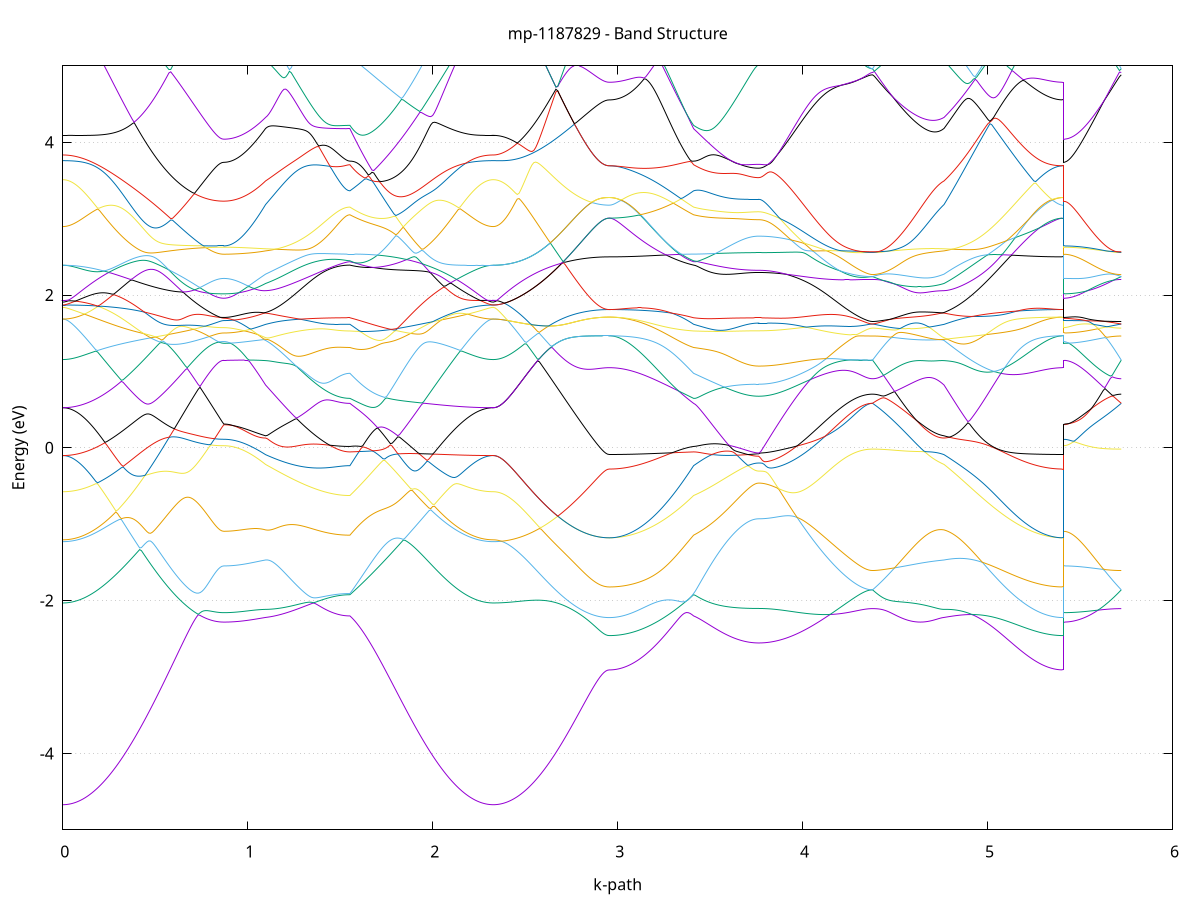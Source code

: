 set title 'mp-1187829 - Band Structure'
set xlabel 'k-path'
set ylabel 'Energy (eV)'
set grid y
set yrange [-5:5]
set terminal png size 800,600
set output 'mp-1187829_bands_gnuplot.png'
plot '-' using 1:2 with lines notitle, '-' using 1:2 with lines notitle, '-' using 1:2 with lines notitle, '-' using 1:2 with lines notitle, '-' using 1:2 with lines notitle, '-' using 1:2 with lines notitle, '-' using 1:2 with lines notitle, '-' using 1:2 with lines notitle, '-' using 1:2 with lines notitle, '-' using 1:2 with lines notitle, '-' using 1:2 with lines notitle, '-' using 1:2 with lines notitle, '-' using 1:2 with lines notitle, '-' using 1:2 with lines notitle, '-' using 1:2 with lines notitle, '-' using 1:2 with lines notitle, '-' using 1:2 with lines notitle, '-' using 1:2 with lines notitle, '-' using 1:2 with lines notitle, '-' using 1:2 with lines notitle, '-' using 1:2 with lines notitle, '-' using 1:2 with lines notitle, '-' using 1:2 with lines notitle, '-' using 1:2 with lines notitle, '-' using 1:2 with lines notitle, '-' using 1:2 with lines notitle, '-' using 1:2 with lines notitle, '-' using 1:2 with lines notitle, '-' using 1:2 with lines notitle, '-' using 1:2 with lines notitle, '-' using 1:2 with lines notitle, '-' using 1:2 with lines notitle, '-' using 1:2 with lines notitle, '-' using 1:2 with lines notitle, '-' using 1:2 with lines notitle, '-' using 1:2 with lines notitle, '-' using 1:2 with lines notitle, '-' using 1:2 with lines notitle, '-' using 1:2 with lines notitle, '-' using 1:2 with lines notitle, '-' using 1:2 with lines notitle, '-' using 1:2 with lines notitle, '-' using 1:2 with lines notitle, '-' using 1:2 with lines notitle, '-' using 1:2 with lines notitle, '-' using 1:2 with lines notitle, '-' using 1:2 with lines notitle, '-' using 1:2 with lines notitle
0.000000 -42.416294
0.009893 -42.416294
0.019786 -42.416194
0.029680 -42.416194
0.039573 -42.416094
0.049466 -42.415994
0.059359 -42.415894
0.069252 -42.415794
0.079146 -42.415694
0.089039 -42.415494
0.098932 -42.415294
0.108825 -42.415094
0.118718 -42.414894
0.128611 -42.414694
0.138505 -42.414394
0.148398 -42.414194
0.158291 -42.413894
0.168184 -42.413594
0.178077 -42.413294
0.187971 -42.412894
0.197864 -42.412594
0.207757 -42.412194
0.217650 -42.411794
0.227543 -42.411394
0.237436 -42.410994
0.247330 -42.410594
0.257223 -42.410194
0.267116 -42.409694
0.277009 -42.409194
0.286902 -42.408794
0.296796 -42.408294
0.306689 -42.407794
0.316582 -42.407294
0.326475 -42.406694
0.336368 -42.406194
0.346262 -42.405694
0.356155 -42.405094
0.366048 -42.404494
0.375941 -42.403894
0.385834 -42.403394
0.395727 -42.402794
0.405621 -42.402194
0.415514 -42.401594
0.425407 -42.400894
0.435300 -42.400294
0.445193 -42.399694
0.455087 -42.398994
0.464980 -42.398394
0.474873 -42.397794
0.484766 -42.397094
0.494659 -42.396494
0.504553 -42.395794
0.514446 -42.395094
0.524339 -42.394494
0.534232 -42.393794
0.544125 -42.393094
0.554018 -42.392494
0.563912 -42.391794
0.573805 -42.391094
0.583698 -42.390494
0.593591 -42.389794
0.603484 -42.389094
0.613378 -42.388494
0.623271 -42.387794
0.633164 -42.387194
0.643057 -42.386494
0.652950 -42.385794
0.662844 -42.385194
0.672737 -42.384594
0.682630 -42.383894
0.692523 -42.383294
0.702416 -42.382694
0.712309 -42.381994
0.722203 -42.381394
0.732096 -42.380794
0.741989 -42.380194
0.751882 -42.379694
0.761775 -42.379094
0.771669 -42.378494
0.781562 -42.377994
0.791455 -42.377494
0.801348 -42.376994
0.811241 -42.376594
0.821134 -42.376094
0.831028 -42.375794
0.840921 -42.375494
0.850814 -42.375194
0.860707 -42.375094
0.870600 -42.374994
0.870600 -42.374994
0.880422 -42.374994
0.890243 -42.374994
0.900064 -42.374994
0.909885 -42.374994
0.919706 -42.374994
0.929528 -42.374994
0.939349 -42.374994
0.949170 -42.375094
0.958991 -42.375094
0.968813 -42.375094
0.978634 -42.375094
0.988455 -42.375094
0.998276 -42.375094
1.008097 -42.375094
1.017919 -42.375094
1.027740 -42.375094
1.037561 -42.375094
1.047382 -42.375094
1.057203 -42.375094
1.067025 -42.375094
1.076846 -42.375094
1.086667 -42.375094
1.096488 -42.375094
1.096488 -42.375094
1.106399 -42.375094
1.116309 -42.375194
1.126220 -42.375194
1.136130 -42.375294
1.146040 -42.375394
1.155951 -42.375494
1.165861 -42.375694
1.175772 -42.375794
1.185682 -42.375994
1.195593 -42.376094
1.205503 -42.376294
1.215414 -42.376494
1.225324 -42.376594
1.235235 -42.376794
1.245145 -42.376994
1.255055 -42.377094
1.264966 -42.377294
1.274876 -42.377494
1.284787 -42.377594
1.294697 -42.377794
1.304608 -42.377994
1.314518 -42.378094
1.324429 -42.378294
1.334339 -42.378394
1.344249 -42.378594
1.354160 -42.378694
1.364070 -42.378794
1.373981 -42.378894
1.383891 -42.379094
1.393802 -42.379194
1.403712 -42.379294
1.413623 -42.379394
1.423533 -42.379494
1.433444 -42.379594
1.443354 -42.379694
1.453264 -42.379694
1.463175 -42.379794
1.473085 -42.379894
1.482996 -42.379894
1.492906 -42.379994
1.502817 -42.379994
1.512727 -42.379994
1.522638 -42.380094
1.532548 -42.380094
1.542458 -42.380094
1.552369 -42.380094
1.552369 -42.380094
1.562309 -42.380494
1.572249 -42.380894
1.582189 -42.381394
1.592130 -42.381794
1.602070 -42.382294
1.612010 -42.382794
1.621950 -42.383294
1.631890 -42.383794
1.641831 -42.384294
1.651771 -42.384894
1.661711 -42.385394
1.671651 -42.385994
1.681591 -42.386594
1.691531 -42.387194
1.701472 -42.387794
1.711412 -42.388394
1.721352 -42.388994
1.731292 -42.389694
1.741232 -42.390294
1.751173 -42.390994
1.761113 -42.391594
1.771053 -42.392194
1.780993 -42.392894
1.790933 -42.393594
1.800873 -42.394194
1.810814 -42.394894
1.820754 -42.395494
1.830694 -42.396194
1.840634 -42.396794
1.850574 -42.397494
1.860515 -42.398094
1.870455 -42.398794
1.880395 -42.399394
1.890335 -42.400094
1.900275 -42.400694
1.910215 -42.401294
1.920156 -42.401894
1.930096 -42.402594
1.940036 -42.403194
1.949976 -42.403794
1.959916 -42.404294
1.969857 -42.404894
1.979797 -42.405494
1.989737 -42.405994
1.999677 -42.406594
2.009617 -42.407094
2.019558 -42.407694
2.029498 -42.408194
2.039438 -42.408694
2.049378 -42.409194
2.059318 -42.409594
2.069258 -42.410094
2.079199 -42.410494
2.089139 -42.410994
2.099079 -42.411394
2.109019 -42.411794
2.118959 -42.412194
2.128900 -42.412494
2.138840 -42.412894
2.148780 -42.413194
2.158720 -42.413594
2.168660 -42.413894
2.178600 -42.414094
2.188541 -42.414394
2.198481 -42.414694
2.208421 -42.414894
2.218361 -42.415094
2.228301 -42.415294
2.238242 -42.415494
2.248182 -42.415694
2.258122 -42.415794
2.268062 -42.415894
2.278002 -42.415994
2.287942 -42.416094
2.297883 -42.416194
2.307823 -42.416194
2.317763 -42.416294
2.327703 -42.416294
2.327703 -42.416294
2.337658 -42.416294
2.347613 -42.416194
2.357567 -42.416194
2.367522 -42.416094
2.377477 -42.415994
2.387432 -42.415894
2.397386 -42.415794
2.407341 -42.415594
2.417296 -42.415394
2.427251 -42.415194
2.437205 -42.414994
2.447160 -42.414794
2.457115 -42.414494
2.467070 -42.414294
2.477024 -42.413994
2.486979 -42.413694
2.496934 -42.413294
2.506889 -42.412994
2.516843 -42.412594
2.526798 -42.412294
2.536753 -42.411894
2.546708 -42.411394
2.556662 -42.410994
2.566617 -42.410594
2.576572 -42.410094
2.586527 -42.409594
2.596481 -42.409094
2.606436 -42.408594
2.616391 -42.408094
2.626346 -42.407494
2.636300 -42.406994
2.646255 -42.406394
2.656210 -42.405794
2.666165 -42.405194
2.676119 -42.404594
2.686074 -42.403994
2.696029 -42.403394
2.705984 -42.402794
2.715938 -42.402094
2.725893 -42.401494
2.735848 -42.400794
2.745803 -42.400094
2.755757 -42.399494
2.765712 -42.398794
2.775667 -42.398094
2.785622 -42.397394
2.795576 -42.396794
2.805531 -42.396094
2.815486 -42.395394
2.825441 -42.394694
2.835395 -42.394094
2.845350 -42.393394
2.855305 -42.392794
2.865260 -42.392194
2.875214 -42.391594
2.885169 -42.391094
2.895124 -42.390494
2.905079 -42.390094
2.915033 -42.389694
2.924988 -42.389394
2.934943 -42.389094
2.944898 -42.388994
2.954852 -42.388894
2.954852 -42.388894
2.964763 -42.388894
2.974673 -42.388894
2.984584 -42.388894
2.994494 -42.388794
3.004405 -42.388694
3.014315 -42.388694
3.024225 -42.388594
3.034136 -42.388494
3.044046 -42.388394
3.053957 -42.388294
3.063867 -42.388094
3.073778 -42.387994
3.083688 -42.387794
3.093599 -42.387594
3.103509 -42.387394
3.113420 -42.387194
3.123330 -42.386994
3.133240 -42.386794
3.143151 -42.386594
3.153061 -42.386294
3.162972 -42.386094
3.172882 -42.385794
3.182793 -42.385494
3.192703 -42.385194
3.202614 -42.384894
3.212524 -42.384594
3.222434 -42.384294
3.232345 -42.383894
3.242255 -42.383594
3.252166 -42.383194
3.262076 -42.382894
3.271987 -42.382494
3.281897 -42.382094
3.291808 -42.381694
3.301718 -42.381294
3.311628 -42.380894
3.321539 -42.380494
3.331449 -42.380094
3.341360 -42.379594
3.351270 -42.379194
3.361181 -42.378794
3.371091 -42.378694
3.381002 -42.378994
3.390912 -42.379394
3.400823 -42.379694
3.410733 -42.380094
3.410733 -42.380094
3.420508 -42.380294
3.430284 -42.380594
3.440059 -42.380894
3.449834 -42.381294
3.459610 -42.381694
3.469385 -42.381994
3.479160 -42.382394
3.488936 -42.382794
3.498711 -42.383094
3.508486 -42.383494
3.518261 -42.383794
3.528037 -42.384194
3.537812 -42.384494
3.547587 -42.384794
3.557363 -42.385094
3.567138 -42.385394
3.576913 -42.385694
3.586689 -42.385894
3.596464 -42.386194
3.606239 -42.386394
3.616015 -42.386694
3.625790 -42.386894
3.635565 -42.387094
3.645341 -42.387294
3.655116 -42.387394
3.664891 -42.387594
3.674667 -42.387694
3.684442 -42.387894
3.694217 -42.387994
3.703993 -42.388094
3.713768 -42.388094
3.723543 -42.388194
3.733318 -42.388294
3.743094 -42.388294
3.752869 -42.388294
3.762644 -42.388294
3.762644 -42.388294
3.772574 -42.388294
3.782503 -42.388294
3.792432 -42.388294
3.802361 -42.388294
3.812290 -42.388194
3.822219 -42.388194
3.832149 -42.388094
3.842078 -42.387994
3.852007 -42.387894
3.861936 -42.387794
3.871865 -42.387694
3.881794 -42.387594
3.891723 -42.387494
3.901653 -42.387294
3.911582 -42.387194
3.921511 -42.386994
3.931440 -42.386894
3.941369 -42.386694
3.951298 -42.386494
3.961227 -42.386294
3.971157 -42.386094
3.981086 -42.385894
3.991015 -42.385694
4.000944 -42.385494
4.010873 -42.385194
4.020802 -42.384994
4.030732 -42.384694
4.040661 -42.384494
4.050590 -42.384194
4.060519 -42.383894
4.070448 -42.383694
4.080377 -42.383394
4.090306 -42.383094
4.100236 -42.382794
4.110165 -42.382494
4.120094 -42.382194
4.130023 -42.381894
4.139952 -42.381494
4.149881 -42.381194
4.159811 -42.380894
4.169740 -42.380594
4.179669 -42.380194
4.189598 -42.379894
4.199527 -42.379594
4.209456 -42.379194
4.219385 -42.378894
4.229315 -42.378594
4.239244 -42.378194
4.249173 -42.377894
4.259102 -42.377594
4.269031 -42.377194
4.278960 -42.376894
4.288890 -42.376594
4.298819 -42.376394
4.308748 -42.376094
4.318677 -42.375794
4.328606 -42.375594
4.338535 -42.375394
4.348464 -42.375294
4.358394 -42.375094
4.368323 -42.375094
4.378252 -42.374994
4.378252 -42.374994
4.388161 -42.375094
4.398071 -42.375094
4.407980 -42.375094
4.417889 -42.375194
4.427799 -42.375194
4.437708 -42.375294
4.447617 -42.375294
4.457527 -42.375394
4.467436 -42.375494
4.477345 -42.375494
4.487255 -42.375594
4.497164 -42.375694
4.507073 -42.375694
4.516983 -42.375794
4.526892 -42.375794
4.536801 -42.375894
4.546711 -42.375894
4.556620 -42.375894
4.566529 -42.375994
4.576438 -42.375994
4.586348 -42.375994
4.596257 -42.375994
4.606166 -42.375994
4.616076 -42.375894
4.625985 -42.375894
4.635894 -42.375894
4.645804 -42.375794
4.655713 -42.375794
4.665622 -42.375694
4.675532 -42.375694
4.685441 -42.375594
4.695350 -42.375494
4.705260 -42.375394
4.715169 -42.375394
4.725078 -42.375294
4.734988 -42.375194
4.744897 -42.375194
4.754806 -42.375094
4.764716 -42.375094
4.764716 -42.375094
4.774634 -42.375094
4.784553 -42.375094
4.794472 -42.375094
4.804390 -42.375094
4.814309 -42.375094
4.824228 -42.375194
4.834146 -42.375194
4.844065 -42.375194
4.853984 -42.375194
4.863902 -42.375194
4.873821 -42.375194
4.883740 -42.375194
4.893658 -42.375594
4.903577 -42.375894
4.913496 -42.376294
4.923414 -42.376594
4.933333 -42.376994
4.943252 -42.377394
4.953170 -42.377694
4.963089 -42.378094
4.973008 -42.378494
4.982926 -42.378894
4.992845 -42.379194
5.002764 -42.379594
5.012682 -42.379994
5.022601 -42.380294
5.032519 -42.380694
5.042438 -42.381094
5.052357 -42.381394
5.062275 -42.381794
5.072194 -42.382094
5.082113 -42.382494
5.092031 -42.382794
5.101950 -42.383194
5.111869 -42.383494
5.121787 -42.383794
5.131706 -42.384094
5.141625 -42.384394
5.151543 -42.384694
5.161462 -42.384994
5.171381 -42.385294
5.181299 -42.385594
5.191218 -42.385894
5.201137 -42.386094
5.211055 -42.386394
5.220974 -42.386594
5.230893 -42.386794
5.240811 -42.387094
5.250730 -42.387294
5.260649 -42.387494
5.270567 -42.387594
5.280486 -42.387794
5.290405 -42.387994
5.300323 -42.388094
5.310242 -42.388294
5.320160 -42.388394
5.330079 -42.388494
5.339998 -42.388594
5.349916 -42.388694
5.359835 -42.388694
5.369754 -42.388794
5.379672 -42.388894
5.389591 -42.388894
5.399510 -42.388894
5.409428 -42.388894
5.409428 -42.374994
5.419228 -42.374994
5.429027 -42.374994
5.438826 -42.374994
5.448625 -42.374994
5.458424 -42.374994
5.468224 -42.374994
5.478023 -42.374994
5.487822 -42.374994
5.497621 -42.374994
5.507420 -42.374994
5.517220 -42.374994
5.527019 -42.374994
5.536818 -42.374994
5.546617 -42.374994
5.556416 -42.374994
5.566216 -42.374994
5.576015 -42.374994
5.585814 -42.374994
5.595613 -42.374994
5.605412 -42.374994
5.615212 -42.374994
5.625011 -42.374994
5.634810 -42.374994
5.644609 -42.374994
5.654409 -42.374994
5.664208 -42.374994
5.674007 -42.374994
5.683806 -42.374994
5.693605 -42.374994
5.703405 -42.374994
5.713204 -42.374994
5.723003 -42.374994
e
0.000000 -42.349094
0.009893 -42.349094
0.019786 -42.349094
0.029680 -42.349094
0.039573 -42.349194
0.049466 -42.349194
0.059359 -42.349194
0.069252 -42.349194
0.079146 -42.349294
0.089039 -42.349294
0.098932 -42.349294
0.108825 -42.349394
0.118718 -42.349494
0.128611 -42.349494
0.138505 -42.349594
0.148398 -42.349694
0.158291 -42.349694
0.168184 -42.349794
0.178077 -42.349994
0.187971 -42.350194
0.197864 -42.350394
0.207757 -42.350694
0.217650 -42.350894
0.227543 -42.351194
0.237436 -42.351394
0.247330 -42.351694
0.257223 -42.351994
0.267116 -42.352294
0.277009 -42.352594
0.286902 -42.352894
0.296796 -42.353194
0.306689 -42.353494
0.316582 -42.353794
0.326475 -42.354194
0.336368 -42.354494
0.346262 -42.354894
0.356155 -42.355194
0.366048 -42.355494
0.375941 -42.355894
0.385834 -42.356294
0.395727 -42.356594
0.405621 -42.356994
0.415514 -42.357294
0.425407 -42.357694
0.435300 -42.357994
0.445193 -42.358394
0.455087 -42.358794
0.464980 -42.359094
0.474873 -42.359494
0.484766 -42.359794
0.494659 -42.360194
0.504553 -42.360494
0.514446 -42.360894
0.524339 -42.361194
0.534232 -42.361594
0.544125 -42.361894
0.554018 -42.362194
0.563912 -42.362594
0.573805 -42.362894
0.583698 -42.363194
0.593591 -42.363494
0.603484 -42.363794
0.613378 -42.364094
0.623271 -42.364394
0.633164 -42.364594
0.643057 -42.364894
0.652950 -42.365194
0.662844 -42.365394
0.672737 -42.365694
0.682630 -42.365894
0.692523 -42.366094
0.702416 -42.366294
0.712309 -42.366494
0.722203 -42.366694
0.732096 -42.366894
0.741989 -42.366994
0.751882 -42.367194
0.761775 -42.367294
0.771669 -42.367494
0.781562 -42.367594
0.791455 -42.367694
0.801348 -42.367794
0.811241 -42.367894
0.821134 -42.367994
0.831028 -42.367994
0.840921 -42.368094
0.850814 -42.368194
0.860707 -42.368294
0.870600 -42.368394
0.870600 -42.368394
0.880422 -42.368394
0.890243 -42.368394
0.900064 -42.368294
0.909885 -42.368294
0.919706 -42.368294
0.929528 -42.368294
0.939349 -42.368394
0.949170 -42.368494
0.958991 -42.368594
0.968813 -42.368794
0.978634 -42.368894
0.988455 -42.368994
0.998276 -42.369194
1.008097 -42.369394
1.017919 -42.369594
1.027740 -42.369694
1.037561 -42.369994
1.047382 -42.370194
1.057203 -42.370394
1.067025 -42.370594
1.076846 -42.370894
1.086667 -42.371094
1.096488 -42.371394
1.096488 -42.371394
1.106399 -42.371594
1.116309 -42.371794
1.126220 -42.371994
1.136130 -42.372094
1.146040 -42.372294
1.155951 -42.372494
1.165861 -42.372694
1.175772 -42.372894
1.185682 -42.372994
1.195593 -42.373194
1.205503 -42.373394
1.215414 -42.373494
1.225324 -42.373694
1.235235 -42.373794
1.245145 -42.373994
1.255055 -42.374094
1.264966 -42.374294
1.274876 -42.374394
1.284787 -42.374594
1.294697 -42.374694
1.304608 -42.374794
1.314518 -42.374894
1.324429 -42.375094
1.334339 -42.375194
1.344249 -42.375294
1.354160 -42.375394
1.364070 -42.375494
1.373981 -42.375594
1.383891 -42.375694
1.393802 -42.375794
1.403712 -42.375794
1.413623 -42.375894
1.423533 -42.375994
1.433444 -42.376094
1.443354 -42.376094
1.453264 -42.376194
1.463175 -42.376194
1.473085 -42.376294
1.482996 -42.376294
1.492906 -42.376294
1.502817 -42.376394
1.512727 -42.376394
1.522638 -42.376394
1.532548 -42.376394
1.542458 -42.376394
1.552369 -42.376394
1.552369 -42.376394
1.562309 -42.375994
1.572249 -42.375494
1.582189 -42.374994
1.592130 -42.374494
1.602070 -42.373994
1.612010 -42.373494
1.621950 -42.372994
1.631890 -42.372494
1.641831 -42.371994
1.651771 -42.371494
1.661711 -42.370894
1.671651 -42.370394
1.681591 -42.369894
1.691531 -42.369394
1.701472 -42.368894
1.711412 -42.368294
1.721352 -42.367794
1.731292 -42.367294
1.741232 -42.366794
1.751173 -42.366294
1.761113 -42.365794
1.771053 -42.365194
1.780993 -42.364694
1.790933 -42.364194
1.800873 -42.363694
1.810814 -42.363194
1.820754 -42.362694
1.830694 -42.362194
1.840634 -42.361694
1.850574 -42.361194
1.860515 -42.360694
1.870455 -42.360294
1.880395 -42.359794
1.890335 -42.359294
1.900275 -42.358894
1.910215 -42.358394
1.920156 -42.357994
1.930096 -42.357494
1.940036 -42.357094
1.949976 -42.356694
1.959916 -42.356194
1.969857 -42.355794
1.979797 -42.355394
1.989737 -42.354994
1.999677 -42.354594
2.009617 -42.354294
2.019558 -42.353894
2.029498 -42.353494
2.039438 -42.353194
2.049378 -42.352794
2.059318 -42.352494
2.069258 -42.352194
2.079199 -42.351894
2.089139 -42.351594
2.099079 -42.351294
2.109019 -42.350994
2.118959 -42.350694
2.128900 -42.350494
2.138840 -42.350194
2.148780 -42.349994
2.158720 -42.349794
2.168660 -42.349694
2.178600 -42.349694
2.188541 -42.349594
2.198481 -42.349494
2.208421 -42.349494
2.218361 -42.349394
2.228301 -42.349394
2.238242 -42.349294
2.248182 -42.349294
2.258122 -42.349194
2.268062 -42.349194
2.278002 -42.349194
2.287942 -42.349194
2.297883 -42.349094
2.307823 -42.349094
2.317763 -42.349094
2.327703 -42.349094
2.327703 -42.349094
2.337658 -42.349094
2.347613 -42.349194
2.357567 -42.349194
2.367522 -42.349294
2.377477 -42.349394
2.387432 -42.349494
2.397386 -42.349594
2.407341 -42.349694
2.417296 -42.349894
2.427251 -42.350094
2.437205 -42.350294
2.447160 -42.350494
2.457115 -42.350794
2.467070 -42.350994
2.477024 -42.351294
2.486979 -42.351594
2.496934 -42.351894
2.506889 -42.352194
2.516843 -42.352594
2.526798 -42.352894
2.536753 -42.353294
2.546708 -42.353694
2.556662 -42.354194
2.566617 -42.354594
2.576572 -42.354994
2.586527 -42.355494
2.596481 -42.355994
2.606436 -42.356494
2.616391 -42.356994
2.626346 -42.357494
2.636300 -42.357994
2.646255 -42.358594
2.656210 -42.359094
2.666165 -42.359694
2.676119 -42.360294
2.686074 -42.360894
2.696029 -42.361494
2.705984 -42.362094
2.715938 -42.362694
2.725893 -42.363394
2.735848 -42.363994
2.745803 -42.364694
2.755757 -42.365294
2.765712 -42.365994
2.775667 -42.366594
2.785622 -42.367294
2.795576 -42.367994
2.805531 -42.368594
2.815486 -42.369294
2.825441 -42.369994
2.835395 -42.370594
2.845350 -42.371194
2.855305 -42.371894
2.865260 -42.372494
2.875214 -42.372994
2.885169 -42.373594
2.895124 -42.374094
2.905079 -42.374594
2.915033 -42.374894
2.924988 -42.375294
2.934943 -42.375494
2.944898 -42.375694
2.954852 -42.375694
2.954852 -42.375694
2.964763 -42.375694
2.974673 -42.375694
2.984584 -42.375694
2.994494 -42.375694
3.004405 -42.375694
3.014315 -42.375694
3.024225 -42.375694
3.034136 -42.375694
3.044046 -42.375694
3.053957 -42.375694
3.063867 -42.375694
3.073778 -42.375694
3.083688 -42.375694
3.093599 -42.375694
3.103509 -42.375694
3.113420 -42.375694
3.123330 -42.375694
3.133240 -42.375694
3.143151 -42.375694
3.153061 -42.375794
3.162972 -42.375794
3.172882 -42.375794
3.182793 -42.375794
3.192703 -42.375894
3.202614 -42.375894
3.212524 -42.375994
3.222434 -42.376094
3.232345 -42.376094
3.242255 -42.376194
3.252166 -42.376294
3.262076 -42.376394
3.271987 -42.376594
3.281897 -42.376694
3.291808 -42.376894
3.301718 -42.376994
3.311628 -42.377194
3.321539 -42.377394
3.331449 -42.377594
3.341360 -42.377894
3.351270 -42.378094
3.361181 -42.378394
3.371091 -42.378294
3.381002 -42.377894
3.390912 -42.377394
3.400823 -42.376894
3.410733 -42.376394
3.410733 -42.376394
3.420508 -42.376194
3.430284 -42.375894
3.440059 -42.375494
3.449834 -42.375094
3.459610 -42.374694
3.469385 -42.374394
3.479160 -42.373994
3.488936 -42.373594
3.498711 -42.373194
3.508486 -42.372894
3.518261 -42.372594
3.528037 -42.372194
3.537812 -42.371894
3.547587 -42.371594
3.557363 -42.371394
3.567138 -42.371094
3.576913 -42.370794
3.586689 -42.370594
3.596464 -42.370394
3.606239 -42.370194
3.616015 -42.369994
3.625790 -42.369794
3.635565 -42.369594
3.645341 -42.369494
3.655116 -42.369294
3.664891 -42.369194
3.674667 -42.369094
3.684442 -42.368994
3.694217 -42.368894
3.703993 -42.368794
3.713768 -42.368794
3.723543 -42.368694
3.733318 -42.368694
3.743094 -42.368594
3.752869 -42.368594
3.762644 -42.368594
3.762644 -42.368594
3.772574 -42.368594
3.782503 -42.368594
3.792432 -42.368594
3.802361 -42.368594
3.812290 -42.368594
3.822219 -42.368594
3.832149 -42.368594
3.842078 -42.368594
3.852007 -42.368594
3.861936 -42.368594
3.871865 -42.368594
3.881794 -42.368594
3.891723 -42.368594
3.901653 -42.368594
3.911582 -42.368594
3.921511 -42.368594
3.931440 -42.368594
3.941369 -42.368594
3.951298 -42.368494
3.961227 -42.368494
3.971157 -42.368494
3.981086 -42.368494
3.991015 -42.368494
4.000944 -42.368494
4.010873 -42.368494
4.020802 -42.368494
4.030732 -42.368494
4.040661 -42.368494
4.050590 -42.368494
4.060519 -42.368394
4.070448 -42.368394
4.080377 -42.368394
4.090306 -42.368394
4.100236 -42.368394
4.110165 -42.368394
4.120094 -42.368394
4.130023 -42.368394
4.139952 -42.368394
4.149881 -42.368394
4.159811 -42.368394
4.169740 -42.368294
4.179669 -42.368294
4.189598 -42.368294
4.199527 -42.368294
4.209456 -42.368294
4.219385 -42.368294
4.229315 -42.368294
4.239244 -42.368294
4.249173 -42.368294
4.259102 -42.368294
4.269031 -42.368294
4.278960 -42.368294
4.288890 -42.368294
4.298819 -42.368294
4.308748 -42.368294
4.318677 -42.368294
4.328606 -42.368294
4.338535 -42.368294
4.348464 -42.368194
4.358394 -42.368194
4.368323 -42.368194
4.378252 -42.368194
4.378252 -42.368194
4.388161 -42.368194
4.398071 -42.368294
4.407980 -42.368194
4.417889 -42.368194
4.427799 -42.368194
4.437708 -42.368194
4.447617 -42.368194
4.457527 -42.368094
4.467436 -42.368094
4.477345 -42.368094
4.487255 -42.367994
4.497164 -42.367994
4.507073 -42.367894
4.516983 -42.367894
4.526892 -42.367894
4.536801 -42.367894
4.546711 -42.367994
4.556620 -42.367994
4.566529 -42.368094
4.576438 -42.368094
4.586348 -42.368194
4.596257 -42.368294
4.606166 -42.368394
4.616076 -42.368594
4.625985 -42.368694
4.635894 -42.368794
4.645804 -42.368994
4.655713 -42.369194
4.665622 -42.369294
4.675532 -42.369494
4.685441 -42.369694
4.695350 -42.369894
4.705260 -42.370194
4.715169 -42.370394
4.725078 -42.370594
4.734988 -42.370794
4.744897 -42.370994
4.754806 -42.371194
4.764716 -42.371394
4.764716 -42.371394
4.774634 -42.371694
4.784553 -42.371994
4.794472 -42.372194
4.804390 -42.372494
4.814309 -42.372894
4.824228 -42.373194
4.834146 -42.373494
4.844065 -42.373794
4.853984 -42.374194
4.863902 -42.374494
4.873821 -42.374794
4.883740 -42.375194
4.893658 -42.375194
4.903577 -42.375194
4.913496 -42.375194
4.923414 -42.375194
4.933333 -42.375294
4.943252 -42.375294
4.953170 -42.375294
4.963089 -42.375294
4.973008 -42.375294
4.982926 -42.375294
4.992845 -42.375294
5.002764 -42.375294
5.012682 -42.375294
5.022601 -42.375394
5.032519 -42.375394
5.042438 -42.375394
5.052357 -42.375394
5.062275 -42.375394
5.072194 -42.375394
5.082113 -42.375394
5.092031 -42.375494
5.101950 -42.375494
5.111869 -42.375494
5.121787 -42.375494
5.131706 -42.375494
5.141625 -42.375494
5.151543 -42.375494
5.161462 -42.375494
5.171381 -42.375594
5.181299 -42.375594
5.191218 -42.375594
5.201137 -42.375594
5.211055 -42.375594
5.220974 -42.375594
5.230893 -42.375594
5.240811 -42.375594
5.250730 -42.375594
5.260649 -42.375594
5.270567 -42.375694
5.280486 -42.375694
5.290405 -42.375694
5.300323 -42.375694
5.310242 -42.375694
5.320160 -42.375694
5.330079 -42.375694
5.339998 -42.375694
5.349916 -42.375694
5.359835 -42.375694
5.369754 -42.375694
5.379672 -42.375694
5.389591 -42.375694
5.399510 -42.375694
5.409428 -42.375694
5.409428 -42.368394
5.419228 -42.368394
5.429027 -42.368394
5.438826 -42.368394
5.448625 -42.368394
5.458424 -42.368394
5.468224 -42.368394
5.478023 -42.368394
5.487822 -42.368394
5.497621 -42.368394
5.507420 -42.368394
5.517220 -42.368394
5.527019 -42.368394
5.536818 -42.368394
5.546617 -42.368294
5.556416 -42.368294
5.566216 -42.368294
5.576015 -42.368294
5.585814 -42.368294
5.595613 -42.368294
5.605412 -42.368294
5.615212 -42.368294
5.625011 -42.368294
5.634810 -42.368294
5.644609 -42.368294
5.654409 -42.368294
5.664208 -42.368294
5.674007 -42.368294
5.683806 -42.368294
5.693605 -42.368294
5.703405 -42.368294
5.713204 -42.368294
5.723003 -42.368194
e
0.000000 -42.347894
0.009893 -42.347894
0.019786 -42.347994
0.029680 -42.347994
0.039573 -42.347994
0.049466 -42.348094
0.059359 -42.348194
0.069252 -42.348294
0.079146 -42.348294
0.089039 -42.348494
0.098932 -42.348594
0.108825 -42.348694
0.118718 -42.348894
0.128611 -42.348994
0.138505 -42.349194
0.148398 -42.349394
0.158291 -42.349494
0.168184 -42.349694
0.178077 -42.349894
0.187971 -42.349994
0.197864 -42.350094
0.207757 -42.350194
0.217650 -42.350294
0.227543 -42.350394
0.237436 -42.350494
0.247330 -42.350594
0.257223 -42.350794
0.267116 -42.350894
0.277009 -42.350994
0.286902 -42.351194
0.296796 -42.351294
0.306689 -42.351494
0.316582 -42.351694
0.326475 -42.351794
0.336368 -42.351994
0.346262 -42.352194
0.356155 -42.352394
0.366048 -42.352494
0.375941 -42.352694
0.385834 -42.352894
0.395727 -42.353194
0.405621 -42.353394
0.415514 -42.353594
0.425407 -42.353794
0.435300 -42.353994
0.445193 -42.354294
0.455087 -42.354494
0.464980 -42.354794
0.474873 -42.354994
0.484766 -42.355294
0.494659 -42.355594
0.504553 -42.355794
0.514446 -42.356094
0.524339 -42.356394
0.534232 -42.356694
0.544125 -42.356994
0.554018 -42.357294
0.563912 -42.357594
0.573805 -42.357994
0.583698 -42.358294
0.593591 -42.358594
0.603484 -42.358994
0.613378 -42.359294
0.623271 -42.359694
0.633164 -42.359994
0.643057 -42.360394
0.652950 -42.360794
0.662844 -42.361094
0.672737 -42.361494
0.682630 -42.361894
0.692523 -42.362294
0.702416 -42.362694
0.712309 -42.363094
0.722203 -42.363494
0.732096 -42.363894
0.741989 -42.364294
0.751882 -42.364694
0.761775 -42.365194
0.771669 -42.365594
0.781562 -42.365994
0.791455 -42.366394
0.801348 -42.366694
0.811241 -42.367094
0.821134 -42.367494
0.831028 -42.367794
0.840921 -42.367994
0.850814 -42.368094
0.860707 -42.368094
0.870600 -42.368094
0.870600 -42.368094
0.880422 -42.368094
0.890243 -42.368094
0.900064 -42.368194
0.909885 -42.368194
0.919706 -42.368194
0.929528 -42.368194
0.939349 -42.368094
0.949170 -42.367994
0.958991 -42.367894
0.968813 -42.367794
0.978634 -42.367594
0.988455 -42.367494
0.998276 -42.367294
1.008097 -42.367194
1.017919 -42.366994
1.027740 -42.366794
1.037561 -42.366594
1.047382 -42.366394
1.057203 -42.366194
1.067025 -42.365894
1.076846 -42.365694
1.086667 -42.365494
1.096488 -42.365194
1.096488 -42.365194
1.106399 -42.364994
1.116309 -42.364794
1.126220 -42.364494
1.136130 -42.364294
1.146040 -42.363994
1.155951 -42.363694
1.165861 -42.363394
1.175772 -42.363094
1.185682 -42.362794
1.195593 -42.362494
1.205503 -42.362194
1.215414 -42.361894
1.225324 -42.361594
1.235235 -42.361294
1.245145 -42.360994
1.255055 -42.360694
1.264966 -42.360394
1.274876 -42.360094
1.284787 -42.359794
1.294697 -42.359494
1.304608 -42.359194
1.314518 -42.358994
1.324429 -42.358694
1.334339 -42.358494
1.344249 -42.358194
1.354160 -42.357994
1.364070 -42.357794
1.373981 -42.357594
1.383891 -42.357394
1.393802 -42.357194
1.403712 -42.356994
1.413623 -42.356794
1.423533 -42.356694
1.433444 -42.356494
1.443354 -42.356394
1.453264 -42.356294
1.463175 -42.356194
1.473085 -42.356094
1.482996 -42.355994
1.492906 -42.355894
1.502817 -42.355794
1.512727 -42.355794
1.522638 -42.355694
1.532548 -42.355694
1.542458 -42.355694
1.552369 -42.355694
1.552369 -42.355694
1.562309 -42.355794
1.572249 -42.355794
1.582189 -42.355894
1.592130 -42.355894
1.602070 -42.355894
1.612010 -42.355894
1.621950 -42.355894
1.631890 -42.355894
1.641831 -42.355894
1.651771 -42.355894
1.661711 -42.355794
1.671651 -42.355794
1.681591 -42.355694
1.691531 -42.355594
1.701472 -42.355494
1.711412 -42.355494
1.721352 -42.355394
1.731292 -42.355294
1.741232 -42.355094
1.751173 -42.354994
1.761113 -42.354894
1.771053 -42.354794
1.780993 -42.354694
1.790933 -42.354494
1.800873 -42.354394
1.810814 -42.354294
1.820754 -42.354094
1.830694 -42.353994
1.840634 -42.353794
1.850574 -42.353694
1.860515 -42.353494
1.870455 -42.353394
1.880395 -42.353294
1.890335 -42.353094
1.900275 -42.352994
1.910215 -42.352794
1.920156 -42.352694
1.930096 -42.352494
1.940036 -42.352394
1.949976 -42.352194
1.959916 -42.352094
1.969857 -42.351894
1.979797 -42.351794
1.989737 -42.351694
1.999677 -42.351494
2.009617 -42.351394
2.019558 -42.351294
2.029498 -42.351194
2.039438 -42.350994
2.049378 -42.350894
2.059318 -42.350794
2.069258 -42.350694
2.079199 -42.350594
2.089139 -42.350394
2.099079 -42.350294
2.109019 -42.350194
2.118959 -42.350094
2.128900 -42.350094
2.138840 -42.349994
2.148780 -42.349894
2.158720 -42.349794
2.168660 -42.349594
2.178600 -42.349394
2.188541 -42.349194
2.198481 -42.348994
2.208421 -42.348894
2.218361 -42.348694
2.228301 -42.348594
2.238242 -42.348494
2.248182 -42.348394
2.258122 -42.348294
2.268062 -42.348194
2.278002 -42.348094
2.287942 -42.347994
2.297883 -42.347994
2.307823 -42.347994
2.317763 -42.347894
2.327703 -42.347894
2.327703 -42.347894
2.337658 -42.347894
2.347613 -42.347894
2.357567 -42.347894
2.367522 -42.347894
2.377477 -42.347894
2.387432 -42.347894
2.397386 -42.347894
2.407341 -42.347894
2.417296 -42.347894
2.427251 -42.347894
2.437205 -42.347994
2.447160 -42.347994
2.457115 -42.347994
2.467070 -42.347994
2.477024 -42.347994
2.486979 -42.347994
2.496934 -42.347994
2.506889 -42.347994
2.516843 -42.347994
2.526798 -42.347994
2.536753 -42.347994
2.546708 -42.347994
2.556662 -42.347994
2.566617 -42.347994
2.576572 -42.347994
2.586527 -42.347994
2.596481 -42.347994
2.606436 -42.347994
2.616391 -42.347994
2.626346 -42.347994
2.636300 -42.347994
2.646255 -42.347994
2.656210 -42.347994
2.666165 -42.347994
2.676119 -42.347994
2.686074 -42.347994
2.696029 -42.347994
2.705984 -42.348094
2.715938 -42.348094
2.725893 -42.348094
2.735848 -42.348094
2.745803 -42.348094
2.755757 -42.348094
2.765712 -42.348094
2.775667 -42.348094
2.785622 -42.348094
2.795576 -42.348094
2.805531 -42.348094
2.815486 -42.348094
2.825441 -42.348094
2.835395 -42.348094
2.845350 -42.348094
2.855305 -42.348094
2.865260 -42.348094
2.875214 -42.348094
2.885169 -42.348094
2.895124 -42.348094
2.905079 -42.348094
2.915033 -42.348094
2.924988 -42.348094
2.934943 -42.348094
2.944898 -42.348094
2.954852 -42.348094
2.954852 -42.348094
2.964763 -42.348094
2.974673 -42.348094
2.984584 -42.348194
2.994494 -42.348194
3.004405 -42.348294
3.014315 -42.348394
3.024225 -42.348394
3.034136 -42.348494
3.044046 -42.348594
3.053957 -42.348794
3.063867 -42.348894
3.073778 -42.348994
3.083688 -42.349194
3.093599 -42.349294
3.103509 -42.349494
3.113420 -42.349694
3.123330 -42.349894
3.133240 -42.350094
3.143151 -42.350294
3.153061 -42.350494
3.162972 -42.350694
3.172882 -42.350994
3.182793 -42.351194
3.192703 -42.351394
3.202614 -42.351694
3.212524 -42.351894
3.222434 -42.352094
3.232345 -42.352394
3.242255 -42.352594
3.252166 -42.352894
3.262076 -42.353094
3.271987 -42.353294
3.281897 -42.353594
3.291808 -42.353794
3.301718 -42.353994
3.311628 -42.354194
3.321539 -42.354394
3.331449 -42.354594
3.341360 -42.354794
3.351270 -42.354894
3.361181 -42.355094
3.371091 -42.355194
3.381002 -42.355394
3.390912 -42.355494
3.400823 -42.355594
3.410733 -42.355694
3.410733 -42.355694
3.420508 -42.355694
3.430284 -42.355694
3.440059 -42.355794
3.449834 -42.355794
3.459610 -42.355794
3.469385 -42.355794
3.479160 -42.355794
3.488936 -42.355794
3.498711 -42.355794
3.508486 -42.355794
3.518261 -42.355794
3.528037 -42.355794
3.537812 -42.355794
3.547587 -42.355794
3.557363 -42.355794
3.567138 -42.355694
3.576913 -42.355694
3.586689 -42.355694
3.596464 -42.355694
3.606239 -42.355594
3.616015 -42.355594
3.625790 -42.355594
3.635565 -42.355494
3.645341 -42.355494
3.655116 -42.355494
3.664891 -42.355394
3.674667 -42.355394
3.684442 -42.355394
3.694217 -42.355294
3.703993 -42.355294
3.713768 -42.355294
3.723543 -42.355294
3.733318 -42.355294
3.743094 -42.355294
3.752869 -42.355294
3.762644 -42.355294
3.762644 -42.355294
3.772574 -42.355294
3.782503 -42.355294
3.792432 -42.355294
3.802361 -42.355294
3.812290 -42.355394
3.822219 -42.355394
3.832149 -42.355494
3.842078 -42.355594
3.852007 -42.355694
3.861936 -42.355794
3.871865 -42.355894
3.881794 -42.355994
3.891723 -42.356094
3.901653 -42.356194
3.911582 -42.356394
3.921511 -42.356494
3.931440 -42.356694
3.941369 -42.356794
3.951298 -42.356994
3.961227 -42.357194
3.971157 -42.357394
3.981086 -42.357594
3.991015 -42.357794
4.000944 -42.357994
4.010873 -42.358294
4.020802 -42.358494
4.030732 -42.358694
4.040661 -42.358994
4.050590 -42.359194
4.060519 -42.359494
4.070448 -42.359794
4.080377 -42.360094
4.090306 -42.360294
4.100236 -42.360594
4.110165 -42.360894
4.120094 -42.361194
4.130023 -42.361494
4.139952 -42.361794
4.149881 -42.362194
4.159811 -42.362494
4.169740 -42.362794
4.179669 -42.363094
4.189598 -42.363394
4.199527 -42.363794
4.209456 -42.364094
4.219385 -42.364394
4.229315 -42.364794
4.239244 -42.365094
4.249173 -42.365394
4.259102 -42.365694
4.269031 -42.366094
4.278960 -42.366394
4.288890 -42.366694
4.298819 -42.366894
4.308748 -42.367194
4.318677 -42.367494
4.328606 -42.367694
4.338535 -42.367894
4.348464 -42.367994
4.358394 -42.368194
4.368323 -42.368194
4.378252 -42.368194
4.378252 -42.368194
4.388161 -42.368194
4.398071 -42.368194
4.407980 -42.368194
4.417889 -42.368194
4.427799 -42.368094
4.437708 -42.368094
4.447617 -42.367994
4.457527 -42.367994
4.467436 -42.367994
4.477345 -42.367894
4.487255 -42.367894
4.497164 -42.367894
4.507073 -42.367894
4.516983 -42.367894
4.526892 -42.367794
4.536801 -42.367794
4.546711 -42.367694
4.556620 -42.367594
4.566529 -42.367594
4.576438 -42.367494
4.586348 -42.367394
4.596257 -42.367294
4.606166 -42.367194
4.616076 -42.367094
4.625985 -42.366994
4.635894 -42.366894
4.645804 -42.366794
4.655713 -42.366694
4.665622 -42.366594
4.675532 -42.366494
4.685441 -42.366294
4.695350 -42.366194
4.705260 -42.366094
4.715169 -42.365894
4.725078 -42.365794
4.734988 -42.365694
4.744897 -42.365494
4.754806 -42.365394
4.764716 -42.365194
4.764716 -42.365194
4.774634 -42.364894
4.784553 -42.364694
4.794472 -42.364394
4.804390 -42.364094
4.814309 -42.363794
4.824228 -42.363494
4.834146 -42.363194
4.844065 -42.362794
4.853984 -42.362494
4.863902 -42.362194
4.873821 -42.361894
4.883740 -42.361494
4.893658 -42.361194
4.903577 -42.360794
4.913496 -42.360494
4.923414 -42.360094
4.933333 -42.359794
4.943252 -42.359394
4.953170 -42.358994
4.963089 -42.358694
4.973008 -42.358294
4.982926 -42.357894
4.992845 -42.357594
5.002764 -42.357194
5.012682 -42.356894
5.022601 -42.356494
5.032519 -42.356094
5.042438 -42.355794
5.052357 -42.355394
5.062275 -42.355094
5.072194 -42.354794
5.082113 -42.354394
5.092031 -42.354094
5.101950 -42.353794
5.111869 -42.353394
5.121787 -42.353094
5.131706 -42.352794
5.141625 -42.352494
5.151543 -42.352194
5.161462 -42.351894
5.171381 -42.351594
5.181299 -42.351394
5.191218 -42.351094
5.201137 -42.350894
5.211055 -42.350594
5.220974 -42.350394
5.230893 -42.350194
5.240811 -42.349894
5.250730 -42.349694
5.260649 -42.349494
5.270567 -42.349394
5.280486 -42.349194
5.290405 -42.348994
5.300323 -42.348894
5.310242 -42.348794
5.320160 -42.348594
5.330079 -42.348494
5.339998 -42.348394
5.349916 -42.348394
5.359835 -42.348294
5.369754 -42.348194
5.379672 -42.348194
5.389591 -42.348194
5.399510 -42.348094
5.409428 -42.348094
5.409428 -42.368094
5.419228 -42.368094
5.429027 -42.368094
5.438826 -42.368094
5.448625 -42.368094
5.458424 -42.368094
5.468224 -42.368094
5.478023 -42.368094
5.487822 -42.368094
5.497621 -42.368094
5.507420 -42.368094
5.517220 -42.368094
5.527019 -42.368094
5.536818 -42.368094
5.546617 -42.368094
5.556416 -42.368094
5.566216 -42.368194
5.576015 -42.368194
5.585814 -42.368194
5.595613 -42.368194
5.605412 -42.368194
5.615212 -42.368194
5.625011 -42.368194
5.634810 -42.368194
5.644609 -42.368194
5.654409 -42.368194
5.664208 -42.368194
5.674007 -42.368194
5.683806 -42.368194
5.693605 -42.368194
5.703405 -42.368194
5.713204 -42.368194
5.723003 -42.368194
e
0.000000 -39.482094
0.009893 -39.482094
0.019786 -39.482094
0.029680 -39.482094
0.039573 -39.482094
0.049466 -39.482094
0.059359 -39.482094
0.069252 -39.482094
0.079146 -39.482094
0.089039 -39.482094
0.098932 -39.482194
0.108825 -39.482194
0.118718 -39.482194
0.128611 -39.482194
0.138505 -39.482194
0.148398 -39.482194
0.158291 -39.482194
0.168184 -39.482194
0.178077 -39.482294
0.187971 -39.482294
0.197864 -39.482294
0.207757 -39.482294
0.217650 -39.482294
0.227543 -39.482394
0.237436 -39.482394
0.247330 -39.482394
0.257223 -39.482394
0.267116 -39.482494
0.277009 -39.482494
0.286902 -39.482494
0.296796 -39.482494
0.306689 -39.482494
0.316582 -39.482594
0.326475 -39.482594
0.336368 -39.482594
0.346262 -39.482594
0.356155 -39.482594
0.366048 -39.482694
0.375941 -39.482694
0.385834 -39.482694
0.395727 -39.482694
0.405621 -39.482794
0.415514 -39.482794
0.425407 -39.482794
0.435300 -39.482794
0.445193 -39.482794
0.455087 -39.482894
0.464980 -39.482894
0.474873 -39.482894
0.484766 -39.482894
0.494659 -39.482894
0.504553 -39.482894
0.514446 -39.482994
0.524339 -39.482994
0.534232 -39.482994
0.544125 -39.482994
0.554018 -39.482994
0.563912 -39.482994
0.573805 -39.482994
0.583698 -39.482994
0.593591 -39.483094
0.603484 -39.483094
0.613378 -39.483094
0.623271 -39.483094
0.633164 -39.483094
0.643057 -39.483094
0.652950 -39.483094
0.662844 -39.483094
0.672737 -39.483094
0.682630 -39.483094
0.692523 -39.483094
0.702416 -39.483094
0.712309 -39.483094
0.722203 -39.483194
0.732096 -39.483194
0.741989 -39.483194
0.751882 -39.483194
0.761775 -39.483194
0.771669 -39.483194
0.781562 -39.483194
0.791455 -39.483194
0.801348 -39.483194
0.811241 -39.483194
0.821134 -39.483194
0.831028 -39.483194
0.840921 -39.483194
0.850814 -39.483194
0.860707 -39.483194
0.870600 -39.483194
0.870600 -39.483194
0.880422 -39.483194
0.890243 -39.483194
0.900064 -39.483194
0.909885 -39.483194
0.919706 -39.483194
0.929528 -39.483194
0.939349 -39.483194
0.949170 -39.483194
0.958991 -39.483194
0.968813 -39.483194
0.978634 -39.483194
0.988455 -39.483194
0.998276 -39.483194
1.008097 -39.483294
1.017919 -39.483294
1.027740 -39.483294
1.037561 -39.483294
1.047382 -39.483294
1.057203 -39.483294
1.067025 -39.483294
1.076846 -39.483294
1.086667 -39.483394
1.096488 -39.483394
1.096488 -39.483394
1.106399 -39.483394
1.116309 -39.483394
1.126220 -39.483394
1.136130 -39.483394
1.146040 -39.483394
1.155951 -39.483394
1.165861 -39.483394
1.175772 -39.483494
1.185682 -39.483494
1.195593 -39.483494
1.205503 -39.483494
1.215414 -39.483494
1.225324 -39.483494
1.235235 -39.483494
1.245145 -39.483494
1.255055 -39.483494
1.264966 -39.483494
1.274876 -39.483494
1.284787 -39.483594
1.294697 -39.483594
1.304608 -39.483594
1.314518 -39.483594
1.324429 -39.483594
1.334339 -39.483594
1.344249 -39.483594
1.354160 -39.483594
1.364070 -39.483594
1.373981 -39.483594
1.383891 -39.483594
1.393802 -39.483594
1.403712 -39.483594
1.413623 -39.483594
1.423533 -39.483594
1.433444 -39.483594
1.443354 -39.483694
1.453264 -39.483694
1.463175 -39.483694
1.473085 -39.483694
1.482996 -39.483694
1.492906 -39.483694
1.502817 -39.483694
1.512727 -39.483694
1.522638 -39.483694
1.532548 -39.483694
1.542458 -39.483694
1.552369 -39.483694
1.552369 -39.483694
1.562309 -39.483694
1.572249 -39.483594
1.582189 -39.483594
1.592130 -39.483594
1.602070 -39.483594
1.612010 -39.483594
1.621950 -39.483594
1.631890 -39.483594
1.641831 -39.483594
1.651771 -39.483494
1.661711 -39.483494
1.671651 -39.483494
1.681591 -39.483494
1.691531 -39.483494
1.701472 -39.483394
1.711412 -39.483394
1.721352 -39.483394
1.731292 -39.483394
1.741232 -39.483394
1.751173 -39.483294
1.761113 -39.483294
1.771053 -39.483294
1.780993 -39.483294
1.790933 -39.483194
1.800873 -39.483194
1.810814 -39.483194
1.820754 -39.483194
1.830694 -39.483094
1.840634 -39.483094
1.850574 -39.483094
1.860515 -39.482994
1.870455 -39.482994
1.880395 -39.482994
1.890335 -39.482894
1.900275 -39.482894
1.910215 -39.482894
1.920156 -39.482894
1.930096 -39.482794
1.940036 -39.482794
1.949976 -39.482794
1.959916 -39.482794
1.969857 -39.482694
1.979797 -39.482694
1.989737 -39.482694
1.999677 -39.482594
2.009617 -39.482594
2.019558 -39.482594
2.029498 -39.482594
2.039438 -39.482494
2.049378 -39.482494
2.059318 -39.482494
2.069258 -39.482494
2.079199 -39.482394
2.089139 -39.482394
2.099079 -39.482394
2.109019 -39.482394
2.118959 -39.482294
2.128900 -39.482294
2.138840 -39.482294
2.148780 -39.482294
2.158720 -39.482294
2.168660 -39.482194
2.178600 -39.482194
2.188541 -39.482194
2.198481 -39.482194
2.208421 -39.482194
2.218361 -39.482194
2.228301 -39.482094
2.238242 -39.482094
2.248182 -39.482094
2.258122 -39.482094
2.268062 -39.482094
2.278002 -39.482094
2.287942 -39.482094
2.297883 -39.482094
2.307823 -39.482094
2.317763 -39.482094
2.327703 -39.482094
2.327703 -39.482094
2.337658 -39.482094
2.347613 -39.482094
2.357567 -39.482094
2.367522 -39.482094
2.377477 -39.482094
2.387432 -39.482094
2.397386 -39.482094
2.407341 -39.482194
2.417296 -39.482194
2.427251 -39.482194
2.437205 -39.482194
2.447160 -39.482194
2.457115 -39.482294
2.467070 -39.482294
2.477024 -39.482294
2.486979 -39.482294
2.496934 -39.482394
2.506889 -39.482394
2.516843 -39.482394
2.526798 -39.482494
2.536753 -39.482494
2.546708 -39.482494
2.556662 -39.482594
2.566617 -39.482594
2.576572 -39.482694
2.586527 -39.482694
2.596481 -39.482694
2.606436 -39.482794
2.616391 -39.482794
2.626346 -39.482894
2.636300 -39.482894
2.646255 -39.482894
2.656210 -39.482994
2.666165 -39.482994
2.676119 -39.483094
2.686074 -39.483094
2.696029 -39.483094
2.705984 -39.483194
2.715938 -39.483194
2.725893 -39.483294
2.735848 -39.483294
2.745803 -39.483294
2.755757 -39.483394
2.765712 -39.483394
2.775667 -39.483394
2.785622 -39.483494
2.795576 -39.483494
2.805531 -39.483494
2.815486 -39.483594
2.825441 -39.483594
2.835395 -39.483594
2.845350 -39.483594
2.855305 -39.483594
2.865260 -39.483694
2.875214 -39.483694
2.885169 -39.483694
2.895124 -39.483694
2.905079 -39.483694
2.915033 -39.483694
2.924988 -39.483694
2.934943 -39.483694
2.944898 -39.483694
2.954852 -39.483694
2.954852 -39.483694
2.964763 -39.483694
2.974673 -39.483694
2.984584 -39.483694
2.994494 -39.483694
3.004405 -39.483694
3.014315 -39.483694
3.024225 -39.483694
3.034136 -39.483694
3.044046 -39.483694
3.053957 -39.483694
3.063867 -39.483694
3.073778 -39.483694
3.083688 -39.483794
3.093599 -39.483794
3.103509 -39.483794
3.113420 -39.483794
3.123330 -39.483794
3.133240 -39.483794
3.143151 -39.483794
3.153061 -39.483794
3.162972 -39.483794
3.172882 -39.483794
3.182793 -39.483794
3.192703 -39.483794
3.202614 -39.483794
3.212524 -39.483794
3.222434 -39.483794
3.232345 -39.483794
3.242255 -39.483794
3.252166 -39.483794
3.262076 -39.483794
3.271987 -39.483794
3.281897 -39.483794
3.291808 -39.483694
3.301718 -39.483694
3.311628 -39.483694
3.321539 -39.483694
3.331449 -39.483694
3.341360 -39.483694
3.351270 -39.483694
3.361181 -39.483694
3.371091 -39.483694
3.381002 -39.483694
3.390912 -39.483694
3.400823 -39.483694
3.410733 -39.483694
3.410733 -39.483694
3.420508 -39.483694
3.430284 -39.483694
3.440059 -39.483694
3.449834 -39.483594
3.459610 -39.483594
3.469385 -39.483594
3.479160 -39.483594
3.488936 -39.483594
3.498711 -39.483594
3.508486 -39.483594
3.518261 -39.483594
3.528037 -39.483594
3.537812 -39.483594
3.547587 -39.483594
3.557363 -39.483594
3.567138 -39.483494
3.576913 -39.483494
3.586689 -39.483494
3.596464 -39.483494
3.606239 -39.483494
3.616015 -39.483494
3.625790 -39.483494
3.635565 -39.483494
3.645341 -39.483494
3.655116 -39.483494
3.664891 -39.483494
3.674667 -39.483394
3.684442 -39.483394
3.694217 -39.483394
3.703993 -39.483394
3.713768 -39.483394
3.723543 -39.483394
3.733318 -39.483394
3.743094 -39.483394
3.752869 -39.483394
3.762644 -39.483394
3.762644 -39.483394
3.772574 -39.483394
3.782503 -39.483394
3.792432 -39.483394
3.802361 -39.483394
3.812290 -39.483394
3.822219 -39.483394
3.832149 -39.483394
3.842078 -39.483394
3.852007 -39.483394
3.861936 -39.483394
3.871865 -39.483394
3.881794 -39.483394
3.891723 -39.483394
3.901653 -39.483394
3.911582 -39.483394
3.921511 -39.483394
3.931440 -39.483394
3.941369 -39.483394
3.951298 -39.483394
3.961227 -39.483394
3.971157 -39.483394
3.981086 -39.483394
3.991015 -39.483294
4.000944 -39.483294
4.010873 -39.483294
4.020802 -39.483294
4.030732 -39.483294
4.040661 -39.483294
4.050590 -39.483294
4.060519 -39.483294
4.070448 -39.483294
4.080377 -39.483294
4.090306 -39.483294
4.100236 -39.483294
4.110165 -39.483294
4.120094 -39.483294
4.130023 -39.483294
4.139952 -39.483294
4.149881 -39.483294
4.159811 -39.483194
4.169740 -39.483194
4.179669 -39.483194
4.189598 -39.483194
4.199527 -39.483194
4.209456 -39.483194
4.219385 -39.483194
4.229315 -39.483194
4.239244 -39.483194
4.249173 -39.483194
4.259102 -39.483194
4.269031 -39.483194
4.278960 -39.483194
4.288890 -39.483194
4.298819 -39.483194
4.308748 -39.483194
4.318677 -39.483194
4.328606 -39.483194
4.338535 -39.483194
4.348464 -39.483194
4.358394 -39.483194
4.368323 -39.483194
4.378252 -39.483194
4.378252 -39.483194
4.388161 -39.483194
4.398071 -39.483194
4.407980 -39.483194
4.417889 -39.483194
4.427799 -39.483194
4.437708 -39.483194
4.447617 -39.483194
4.457527 -39.483194
4.467436 -39.483194
4.477345 -39.483194
4.487255 -39.483194
4.497164 -39.483194
4.507073 -39.483194
4.516983 -39.483194
4.526892 -39.483194
4.536801 -39.483194
4.546711 -39.483194
4.556620 -39.483194
4.566529 -39.483194
4.576438 -39.483194
4.586348 -39.483194
4.596257 -39.483194
4.606166 -39.483194
4.616076 -39.483194
4.625985 -39.483294
4.635894 -39.483294
4.645804 -39.483294
4.655713 -39.483294
4.665622 -39.483294
4.675532 -39.483294
4.685441 -39.483294
4.695350 -39.483294
4.705260 -39.483294
4.715169 -39.483294
4.725078 -39.483294
4.734988 -39.483294
4.744897 -39.483394
4.754806 -39.483394
4.764716 -39.483394
4.764716 -39.483394
4.774634 -39.483394
4.784553 -39.483394
4.794472 -39.483394
4.804390 -39.483394
4.814309 -39.483394
4.824228 -39.483494
4.834146 -39.483494
4.844065 -39.483494
4.853984 -39.483494
4.863902 -39.483494
4.873821 -39.483494
4.883740 -39.483494
4.893658 -39.483594
4.903577 -39.483594
4.913496 -39.483594
4.923414 -39.483594
4.933333 -39.483594
4.943252 -39.483594
4.953170 -39.483594
4.963089 -39.483594
4.973008 -39.483694
4.982926 -39.483694
4.992845 -39.483694
5.002764 -39.483694
5.012682 -39.483694
5.022601 -39.483694
5.032519 -39.483694
5.042438 -39.483694
5.052357 -39.483694
5.062275 -39.483694
5.072194 -39.483694
5.082113 -39.483694
5.092031 -39.483694
5.101950 -39.483694
5.111869 -39.483694
5.121787 -39.483694
5.131706 -39.483694
5.141625 -39.483794
5.151543 -39.483794
5.161462 -39.483794
5.171381 -39.483794
5.181299 -39.483794
5.191218 -39.483794
5.201137 -39.483794
5.211055 -39.483794
5.220974 -39.483794
5.230893 -39.483794
5.240811 -39.483794
5.250730 -39.483794
5.260649 -39.483794
5.270567 -39.483794
5.280486 -39.483694
5.290405 -39.483694
5.300323 -39.483694
5.310242 -39.483694
5.320160 -39.483694
5.330079 -39.483694
5.339998 -39.483694
5.349916 -39.483694
5.359835 -39.483694
5.369754 -39.483694
5.379672 -39.483694
5.389591 -39.483694
5.399510 -39.483694
5.409428 -39.483694
5.409428 -39.483194
5.419228 -39.483194
5.429027 -39.483194
5.438826 -39.483194
5.448625 -39.483194
5.458424 -39.483194
5.468224 -39.483194
5.478023 -39.483194
5.487822 -39.483194
5.497621 -39.483194
5.507420 -39.483194
5.517220 -39.483194
5.527019 -39.483194
5.536818 -39.483194
5.546617 -39.483194
5.556416 -39.483194
5.566216 -39.483194
5.576015 -39.483194
5.585814 -39.483194
5.595613 -39.483194
5.605412 -39.483194
5.615212 -39.483194
5.625011 -39.483194
5.634810 -39.483194
5.644609 -39.483194
5.654409 -39.483194
5.664208 -39.483194
5.674007 -39.483194
5.683806 -39.483194
5.693605 -39.483194
5.703405 -39.483194
5.713204 -39.483194
5.723003 -39.483194
e
0.000000 -22.696694
0.009893 -22.696694
0.019786 -22.696694
0.029680 -22.696594
0.039573 -22.696594
0.049466 -22.696494
0.059359 -22.696394
0.069252 -22.696294
0.079146 -22.696094
0.089039 -22.695994
0.098932 -22.695894
0.108825 -22.695694
0.118718 -22.695594
0.128611 -22.695494
0.138505 -22.695294
0.148398 -22.695194
0.158291 -22.695094
0.168184 -22.694994
0.178077 -22.694894
0.187971 -22.694894
0.197864 -22.694894
0.207757 -22.694894
0.217650 -22.694894
0.227543 -22.694994
0.237436 -22.695094
0.247330 -22.695294
0.257223 -22.695594
0.267116 -22.695794
0.277009 -22.696194
0.286902 -22.696594
0.296796 -22.696994
0.306689 -22.697594
0.316582 -22.698094
0.326475 -22.698794
0.336368 -22.699394
0.346262 -22.700194
0.356155 -22.700994
0.366048 -22.701794
0.375941 -22.702694
0.385834 -22.703694
0.395727 -22.704694
0.405621 -22.705694
0.415514 -22.706794
0.425407 -22.707894
0.435300 -22.708994
0.445193 -22.710194
0.455087 -22.711394
0.464980 -22.712594
0.474873 -22.713794
0.484766 -22.715094
0.494659 -22.716294
0.504553 -22.717594
0.514446 -22.718894
0.524339 -22.720094
0.534232 -22.721394
0.544125 -22.722594
0.554018 -22.723894
0.563912 -22.725094
0.573805 -22.726394
0.583698 -22.727594
0.593591 -22.728794
0.603484 -22.729894
0.613378 -22.731094
0.623271 -22.732194
0.633164 -22.733294
0.643057 -22.734394
0.652950 -22.735394
0.662844 -22.736394
0.672737 -22.737294
0.682630 -22.738294
0.692523 -22.739194
0.702416 -22.739994
0.712309 -22.740794
0.722203 -22.741594
0.732096 -22.742294
0.741989 -22.742994
0.751882 -22.743594
0.761775 -22.744194
0.771669 -22.744694
0.781562 -22.745194
0.791455 -22.745694
0.801348 -22.745994
0.811241 -22.746394
0.821134 -22.746694
0.831028 -22.746894
0.840921 -22.747094
0.850814 -22.747194
0.860707 -22.747294
0.870600 -22.747294
0.870600 -22.747294
0.880422 -22.747194
0.890243 -22.746994
0.900064 -22.746494
0.909885 -22.745894
0.919706 -22.745094
0.929528 -22.744194
0.939349 -22.743094
0.949170 -22.741794
0.958991 -22.740294
0.968813 -22.738694
0.978634 -22.736894
0.988455 -22.734894
0.998276 -22.732794
1.008097 -22.730594
1.017919 -22.728094
1.027740 -22.725594
1.037561 -22.722894
1.047382 -22.719994
1.057203 -22.716994
1.067025 -22.713794
1.076846 -22.710594
1.086667 -22.707194
1.096488 -22.703694
1.096488 -22.703694
1.106399 -22.701094
1.116309 -22.698394
1.126220 -22.695594
1.136130 -22.692794
1.146040 -22.689894
1.155951 -22.686994
1.165861 -22.683894
1.175772 -22.680894
1.185682 -22.677694
1.195593 -22.674594
1.205503 -22.671494
1.215414 -22.670794
1.225324 -22.669994
1.235235 -22.669094
1.245145 -22.668194
1.255055 -22.667294
1.264966 -22.666194
1.274876 -22.665194
1.284787 -22.663994
1.294697 -22.662794
1.304608 -22.661594
1.314518 -22.660294
1.324429 -22.658894
1.334339 -22.657494
1.344249 -22.656094
1.354160 -22.654594
1.364070 -22.652994
1.373981 -22.651494
1.383891 -22.649794
1.393802 -22.648094
1.403712 -22.646394
1.413623 -22.644694
1.423533 -22.642894
1.433444 -22.640994
1.443354 -22.639194
1.453264 -22.637294
1.463175 -22.635394
1.473085 -22.633394
1.482996 -22.631494
1.492906 -22.629494
1.502817 -22.627594
1.512727 -22.625694
1.522638 -22.623894
1.532548 -22.622194
1.542458 -22.620894
1.552369 -22.620294
1.552369 -22.620294
1.562309 -22.619394
1.572249 -22.618494
1.582189 -22.617694
1.592130 -22.616994
1.602070 -22.616294
1.612010 -22.615694
1.621950 -22.615094
1.631890 -22.614494
1.641831 -22.613894
1.651771 -22.615894
1.661711 -22.618594
1.671651 -22.621394
1.681591 -22.623994
1.691531 -22.626694
1.701472 -22.629294
1.711412 -22.631794
1.721352 -22.634294
1.731292 -22.636794
1.741232 -22.639194
1.751173 -22.641494
1.761113 -22.643794
1.771053 -22.645994
1.780993 -22.648194
1.790933 -22.650394
1.800873 -22.652494
1.810814 -22.654494
1.820754 -22.656494
1.830694 -22.658394
1.840634 -22.660294
1.850574 -22.662094
1.860515 -22.663794
1.870455 -22.665494
1.880395 -22.667194
1.890335 -22.668794
1.900275 -22.670294
1.910215 -22.671794
1.920156 -22.673294
1.930096 -22.674594
1.940036 -22.675994
1.949976 -22.677294
1.959916 -22.678494
1.969857 -22.679694
1.979797 -22.680794
1.989737 -22.681894
1.999677 -22.682894
2.009617 -22.683894
2.019558 -22.684794
2.029498 -22.685694
2.039438 -22.686594
2.049378 -22.687394
2.059318 -22.688094
2.069258 -22.688894
2.079199 -22.689494
2.089139 -22.690194
2.099079 -22.690794
2.109019 -22.691294
2.118959 -22.691894
2.128900 -22.692394
2.138840 -22.692794
2.148780 -22.693294
2.158720 -22.693694
2.168660 -22.694094
2.178600 -22.694394
2.188541 -22.694694
2.198481 -22.694994
2.208421 -22.695294
2.218361 -22.695494
2.228301 -22.695694
2.238242 -22.695894
2.248182 -22.696094
2.258122 -22.696194
2.268062 -22.696394
2.278002 -22.696494
2.287942 -22.696494
2.297883 -22.696594
2.307823 -22.696694
2.317763 -22.696694
2.327703 -22.696694
2.327703 -22.696694
2.337658 -22.696594
2.347613 -22.696494
2.357567 -22.696194
2.367522 -22.695694
2.377477 -22.695194
2.387432 -22.694494
2.397386 -22.693794
2.407341 -22.692894
2.417296 -22.691794
2.427251 -22.690694
2.437205 -22.689494
2.447160 -22.688094
2.457115 -22.686594
2.467070 -22.684994
2.477024 -22.683294
2.486979 -22.681494
2.496934 -22.679594
2.506889 -22.677494
2.516843 -22.675394
2.526798 -22.673094
2.536753 -22.670794
2.546708 -22.668294
2.556662 -22.665694
2.566617 -22.663094
2.576572 -22.660294
2.586527 -22.657394
2.596481 -22.654494
2.606436 -22.651394
2.616391 -22.648294
2.626346 -22.646094
2.636300 -22.648094
2.646255 -22.650094
2.656210 -22.652094
2.666165 -22.653994
2.676119 -22.655794
2.686074 -22.657594
2.696029 -22.659394
2.705984 -22.661094
2.715938 -22.662694
2.725893 -22.664294
2.735848 -22.665894
2.745803 -22.667394
2.755757 -22.668794
2.765712 -22.670094
2.775667 -22.671394
2.785622 -22.672694
2.795576 -22.673794
2.805531 -22.674894
2.815486 -22.675994
2.825441 -22.676994
2.835395 -22.677894
2.845350 -22.678694
2.855305 -22.679394
2.865260 -22.680094
2.875214 -22.680794
2.885169 -22.681294
2.895124 -22.681794
2.905079 -22.682194
2.915033 -22.682494
2.924988 -22.682794
2.934943 -22.682994
2.944898 -22.683094
2.954852 -22.683094
2.954852 -22.683094
2.964763 -22.683094
2.974673 -22.682994
2.984584 -22.682794
2.994494 -22.682494
3.004405 -22.682094
3.014315 -22.681694
3.024225 -22.681194
3.034136 -22.680594
3.044046 -22.679994
3.053957 -22.679194
3.063867 -22.678394
3.073778 -22.677594
3.083688 -22.676594
3.093599 -22.675594
3.103509 -22.674494
3.113420 -22.673294
3.123330 -22.672094
3.133240 -22.670794
3.143151 -22.669394
3.153061 -22.667994
3.162972 -22.666494
3.172882 -22.664894
3.182793 -22.663294
3.192703 -22.661594
3.202614 -22.659894
3.212524 -22.658094
3.222434 -22.656194
3.232345 -22.654294
3.242255 -22.652294
3.252166 -22.650294
3.262076 -22.648194
3.271987 -22.646094
3.281897 -22.643994
3.291808 -22.641794
3.301718 -22.639494
3.311628 -22.637194
3.321539 -22.634894
3.331449 -22.632594
3.341360 -22.630194
3.351270 -22.627794
3.361181 -22.626194
3.371091 -22.624894
3.381002 -22.623594
3.390912 -22.622394
3.400823 -22.621294
3.410733 -22.620294
3.410733 -22.620294
3.420508 -22.619894
3.430284 -22.619594
3.440059 -22.619494
3.449834 -22.619494
3.459610 -22.619694
3.469385 -22.620094
3.479160 -22.620794
3.488936 -22.621594
3.498711 -22.622694
3.508486 -22.623894
3.518261 -22.625294
3.528037 -22.626694
3.537812 -22.628294
3.547587 -22.629794
3.557363 -22.631394
3.567138 -22.632994
3.576913 -22.634494
3.586689 -22.635994
3.596464 -22.637394
3.606239 -22.638794
3.616015 -22.640194
3.625790 -22.641394
3.635565 -22.642594
3.645341 -22.643794
3.655116 -22.644794
3.664891 -22.645694
3.674667 -22.646594
3.684442 -22.647394
3.694217 -22.648094
3.703993 -22.648694
3.713768 -22.649194
3.723543 -22.649594
3.733318 -22.649894
3.743094 -22.650194
3.752869 -22.650294
3.762644 -22.650294
3.762644 -22.650294
3.772574 -22.650394
3.782503 -22.650494
3.792432 -22.650794
3.802361 -22.651094
3.812290 -22.651594
3.822219 -22.652094
3.832149 -22.652694
3.842078 -22.653494
3.852007 -22.654294
3.861936 -22.655294
3.871865 -22.656394
3.881794 -22.657494
3.891723 -22.658794
3.901653 -22.660194
3.911582 -22.661694
3.921511 -22.663294
3.931440 -22.664994
3.941369 -22.666794
3.951298 -22.668694
3.961227 -22.670694
3.971157 -22.672694
3.981086 -22.674894
3.991015 -22.676994
4.000944 -22.679194
4.010873 -22.681494
4.020802 -22.683794
4.030732 -22.686094
4.040661 -22.688394
4.050590 -22.690694
4.060519 -22.693094
4.070448 -22.695394
4.080377 -22.697694
4.090306 -22.699894
4.100236 -22.702194
4.110165 -22.704394
4.120094 -22.706494
4.130023 -22.708594
4.139952 -22.710694
4.149881 -22.712694
4.159811 -22.714694
4.169740 -22.716494
4.179669 -22.718394
4.189598 -22.720094
4.199527 -22.721794
4.209456 -22.723394
4.219385 -22.724894
4.229315 -22.726294
4.239244 -22.727694
4.249173 -22.728894
4.259102 -22.730094
4.269031 -22.731194
4.278960 -22.732194
4.288890 -22.733094
4.298819 -22.733894
4.308748 -22.734594
4.318677 -22.735294
4.328606 -22.735794
4.338535 -22.736194
4.348464 -22.736594
4.358394 -22.736794
4.368323 -22.736994
4.378252 -22.736994
4.378252 -22.736994
4.388161 -22.736994
4.398071 -22.736994
4.407980 -22.736994
4.417889 -22.736994
4.427799 -22.736994
4.437708 -22.736994
4.447617 -22.736894
4.457527 -22.736894
4.467436 -22.736794
4.477345 -22.736594
4.487255 -22.736494
4.497164 -22.736194
4.507073 -22.735994
4.516983 -22.735694
4.526892 -22.735294
4.536801 -22.734794
4.546711 -22.734294
4.556620 -22.733794
4.566529 -22.733094
4.576438 -22.732394
4.586348 -22.731594
4.596257 -22.730694
4.606166 -22.729794
4.616076 -22.728694
4.625985 -22.727594
4.635894 -22.726394
4.645804 -22.725094
4.655713 -22.723694
4.665622 -22.722194
4.675532 -22.720694
4.685441 -22.718994
4.695350 -22.717294
4.705260 -22.715594
4.715169 -22.713694
4.725078 -22.711794
4.734988 -22.709794
4.744897 -22.707794
4.754806 -22.705794
4.764716 -22.703694
4.764716 -22.703694
4.774634 -22.699994
4.784553 -22.696194
4.794472 -22.692294
4.804390 -22.688294
4.814309 -22.684094
4.824228 -22.679894
4.834146 -22.675594
4.844065 -22.674794
4.853984 -22.674694
4.863902 -22.674594
4.873821 -22.674594
4.883740 -22.674494
4.893658 -22.674394
4.903577 -22.674394
4.913496 -22.674394
4.923414 -22.674394
4.933333 -22.674394
4.943252 -22.674494
4.953170 -22.674494
4.963089 -22.674594
4.973008 -22.674694
4.982926 -22.674794
4.992845 -22.674894
5.002764 -22.675094
5.012682 -22.675194
5.022601 -22.675394
5.032519 -22.675594
5.042438 -22.675694
5.052357 -22.675894
5.062275 -22.676194
5.072194 -22.676394
5.082113 -22.676594
5.092031 -22.676794
5.101950 -22.677094
5.111869 -22.677294
5.121787 -22.677594
5.131706 -22.677894
5.141625 -22.678094
5.151543 -22.678394
5.161462 -22.678694
5.171381 -22.678894
5.181299 -22.679194
5.191218 -22.679494
5.201137 -22.679794
5.211055 -22.679994
5.220974 -22.680294
5.230893 -22.680494
5.240811 -22.680794
5.250730 -22.680994
5.260649 -22.681294
5.270567 -22.681494
5.280486 -22.681694
5.290405 -22.681894
5.300323 -22.682094
5.310242 -22.682194
5.320160 -22.682394
5.330079 -22.682494
5.339998 -22.682694
5.349916 -22.682794
5.359835 -22.682894
5.369754 -22.682994
5.379672 -22.682994
5.389591 -22.683094
5.399510 -22.683094
5.409428 -22.683094
5.409428 -22.747294
5.419228 -22.747294
5.429027 -22.747194
5.438826 -22.747094
5.448625 -22.746994
5.458424 -22.746794
5.468224 -22.746494
5.478023 -22.746294
5.487822 -22.745994
5.497621 -22.745594
5.507420 -22.745194
5.517220 -22.744794
5.527019 -22.744394
5.536818 -22.743994
5.546617 -22.743494
5.556416 -22.742994
5.566216 -22.742494
5.576015 -22.741994
5.585814 -22.741494
5.595613 -22.740994
5.605412 -22.740494
5.615212 -22.739994
5.625011 -22.739594
5.634810 -22.739094
5.644609 -22.738694
5.654409 -22.738294
5.664208 -22.737994
5.674007 -22.737694
5.683806 -22.737494
5.693605 -22.737294
5.703405 -22.737094
5.713204 -22.737094
5.723003 -22.736994
e
0.000000 -22.593094
0.009893 -22.593094
0.019786 -22.593094
0.029680 -22.593194
0.039573 -22.593194
0.049466 -22.593294
0.059359 -22.593394
0.069252 -22.593494
0.079146 -22.593494
0.089039 -22.593594
0.098932 -22.593694
0.108825 -22.593794
0.118718 -22.593894
0.128611 -22.593994
0.138505 -22.593994
0.148398 -22.593994
0.158291 -22.594094
0.168184 -22.593994
0.178077 -22.593994
0.187971 -22.593894
0.197864 -22.593694
0.207757 -22.593594
0.217650 -22.593294
0.227543 -22.592994
0.237436 -22.592594
0.247330 -22.592194
0.257223 -22.591694
0.267116 -22.591094
0.277009 -22.590394
0.286902 -22.589694
0.296796 -22.588794
0.306689 -22.587894
0.316582 -22.586894
0.326475 -22.586894
0.336368 -22.589694
0.346262 -22.592494
0.356155 -22.595294
0.366048 -22.598094
0.375941 -22.600894
0.385834 -22.603594
0.395727 -22.606394
0.405621 -22.609094
0.415514 -22.611694
0.425407 -22.614394
0.435300 -22.616994
0.445193 -22.619494
0.455087 -22.622094
0.464980 -22.624594
0.474873 -22.627094
0.484766 -22.629494
0.494659 -22.631894
0.504553 -22.634194
0.514446 -22.636494
0.524339 -22.638794
0.534232 -22.640994
0.544125 -22.643094
0.554018 -22.645294
0.563912 -22.647294
0.573805 -22.649294
0.583698 -22.651294
0.593591 -22.653194
0.603484 -22.654994
0.613378 -22.656794
0.623271 -22.658594
0.633164 -22.660194
0.643057 -22.661794
0.652950 -22.663394
0.662844 -22.664894
0.672737 -22.666294
0.682630 -22.667694
0.692523 -22.668994
0.702416 -22.670194
0.712309 -22.671394
0.722203 -22.672494
0.732096 -22.673494
0.741989 -22.674494
0.751882 -22.675394
0.761775 -22.676194
0.771669 -22.676894
0.781562 -22.677594
0.791455 -22.678194
0.801348 -22.678794
0.811241 -22.679294
0.821134 -22.679694
0.831028 -22.679994
0.840921 -22.680194
0.850814 -22.680394
0.860707 -22.680494
0.870600 -22.680594
0.870600 -22.680594
0.880422 -22.680494
0.890243 -22.680494
0.900064 -22.680494
0.909885 -22.680394
0.919706 -22.680294
0.929528 -22.680094
0.939349 -22.679994
0.949170 -22.679794
0.958991 -22.679594
0.968813 -22.679394
0.978634 -22.679194
0.988455 -22.678994
0.998276 -22.678794
1.008097 -22.678494
1.017919 -22.678294
1.027740 -22.677994
1.037561 -22.677694
1.047382 -22.677494
1.057203 -22.677194
1.067025 -22.676994
1.076846 -22.676694
1.086667 -22.676494
1.096488 -22.676294
1.096488 -22.676294
1.106399 -22.676094
1.116309 -22.675894
1.126220 -22.675594
1.136130 -22.675294
1.146040 -22.674894
1.155951 -22.674494
1.165861 -22.673994
1.175772 -22.673494
1.185682 -22.672894
1.195593 -22.672194
1.205503 -22.671294
1.215414 -22.668094
1.225324 -22.664794
1.235235 -22.661494
1.245145 -22.658094
1.255055 -22.654794
1.264966 -22.651394
1.274876 -22.647994
1.284787 -22.644594
1.294697 -22.641294
1.304608 -22.637894
1.314518 -22.634594
1.324429 -22.631294
1.334339 -22.628094
1.344249 -22.624894
1.354160 -22.621794
1.364070 -22.618694
1.373981 -22.615794
1.383891 -22.612894
1.393802 -22.610094
1.403712 -22.607394
1.413623 -22.604894
1.423533 -22.602494
1.433444 -22.600194
1.443354 -22.598094
1.453264 -22.596494
1.463175 -22.598294
1.473085 -22.600094
1.482996 -22.601894
1.492906 -22.603794
1.502817 -22.605694
1.512727 -22.607494
1.522638 -22.609294
1.532548 -22.610994
1.542458 -22.612294
1.552369 -22.612794
1.552369 -22.612794
1.562309 -22.610294
1.572249 -22.607694
1.582189 -22.605194
1.592130 -22.602594
1.602070 -22.601494
1.612010 -22.604394
1.621950 -22.607294
1.631890 -22.610194
1.641831 -22.613094
1.651771 -22.613394
1.661711 -22.612894
1.671651 -22.612394
1.681591 -22.611794
1.691531 -22.611294
1.701472 -22.610694
1.711412 -22.610194
1.721352 -22.609594
1.731292 -22.608894
1.741232 -22.608294
1.751173 -22.607594
1.761113 -22.606894
1.771053 -22.606094
1.780993 -22.605294
1.790933 -22.604394
1.800873 -22.603494
1.810814 -22.602594
1.820754 -22.601594
1.830694 -22.600494
1.840634 -22.599394
1.850574 -22.598194
1.860515 -22.596994
1.870455 -22.595794
1.880395 -22.594394
1.890335 -22.593094
1.900275 -22.591594
1.910215 -22.590194
1.920156 -22.588594
1.930096 -22.586994
1.940036 -22.585394
1.949976 -22.583694
1.959916 -22.581894
1.969857 -22.580094
1.979797 -22.578294
1.989737 -22.576394
1.999677 -22.574494
2.009617 -22.572494
2.019558 -22.570394
2.029498 -22.568394
2.039438 -22.566294
2.049378 -22.564094
2.059318 -22.565894
2.069258 -22.567794
2.079199 -22.569594
2.089139 -22.571294
2.099079 -22.572994
2.109019 -22.574594
2.118959 -22.576194
2.128900 -22.577694
2.138840 -22.579094
2.148780 -22.580494
2.158720 -22.581794
2.168660 -22.583094
2.178600 -22.584294
2.188541 -22.585394
2.198481 -22.586394
2.208421 -22.587394
2.218361 -22.588294
2.228301 -22.589094
2.238242 -22.589894
2.248182 -22.590594
2.258122 -22.591194
2.268062 -22.591694
2.278002 -22.592094
2.287942 -22.592494
2.297883 -22.592794
2.307823 -22.592994
2.317763 -22.593094
2.327703 -22.593094
2.327703 -22.593094
2.337658 -22.593194
2.347613 -22.593594
2.357567 -22.594194
2.367522 -22.594994
2.377477 -22.595994
2.387432 -22.597094
2.397386 -22.598494
2.407341 -22.599994
2.417296 -22.601594
2.427251 -22.603394
2.437205 -22.605194
2.447160 -22.607194
2.457115 -22.609194
2.467070 -22.611194
2.477024 -22.613394
2.486979 -22.615494
2.496934 -22.617694
2.506889 -22.619894
2.516843 -22.622194
2.526798 -22.624394
2.536753 -22.626594
2.546708 -22.628894
2.556662 -22.631094
2.566617 -22.633294
2.576572 -22.635494
2.586527 -22.637694
2.596481 -22.639794
2.606436 -22.641994
2.616391 -22.644094
2.626346 -22.646094
2.636300 -22.648094
2.646255 -22.650094
2.656210 -22.652094
2.666165 -22.653994
2.676119 -22.655794
2.686074 -22.657594
2.696029 -22.659394
2.705984 -22.661094
2.715938 -22.662694
2.725893 -22.664294
2.735848 -22.665894
2.745803 -22.667394
2.755757 -22.668794
2.765712 -22.670094
2.775667 -22.671394
2.785622 -22.672694
2.795576 -22.673794
2.805531 -22.674894
2.815486 -22.675994
2.825441 -22.676994
2.835395 -22.677894
2.845350 -22.678694
2.855305 -22.679394
2.865260 -22.680094
2.875214 -22.680794
2.885169 -22.681294
2.895124 -22.681794
2.905079 -22.682194
2.915033 -22.682494
2.924988 -22.682794
2.934943 -22.682994
2.944898 -22.683094
2.954852 -22.683094
2.954852 -22.683094
2.964763 -22.683094
2.974673 -22.682894
2.984584 -22.682694
2.994494 -22.682294
3.004405 -22.681894
3.014315 -22.681394
3.024225 -22.680694
3.034136 -22.679994
3.044046 -22.679194
3.053957 -22.678294
3.063867 -22.677294
3.073778 -22.676194
3.083688 -22.675094
3.093599 -22.673794
3.103509 -22.672494
3.113420 -22.671094
3.123330 -22.669594
3.133240 -22.668094
3.143151 -22.666394
3.153061 -22.664794
3.162972 -22.662994
3.172882 -22.661194
3.182793 -22.659394
3.192703 -22.657494
3.202614 -22.655594
3.212524 -22.653694
3.222434 -22.651694
3.232345 -22.649694
3.242255 -22.647694
3.252166 -22.645694
3.262076 -22.643694
3.271987 -22.641794
3.281897 -22.639794
3.291808 -22.637894
3.301718 -22.636094
3.311628 -22.634294
3.321539 -22.632494
3.331449 -22.630794
3.341360 -22.629194
3.351270 -22.627694
3.361181 -22.625394
3.371091 -22.622894
3.381002 -22.620394
3.390912 -22.617894
3.400823 -22.615394
3.410733 -22.612794
3.410733 -22.612794
3.420508 -22.611694
3.430284 -22.610494
3.440059 -22.609194
3.449834 -22.607994
3.459610 -22.606594
3.469385 -22.605294
3.479160 -22.603894
3.488936 -22.602494
3.498711 -22.601094
3.508486 -22.599594
3.518261 -22.598094
3.528037 -22.596594
3.537812 -22.595094
3.547587 -22.593594
3.557363 -22.592094
3.567138 -22.590994
3.576913 -22.590194
3.586689 -22.589194
3.596464 -22.588294
3.606239 -22.587394
3.616015 -22.586394
3.625790 -22.585494
3.635565 -22.584494
3.645341 -22.583594
3.655116 -22.582794
3.664891 -22.581894
3.674667 -22.581194
3.684442 -22.580394
3.694217 -22.579794
3.703993 -22.579194
3.713768 -22.578694
3.723543 -22.578294
3.733318 -22.577894
3.743094 -22.577694
3.752869 -22.577494
3.762644 -22.577494
3.762644 -22.577494
3.772574 -22.577594
3.782503 -22.577894
3.792432 -22.578494
3.802361 -22.579294
3.812290 -22.580294
3.822219 -22.581394
3.832149 -22.582694
3.842078 -22.584094
3.852007 -22.585594
3.861936 -22.587094
3.871865 -22.588694
3.881794 -22.590294
3.891723 -22.591994
3.901653 -22.593594
3.911582 -22.595194
3.921511 -22.597194
3.931440 -22.599494
3.941369 -22.601894
3.951298 -22.604194
3.961227 -22.606494
3.971157 -22.608794
3.981086 -22.610994
3.991015 -22.613194
4.000944 -22.615294
4.010873 -22.617394
4.020802 -22.619394
4.030732 -22.621394
4.040661 -22.623194
4.050590 -22.625094
4.060519 -22.626794
4.070448 -22.628494
4.080377 -22.630094
4.090306 -22.631594
4.100236 -22.633094
4.110165 -22.634394
4.120094 -22.635694
4.130023 -22.636894
4.139952 -22.637994
4.149881 -22.639094
4.159811 -22.639994
4.169740 -22.640894
4.179669 -22.641694
4.189598 -22.642394
4.199527 -22.642994
4.209456 -22.643494
4.219385 -22.643894
4.229315 -22.644294
4.239244 -22.644494
4.249173 -22.644694
4.259102 -22.644894
4.269031 -22.644894
4.278960 -22.644894
4.288890 -22.644794
4.298819 -22.644694
4.308748 -22.644594
4.318677 -22.644394
4.328606 -22.644194
4.338535 -22.643994
4.348464 -22.643794
4.358394 -22.643694
4.368323 -22.643594
4.378252 -22.643494
4.378252 -22.643494
4.388161 -22.643494
4.398071 -22.643494
4.407980 -22.643594
4.417889 -22.643694
4.427799 -22.644194
4.437708 -22.644994
4.447617 -22.646194
4.457527 -22.647794
4.467436 -22.649494
4.477345 -22.651294
4.487255 -22.653094
4.497164 -22.654894
4.507073 -22.656694
4.516983 -22.658394
4.526892 -22.659994
4.536801 -22.661594
4.546711 -22.663094
4.556620 -22.664494
4.566529 -22.665794
4.576438 -22.667094
4.586348 -22.668194
4.596257 -22.669294
4.606166 -22.670294
4.616076 -22.671194
4.625985 -22.671994
4.635894 -22.672794
4.645804 -22.673494
4.655713 -22.674094
4.665622 -22.674594
4.675532 -22.675094
4.685441 -22.675494
4.695350 -22.675794
4.705260 -22.676094
4.715169 -22.676194
4.725078 -22.676394
4.734988 -22.676394
4.744897 -22.676394
4.754806 -22.676394
4.764716 -22.676294
4.764716 -22.676294
4.774634 -22.675994
4.784553 -22.675794
4.794472 -22.675594
4.804390 -22.675394
4.814309 -22.675294
4.824228 -22.675094
4.834146 -22.674994
4.844065 -22.671294
4.853984 -22.666794
4.863902 -22.662294
4.873821 -22.657694
4.883740 -22.652994
4.893658 -22.648294
4.903577 -22.643494
4.913496 -22.638794
4.923414 -22.633894
4.933333 -22.629094
4.943252 -22.624194
4.953170 -22.619294
4.963089 -22.614494
4.973008 -22.609594
4.982926 -22.604694
4.992845 -22.599894
5.002764 -22.595094
5.012682 -22.590294
5.022601 -22.586294
5.032519 -22.590094
5.042438 -22.593894
5.052357 -22.597694
5.062275 -22.601494
5.072194 -22.605294
5.082113 -22.609094
5.092031 -22.612894
5.101950 -22.616594
5.111869 -22.620294
5.121787 -22.623894
5.131706 -22.627394
5.141625 -22.630894
5.151543 -22.634394
5.161462 -22.637694
5.171381 -22.640994
5.181299 -22.644194
5.191218 -22.647294
5.201137 -22.650294
5.211055 -22.653094
5.220974 -22.655894
5.230893 -22.658594
5.240811 -22.661094
5.250730 -22.663594
5.260649 -22.665894
5.270567 -22.667994
5.280486 -22.670094
5.290405 -22.671894
5.300323 -22.673694
5.310242 -22.675294
5.320160 -22.676794
5.330079 -22.678094
5.339998 -22.679294
5.349916 -22.680294
5.359835 -22.681094
5.369754 -22.681794
5.379672 -22.682394
5.389591 -22.682794
5.399510 -22.682994
5.409428 -22.683094
5.409428 -22.680594
5.419228 -22.680494
5.429027 -22.680294
5.438826 -22.679994
5.448625 -22.679594
5.458424 -22.679094
5.468224 -22.678394
5.478023 -22.677594
5.487822 -22.676694
5.497621 -22.675694
5.507420 -22.674594
5.517220 -22.673294
5.527019 -22.671994
5.536818 -22.670494
5.546617 -22.668894
5.556416 -22.667194
5.566216 -22.665394
5.576015 -22.663494
5.585814 -22.661494
5.595613 -22.659294
5.605412 -22.657094
5.615212 -22.654794
5.625011 -22.652294
5.634810 -22.649794
5.644609 -22.647094
5.654409 -22.644394
5.664208 -22.642194
5.674007 -22.642594
5.683806 -22.642894
5.693605 -22.643194
5.703405 -22.643394
5.713204 -22.643494
5.723003 -22.643494
e
0.000000 -22.593094
0.009893 -22.592994
0.019786 -22.592794
0.029680 -22.592294
0.039573 -22.591694
0.049466 -22.590894
0.059359 -22.589994
0.069252 -22.588894
0.079146 -22.587594
0.089039 -22.586094
0.098932 -22.584494
0.108825 -22.582694
0.118718 -22.580694
0.128611 -22.578594
0.138505 -22.576394
0.148398 -22.573894
0.158291 -22.571294
0.168184 -22.568594
0.178077 -22.565694
0.187971 -22.562694
0.197864 -22.559594
0.207757 -22.556294
0.217650 -22.555294
0.227543 -22.558194
0.237436 -22.560994
0.247330 -22.563894
0.257223 -22.566794
0.267116 -22.569694
0.277009 -22.572494
0.286902 -22.575394
0.296796 -22.578294
0.306689 -22.581194
0.316582 -22.583994
0.326475 -22.585794
0.336368 -22.584594
0.346262 -22.583294
0.356155 -22.581994
0.366048 -22.580494
0.375941 -22.578994
0.385834 -22.577394
0.395727 -22.575694
0.405621 -22.573894
0.415514 -22.572094
0.425407 -22.570194
0.435300 -22.568194
0.445193 -22.566094
0.455087 -22.563994
0.464980 -22.561894
0.474873 -22.559694
0.484766 -22.557394
0.494659 -22.555094
0.504553 -22.552694
0.514446 -22.555494
0.524339 -22.558294
0.534232 -22.561094
0.544125 -22.563994
0.554018 -22.566994
0.563912 -22.569894
0.573805 -22.572894
0.583698 -22.575894
0.593591 -22.578794
0.603484 -22.581794
0.613378 -22.584694
0.623271 -22.587594
0.633164 -22.590394
0.643057 -22.593194
0.652950 -22.595994
0.662844 -22.598594
0.672737 -22.601194
0.682630 -22.603694
0.692523 -22.606094
0.702416 -22.608394
0.712309 -22.610594
0.722203 -22.612694
0.732096 -22.614694
0.741989 -22.616594
0.751882 -22.618294
0.761775 -22.619894
0.771669 -22.621394
0.781562 -22.622794
0.791455 -22.623994
0.801348 -22.625094
0.811241 -22.625994
0.821134 -22.626794
0.831028 -22.627494
0.840921 -22.627994
0.850814 -22.628394
0.860707 -22.628594
0.870600 -22.628694
0.870600 -22.628694
0.880422 -22.628594
0.890243 -22.628594
0.900064 -22.628394
0.909885 -22.628194
0.919706 -22.627894
0.929528 -22.627594
0.939349 -22.627194
0.949170 -22.626794
0.958991 -22.626194
0.968813 -22.625694
0.978634 -22.624994
0.988455 -22.624294
0.998276 -22.623594
1.008097 -22.622794
1.017919 -22.621894
1.027740 -22.620894
1.037561 -22.619894
1.047382 -22.618894
1.057203 -22.617694
1.067025 -22.616494
1.076846 -22.615294
1.086667 -22.613994
1.096488 -22.612594
1.096488 -22.612594
1.106399 -22.611594
1.116309 -22.610494
1.126220 -22.609294
1.136130 -22.608094
1.146040 -22.606794
1.155951 -22.605394
1.165861 -22.604094
1.175772 -22.602694
1.185682 -22.601194
1.195593 -22.599794
1.205503 -22.598294
1.215414 -22.596794
1.225324 -22.595394
1.235235 -22.593994
1.245145 -22.592594
1.255055 -22.591294
1.264966 -22.589994
1.274876 -22.588894
1.284787 -22.587894
1.294697 -22.586994
1.304608 -22.586194
1.314518 -22.585594
1.324429 -22.585194
1.334339 -22.584994
1.344249 -22.584994
1.354160 -22.585194
1.364070 -22.585594
1.373981 -22.586194
1.383891 -22.586994
1.393802 -22.587994
1.403712 -22.589094
1.413623 -22.590294
1.423533 -22.591694
1.433444 -22.593194
1.443354 -22.594794
1.453264 -22.596094
1.463175 -22.594294
1.473085 -22.592694
1.482996 -22.591194
1.492906 -22.589894
1.502817 -22.588794
1.512727 -22.587994
1.522638 -22.587294
1.532548 -22.586794
1.542458 -22.586494
1.552369 -22.586394
1.552369 -22.586394
1.562309 -22.589394
1.572249 -22.592494
1.582189 -22.595494
1.592130 -22.598494
1.602070 -22.599994
1.612010 -22.597394
1.621950 -22.594894
1.631890 -22.592294
1.641831 -22.589794
1.651771 -22.587194
1.661711 -22.584694
1.671651 -22.582194
1.681591 -22.579694
1.691531 -22.577294
1.701472 -22.574894
1.711412 -22.572494
1.721352 -22.570094
1.731292 -22.567794
1.741232 -22.565494
1.751173 -22.563194
1.761113 -22.560994
1.771053 -22.558894
1.780993 -22.556694
1.790933 -22.554594
1.800873 -22.552594
1.810814 -22.550594
1.820754 -22.548694
1.830694 -22.546794
1.840634 -22.544994
1.850574 -22.543194
1.860515 -22.541494
1.870455 -22.539894
1.880395 -22.538294
1.890335 -22.536694
1.900275 -22.535194
1.910215 -22.533894
1.920156 -22.536194
1.930096 -22.538494
1.940036 -22.540794
1.949976 -22.543094
1.959916 -22.545294
1.969857 -22.547494
1.979797 -22.549694
1.989737 -22.551894
1.999677 -22.553994
2.009617 -22.556094
2.019558 -22.558094
2.029498 -22.560194
2.039438 -22.562094
2.049378 -22.564094
2.059318 -22.564894
2.069258 -22.566894
2.079199 -22.568794
2.089139 -22.570694
2.099079 -22.572494
2.109019 -22.574194
2.118959 -22.575794
2.128900 -22.577394
2.138840 -22.578894
2.148780 -22.580294
2.158720 -22.581694
2.168660 -22.582994
2.178600 -22.584194
2.188541 -22.585294
2.198481 -22.586394
2.208421 -22.587394
2.218361 -22.588294
2.228301 -22.589094
2.238242 -22.589894
2.248182 -22.590594
2.258122 -22.591194
2.268062 -22.591694
2.278002 -22.592094
2.287942 -22.592494
2.297883 -22.592794
2.307823 -22.592994
2.317763 -22.593094
2.327703 -22.593094
2.327703 -22.593094
2.337658 -22.593194
2.347613 -22.593594
2.357567 -22.594194
2.367522 -22.594994
2.377477 -22.595994
2.387432 -22.597094
2.397386 -22.598494
2.407341 -22.599994
2.417296 -22.601594
2.427251 -22.603394
2.437205 -22.605194
2.447160 -22.607194
2.457115 -22.609194
2.467070 -22.611194
2.477024 -22.613394
2.486979 -22.615494
2.496934 -22.617694
2.506889 -22.619894
2.516843 -22.622194
2.526798 -22.624394
2.536753 -22.626594
2.546708 -22.628894
2.556662 -22.631094
2.566617 -22.633294
2.576572 -22.635494
2.586527 -22.637694
2.596481 -22.639794
2.606436 -22.641994
2.616391 -22.644094
2.626346 -22.645094
2.636300 -22.641694
2.646255 -22.638294
2.656210 -22.634794
2.666165 -22.631294
2.676119 -22.627594
2.686074 -22.623894
2.696029 -22.620094
2.705984 -22.616294
2.715938 -22.612294
2.725893 -22.608294
2.735848 -22.604294
2.745803 -22.600194
2.755757 -22.595994
2.765712 -22.591794
2.775667 -22.587594
2.785622 -22.583294
2.795576 -22.578894
2.805531 -22.574594
2.815486 -22.570194
2.825441 -22.565794
2.835395 -22.561294
2.845350 -22.556894
2.855305 -22.552494
2.865260 -22.548094
2.875214 -22.543694
2.885169 -22.539494
2.895124 -22.535294
2.905079 -22.531294
2.915033 -22.527594
2.924988 -22.524294
2.934943 -22.521494
2.944898 -22.519694
2.954852 -22.519094
2.954852 -22.519094
2.964763 -22.519094
2.974673 -22.519194
2.984584 -22.519394
2.994494 -22.519594
3.004405 -22.519894
3.014315 -22.520294
3.024225 -22.520694
3.034136 -22.521194
3.044046 -22.521794
3.053957 -22.522294
3.063867 -22.522994
3.073778 -22.523694
3.083688 -22.524394
3.093599 -22.525094
3.103509 -22.525894
3.113420 -22.526694
3.123330 -22.527494
3.133240 -22.528294
3.143151 -22.529094
3.153061 -22.529894
3.162972 -22.530694
3.172882 -22.531494
3.182793 -22.532194
3.192703 -22.532894
3.202614 -22.533594
3.212524 -22.534194
3.222434 -22.534794
3.232345 -22.535294
3.242255 -22.535694
3.252166 -22.536794
3.262076 -22.539794
3.271987 -22.542794
3.281897 -22.545894
3.291808 -22.548994
3.301718 -22.552094
3.311628 -22.555194
3.321539 -22.558294
3.331449 -22.561394
3.341360 -22.564494
3.351270 -22.567694
3.361181 -22.570794
3.371091 -22.573894
3.381002 -22.577094
3.390912 -22.580194
3.400823 -22.583294
3.410733 -22.586394
3.410733 -22.586394
3.420508 -22.587794
3.430284 -22.589194
3.440059 -22.590494
3.449834 -22.591794
3.459610 -22.592794
3.469385 -22.593694
3.479160 -22.594294
3.488936 -22.594594
3.498711 -22.594794
3.508486 -22.594594
3.518261 -22.594394
3.528037 -22.593894
3.537812 -22.593294
3.547587 -22.592594
3.557363 -22.591894
3.567138 -22.590494
3.576913 -22.588994
3.586689 -22.587494
3.596464 -22.585994
3.606239 -22.584494
3.616015 -22.583094
3.625790 -22.581694
3.635565 -22.580294
3.645341 -22.578994
3.655116 -22.577694
3.664891 -22.576494
3.674667 -22.575394
3.684442 -22.574394
3.694217 -22.573394
3.703993 -22.572594
3.713768 -22.571894
3.723543 -22.571294
3.733318 -22.570794
3.743094 -22.570394
3.752869 -22.570194
3.762644 -22.570194
3.762644 -22.570194
3.772574 -22.570294
3.782503 -22.570794
3.792432 -22.571594
3.802361 -22.572694
3.812290 -22.573994
3.822219 -22.575494
3.832149 -22.577194
3.842078 -22.579094
3.852007 -22.581194
3.861936 -22.583294
3.871865 -22.585494
3.881794 -22.587794
3.891723 -22.590094
3.901653 -22.592394
3.911582 -22.594794
3.921511 -22.596694
3.931440 -22.598194
3.941369 -22.599694
3.951298 -22.601094
3.961227 -22.602394
3.971157 -22.603694
3.981086 -22.604894
3.991015 -22.605994
4.000944 -22.607094
4.010873 -22.608094
4.020802 -22.609094
4.030732 -22.609994
4.040661 -22.610794
4.050590 -22.611594
4.060519 -22.612394
4.070448 -22.613094
4.080377 -22.613794
4.090306 -22.614394
4.100236 -22.614994
4.110165 -22.615594
4.120094 -22.616194
4.130023 -22.616694
4.139952 -22.617194
4.149881 -22.617694
4.159811 -22.618094
4.169740 -22.618494
4.179669 -22.618894
4.189598 -22.619294
4.199527 -22.619594
4.209456 -22.619994
4.219385 -22.620294
4.229315 -22.620594
4.239244 -22.620894
4.249173 -22.621094
4.259102 -22.621294
4.269031 -22.621594
4.278960 -22.621794
4.288890 -22.621894
4.298819 -22.622094
4.308748 -22.622194
4.318677 -22.622394
4.328606 -22.622494
4.338535 -22.622594
4.348464 -22.622594
4.358394 -22.622694
4.368323 -22.622694
4.378252 -22.622694
4.378252 -22.622694
4.388161 -22.625394
4.398071 -22.627994
4.407980 -22.630294
4.417889 -22.632394
4.427799 -22.633994
4.437708 -22.635094
4.447617 -22.635694
4.457527 -22.635794
4.467436 -22.635594
4.477345 -22.635194
4.487255 -22.634594
4.497164 -22.633994
4.507073 -22.633194
4.516983 -22.632494
4.526892 -22.631594
4.536801 -22.630794
4.546711 -22.629894
4.556620 -22.629094
4.566529 -22.628194
4.576438 -22.627294
4.586348 -22.626394
4.596257 -22.625594
4.606166 -22.624694
4.616076 -22.623894
4.625985 -22.623094
4.635894 -22.622294
4.645804 -22.621494
4.655713 -22.620694
4.665622 -22.619894
4.675532 -22.619194
4.685441 -22.618494
4.695350 -22.617794
4.705260 -22.617094
4.715169 -22.616294
4.725078 -22.615594
4.734988 -22.614894
4.744897 -22.614194
4.754806 -22.613394
4.764716 -22.612594
4.764716 -22.612594
4.774634 -22.611194
4.784553 -22.609694
4.794472 -22.608194
4.804390 -22.606594
4.814309 -22.604894
4.824228 -22.603194
4.834146 -22.601494
4.844065 -22.599794
4.853984 -22.597994
4.863902 -22.596094
4.873821 -22.594294
4.883740 -22.592394
4.893658 -22.590394
4.903577 -22.588494
4.913496 -22.586494
4.923414 -22.584594
4.933333 -22.582594
4.943252 -22.580594
4.953170 -22.578494
4.963089 -22.576494
4.973008 -22.574494
4.982926 -22.572494
4.992845 -22.574994
5.002764 -22.578694
5.012682 -22.582494
5.022601 -22.585494
5.032519 -22.580794
5.042438 -22.576194
5.052357 -22.571594
5.062275 -22.567094
5.072194 -22.562694
5.082113 -22.558294
5.092031 -22.553994
5.101950 -22.549794
5.111869 -22.547694
5.121787 -22.545994
5.131706 -22.544294
5.141625 -22.542694
5.151543 -22.541094
5.161462 -22.539494
5.171381 -22.537994
5.181299 -22.536594
5.191218 -22.535094
5.201137 -22.533794
5.211055 -22.532494
5.220974 -22.531194
5.230893 -22.529994
5.240811 -22.528894
5.250730 -22.527794
5.260649 -22.526694
5.270567 -22.525794
5.280486 -22.524894
5.290405 -22.523994
5.300323 -22.523194
5.310242 -22.522494
5.320160 -22.521894
5.330079 -22.521294
5.339998 -22.520794
5.349916 -22.520294
5.359835 -22.519894
5.369754 -22.519594
5.379672 -22.519394
5.389591 -22.519194
5.399510 -22.519094
5.409428 -22.519094
5.409428 -22.628694
5.419228 -22.628694
5.429027 -22.628794
5.438826 -22.628994
5.448625 -22.629194
5.458424 -22.629494
5.468224 -22.629794
5.478023 -22.630294
5.487822 -22.630694
5.497621 -22.631194
5.507420 -22.631794
5.517220 -22.632394
5.527019 -22.632994
5.536818 -22.633694
5.546617 -22.634394
5.556416 -22.635094
5.566216 -22.635794
5.576015 -22.636494
5.585814 -22.637294
5.595613 -22.637994
5.605412 -22.638694
5.615212 -22.639394
5.625011 -22.639994
5.634810 -22.640594
5.644609 -22.641194
5.654409 -22.641694
5.664208 -22.641594
5.674007 -22.638594
5.683806 -22.635594
5.693605 -22.632494
5.703405 -22.629294
5.713204 -22.626094
5.723003 -22.622694
e
0.000000 -22.510794
0.009893 -22.510994
0.019786 -22.511394
0.029680 -22.512194
0.039573 -22.513294
0.049466 -22.514494
0.059359 -22.516094
0.069252 -22.517794
0.079146 -22.519694
0.089039 -22.521694
0.098932 -22.523894
0.108825 -22.526194
0.118718 -22.528494
0.128611 -22.530994
0.138505 -22.533494
0.148398 -22.536094
0.158291 -22.538694
0.168184 -22.541394
0.178077 -22.544194
0.187971 -22.546894
0.197864 -22.549694
0.207757 -22.552494
0.217650 -22.552894
0.227543 -22.549294
0.237436 -22.545694
0.247330 -22.541894
0.257223 -22.537994
0.267116 -22.533994
0.277009 -22.529794
0.286902 -22.525594
0.296796 -22.521294
0.306689 -22.517494
0.316582 -22.518394
0.326475 -22.519294
0.336368 -22.520294
0.346262 -22.521394
0.356155 -22.522594
0.366048 -22.523894
0.375941 -22.525294
0.385834 -22.526794
0.395727 -22.528394
0.405621 -22.530094
0.415514 -22.531894
0.425407 -22.533794
0.435300 -22.535794
0.445193 -22.537894
0.455087 -22.540194
0.464980 -22.542494
0.474873 -22.544894
0.484766 -22.547394
0.494659 -22.549994
0.504553 -22.552694
0.514446 -22.550394
0.524339 -22.547894
0.534232 -22.545494
0.544125 -22.542994
0.554018 -22.540494
0.563912 -22.537994
0.573805 -22.535394
0.583698 -22.532894
0.593591 -22.530294
0.603484 -22.527794
0.613378 -22.525194
0.623271 -22.522694
0.633164 -22.520194
0.643057 -22.517694
0.652950 -22.515194
0.662844 -22.512694
0.672737 -22.510294
0.682630 -22.507894
0.692523 -22.505594
0.702416 -22.503294
0.712309 -22.501094
0.722203 -22.498894
0.732096 -22.496794
0.741989 -22.494794
0.751882 -22.492994
0.761775 -22.491194
0.771669 -22.490594
0.781562 -22.491194
0.791455 -22.491694
0.801348 -22.492194
0.811241 -22.492594
0.821134 -22.492994
0.831028 -22.493294
0.840921 -22.493494
0.850814 -22.493694
0.860707 -22.493694
0.870600 -22.493794
0.870600 -22.493794
0.880422 -22.493794
0.890243 -22.493894
0.900064 -22.493994
0.909885 -22.494194
0.919706 -22.494494
0.929528 -22.494794
0.939349 -22.495194
0.949170 -22.495594
0.958991 -22.496094
0.968813 -22.496694
0.978634 -22.497294
0.988455 -22.497994
0.998276 -22.498694
1.008097 -22.499594
1.017919 -22.500494
1.027740 -22.501494
1.037561 -22.502494
1.047382 -22.503694
1.057203 -22.504894
1.067025 -22.506194
1.076846 -22.507594
1.086667 -22.509094
1.096488 -22.510694
1.096488 -22.510694
1.106399 -22.511794
1.116309 -22.512994
1.126220 -22.514194
1.136130 -22.515394
1.146040 -22.516594
1.155951 -22.517894
1.165861 -22.519094
1.175772 -22.520294
1.185682 -22.521494
1.195593 -22.522694
1.205503 -22.523894
1.215414 -22.525094
1.225324 -22.526294
1.235235 -22.527494
1.245145 -22.528494
1.255055 -22.529594
1.264966 -22.530594
1.274876 -22.531494
1.284787 -22.532294
1.294697 -22.532994
1.304608 -22.533594
1.314518 -22.534094
1.324429 -22.534394
1.334339 -22.534594
1.344249 -22.534594
1.354160 -22.534494
1.364070 -22.534194
1.373981 -22.533794
1.383891 -22.533294
1.393802 -22.532594
1.403712 -22.531894
1.413623 -22.531194
1.423533 -22.530394
1.433444 -22.529494
1.443354 -22.528694
1.453264 -22.527894
1.463175 -22.527094
1.473085 -22.526294
1.482996 -22.525694
1.492906 -22.524994
1.502817 -22.524494
1.512727 -22.524094
1.522638 -22.523694
1.532548 -22.523394
1.542458 -22.523294
1.552369 -22.523194
1.552369 -22.523194
1.562309 -22.521094
1.572249 -22.518694
1.582189 -22.516294
1.592130 -22.513694
1.602070 -22.510894
1.612010 -22.508094
1.621950 -22.505094
1.631890 -22.502094
1.641831 -22.498894
1.651771 -22.495694
1.661711 -22.492394
1.671651 -22.489094
1.681591 -22.485694
1.691531 -22.484994
1.701472 -22.486894
1.711412 -22.488894
1.721352 -22.490894
1.731292 -22.492994
1.741232 -22.495094
1.751173 -22.497194
1.761113 -22.499394
1.771053 -22.501594
1.780993 -22.503794
1.790933 -22.506094
1.800873 -22.508294
1.810814 -22.510594
1.820754 -22.512894
1.830694 -22.515194
1.840634 -22.517594
1.850574 -22.519894
1.860515 -22.522194
1.870455 -22.524594
1.880395 -22.526894
1.890335 -22.529294
1.900275 -22.531594
1.910215 -22.533794
1.920156 -22.532394
1.930096 -22.533994
1.940036 -22.536694
1.949976 -22.539294
1.959916 -22.541894
1.969857 -22.544494
1.979797 -22.546994
1.989737 -22.549394
1.999677 -22.551794
2.009617 -22.554094
2.019558 -22.556394
2.029498 -22.558594
2.039438 -22.560794
2.049378 -22.562894
2.059318 -22.561894
2.069258 -22.559694
2.079199 -22.557494
2.089139 -22.555194
2.099079 -22.552894
2.109019 -22.550594
2.118959 -22.548294
2.128900 -22.545894
2.138840 -22.543594
2.148780 -22.541194
2.158720 -22.538794
2.168660 -22.536494
2.178600 -22.534194
2.188541 -22.531894
2.198481 -22.529594
2.208421 -22.527394
2.218361 -22.525194
2.228301 -22.523094
2.238242 -22.521094
2.248182 -22.519194
2.258122 -22.517394
2.268062 -22.515794
2.278002 -22.514394
2.287942 -22.513094
2.297883 -22.512094
2.307823 -22.511394
2.317763 -22.510994
2.327703 -22.510794
2.327703 -22.510794
2.337658 -22.510694
2.347613 -22.510294
2.357567 -22.509694
2.367522 -22.508894
2.377477 -22.507794
2.387432 -22.506494
2.397386 -22.505094
2.407341 -22.503494
2.417296 -22.501794
2.427251 -22.499894
2.437205 -22.497894
2.447160 -22.495794
2.457115 -22.493594
2.467070 -22.491294
2.477024 -22.488994
2.486979 -22.486594
2.496934 -22.484194
2.506889 -22.481694
2.516843 -22.479194
2.526798 -22.476694
2.536753 -22.474094
2.546708 -22.471494
2.556662 -22.468994
2.566617 -22.466394
2.576572 -22.463794
2.586527 -22.461194
2.596481 -22.458594
2.606436 -22.456094
2.616391 -22.453494
2.626346 -22.451694
2.636300 -22.451494
2.646255 -22.451194
2.656210 -22.450994
2.666165 -22.450694
2.676119 -22.450494
2.686074 -22.450194
2.696029 -22.449994
2.705984 -22.449694
2.715938 -22.449494
2.725893 -22.449294
2.735848 -22.448994
2.745803 -22.448794
2.755757 -22.448594
2.765712 -22.448394
2.775667 -22.448194
2.785622 -22.447994
2.795576 -22.447794
2.805531 -22.447694
2.815486 -22.447494
2.825441 -22.447294
2.835395 -22.447194
2.845350 -22.447094
2.855305 -22.450894
2.865260 -22.455194
2.875214 -22.459494
2.885169 -22.463794
2.895124 -22.467894
2.905079 -22.471894
2.915033 -22.475594
2.924988 -22.478894
2.934943 -22.481594
2.944898 -22.483394
2.954852 -22.483994
2.954852 -22.483994
2.964763 -22.484094
2.974673 -22.484294
2.984584 -22.484594
2.994494 -22.485094
3.004405 -22.485694
3.014315 -22.486394
3.024225 -22.487294
3.034136 -22.488294
3.044046 -22.489394
3.053957 -22.490694
3.063867 -22.492094
3.073778 -22.493594
3.083688 -22.495194
3.093599 -22.496894
3.103509 -22.498794
3.113420 -22.500794
3.123330 -22.502794
3.133240 -22.504994
3.143151 -22.507194
3.153061 -22.509594
3.162972 -22.511994
3.172882 -22.514494
3.182793 -22.517094
3.192703 -22.519794
3.202614 -22.522494
3.212524 -22.525194
3.222434 -22.528094
3.232345 -22.530894
3.242255 -22.533894
3.252166 -22.535994
3.262076 -22.536294
3.271987 -22.536394
3.281897 -22.536394
3.291808 -22.536294
3.301718 -22.536094
3.311628 -22.535794
3.321539 -22.535194
3.331449 -22.534594
3.341360 -22.533794
3.351270 -22.532794
3.361181 -22.531594
3.371091 -22.530294
3.381002 -22.528794
3.390912 -22.527094
3.400823 -22.525194
3.410733 -22.523194
3.410733 -22.523194
3.420508 -22.522194
3.430284 -22.520994
3.440059 -22.519594
3.449834 -22.518094
3.459610 -22.516594
3.469385 -22.514994
3.479160 -22.513294
3.488936 -22.511594
3.498711 -22.509894
3.508486 -22.508194
3.518261 -22.506594
3.528037 -22.504894
3.537812 -22.503294
3.547587 -22.501694
3.557363 -22.500094
3.567138 -22.498594
3.576913 -22.497194
3.586689 -22.495894
3.596464 -22.494694
3.606239 -22.493594
3.616015 -22.492794
3.625790 -22.492194
3.635565 -22.491894
3.645341 -22.491994
3.655116 -22.492394
3.664891 -22.492994
3.674667 -22.493694
3.684442 -22.494394
3.694217 -22.495094
3.703993 -22.495694
3.713768 -22.496294
3.723543 -22.496694
3.733318 -22.497094
3.743094 -22.497394
3.752869 -22.497494
3.762644 -22.497594
3.762644 -22.497594
3.772574 -22.497494
3.782503 -22.497094
3.792432 -22.496494
3.802361 -22.495894
3.812290 -22.495194
3.822219 -22.494694
3.832149 -22.494694
3.842078 -22.495094
3.852007 -22.495994
3.861936 -22.497394
3.871865 -22.499094
3.881794 -22.501094
3.891723 -22.503294
3.901653 -22.505694
3.911582 -22.508194
3.921511 -22.510794
3.931440 -22.513594
3.941369 -22.516394
3.951298 -22.519294
3.961227 -22.522294
3.971157 -22.525294
3.981086 -22.528394
3.991015 -22.531394
4.000944 -22.534594
4.010873 -22.537694
4.020802 -22.540894
4.030732 -22.543994
4.040661 -22.547194
4.050590 -22.550294
4.060519 -22.553494
4.070448 -22.556594
4.080377 -22.559794
4.090306 -22.562894
4.100236 -22.565894
4.110165 -22.568994
4.120094 -22.571994
4.130023 -22.574994
4.139952 -22.577894
4.149881 -22.580794
4.159811 -22.583594
4.169740 -22.586394
4.179669 -22.589094
4.189598 -22.591794
4.199527 -22.594394
4.209456 -22.596894
4.219385 -22.599394
4.229315 -22.601694
4.239244 -22.603994
4.249173 -22.606194
4.259102 -22.608294
4.269031 -22.610294
4.278960 -22.612194
4.288890 -22.613994
4.298819 -22.615694
4.308748 -22.617194
4.318677 -22.618594
4.328606 -22.619794
4.338535 -22.620794
4.348464 -22.621594
4.358394 -22.622194
4.368323 -22.622594
4.378252 -22.622694
4.378252 -22.622694
4.388161 -22.619894
4.398071 -22.616994
4.407980 -22.613994
4.417889 -22.610994
4.427799 -22.607994
4.437708 -22.604794
4.447617 -22.601694
4.457527 -22.598394
4.467436 -22.595194
4.477345 -22.591894
4.487255 -22.588494
4.497164 -22.585094
4.507073 -22.581694
4.516983 -22.578294
4.526892 -22.574794
4.536801 -22.571394
4.546711 -22.567894
4.556620 -22.564394
4.566529 -22.560894
4.576438 -22.557394
4.586348 -22.553894
4.596257 -22.550394
4.606166 -22.546894
4.616076 -22.543494
4.625985 -22.540094
4.635894 -22.536694
4.645804 -22.533494
4.655713 -22.530194
4.665622 -22.527094
4.675532 -22.524094
4.685441 -22.521194
4.695350 -22.518494
4.705260 -22.515994
4.715169 -22.513894
4.725078 -22.512094
4.734988 -22.510794
4.744897 -22.510094
4.754806 -22.509994
4.764716 -22.510694
4.764716 -22.510694
4.774634 -22.512394
4.784553 -22.514194
4.794472 -22.516094
4.804390 -22.518094
4.814309 -22.520194
4.824228 -22.522394
4.834146 -22.524694
4.844065 -22.527194
4.853984 -22.529694
4.863902 -22.532394
4.873821 -22.535094
4.883740 -22.537994
4.893658 -22.540894
4.903577 -22.543994
4.913496 -22.547094
4.923414 -22.550294
4.933333 -22.553694
4.943252 -22.556994
4.953170 -22.560494
4.963089 -22.564094
4.973008 -22.567594
4.982926 -22.571294
4.992845 -22.570494
5.002764 -22.568494
5.012682 -22.566494
5.022601 -22.564494
5.032519 -22.562594
5.042438 -22.560594
5.052357 -22.558694
5.062275 -22.556794
5.072194 -22.554894
5.082113 -22.553094
5.092031 -22.551194
5.101950 -22.549494
5.111869 -22.545794
5.121787 -22.541794
5.131706 -22.537894
5.141625 -22.534194
5.151543 -22.530494
5.161462 -22.526994
5.171381 -22.523694
5.181299 -22.520394
5.191218 -22.517294
5.201137 -22.514294
5.211055 -22.511494
5.220974 -22.508794
5.230893 -22.506194
5.240811 -22.503794
5.250730 -22.501494
5.260649 -22.499394
5.270567 -22.497394
5.280486 -22.495494
5.290405 -22.493794
5.300323 -22.492194
5.310242 -22.490794
5.320160 -22.489494
5.330079 -22.488394
5.339998 -22.487294
5.349916 -22.486494
5.359835 -22.485694
5.369754 -22.485094
5.379672 -22.484594
5.389591 -22.484294
5.399510 -22.484094
5.409428 -22.483994
5.409428 -22.493794
5.419228 -22.495194
5.429027 -22.498494
5.438826 -22.502494
5.448625 -22.506694
5.458424 -22.511094
5.468224 -22.515594
5.478023 -22.519994
5.487822 -22.524494
5.497621 -22.528994
5.507420 -22.533494
5.517220 -22.537894
5.527019 -22.542394
5.536818 -22.546794
5.546617 -22.551194
5.556416 -22.555594
5.566216 -22.559894
5.576015 -22.564294
5.585814 -22.568494
5.595613 -22.572794
5.605412 -22.576994
5.615212 -22.581094
5.625011 -22.585194
5.634810 -22.589194
5.644609 -22.593194
5.654409 -22.597094
5.664208 -22.600994
5.674007 -22.604794
5.683806 -22.608494
5.693605 -22.612194
5.703405 -22.615794
5.713204 -22.619294
5.723003 -22.622694
e
0.000000 -22.510794
0.009893 -22.510794
0.019786 -22.510794
0.029680 -22.510794
0.039573 -22.510794
0.049466 -22.510794
0.059359 -22.510794
0.069252 -22.510794
0.079146 -22.510894
0.089039 -22.510894
0.098932 -22.510894
0.108825 -22.510994
0.118718 -22.510994
0.128611 -22.511094
0.138505 -22.511194
0.148398 -22.511294
0.158291 -22.511394
0.168184 -22.511494
0.178077 -22.511694
0.187971 -22.511894
0.197864 -22.512094
0.207757 -22.512294
0.217650 -22.512594
0.227543 -22.512994
0.237436 -22.513294
0.247330 -22.513794
0.257223 -22.514194
0.267116 -22.514794
0.277009 -22.515394
0.286902 -22.515994
0.296796 -22.516694
0.306689 -22.516894
0.316582 -22.512394
0.326475 -22.507894
0.336368 -22.503294
0.346262 -22.498594
0.356155 -22.493794
0.366048 -22.488994
0.375941 -22.484094
0.385834 -22.479194
0.395727 -22.474294
0.405621 -22.469294
0.415514 -22.464294
0.425407 -22.459294
0.435300 -22.454294
0.445193 -22.449194
0.455087 -22.444194
0.464980 -22.439194
0.474873 -22.440894
0.484766 -22.443694
0.494659 -22.446494
0.504553 -22.449194
0.514446 -22.451694
0.524339 -22.454194
0.534232 -22.456594
0.544125 -22.458794
0.554018 -22.460994
0.563912 -22.463094
0.573805 -22.465094
0.583698 -22.467094
0.593591 -22.468894
0.603484 -22.470694
0.613378 -22.472394
0.623271 -22.473994
0.633164 -22.475594
0.643057 -22.476994
0.652950 -22.478494
0.662844 -22.479794
0.672737 -22.481094
0.682630 -22.482294
0.692523 -22.483494
0.702416 -22.484594
0.712309 -22.485594
0.722203 -22.486594
0.732096 -22.487494
0.741989 -22.488394
0.751882 -22.489194
0.761775 -22.489894
0.771669 -22.489494
0.781562 -22.487894
0.791455 -22.486494
0.801348 -22.485194
0.811241 -22.484094
0.821134 -22.483094
0.831028 -22.482294
0.840921 -22.481594
0.850814 -22.481194
0.860707 -22.480894
0.870600 -22.480794
0.870600 -22.480794
0.880422 -22.480794
0.890243 -22.480694
0.900064 -22.480694
0.909885 -22.480594
0.919706 -22.480494
0.929528 -22.480394
0.939349 -22.480294
0.949170 -22.480094
0.958991 -22.479894
0.968813 -22.479694
0.978634 -22.479494
0.988455 -22.479294
0.998276 -22.478994
1.008097 -22.478694
1.017919 -22.478394
1.027740 -22.478094
1.037561 -22.477794
1.047382 -22.477394
1.057203 -22.476994
1.067025 -22.476694
1.076846 -22.476294
1.086667 -22.475794
1.096488 -22.475394
1.096488 -22.475394
1.106399 -22.475094
1.116309 -22.474894
1.126220 -22.474694
1.136130 -22.474594
1.146040 -22.474594
1.155951 -22.474594
1.165861 -22.474594
1.175772 -22.474694
1.185682 -22.474794
1.195593 -22.474894
1.205503 -22.475094
1.215414 -22.475294
1.225324 -22.475394
1.235235 -22.475594
1.245145 -22.475794
1.255055 -22.475994
1.264966 -22.476094
1.274876 -22.476194
1.284787 -22.476394
1.294697 -22.476394
1.304608 -22.476494
1.314518 -22.476494
1.324429 -22.476394
1.334339 -22.476294
1.344249 -22.476194
1.354160 -22.475994
1.364070 -22.475694
1.373981 -22.475394
1.383891 -22.474994
1.393802 -22.474494
1.403712 -22.473894
1.413623 -22.473294
1.423533 -22.472594
1.433444 -22.471894
1.443354 -22.470994
1.453264 -22.470194
1.463175 -22.469294
1.473085 -22.468294
1.482996 -22.467394
1.492906 -22.466494
1.502817 -22.465694
1.512727 -22.464894
1.522638 -22.464294
1.532548 -22.463794
1.542458 -22.463494
1.552369 -22.463394
1.552369 -22.463394
1.562309 -22.464594
1.572249 -22.465794
1.582189 -22.467094
1.592130 -22.468394
1.602070 -22.469894
1.612010 -22.471294
1.621950 -22.472794
1.631890 -22.474394
1.641831 -22.475994
1.651771 -22.477694
1.661711 -22.479494
1.671651 -22.481294
1.681591 -22.483094
1.691531 -22.482294
1.701472 -22.478794
1.711412 -22.475294
1.721352 -22.471794
1.731292 -22.473194
1.741232 -22.476494
1.751173 -22.479694
1.761113 -22.482894
1.771053 -22.486094
1.780993 -22.489294
1.790933 -22.492394
1.800873 -22.495594
1.810814 -22.498694
1.820754 -22.501794
1.830694 -22.504894
1.840634 -22.507994
1.850574 -22.510994
1.860515 -22.513994
1.870455 -22.516894
1.880395 -22.519894
1.890335 -22.522794
1.900275 -22.525594
1.910215 -22.528494
1.920156 -22.531194
1.930096 -22.531094
1.940036 -22.529794
1.949976 -22.528594
1.959916 -22.527394
1.969857 -22.526294
1.979797 -22.525294
1.989737 -22.524194
1.999677 -22.523294
2.009617 -22.522394
2.019558 -22.521494
2.029498 -22.520694
2.039438 -22.519894
2.049378 -22.519194
2.059318 -22.518494
2.069258 -22.517794
2.079199 -22.517194
2.089139 -22.516594
2.099079 -22.516094
2.109019 -22.515594
2.118959 -22.515094
2.128900 -22.514594
2.138840 -22.514194
2.148780 -22.513794
2.158720 -22.513494
2.168660 -22.513194
2.178600 -22.512894
2.188541 -22.512594
2.198481 -22.512294
2.208421 -22.512094
2.218361 -22.511894
2.228301 -22.511694
2.238242 -22.511494
2.248182 -22.511394
2.258122 -22.511194
2.268062 -22.511094
2.278002 -22.510994
2.287942 -22.510894
2.297883 -22.510894
2.307823 -22.510794
2.317763 -22.510794
2.327703 -22.510794
2.327703 -22.510794
2.337658 -22.510694
2.347613 -22.510294
2.357567 -22.509694
2.367522 -22.508894
2.377477 -22.507794
2.387432 -22.506494
2.397386 -22.505094
2.407341 -22.503494
2.417296 -22.501794
2.427251 -22.499894
2.437205 -22.497894
2.447160 -22.495794
2.457115 -22.493594
2.467070 -22.491294
2.477024 -22.488994
2.486979 -22.486594
2.496934 -22.484194
2.506889 -22.481694
2.516843 -22.479194
2.526798 -22.476694
2.536753 -22.474094
2.546708 -22.471494
2.556662 -22.468994
2.566617 -22.466394
2.576572 -22.463794
2.586527 -22.461194
2.596481 -22.458594
2.606436 -22.456094
2.616391 -22.453494
2.626346 -22.450994
2.636300 -22.448394
2.646255 -22.445894
2.656210 -22.443394
2.666165 -22.440994
2.676119 -22.438494
2.686074 -22.436094
2.696029 -22.433694
2.705984 -22.431394
2.715938 -22.429094
2.725893 -22.426794
2.735848 -22.424594
2.745803 -22.422394
2.755757 -22.420294
2.765712 -22.418194
2.775667 -22.416394
2.785622 -22.420594
2.795576 -22.424894
2.805531 -22.429094
2.815486 -22.433494
2.825441 -22.437794
2.835395 -22.442194
2.845350 -22.446494
2.855305 -22.446894
2.865260 -22.446794
2.875214 -22.446694
2.885169 -22.446594
2.895124 -22.446494
2.905079 -22.446494
2.915033 -22.446394
2.924988 -22.446394
2.934943 -22.446294
2.944898 -22.446294
2.954852 -22.446294
2.954852 -22.446294
2.964763 -22.446294
2.974673 -22.446394
2.984584 -22.446394
2.994494 -22.446494
3.004405 -22.446594
3.014315 -22.446694
3.024225 -22.446794
3.034136 -22.446894
3.044046 -22.447094
3.053957 -22.447194
3.063867 -22.447394
3.073778 -22.447594
3.083688 -22.447694
3.093599 -22.447894
3.103509 -22.448094
3.113420 -22.448194
3.123330 -22.448394
3.133240 -22.448594
3.143151 -22.448794
3.153061 -22.448994
3.162972 -22.449194
3.172882 -22.449394
3.182793 -22.449594
3.192703 -22.449894
3.202614 -22.450094
3.212524 -22.450394
3.222434 -22.450694
3.232345 -22.450994
3.242255 -22.451394
3.252166 -22.451694
3.262076 -22.452094
3.271987 -22.452594
3.281897 -22.453094
3.291808 -22.453594
3.301718 -22.454094
3.311628 -22.454694
3.321539 -22.455394
3.331449 -22.456094
3.341360 -22.456794
3.351270 -22.457594
3.361181 -22.458394
3.371091 -22.459294
3.381002 -22.460194
3.390912 -22.461194
3.400823 -22.462294
3.410733 -22.463394
3.410733 -22.463394
3.420508 -22.463894
3.430284 -22.464594
3.440059 -22.465194
3.449834 -22.465994
3.459610 -22.466794
3.469385 -22.467694
3.479160 -22.468594
3.488936 -22.469494
3.498711 -22.470594
3.508486 -22.471594
3.518261 -22.472694
3.528037 -22.473794
3.537812 -22.474994
3.547587 -22.476194
3.557363 -22.477294
3.567138 -22.478494
3.576913 -22.479694
3.586689 -22.480794
3.596464 -22.481894
3.606239 -22.482794
3.616015 -22.483694
3.625790 -22.484194
3.635565 -22.484494
3.645341 -22.484494
3.655116 -22.484094
3.664891 -22.483594
3.674667 -22.483094
3.684442 -22.482494
3.694217 -22.481994
3.703993 -22.481494
3.713768 -22.480994
3.723543 -22.480694
3.733318 -22.480394
3.743094 -22.480194
3.752869 -22.479994
3.762644 -22.479994
3.762644 -22.479994
3.772574 -22.480094
3.782503 -22.480294
3.792432 -22.480494
3.802361 -22.480794
3.812290 -22.481094
3.822219 -22.480994
3.832149 -22.480594
3.842078 -22.479594
3.852007 -22.478194
3.861936 -22.476294
3.871865 -22.473994
3.881794 -22.471494
3.891723 -22.468894
3.901653 -22.466094
3.911582 -22.463194
3.921511 -22.460194
3.931440 -22.457194
3.941369 -22.454094
3.951298 -22.450994
3.961227 -22.447794
3.971157 -22.444594
3.981086 -22.441494
3.991015 -22.438294
4.000944 -22.435094
4.010873 -22.431994
4.020802 -22.428794
4.030732 -22.425694
4.040661 -22.422594
4.050590 -22.419594
4.060519 -22.416494
4.070448 -22.413494
4.080377 -22.410594
4.090306 -22.407694
4.100236 -22.404794
4.110165 -22.401994
4.120094 -22.399994
4.130023 -22.398394
4.139952 -22.396894
4.149881 -22.395394
4.159811 -22.393994
4.169740 -22.392494
4.179669 -22.391094
4.189598 -22.389794
4.199527 -22.388394
4.209456 -22.387094
4.219385 -22.385794
4.229315 -22.384494
4.239244 -22.383194
4.249173 -22.381894
4.259102 -22.380594
4.269031 -22.379394
4.278960 -22.378194
4.288890 -22.376994
4.298819 -22.375794
4.308748 -22.374594
4.318677 -22.373494
4.328606 -22.372394
4.338535 -22.371494
4.348464 -22.370594
4.358394 -22.369894
4.368323 -22.369394
4.378252 -22.369294
4.378252 -22.369294
4.388161 -22.369294
4.398071 -22.369394
4.407980 -22.369594
4.417889 -22.369794
4.427799 -22.372594
4.437708 -22.375494
4.447617 -22.378494
4.457527 -22.381494
4.467436 -22.384694
4.477345 -22.387794
4.487255 -22.391094
4.497164 -22.394394
4.507073 -22.397694
4.516983 -22.401094
4.526892 -22.404494
4.536801 -22.407894
4.546711 -22.411394
4.556620 -22.414894
4.566529 -22.418494
4.576438 -22.421994
4.586348 -22.425594
4.596257 -22.429194
4.606166 -22.432794
4.616076 -22.436394
4.625985 -22.439994
4.635894 -22.443494
4.645804 -22.447094
4.655713 -22.450594
4.665622 -22.453994
4.675532 -22.457294
4.685441 -22.460594
4.695350 -22.463694
4.705260 -22.466594
4.715169 -22.469194
4.725078 -22.471494
4.734988 -22.473394
4.744897 -22.474694
4.754806 -22.475394
4.764716 -22.475394
4.764716 -22.475394
4.774634 -22.474894
4.784553 -22.474494
4.794472 -22.473994
4.804390 -22.473494
4.814309 -22.472994
4.824228 -22.472494
4.834146 -22.471894
4.844065 -22.471394
4.853984 -22.470794
4.863902 -22.470294
4.873821 -22.469694
4.883740 -22.469094
4.893658 -22.468494
4.903577 -22.467894
4.913496 -22.467294
4.923414 -22.466694
4.933333 -22.466094
4.943252 -22.465494
4.953170 -22.464894
4.963089 -22.464294
4.973008 -22.463694
4.982926 -22.463094
4.992845 -22.462394
5.002764 -22.461794
5.012682 -22.461194
5.022601 -22.460594
5.032519 -22.459994
5.042438 -22.459394
5.052357 -22.458794
5.062275 -22.458194
5.072194 -22.457594
5.082113 -22.457094
5.092031 -22.456494
5.101950 -22.455894
5.111869 -22.455394
5.121787 -22.454794
5.131706 -22.454294
5.141625 -22.453794
5.151543 -22.453294
5.161462 -22.452794
5.171381 -22.452294
5.181299 -22.451894
5.191218 -22.451394
5.201137 -22.450994
5.211055 -22.450594
5.220974 -22.450194
5.230893 -22.449794
5.240811 -22.449394
5.250730 -22.449094
5.260649 -22.448794
5.270567 -22.448394
5.280486 -22.448194
5.290405 -22.447894
5.300323 -22.447594
5.310242 -22.447394
5.320160 -22.447194
5.330079 -22.446994
5.339998 -22.446894
5.349916 -22.446694
5.359835 -22.446594
5.369754 -22.446494
5.379672 -22.446394
5.389591 -22.446394
5.399510 -22.446294
5.409428 -22.446294
5.409428 -22.480794
5.419228 -22.479294
5.429027 -22.476094
5.438826 -22.472094
5.448625 -22.467994
5.458424 -22.463694
5.468224 -22.459294
5.478023 -22.454994
5.487822 -22.450594
5.497621 -22.446294
5.507420 -22.441994
5.517220 -22.437694
5.527019 -22.433394
5.536818 -22.429194
5.546617 -22.424994
5.556416 -22.420794
5.566216 -22.416694
5.576015 -22.412694
5.585814 -22.408694
5.595613 -22.404694
5.605412 -22.400794
5.615212 -22.396994
5.625011 -22.393194
5.634810 -22.389394
5.644609 -22.385794
5.654409 -22.382194
5.664208 -22.378694
5.674007 -22.375194
5.683806 -22.371794
5.693605 -22.369394
5.703405 -22.369294
5.713204 -22.369294
5.723003 -22.369294
e
0.000000 -22.456294
0.009893 -22.456194
0.019786 -22.455794
0.029680 -22.455094
0.039573 -22.454194
0.049466 -22.453094
0.059359 -22.451794
0.069252 -22.450294
0.079146 -22.448694
0.089039 -22.446994
0.098932 -22.445194
0.108825 -22.443294
0.118718 -22.441394
0.128611 -22.439394
0.138505 -22.437394
0.148398 -22.435294
0.158291 -22.433194
0.168184 -22.431094
0.178077 -22.428994
0.187971 -22.426894
0.197864 -22.424794
0.207757 -22.422594
0.217650 -22.420494
0.227543 -22.418394
0.237436 -22.416194
0.247330 -22.414094
0.257223 -22.411994
0.267116 -22.409894
0.277009 -22.407794
0.286902 -22.405694
0.296796 -22.403694
0.306689 -22.401594
0.316582 -22.399494
0.326475 -22.397494
0.336368 -22.395494
0.346262 -22.396294
0.356155 -22.400094
0.366048 -22.403794
0.375941 -22.407494
0.385834 -22.411094
0.395727 -22.414694
0.405621 -22.418294
0.415514 -22.421694
0.425407 -22.425094
0.435300 -22.428494
0.445193 -22.431694
0.455087 -22.434894
0.464980 -22.437894
0.474873 -22.434194
0.484766 -22.429194
0.494659 -22.424194
0.504553 -22.419294
0.514446 -22.414394
0.524339 -22.409594
0.534232 -22.404794
0.544125 -22.399994
0.554018 -22.395394
0.563912 -22.390794
0.573805 -22.386294
0.583698 -22.381794
0.593591 -22.377494
0.603484 -22.373194
0.613378 -22.369094
0.623271 -22.364994
0.633164 -22.361094
0.643057 -22.357294
0.652950 -22.353594
0.662844 -22.352894
0.672737 -22.354294
0.682630 -22.355794
0.692523 -22.357194
0.702416 -22.358694
0.712309 -22.360094
0.722203 -22.361494
0.732096 -22.362794
0.741989 -22.364094
0.751882 -22.365394
0.761775 -22.366594
0.771669 -22.367794
0.781562 -22.368794
0.791455 -22.369794
0.801348 -22.370694
0.811241 -22.371494
0.821134 -22.372194
0.831028 -22.372794
0.840921 -22.373294
0.850814 -22.373594
0.860707 -22.373794
0.870600 -22.373894
0.870600 -22.373894
0.880422 -22.373894
0.890243 -22.373894
0.900064 -22.373794
0.909885 -22.373794
0.919706 -22.373794
0.929528 -22.373694
0.939349 -22.373694
0.949170 -22.373594
0.958991 -22.373594
0.968813 -22.373494
0.978634 -22.373394
0.988455 -22.373294
0.998276 -22.373194
1.008097 -22.373094
1.017919 -22.372994
1.027740 -22.372894
1.037561 -22.372694
1.047382 -22.372594
1.057203 -22.372394
1.067025 -22.372294
1.076846 -22.372094
1.086667 -22.371894
1.096488 -22.371794
1.096488 -22.371794
1.106399 -22.371594
1.116309 -22.371394
1.126220 -22.371194
1.136130 -22.370894
1.146040 -22.370694
1.155951 -22.370394
1.165861 -22.370094
1.175772 -22.369894
1.185682 -22.369694
1.195593 -22.369494
1.205503 -22.369294
1.215414 -22.369194
1.225324 -22.369194
1.235235 -22.369294
1.245145 -22.369494
1.255055 -22.369794
1.264966 -22.370194
1.274876 -22.370794
1.284787 -22.371494
1.294697 -22.372394
1.304608 -22.373494
1.314518 -22.374694
1.324429 -22.375994
1.334339 -22.377494
1.344249 -22.379094
1.354160 -22.380894
1.364070 -22.382794
1.373981 -22.384794
1.383891 -22.386794
1.393802 -22.388994
1.403712 -22.391194
1.413623 -22.393394
1.423533 -22.395694
1.433444 -22.397994
1.443354 -22.400194
1.453264 -22.402494
1.463175 -22.404594
1.473085 -22.406694
1.482996 -22.408594
1.492906 -22.410494
1.502817 -22.412094
1.512727 -22.413494
1.522638 -22.414594
1.532548 -22.415494
1.542458 -22.415994
1.552369 -22.416194
1.552369 -22.416194
1.562309 -22.419194
1.572249 -22.422194
1.582189 -22.425294
1.592130 -22.428394
1.602070 -22.431494
1.612010 -22.434694
1.621950 -22.437794
1.631890 -22.440994
1.641831 -22.444194
1.651771 -22.447394
1.661711 -22.450594
1.671651 -22.453794
1.681591 -22.457094
1.691531 -22.460294
1.701472 -22.463494
1.711412 -22.466794
1.721352 -22.469994
1.731292 -22.468294
1.741232 -22.464794
1.751173 -22.461294
1.761113 -22.457794
1.771053 -22.454294
1.780993 -22.450894
1.790933 -22.447494
1.800873 -22.444194
1.810814 -22.440894
1.820754 -22.437694
1.830694 -22.434594
1.840634 -22.431594
1.850574 -22.428694
1.860515 -22.425894
1.870455 -22.423294
1.880395 -22.420894
1.890335 -22.418594
1.900275 -22.416494
1.910215 -22.414694
1.920156 -22.413094
1.930096 -22.411794
1.940036 -22.410694
1.949976 -22.409794
1.959916 -22.409294
1.969857 -22.408994
1.979797 -22.408894
1.989737 -22.409094
1.999677 -22.409394
2.009617 -22.409994
2.019558 -22.410694
2.029498 -22.411594
2.039438 -22.412594
2.049378 -22.413794
2.059318 -22.414994
2.069258 -22.416394
2.079199 -22.417894
2.089139 -22.419394
2.099079 -22.420994
2.109019 -22.422694
2.118959 -22.424494
2.128900 -22.426294
2.138840 -22.428094
2.148780 -22.429994
2.158720 -22.431894
2.168660 -22.433794
2.178600 -22.435694
2.188541 -22.437694
2.198481 -22.439594
2.208421 -22.441494
2.218361 -22.443394
2.228301 -22.445194
2.238242 -22.446994
2.248182 -22.448694
2.258122 -22.450294
2.268062 -22.451794
2.278002 -22.453094
2.287942 -22.454194
2.297883 -22.455094
2.307823 -22.455794
2.317763 -22.456194
2.327703 -22.456294
2.327703 -22.456294
2.337658 -22.456294
2.347613 -22.456294
2.357567 -22.456294
2.367522 -22.456194
2.377477 -22.456194
2.387432 -22.456094
2.397386 -22.455994
2.407341 -22.455994
2.417296 -22.455794
2.427251 -22.455694
2.437205 -22.455594
2.447160 -22.455494
2.457115 -22.455294
2.467070 -22.455194
2.477024 -22.454994
2.486979 -22.454794
2.496934 -22.454694
2.506889 -22.454494
2.516843 -22.454294
2.526798 -22.454094
2.536753 -22.453794
2.546708 -22.453594
2.556662 -22.453394
2.566617 -22.453194
2.576572 -22.452894
2.586527 -22.452694
2.596481 -22.452494
2.606436 -22.452194
2.616391 -22.451994
2.626346 -22.450994
2.636300 -22.448394
2.646255 -22.445894
2.656210 -22.443394
2.666165 -22.440994
2.676119 -22.438494
2.686074 -22.436094
2.696029 -22.433694
2.705984 -22.431394
2.715938 -22.429094
2.725893 -22.426794
2.735848 -22.424594
2.745803 -22.422394
2.755757 -22.420294
2.765712 -22.418194
2.775667 -22.416194
2.785622 -22.414194
2.795576 -22.412294
2.805531 -22.410494
2.815486 -22.408794
2.825441 -22.407094
2.835395 -22.405494
2.845350 -22.403994
2.855305 -22.402594
2.865260 -22.401294
2.875214 -22.400094
2.885169 -22.398994
2.895124 -22.398094
2.905079 -22.397294
2.915033 -22.396594
2.924988 -22.396094
2.934943 -22.395694
2.944898 -22.395494
2.954852 -22.395394
2.954852 -22.395394
2.964763 -22.395394
2.974673 -22.395394
2.984584 -22.395294
2.994494 -22.395294
3.004405 -22.395194
3.014315 -22.395194
3.024225 -22.395094
3.034136 -22.394994
3.044046 -22.394894
3.053957 -22.394794
3.063867 -22.394694
3.073778 -22.394594
3.083688 -22.394394
3.093599 -22.394294
3.103509 -22.394094
3.113420 -22.393994
3.123330 -22.393794
3.133240 -22.393594
3.143151 -22.393394
3.153061 -22.393194
3.162972 -22.392994
3.172882 -22.392694
3.182793 -22.392494
3.192703 -22.392194
3.202614 -22.391994
3.212524 -22.391694
3.222434 -22.391394
3.232345 -22.391094
3.242255 -22.390794
3.252166 -22.390494
3.262076 -22.390094
3.271987 -22.389794
3.281897 -22.389494
3.291808 -22.389094
3.301718 -22.388694
3.311628 -22.388294
3.321539 -22.390694
3.331449 -22.393394
3.341360 -22.396094
3.351270 -22.398794
3.361181 -22.401594
3.371091 -22.404394
3.381002 -22.407294
3.390912 -22.410194
3.400823 -22.413194
3.410733 -22.416194
3.410733 -22.416194
3.420508 -22.417594
3.430284 -22.419094
3.440059 -22.420694
3.449834 -22.422494
3.459610 -22.424294
3.469385 -22.426194
3.479160 -22.428094
3.488936 -22.429994
3.498711 -22.431994
3.508486 -22.433994
3.518261 -22.436094
3.528037 -22.438094
3.537812 -22.440194
3.547587 -22.442194
3.557363 -22.444194
3.567138 -22.446194
3.576913 -22.448194
3.586689 -22.450194
3.596464 -22.452094
3.606239 -22.453994
3.616015 -22.455894
3.625790 -22.457594
3.635565 -22.459294
3.645341 -22.460994
3.655116 -22.462494
3.664891 -22.463994
3.674667 -22.465394
3.684442 -22.466594
3.694217 -22.467694
3.703993 -22.468694
3.713768 -22.469594
3.723543 -22.470294
3.733318 -22.470894
3.743094 -22.471294
3.752869 -22.471594
3.762644 -22.471594
3.762644 -22.471594
3.772574 -22.471494
3.782503 -22.470994
3.792432 -22.470294
3.802361 -22.469294
3.812290 -22.467994
3.822219 -22.466494
3.832149 -22.464694
3.842078 -22.462794
3.852007 -22.460694
3.861936 -22.458494
3.871865 -22.456194
3.881794 -22.453694
3.891723 -22.451194
3.901653 -22.448694
3.911582 -22.446094
3.921511 -22.443394
3.931440 -22.440794
3.941369 -22.438194
3.951298 -22.435594
3.961227 -22.432994
3.971157 -22.430494
3.981086 -22.427994
3.991015 -22.425594
4.000944 -22.423194
4.010873 -22.420894
4.020802 -22.418594
4.030732 -22.416494
4.040661 -22.414394
4.050590 -22.412394
4.060519 -22.410394
4.070448 -22.408494
4.080377 -22.406694
4.090306 -22.404894
4.100236 -22.403194
4.110165 -22.401594
4.120094 -22.399294
4.130023 -22.396594
4.139952 -22.393994
4.149881 -22.391394
4.159811 -22.388994
4.169740 -22.386594
4.179669 -22.384194
4.189598 -22.381994
4.199527 -22.379794
4.209456 -22.377694
4.219385 -22.375694
4.229315 -22.373794
4.239244 -22.371994
4.249173 -22.370294
4.259102 -22.368694
4.269031 -22.367194
4.278960 -22.365794
4.288890 -22.364594
4.298819 -22.363394
4.308748 -22.362394
4.318677 -22.361494
4.328606 -22.360794
4.338535 -22.360194
4.348464 -22.359694
4.358394 -22.359294
4.368323 -22.359094
4.378252 -22.358994
4.378252 -22.358994
4.388161 -22.361594
4.398071 -22.364194
4.407980 -22.366894
4.417889 -22.369694
4.427799 -22.369894
4.437708 -22.370094
4.447617 -22.370294
4.457527 -22.370494
4.467436 -22.370694
4.477345 -22.370894
4.487255 -22.371094
4.497164 -22.371194
4.507073 -22.371394
4.516983 -22.371594
4.526892 -22.371694
4.536801 -22.371894
4.546711 -22.371994
4.556620 -22.372094
4.566529 -22.372294
4.576438 -22.372394
4.586348 -22.372494
4.596257 -22.372494
4.606166 -22.372594
4.616076 -22.372694
4.625985 -22.372694
4.635894 -22.372694
4.645804 -22.372694
4.655713 -22.372694
4.665622 -22.372694
4.675532 -22.372594
4.685441 -22.372594
4.695350 -22.372494
4.705260 -22.372394
4.715169 -22.372294
4.725078 -22.372194
4.734988 -22.372094
4.744897 -22.371994
4.754806 -22.371894
4.764716 -22.371794
4.764716 -22.371794
4.774634 -22.371594
4.784553 -22.371294
4.794472 -22.371094
4.804390 -22.370894
4.814309 -22.370694
4.824228 -22.370394
4.834146 -22.370094
4.844065 -22.369894
4.853984 -22.369594
4.863902 -22.369294
4.873821 -22.368894
4.883740 -22.368594
4.893658 -22.368294
4.903577 -22.367894
4.913496 -22.367494
4.923414 -22.368894
4.933333 -22.370494
4.943252 -22.371894
4.953170 -22.373294
4.963089 -22.374694
4.973008 -22.375994
4.982926 -22.377194
4.992845 -22.378394
5.002764 -22.379494
5.012682 -22.380494
5.022601 -22.381494
5.032519 -22.382494
5.042438 -22.383394
5.052357 -22.384194
5.062275 -22.385094
5.072194 -22.385794
5.082113 -22.386494
5.092031 -22.387194
5.101950 -22.387794
5.111869 -22.388394
5.121787 -22.388994
5.131706 -22.389494
5.141625 -22.389994
5.151543 -22.390494
5.161462 -22.390894
5.171381 -22.391294
5.181299 -22.391694
5.191218 -22.392094
5.201137 -22.392394
5.211055 -22.392694
5.220974 -22.392994
5.230893 -22.393294
5.240811 -22.393494
5.250730 -22.393794
5.260649 -22.393994
5.270567 -22.394194
5.280486 -22.394294
5.290405 -22.394494
5.300323 -22.394594
5.310242 -22.394794
5.320160 -22.394894
5.330079 -22.394994
5.339998 -22.395094
5.349916 -22.395194
5.359835 -22.395194
5.369754 -22.395294
5.379672 -22.395294
5.389591 -22.395294
5.399510 -22.395394
5.409428 -22.395394
5.409428 -22.373894
5.419228 -22.373894
5.429027 -22.373794
5.438826 -22.373794
5.448625 -22.373694
5.458424 -22.373594
5.468224 -22.373494
5.478023 -22.373294
5.487822 -22.373194
5.497621 -22.372994
5.507420 -22.372794
5.517220 -22.372594
5.527019 -22.372394
5.536818 -22.372194
5.546617 -22.371994
5.556416 -22.371794
5.566216 -22.371494
5.576015 -22.371294
5.585814 -22.371094
5.595613 -22.370894
5.605412 -22.370694
5.615212 -22.370494
5.625011 -22.370294
5.634810 -22.370094
5.644609 -22.369894
5.654409 -22.369794
5.664208 -22.369694
5.674007 -22.369494
5.683806 -22.369494
5.693605 -22.368494
5.703405 -22.365294
5.713204 -22.362094
5.723003 -22.358994
e
0.000000 -22.311694
0.009893 -22.311794
0.019786 -22.312094
0.029680 -22.312494
0.039573 -22.313094
0.049466 -22.313794
0.059359 -22.314794
0.069252 -22.315894
0.079146 -22.317094
0.089039 -22.318494
0.098932 -22.320094
0.108825 -22.321794
0.118718 -22.323694
0.128611 -22.325694
0.138505 -22.327894
0.148398 -22.330194
0.158291 -22.332594
0.168184 -22.335194
0.178077 -22.337794
0.187971 -22.340694
0.197864 -22.343594
0.207757 -22.346594
0.217650 -22.349694
0.227543 -22.352994
0.237436 -22.356294
0.247330 -22.359694
0.257223 -22.363094
0.267116 -22.366694
0.277009 -22.370294
0.286902 -22.373894
0.296796 -22.377594
0.306689 -22.381294
0.316582 -22.385094
0.326475 -22.388794
0.336368 -22.392594
0.346262 -22.393494
0.356155 -22.391494
0.366048 -22.389494
0.375941 -22.387494
0.385834 -22.385494
0.395727 -22.383594
0.405621 -22.381594
0.415514 -22.379694
0.425407 -22.377794
0.435300 -22.375894
0.445193 -22.373994
0.455087 -22.372094
0.464980 -22.370294
0.474873 -22.368394
0.484766 -22.366594
0.494659 -22.364794
0.504553 -22.362994
0.514446 -22.361194
0.524339 -22.359394
0.534232 -22.357694
0.544125 -22.355894
0.554018 -22.354194
0.563912 -22.352494
0.573805 -22.350794
0.583698 -22.349194
0.593591 -22.347494
0.603484 -22.345894
0.613378 -22.345594
0.623271 -22.346994
0.633164 -22.348494
0.643057 -22.349894
0.652950 -22.351394
0.662844 -22.349994
0.672737 -22.346594
0.682630 -22.343294
0.692523 -22.340094
0.702416 -22.337094
0.712309 -22.334194
0.722203 -22.331494
0.732096 -22.328994
0.741989 -22.326594
0.751882 -22.324294
0.761775 -22.322594
0.771669 -22.321394
0.781562 -22.320194
0.791455 -22.318994
0.801348 -22.317794
0.811241 -22.316694
0.821134 -22.315594
0.831028 -22.314594
0.840921 -22.313594
0.850814 -22.312794
0.860707 -22.312094
0.870600 -22.311894
0.870600 -22.311894
0.880422 -22.311894
0.890243 -22.312094
0.900064 -22.312394
0.909885 -22.312794
0.919706 -22.313394
0.929528 -22.313994
0.939349 -22.314794
0.949170 -22.315594
0.958991 -22.316594
0.968813 -22.317694
0.978634 -22.318894
0.988455 -22.320194
0.998276 -22.321594
1.008097 -22.322994
1.017919 -22.324494
1.027740 -22.326194
1.037561 -22.327794
1.047382 -22.329594
1.057203 -22.331394
1.067025 -22.333194
1.076846 -22.335094
1.086667 -22.336994
1.096488 -22.338994
1.096488 -22.338994
1.106399 -22.340394
1.116309 -22.341794
1.126220 -22.343294
1.136130 -22.344794
1.146040 -22.346394
1.155951 -22.347894
1.165861 -22.349394
1.175772 -22.350894
1.185682 -22.352494
1.195593 -22.353994
1.205503 -22.355494
1.215414 -22.356994
1.225324 -22.358394
1.235235 -22.359794
1.245145 -22.361294
1.255055 -22.362594
1.264966 -22.363994
1.274876 -22.365294
1.284787 -22.366594
1.294697 -22.367794
1.304608 -22.368994
1.314518 -22.370094
1.324429 -22.371194
1.334339 -22.372294
1.344249 -22.373294
1.354160 -22.374294
1.364070 -22.375194
1.373981 -22.376094
1.383891 -22.376994
1.393802 -22.377694
1.403712 -22.378494
1.413623 -22.379194
1.423533 -22.379794
1.433444 -22.380394
1.443354 -22.380894
1.453264 -22.381394
1.463175 -22.381894
1.473085 -22.382294
1.482996 -22.382594
1.492906 -22.382894
1.502817 -22.383194
1.512727 -22.383394
1.522638 -22.383494
1.532548 -22.383594
1.542458 -22.383694
1.552369 -22.383694
1.552369 -22.383694
1.562309 -22.383194
1.572249 -22.382594
1.582189 -22.382094
1.592130 -22.381494
1.602070 -22.380794
1.612010 -22.380194
1.621950 -22.379594
1.631890 -22.378894
1.641831 -22.378194
1.651771 -22.377494
1.661711 -22.376794
1.671651 -22.375994
1.681591 -22.375194
1.691531 -22.374394
1.701472 -22.373594
1.711412 -22.372694
1.721352 -22.371894
1.731292 -22.370894
1.741232 -22.369994
1.751173 -22.369094
1.761113 -22.368094
1.771053 -22.367094
1.780993 -22.365994
1.790933 -22.364994
1.800873 -22.363894
1.810814 -22.362794
1.820754 -22.362594
1.830694 -22.362794
1.840634 -22.362894
1.850574 -22.362994
1.860515 -22.362994
1.870455 -22.362994
1.880395 -22.362894
1.890335 -22.362694
1.900275 -22.362394
1.910215 -22.361994
1.920156 -22.361394
1.930096 -22.360694
1.940036 -22.359794
1.949976 -22.358794
1.959916 -22.357594
1.969857 -22.356294
1.979797 -22.354794
1.989737 -22.353294
1.999677 -22.351594
2.009617 -22.349894
2.019558 -22.348094
2.029498 -22.346294
2.039438 -22.344394
2.049378 -22.342494
2.059318 -22.340694
2.069258 -22.338794
2.079199 -22.336994
2.089139 -22.335194
2.099079 -22.333394
2.109019 -22.331694
2.118959 -22.329994
2.128900 -22.328394
2.138840 -22.326894
2.148780 -22.325394
2.158720 -22.323994
2.168660 -22.322594
2.178600 -22.321294
2.188541 -22.320094
2.198481 -22.318994
2.208421 -22.317894
2.218361 -22.316894
2.228301 -22.316094
2.238242 -22.315194
2.248182 -22.314494
2.258122 -22.313894
2.268062 -22.313294
2.278002 -22.312794
2.287942 -22.312394
2.297883 -22.312094
2.307823 -22.311894
2.317763 -22.311794
2.327703 -22.311694
2.327703 -22.311694
2.337658 -22.311694
2.347613 -22.311794
2.357567 -22.311794
2.367522 -22.311994
2.377477 -22.312494
2.387432 -22.313094
2.397386 -22.313894
2.407341 -22.314694
2.417296 -22.315694
2.427251 -22.316794
2.437205 -22.317994
2.447160 -22.319294
2.457115 -22.320694
2.467070 -22.322194
2.477024 -22.323794
2.486979 -22.325494
2.496934 -22.327394
2.506889 -22.329294
2.516843 -22.331394
2.526798 -22.333494
2.536753 -22.335794
2.546708 -22.338094
2.556662 -22.340594
2.566617 -22.343194
2.576572 -22.345794
2.586527 -22.348594
2.596481 -22.351394
2.606436 -22.354294
2.616391 -22.357394
2.626346 -22.360494
2.636300 -22.363694
2.646255 -22.366994
2.656210 -22.370394
2.666165 -22.373794
2.676119 -22.377294
2.686074 -22.380894
2.696029 -22.384594
2.705984 -22.388394
2.715938 -22.392194
2.725893 -22.396094
2.735848 -22.399994
2.745803 -22.403994
2.755757 -22.408094
2.765712 -22.412194
2.775667 -22.416194
2.785622 -22.414194
2.795576 -22.412294
2.805531 -22.410494
2.815486 -22.408794
2.825441 -22.407094
2.835395 -22.405494
2.845350 -22.403994
2.855305 -22.402594
2.865260 -22.401294
2.875214 -22.400094
2.885169 -22.398994
2.895124 -22.398094
2.905079 -22.397294
2.915033 -22.396594
2.924988 -22.396094
2.934943 -22.395694
2.944898 -22.395494
2.954852 -22.395394
2.954852 -22.395394
2.964763 -22.395294
2.974673 -22.395194
2.984584 -22.395094
2.994494 -22.394894
3.004405 -22.394594
3.014315 -22.394294
3.024225 -22.393894
3.034136 -22.393494
3.044046 -22.392994
3.053957 -22.392394
3.063867 -22.391894
3.073778 -22.391194
3.083688 -22.390594
3.093599 -22.389894
3.103509 -22.389194
3.113420 -22.388394
3.123330 -22.387594
3.133240 -22.386794
3.143151 -22.385994
3.153061 -22.385094
3.162972 -22.384294
3.172882 -22.383394
3.182793 -22.382594
3.192703 -22.381694
3.202614 -22.380794
3.212524 -22.379894
3.222434 -22.379094
3.232345 -22.378194
3.242255 -22.377294
3.252166 -22.376494
3.262076 -22.375794
3.271987 -22.378094
3.281897 -22.380594
3.291808 -22.382994
3.301718 -22.385494
3.311628 -22.388094
3.321539 -22.387894
3.331449 -22.387494
3.341360 -22.387094
3.351270 -22.386694
3.361181 -22.386194
3.371091 -22.385694
3.381002 -22.385294
3.390912 -22.384794
3.400823 -22.384294
3.410733 -22.383694
3.410733 -22.383694
3.420508 -22.383394
3.430284 -22.383094
3.440059 -22.382594
3.449834 -22.382194
3.459610 -22.381594
3.469385 -22.381094
3.479160 -22.380494
3.488936 -22.379894
3.498711 -22.379294
3.508486 -22.378794
3.518261 -22.378194
3.528037 -22.377594
3.537812 -22.376994
3.547587 -22.376494
3.557363 -22.375994
3.567138 -22.375494
3.576913 -22.374994
3.586689 -22.374494
3.596464 -22.373994
3.606239 -22.373594
3.616015 -22.373194
3.625790 -22.372894
3.635565 -22.373394
3.645341 -22.373894
3.655116 -22.374394
3.664891 -22.374794
3.674667 -22.375194
3.684442 -22.375594
3.694217 -22.375894
3.703993 -22.376194
3.713768 -22.376494
3.723543 -22.376694
3.733318 -22.376894
3.743094 -22.376994
3.752869 -22.377094
3.762644 -22.377094
3.762644 -22.377094
3.772574 -22.377094
3.782503 -22.376994
3.792432 -22.376894
3.802361 -22.376694
3.812290 -22.376494
3.822219 -22.376194
3.832149 -22.375894
3.842078 -22.375494
3.852007 -22.375094
3.861936 -22.374594
3.871865 -22.374094
3.881794 -22.373494
3.891723 -22.372794
3.901653 -22.372094
3.911582 -22.371294
3.921511 -22.370494
3.931440 -22.369594
3.941369 -22.368594
3.951298 -22.367494
3.961227 -22.366394
3.971157 -22.365194
3.981086 -22.363994
3.991015 -22.362594
4.000944 -22.361194
4.010873 -22.359794
4.020802 -22.358194
4.030732 -22.356594
4.040661 -22.354994
4.050590 -22.353294
4.060519 -22.351594
4.070448 -22.349894
4.080377 -22.348094
4.090306 -22.346294
4.100236 -22.344494
4.110165 -22.342794
4.120094 -22.341094
4.130023 -22.339494
4.139952 -22.338094
4.149881 -22.337194
4.159811 -22.337194
4.169740 -22.337694
4.179669 -22.338594
4.189598 -22.339694
4.199527 -22.340694
4.209456 -22.341894
4.219385 -22.342994
4.229315 -22.344194
4.239244 -22.345394
4.249173 -22.346594
4.259102 -22.347794
4.269031 -22.348994
4.278960 -22.350194
4.288890 -22.351394
4.298819 -22.352594
4.308748 -22.353694
4.318677 -22.354794
4.328606 -22.355894
4.338535 -22.356794
4.348464 -22.357694
4.358394 -22.358394
4.368323 -22.358894
4.378252 -22.358994
4.378252 -22.358994
4.388161 -22.356494
4.398071 -22.353994
4.407980 -22.351594
4.417889 -22.349194
4.427799 -22.346894
4.437708 -22.344694
4.447617 -22.342594
4.457527 -22.340494
4.467436 -22.338494
4.477345 -22.336694
4.487255 -22.334894
4.497164 -22.333194
4.507073 -22.331594
4.516983 -22.330094
4.526892 -22.328594
4.536801 -22.327294
4.546711 -22.326094
4.556620 -22.324894
4.566529 -22.323894
4.576438 -22.322894
4.586348 -22.321994
4.596257 -22.321494
4.606166 -22.322294
4.616076 -22.323194
4.625985 -22.324094
4.635894 -22.324994
4.645804 -22.325994
4.655713 -22.326994
4.665622 -22.327994
4.675532 -22.328994
4.685441 -22.329994
4.695350 -22.331094
4.705260 -22.332194
4.715169 -22.333294
4.725078 -22.334394
4.734988 -22.335494
4.744897 -22.336694
4.754806 -22.337794
4.764716 -22.338994
4.764716 -22.338994
4.774634 -22.340994
4.784553 -22.342994
4.794472 -22.344994
4.804390 -22.346994
4.814309 -22.348994
4.824228 -22.350994
4.834146 -22.352894
4.844065 -22.354894
4.853984 -22.356794
4.863902 -22.358694
4.873821 -22.360494
4.883740 -22.362294
4.893658 -22.363994
4.903577 -22.365694
4.913496 -22.367394
4.923414 -22.367094
4.933333 -22.366694
4.943252 -22.366294
4.953170 -22.365894
4.963089 -22.365394
4.973008 -22.364894
4.982926 -22.364394
4.992845 -22.363894
5.002764 -22.363394
5.012682 -22.362894
5.022601 -22.362294
5.032519 -22.361694
5.042438 -22.361094
5.052357 -22.362194
5.062275 -22.363694
5.072194 -22.365194
5.082113 -22.366694
5.092031 -22.368194
5.101950 -22.369594
5.111869 -22.371094
5.121787 -22.372494
5.131706 -22.373894
5.141625 -22.375194
5.151543 -22.376494
5.161462 -22.377794
5.171381 -22.379094
5.181299 -22.380294
5.191218 -22.381494
5.201137 -22.382694
5.211055 -22.383794
5.220974 -22.384894
5.230893 -22.385894
5.240811 -22.386894
5.250730 -22.387794
5.260649 -22.388694
5.270567 -22.389494
5.280486 -22.390294
5.290405 -22.390994
5.300323 -22.391694
5.310242 -22.392294
5.320160 -22.392894
5.330079 -22.393394
5.339998 -22.393894
5.349916 -22.394294
5.359835 -22.394594
5.369754 -22.394894
5.379672 -22.395094
5.389591 -22.395194
5.399510 -22.395294
5.409428 -22.395394
5.409428 -22.311894
5.419228 -22.311894
5.429027 -22.311894
5.438826 -22.311894
5.448625 -22.311894
5.458424 -22.311794
5.468224 -22.311794
5.478023 -22.311794
5.487822 -22.311794
5.497621 -22.312494
5.507420 -22.313394
5.517220 -22.314494
5.527019 -22.315694
5.536818 -22.316994
5.546617 -22.318294
5.556416 -22.319794
5.566216 -22.321394
5.576015 -22.322994
5.585814 -22.324794
5.595613 -22.326694
5.605412 -22.328594
5.615212 -22.330594
5.625011 -22.332794
5.634810 -22.334994
5.644609 -22.337294
5.654409 -22.339694
5.664208 -22.342194
5.674007 -22.344794
5.683806 -22.347494
5.693605 -22.350294
5.703405 -22.353094
5.713204 -22.355994
5.723003 -22.358994
e
0.000000 -22.311694
0.009893 -22.311694
0.019786 -22.311694
0.029680 -22.311594
0.039573 -22.311494
0.049466 -22.311394
0.059359 -22.311294
0.069252 -22.311194
0.079146 -22.311294
0.089039 -22.311294
0.098932 -22.311394
0.108825 -22.311394
0.118718 -22.311494
0.128611 -22.311594
0.138505 -22.311694
0.148398 -22.311794
0.158291 -22.311894
0.168184 -22.311994
0.178077 -22.312194
0.187971 -22.312394
0.197864 -22.312494
0.207757 -22.312694
0.217650 -22.312994
0.227543 -22.313194
0.237436 -22.313494
0.247330 -22.313694
0.257223 -22.313994
0.267116 -22.314394
0.277009 -22.314694
0.286902 -22.315094
0.296796 -22.315494
0.306689 -22.315894
0.316582 -22.316394
0.326475 -22.316894
0.336368 -22.317394
0.346262 -22.317994
0.356155 -22.318594
0.366048 -22.319194
0.375941 -22.319794
0.385834 -22.320494
0.395727 -22.321194
0.405621 -22.321994
0.415514 -22.322794
0.425407 -22.323594
0.435300 -22.324494
0.445193 -22.325394
0.455087 -22.326294
0.464980 -22.327294
0.474873 -22.328294
0.484766 -22.329294
0.494659 -22.330394
0.504553 -22.331494
0.514446 -22.332594
0.524339 -22.333794
0.534232 -22.334994
0.544125 -22.336194
0.554018 -22.337494
0.563912 -22.338794
0.573805 -22.340094
0.583698 -22.341394
0.593591 -22.342794
0.603484 -22.344194
0.613378 -22.344294
0.623271 -22.342694
0.633164 -22.341094
0.643057 -22.339494
0.652950 -22.337994
0.662844 -22.336494
0.672737 -22.334994
0.682630 -22.333494
0.692523 -22.332094
0.702416 -22.330694
0.712309 -22.329294
0.722203 -22.327894
0.732096 -22.326494
0.741989 -22.325194
0.751882 -22.323894
0.761775 -22.322294
0.771669 -22.320394
0.781562 -22.318594
0.791455 -22.317094
0.801348 -22.315694
0.811241 -22.314494
0.821134 -22.313494
0.831028 -22.312694
0.840921 -22.311994
0.850814 -22.311594
0.860707 -22.311294
0.870600 -22.311194
0.870600 -22.311194
0.880422 -22.311194
0.890243 -22.311194
0.900064 -22.311294
0.909885 -22.311294
0.919706 -22.311394
0.929528 -22.311494
0.939349 -22.311594
0.949170 -22.311694
0.958991 -22.311894
0.968813 -22.311994
0.978634 -22.312194
0.988455 -22.312394
0.998276 -22.312594
1.008097 -22.313094
1.017919 -22.313794
1.027740 -22.314594
1.037561 -22.315394
1.047382 -22.316194
1.057203 -22.317094
1.067025 -22.317994
1.076846 -22.318994
1.086667 -22.319894
1.096488 -22.320994
1.096488 -22.320994
1.106399 -22.321694
1.116309 -22.322494
1.126220 -22.323294
1.136130 -22.324094
1.146040 -22.324994
1.155951 -22.325894
1.165861 -22.326794
1.175772 -22.327694
1.185682 -22.328694
1.195593 -22.329694
1.205503 -22.330694
1.215414 -22.331794
1.225324 -22.332894
1.235235 -22.333994
1.245145 -22.335194
1.255055 -22.336294
1.264966 -22.337494
1.274876 -22.338794
1.284787 -22.339994
1.294697 -22.341294
1.304608 -22.342494
1.314518 -22.343794
1.324429 -22.345094
1.334339 -22.346394
1.344249 -22.347694
1.354160 -22.348994
1.364070 -22.350294
1.373981 -22.351494
1.383891 -22.352794
1.393802 -22.353994
1.403712 -22.355194
1.413623 -22.356294
1.423533 -22.357394
1.433444 -22.358394
1.443354 -22.359394
1.453264 -22.360394
1.463175 -22.361294
1.473085 -22.361994
1.482996 -22.362794
1.492906 -22.363394
1.502817 -22.363894
1.512727 -22.364394
1.522638 -22.364794
1.532548 -22.364994
1.542458 -22.365194
1.552369 -22.365194
1.552369 -22.365194
1.562309 -22.364694
1.572249 -22.364294
1.582189 -22.363794
1.592130 -22.363494
1.602070 -22.363094
1.612010 -22.362794
1.621950 -22.362494
1.631890 -22.362194
1.641831 -22.361994
1.651771 -22.361794
1.661711 -22.361594
1.671651 -22.361494
1.681591 -22.361394
1.691531 -22.361294
1.701472 -22.361294
1.711412 -22.361294
1.721352 -22.361294
1.731292 -22.361294
1.741232 -22.361394
1.751173 -22.361494
1.761113 -22.361594
1.771053 -22.361794
1.780993 -22.361894
1.790933 -22.362094
1.800873 -22.362294
1.810814 -22.362394
1.820754 -22.361694
1.830694 -22.360494
1.840634 -22.359294
1.850574 -22.358094
1.860515 -22.356894
1.870455 -22.355694
1.880395 -22.354394
1.890335 -22.353094
1.900275 -22.351794
1.910215 -22.350494
1.920156 -22.349194
1.930096 -22.347894
1.940036 -22.346494
1.949976 -22.345194
1.959916 -22.343894
1.969857 -22.342494
1.979797 -22.341194
1.989737 -22.339794
1.999677 -22.338494
2.009617 -22.337194
2.019558 -22.335794
2.029498 -22.334494
2.039438 -22.333194
2.049378 -22.331994
2.059318 -22.330694
2.069258 -22.329494
2.079199 -22.328294
2.089139 -22.327094
2.099079 -22.325894
2.109019 -22.324794
2.118959 -22.323694
2.128900 -22.322694
2.138840 -22.321694
2.148780 -22.320694
2.158720 -22.319794
2.168660 -22.318894
2.178600 -22.318094
2.188541 -22.317294
2.198481 -22.316494
2.208421 -22.315794
2.218361 -22.315194
2.228301 -22.314594
2.238242 -22.314094
2.248182 -22.313594
2.258122 -22.313194
2.268062 -22.312794
2.278002 -22.312494
2.287942 -22.312194
2.297883 -22.311994
2.307823 -22.311794
2.317763 -22.311794
2.327703 -22.311694
2.327703 -22.311694
2.337658 -22.311694
2.347613 -22.311794
2.357567 -22.311794
2.367522 -22.311794
2.377477 -22.311894
2.387432 -22.311994
2.397386 -22.312094
2.407341 -22.312194
2.417296 -22.312294
2.427251 -22.312394
2.437205 -22.312594
2.447160 -22.312794
2.457115 -22.312994
2.467070 -22.313194
2.477024 -22.313394
2.486979 -22.313594
2.496934 -22.313894
2.506889 -22.314094
2.516843 -22.314394
2.526798 -22.314694
2.536753 -22.314994
2.546708 -22.315394
2.556662 -22.315694
2.566617 -22.316094
2.576572 -22.316494
2.586527 -22.316894
2.596481 -22.317394
2.606436 -22.317794
2.616391 -22.318294
2.626346 -22.318794
2.636300 -22.319394
2.646255 -22.319894
2.656210 -22.320494
2.666165 -22.320994
2.676119 -22.321594
2.686074 -22.322194
2.696029 -22.322894
2.705984 -22.323494
2.715938 -22.324194
2.725893 -22.324894
2.735848 -22.325594
2.745803 -22.326294
2.755757 -22.326994
2.765712 -22.327694
2.775667 -22.328494
2.785622 -22.329194
2.795576 -22.329994
2.805531 -22.330694
2.815486 -22.331394
2.825441 -22.332094
2.835395 -22.332794
2.845350 -22.333494
2.855305 -22.334094
2.865260 -22.334794
2.875214 -22.335294
2.885169 -22.335894
2.895124 -22.336294
2.905079 -22.336694
2.915033 -22.337094
2.924988 -22.337394
2.934943 -22.337594
2.944898 -22.337694
2.954852 -22.337694
2.954852 -22.337694
2.964763 -22.337794
2.974673 -22.337894
2.984584 -22.338094
2.994494 -22.338394
3.004405 -22.338794
3.014315 -22.339194
3.024225 -22.339794
3.034136 -22.340394
3.044046 -22.341094
3.053957 -22.341894
3.063867 -22.342794
3.073778 -22.343694
3.083688 -22.344694
3.093599 -22.345894
3.103509 -22.346994
3.113420 -22.348294
3.123330 -22.349594
3.133240 -22.351094
3.143151 -22.352494
3.153061 -22.354094
3.162972 -22.355694
3.172882 -22.357394
3.182793 -22.359194
3.192703 -22.361094
3.202614 -22.362994
3.212524 -22.364994
3.222434 -22.366994
3.232345 -22.369094
3.242255 -22.371294
3.252166 -22.373494
3.262076 -22.375594
3.271987 -22.374794
3.281897 -22.373994
3.291808 -22.373194
3.301718 -22.372394
3.311628 -22.371594
3.321539 -22.370894
3.331449 -22.370094
3.341360 -22.369394
3.351270 -22.368694
3.361181 -22.368094
3.371091 -22.367494
3.381002 -22.366894
3.390912 -22.366294
3.400823 -22.365694
3.410733 -22.365194
3.410733 -22.365194
3.420508 -22.364994
3.430284 -22.364894
3.440059 -22.364894
3.449834 -22.364894
3.459610 -22.364994
3.469385 -22.365194
3.479160 -22.365494
3.488936 -22.365794
3.498711 -22.366094
3.508486 -22.366494
3.518261 -22.366894
3.528037 -22.367394
3.537812 -22.367894
3.547587 -22.368394
3.557363 -22.368994
3.567138 -22.369494
3.576913 -22.370094
3.586689 -22.370694
3.596464 -22.371194
3.606239 -22.371794
3.616015 -22.372394
3.625790 -22.372794
3.635565 -22.372494
3.645341 -22.372094
3.655116 -22.371794
3.664891 -22.371494
3.674667 -22.371294
3.684442 -22.370994
3.694217 -22.370794
3.703993 -22.370694
3.713768 -22.370494
3.723543 -22.370394
3.733318 -22.370294
3.743094 -22.370194
3.752869 -22.370194
3.762644 -22.370194
3.762644 -22.370194
3.772574 -22.370094
3.782503 -22.369794
3.792432 -22.369394
3.802361 -22.368794
3.812290 -22.367994
3.822219 -22.367094
3.832149 -22.365994
3.842078 -22.364894
3.852007 -22.363594
3.861936 -22.362194
3.871865 -22.360694
3.881794 -22.359194
3.891723 -22.357594
3.901653 -22.355994
3.911582 -22.354294
3.921511 -22.352694
3.931440 -22.350894
3.941369 -22.349194
3.951298 -22.347494
3.961227 -22.345794
3.971157 -22.344094
3.981086 -22.342394
3.991015 -22.340694
4.000944 -22.339094
4.010873 -22.337494
4.020802 -22.335894
4.030732 -22.334394
4.040661 -22.332894
4.050590 -22.331494
4.060519 -22.330094
4.070448 -22.328694
4.080377 -22.327394
4.090306 -22.327394
4.100236 -22.328394
4.110165 -22.329394
4.120094 -22.330394
4.130023 -22.331294
4.139952 -22.331994
4.149881 -22.332194
4.159811 -22.331594
4.169740 -22.330494
4.179669 -22.329094
4.189598 -22.327594
4.199527 -22.326194
4.209456 -22.324694
4.219385 -22.323294
4.229315 -22.321994
4.239244 -22.320694
4.249173 -22.319494
4.259102 -22.318294
4.269031 -22.317294
4.278960 -22.316294
4.288890 -22.315394
4.298819 -22.314594
4.308748 -22.313894
4.318677 -22.313294
4.328606 -22.312694
4.338535 -22.312294
4.348464 -22.311994
4.358394 -22.311694
4.368323 -22.311594
4.378252 -22.311594
4.378252 -22.311594
4.388161 -22.311594
4.398071 -22.311594
4.407980 -22.311794
4.417889 -22.311894
4.427799 -22.312094
4.437708 -22.312394
4.447617 -22.312694
4.457527 -22.312994
4.467436 -22.313394
4.477345 -22.313794
4.487255 -22.314194
4.497164 -22.314694
4.507073 -22.315194
4.516983 -22.315794
4.526892 -22.316394
4.536801 -22.316994
4.546711 -22.317694
4.556620 -22.318394
4.566529 -22.319094
4.576438 -22.319894
4.586348 -22.320594
4.596257 -22.321294
4.606166 -22.320594
4.616076 -22.319994
4.625985 -22.319494
4.635894 -22.318994
4.645804 -22.318694
4.655713 -22.318394
4.665622 -22.318294
4.675532 -22.318194
4.685441 -22.318194
4.695350 -22.318294
4.705260 -22.318494
4.715169 -22.318694
4.725078 -22.318994
4.734988 -22.319394
4.744897 -22.319894
4.754806 -22.320394
4.764716 -22.320994
4.764716 -22.320994
4.774634 -22.322094
4.784553 -22.323194
4.794472 -22.324294
4.804390 -22.325494
4.814309 -22.326794
4.824228 -22.327994
4.834146 -22.329294
4.844065 -22.330594
4.853984 -22.331994
4.863902 -22.333394
4.873821 -22.334794
4.883740 -22.336194
4.893658 -22.337594
4.903577 -22.339094
4.913496 -22.340594
4.923414 -22.342094
4.933333 -22.343594
4.943252 -22.345094
4.953170 -22.346594
4.963089 -22.348194
4.973008 -22.349694
4.982926 -22.351294
4.992845 -22.352894
5.002764 -22.354394
5.012682 -22.355994
5.022601 -22.357494
5.032519 -22.359094
5.042438 -22.360594
5.052357 -22.360494
5.062275 -22.359794
5.072194 -22.359094
5.082113 -22.358394
5.092031 -22.357694
5.101950 -22.356994
5.111869 -22.356294
5.121787 -22.355494
5.131706 -22.354694
5.141625 -22.353894
5.151543 -22.353094
5.161462 -22.352294
5.171381 -22.351494
5.181299 -22.350694
5.191218 -22.349794
5.201137 -22.348994
5.211055 -22.348194
5.220974 -22.347294
5.230893 -22.346494
5.240811 -22.345694
5.250730 -22.344894
5.260649 -22.344194
5.270567 -22.343394
5.280486 -22.342694
5.290405 -22.341994
5.300323 -22.341394
5.310242 -22.340794
5.320160 -22.340194
5.330079 -22.339694
5.339998 -22.339294
5.349916 -22.338894
5.359835 -22.338494
5.369754 -22.338294
5.379672 -22.337994
5.389591 -22.337894
5.399510 -22.337794
5.409428 -22.337694
5.409428 -22.311194
5.419228 -22.311194
5.429027 -22.311194
5.438826 -22.311194
5.448625 -22.311194
5.458424 -22.311194
5.468224 -22.311194
5.478023 -22.311194
5.487822 -22.311594
5.497621 -22.311794
5.507420 -22.311794
5.517220 -22.311794
5.527019 -22.311794
5.536818 -22.311794
5.546617 -22.311794
5.556416 -22.311794
5.566216 -22.311794
5.576015 -22.311794
5.585814 -22.311694
5.595613 -22.311694
5.605412 -22.311694
5.615212 -22.311694
5.625011 -22.311694
5.634810 -22.311694
5.644609 -22.311694
5.654409 -22.311594
5.664208 -22.311594
5.674007 -22.311594
5.683806 -22.311594
5.693605 -22.311594
5.703405 -22.311594
5.713204 -22.311594
5.723003 -22.311594
e
0.000000 -22.311094
0.009893 -22.311094
0.019786 -22.311094
0.029680 -22.311094
0.039573 -22.311094
0.049466 -22.311094
0.059359 -22.311194
0.069252 -22.311094
0.079146 -22.310894
0.089039 -22.310694
0.098932 -22.310494
0.108825 -22.310194
0.118718 -22.309994
0.128611 -22.309694
0.138505 -22.309394
0.148398 -22.308994
0.158291 -22.308694
0.168184 -22.308294
0.178077 -22.307994
0.187971 -22.307594
0.197864 -22.307194
0.207757 -22.306694
0.217650 -22.306294
0.227543 -22.305894
0.237436 -22.305394
0.247330 -22.304994
0.257223 -22.304494
0.267116 -22.304094
0.277009 -22.303594
0.286902 -22.303194
0.296796 -22.302694
0.306689 -22.302294
0.316582 -22.301794
0.326475 -22.301394
0.336368 -22.300894
0.346262 -22.300494
0.356155 -22.300094
0.366048 -22.299594
0.375941 -22.299194
0.385834 -22.298794
0.395727 -22.298494
0.405621 -22.298094
0.415514 -22.297694
0.425407 -22.297394
0.435300 -22.297094
0.445193 -22.296794
0.455087 -22.296494
0.464980 -22.296294
0.474873 -22.295994
0.484766 -22.295794
0.494659 -22.295594
0.504553 -22.295394
0.514446 -22.295294
0.524339 -22.295194
0.534232 -22.295094
0.544125 -22.294994
0.554018 -22.294994
0.563912 -22.294994
0.573805 -22.294994
0.583698 -22.294994
0.593591 -22.295094
0.603484 -22.295194
0.613378 -22.295394
0.623271 -22.295494
0.633164 -22.295694
0.643057 -22.295994
0.652950 -22.296194
0.662844 -22.296494
0.672737 -22.296794
0.682630 -22.297194
0.692523 -22.297594
0.702416 -22.297994
0.712309 -22.298394
0.722203 -22.298894
0.732096 -22.299394
0.741989 -22.299994
0.751882 -22.300494
0.761775 -22.301094
0.771669 -22.301794
0.781562 -22.302394
0.791455 -22.303094
0.801348 -22.303794
0.811241 -22.304594
0.821134 -22.305294
0.831028 -22.306094
0.840921 -22.306794
0.850814 -22.307494
0.860707 -22.308094
0.870600 -22.308294
0.870600 -22.308294
0.880422 -22.308294
0.890243 -22.308394
0.900064 -22.308494
0.909885 -22.308694
0.919706 -22.308894
0.929528 -22.309194
0.939349 -22.309494
0.949170 -22.309894
0.958991 -22.310294
0.968813 -22.310794
0.978634 -22.311294
0.988455 -22.311894
0.998276 -22.312494
1.008097 -22.312794
1.017919 -22.313094
1.027740 -22.313294
1.037561 -22.313594
1.047382 -22.313794
1.057203 -22.314094
1.067025 -22.314394
1.076846 -22.314694
1.086667 -22.315094
1.096488 -22.315394
1.096488 -22.315394
1.106399 -22.315694
1.116309 -22.315994
1.126220 -22.316494
1.136130 -22.316994
1.146040 -22.317594
1.155951 -22.318194
1.165861 -22.318894
1.175772 -22.319694
1.185682 -22.320394
1.195593 -22.321194
1.205503 -22.322094
1.215414 -22.322894
1.225324 -22.323794
1.235235 -22.324594
1.245145 -22.325394
1.255055 -22.326094
1.264966 -22.326794
1.274876 -22.327494
1.284787 -22.327994
1.294697 -22.328494
1.304608 -22.328894
1.314518 -22.329294
1.324429 -22.329494
1.334339 -22.329694
1.344249 -22.329794
1.354160 -22.329794
1.364070 -22.329794
1.373981 -22.329794
1.383891 -22.329594
1.393802 -22.329494
1.403712 -22.329294
1.413623 -22.329194
1.423533 -22.328994
1.433444 -22.328794
1.443354 -22.328594
1.453264 -22.328394
1.463175 -22.328194
1.473085 -22.327994
1.482996 -22.327894
1.492906 -22.327694
1.502817 -22.327594
1.512727 -22.327494
1.522638 -22.327394
1.532548 -22.327294
1.542458 -22.327294
1.552369 -22.327294
1.552369 -22.327294
1.562309 -22.327094
1.572249 -22.326894
1.582189 -22.326694
1.592130 -22.326594
1.602070 -22.326294
1.612010 -22.326094
1.621950 -22.325894
1.631890 -22.325694
1.641831 -22.325394
1.651771 -22.325194
1.661711 -22.324894
1.671651 -22.324594
1.681591 -22.324394
1.691531 -22.324094
1.701472 -22.323794
1.711412 -22.323494
1.721352 -22.323194
1.731292 -22.322794
1.741232 -22.322494
1.751173 -22.322194
1.761113 -22.321894
1.771053 -22.321494
1.780993 -22.321194
1.790933 -22.320794
1.800873 -22.320494
1.810814 -22.320194
1.820754 -22.319794
1.830694 -22.319494
1.840634 -22.319094
1.850574 -22.318794
1.860515 -22.318494
1.870455 -22.318094
1.880395 -22.317794
1.890335 -22.317494
1.900275 -22.317194
1.910215 -22.316894
1.920156 -22.316594
1.930096 -22.316294
1.940036 -22.315994
1.949976 -22.315694
1.959916 -22.315494
1.969857 -22.315194
1.979797 -22.314894
1.989737 -22.314694
1.999677 -22.314494
2.009617 -22.314194
2.019558 -22.313994
2.029498 -22.313794
2.039438 -22.313594
2.049378 -22.313394
2.059318 -22.313194
2.069258 -22.312994
2.079199 -22.312894
2.089139 -22.312694
2.099079 -22.312594
2.109019 -22.312394
2.118959 -22.312294
2.128900 -22.312194
2.138840 -22.312094
2.148780 -22.311994
2.158720 -22.311894
2.168660 -22.311794
2.178600 -22.311694
2.188541 -22.311594
2.198481 -22.311494
2.208421 -22.311494
2.218361 -22.311394
2.228301 -22.311294
2.238242 -22.311294
2.248182 -22.311194
2.258122 -22.311194
2.268062 -22.311194
2.278002 -22.311094
2.287942 -22.311094
2.297883 -22.311094
2.307823 -22.311094
2.317763 -22.311094
2.327703 -22.311094
2.327703 -22.311094
2.337658 -22.311094
2.347613 -22.311294
2.357567 -22.311594
2.367522 -22.311794
2.377477 -22.311894
2.387432 -22.311994
2.397386 -22.312094
2.407341 -22.312194
2.417296 -22.312294
2.427251 -22.312394
2.437205 -22.312594
2.447160 -22.312794
2.457115 -22.312994
2.467070 -22.313194
2.477024 -22.313394
2.486979 -22.313594
2.496934 -22.313894
2.506889 -22.314094
2.516843 -22.314394
2.526798 -22.314694
2.536753 -22.314994
2.546708 -22.315394
2.556662 -22.315694
2.566617 -22.316094
2.576572 -22.316494
2.586527 -22.316894
2.596481 -22.317394
2.606436 -22.317794
2.616391 -22.318294
2.626346 -22.318794
2.636300 -22.319394
2.646255 -22.319894
2.656210 -22.320494
2.666165 -22.320994
2.676119 -22.321594
2.686074 -22.322194
2.696029 -22.322894
2.705984 -22.323494
2.715938 -22.324194
2.725893 -22.324894
2.735848 -22.325594
2.745803 -22.326294
2.755757 -22.326994
2.765712 -22.327694
2.775667 -22.328494
2.785622 -22.329194
2.795576 -22.329994
2.805531 -22.330694
2.815486 -22.331394
2.825441 -22.332094
2.835395 -22.332794
2.845350 -22.333494
2.855305 -22.334094
2.865260 -22.334794
2.875214 -22.335294
2.885169 -22.335894
2.895124 -22.336294
2.905079 -22.336694
2.915033 -22.337094
2.924988 -22.337394
2.934943 -22.337594
2.944898 -22.337694
2.954852 -22.337694
2.954852 -22.337694
2.964763 -22.337694
2.974673 -22.337694
2.984584 -22.337594
2.994494 -22.337494
3.004405 -22.337294
3.014315 -22.337094
3.024225 -22.336894
3.034136 -22.336694
3.044046 -22.336394
3.053957 -22.336094
3.063867 -22.335794
3.073778 -22.335494
3.083688 -22.335194
3.093599 -22.334794
3.103509 -22.334494
3.113420 -22.334094
3.123330 -22.333794
3.133240 -22.333494
3.143151 -22.333094
3.153061 -22.332794
3.162972 -22.332394
3.172882 -22.332094
3.182793 -22.331794
3.192703 -22.331494
3.202614 -22.331194
3.212524 -22.330994
3.222434 -22.330694
3.232345 -22.330494
3.242255 -22.330194
3.252166 -22.329994
3.262076 -22.329794
3.271987 -22.329594
3.281897 -22.329394
3.291808 -22.329194
3.301718 -22.328994
3.311628 -22.328894
3.321539 -22.328694
3.331449 -22.328494
3.341360 -22.328394
3.351270 -22.328194
3.361181 -22.328094
3.371091 -22.327894
3.381002 -22.327794
3.390912 -22.327594
3.400823 -22.327494
3.410733 -22.327294
3.410733 -22.327294
3.420508 -22.327194
3.430284 -22.326994
3.440059 -22.326694
3.449834 -22.326394
3.459610 -22.325994
3.469385 -22.325494
3.479160 -22.324994
3.488936 -22.324394
3.498711 -22.323694
3.508486 -22.322994
3.518261 -22.322294
3.528037 -22.321594
3.537812 -22.320794
3.547587 -22.319994
3.557363 -22.319194
3.567138 -22.318394
3.576913 -22.317594
3.586689 -22.316794
3.596464 -22.315994
3.606239 -22.315194
3.616015 -22.314494
3.625790 -22.313794
3.635565 -22.313094
3.645341 -22.312394
3.655116 -22.311794
3.664891 -22.311294
3.674667 -22.310794
3.684442 -22.310294
3.694217 -22.309894
3.703993 -22.309494
3.713768 -22.309194
3.723543 -22.308894
3.733318 -22.308694
3.743094 -22.308494
3.752869 -22.308494
3.762644 -22.308394
3.762644 -22.308394
3.772574 -22.308394
3.782503 -22.308494
3.792432 -22.308594
3.802361 -22.308694
3.812290 -22.308894
3.822219 -22.309094
3.832149 -22.309394
3.842078 -22.309694
3.852007 -22.309994
3.861936 -22.310394
3.871865 -22.310794
3.881794 -22.311194
3.891723 -22.311694
3.901653 -22.312194
3.911582 -22.312694
3.921511 -22.313294
3.931440 -22.313894
3.941369 -22.314494
3.951298 -22.315194
3.961227 -22.315894
3.971157 -22.316594
3.981086 -22.317394
3.991015 -22.318194
4.000944 -22.318994
4.010873 -22.319894
4.020802 -22.320694
4.030732 -22.321594
4.040661 -22.322594
4.050590 -22.323494
4.060519 -22.324494
4.070448 -22.325394
4.080377 -22.326394
4.090306 -22.326194
4.100236 -22.324994
4.110165 -22.323794
4.120094 -22.322694
4.130023 -22.321694
4.139952 -22.320694
4.149881 -22.319794
4.159811 -22.318894
4.169740 -22.318094
4.179669 -22.317394
4.189598 -22.316694
4.199527 -22.315994
4.209456 -22.315494
4.219385 -22.314894
4.229315 -22.314394
4.239244 -22.313994
4.249173 -22.313594
4.259102 -22.313194
4.269031 -22.312894
4.278960 -22.312694
4.288890 -22.312394
4.298819 -22.312194
4.308748 -22.311994
4.318677 -22.311894
4.328606 -22.311794
4.338535 -22.311694
4.348464 -22.311594
4.358394 -22.311594
4.368323 -22.311594
4.378252 -22.311494
4.378252 -22.311494
4.388161 -22.311494
4.398071 -22.311494
4.407980 -22.311494
4.417889 -22.311494
4.427799 -22.311494
4.437708 -22.311494
4.447617 -22.311494
4.457527 -22.311494
4.467436 -22.311494
4.477345 -22.311494
4.487255 -22.311494
4.497164 -22.311494
4.507073 -22.311594
4.516983 -22.311594
4.526892 -22.311694
4.536801 -22.311794
4.546711 -22.311894
4.556620 -22.311894
4.566529 -22.311994
4.576438 -22.312094
4.586348 -22.312294
4.596257 -22.312394
4.606166 -22.312494
4.616076 -22.312594
4.625985 -22.312794
4.635894 -22.312894
4.645804 -22.313094
4.655713 -22.313294
4.665622 -22.313394
4.675532 -22.313594
4.685441 -22.313794
4.695350 -22.313994
4.705260 -22.314194
4.715169 -22.314394
4.725078 -22.314594
4.734988 -22.314794
4.744897 -22.314994
4.754806 -22.315194
4.764716 -22.315394
4.764716 -22.315394
4.774634 -22.315794
4.784553 -22.316094
4.794472 -22.316494
4.804390 -22.316894
4.814309 -22.317294
4.824228 -22.317694
4.834146 -22.318094
4.844065 -22.318494
4.853984 -22.318894
4.863902 -22.319394
4.873821 -22.319794
4.883740 -22.320294
4.893658 -22.320694
4.903577 -22.321194
4.913496 -22.321594
4.923414 -22.322094
4.933333 -22.322594
4.943252 -22.322994
4.953170 -22.323494
4.963089 -22.323994
4.973008 -22.324494
4.982926 -22.324894
4.992845 -22.325394
5.002764 -22.325894
5.012682 -22.326294
5.022601 -22.326794
5.032519 -22.327294
5.042438 -22.327694
5.052357 -22.328194
5.062275 -22.328694
5.072194 -22.329094
5.082113 -22.329494
5.092031 -22.329994
5.101950 -22.330394
5.111869 -22.330794
5.121787 -22.331194
5.131706 -22.331594
5.141625 -22.331994
5.151543 -22.332394
5.161462 -22.332794
5.171381 -22.333194
5.181299 -22.333494
5.191218 -22.333894
5.201137 -22.334194
5.211055 -22.334494
5.220974 -22.334794
5.230893 -22.335094
5.240811 -22.335394
5.250730 -22.335594
5.260649 -22.335894
5.270567 -22.336094
5.280486 -22.336294
5.290405 -22.336494
5.300323 -22.336694
5.310242 -22.336894
5.320160 -22.337094
5.330079 -22.337194
5.339998 -22.337294
5.349916 -22.337394
5.359835 -22.337494
5.369754 -22.337594
5.379672 -22.337694
5.389591 -22.337694
5.399510 -22.337694
5.409428 -22.337694
5.409428 -22.308294
5.419228 -22.308394
5.429027 -22.308494
5.438826 -22.308794
5.448625 -22.309094
5.458424 -22.309594
5.468224 -22.310194
5.478023 -22.310794
5.487822 -22.311194
5.497621 -22.311194
5.507420 -22.311294
5.517220 -22.311294
5.527019 -22.311294
5.536818 -22.311294
5.546617 -22.311294
5.556416 -22.311294
5.566216 -22.311294
5.576015 -22.311294
5.585814 -22.311294
5.595613 -22.311294
5.605412 -22.311394
5.615212 -22.311394
5.625011 -22.311394
5.634810 -22.311394
5.644609 -22.311394
5.654409 -22.311394
5.664208 -22.311394
5.674007 -22.311494
5.683806 -22.311494
5.693605 -22.311494
5.703405 -22.311494
5.713204 -22.311494
5.723003 -22.311494
e
0.000000 -17.487094
0.009893 -17.487094
0.019786 -17.487094
0.029680 -17.487094
0.039573 -17.487194
0.049466 -17.487194
0.059359 -17.487194
0.069252 -17.487194
0.079146 -17.487194
0.089039 -17.487294
0.098932 -17.487294
0.108825 -17.487894
0.118718 -17.488994
0.128611 -17.490094
0.138505 -17.491394
0.148398 -17.492594
0.158291 -17.493994
0.168184 -17.495294
0.178077 -17.496794
0.187971 -17.498194
0.197864 -17.499694
0.207757 -17.501294
0.217650 -17.502794
0.227543 -17.504394
0.237436 -17.505994
0.247330 -17.507594
0.257223 -17.509094
0.267116 -17.510694
0.277009 -17.512294
0.286902 -17.513794
0.296796 -17.515294
0.306689 -17.516794
0.316582 -17.518194
0.326475 -17.519594
0.336368 -17.520894
0.346262 -17.522194
0.356155 -17.523494
0.366048 -17.524594
0.375941 -17.525694
0.385834 -17.526794
0.395727 -17.527794
0.405621 -17.528694
0.415514 -17.529494
0.425407 -17.530294
0.435300 -17.530894
0.445193 -17.531494
0.455087 -17.531994
0.464980 -17.532494
0.474873 -17.532794
0.484766 -17.533094
0.494659 -17.533294
0.504553 -17.533394
0.514446 -17.533494
0.524339 -17.533494
0.534232 -17.533394
0.544125 -17.533194
0.554018 -17.532994
0.563912 -17.532694
0.573805 -17.532394
0.583698 -17.531994
0.593591 -17.531494
0.603484 -17.531094
0.613378 -17.530494
0.623271 -17.529994
0.633164 -17.529394
0.643057 -17.528794
0.652950 -17.528094
0.662844 -17.527494
0.672737 -17.526794
0.682630 -17.526094
0.692523 -17.525494
0.702416 -17.524794
0.712309 -17.524194
0.722203 -17.523494
0.732096 -17.522894
0.741989 -17.522294
0.751882 -17.521694
0.761775 -17.521194
0.771669 -17.520594
0.781562 -17.520194
0.791455 -17.519694
0.801348 -17.519294
0.811241 -17.518994
0.821134 -17.518694
0.831028 -17.518494
0.840921 -17.518294
0.850814 -17.518094
0.860707 -17.517994
0.870600 -17.517994
0.870600 -17.517994
0.880422 -17.517994
0.890243 -17.517994
0.900064 -17.517894
0.909885 -17.517794
0.919706 -17.517694
0.929528 -17.517494
0.939349 -17.517294
0.949170 -17.517094
0.958991 -17.516794
0.968813 -17.516594
0.978634 -17.516294
0.988455 -17.515894
0.998276 -17.515594
1.008097 -17.515194
1.017919 -17.514794
1.027740 -17.514294
1.037561 -17.513894
1.047382 -17.513394
1.057203 -17.512894
1.067025 -17.512294
1.076846 -17.511794
1.086667 -17.511194
1.096488 -17.510594
1.096488 -17.510594
1.106399 -17.510194
1.116309 -17.509794
1.126220 -17.509494
1.136130 -17.509194
1.146040 -17.508894
1.155951 -17.508794
1.165861 -17.508694
1.175772 -17.508694
1.185682 -17.508694
1.195593 -17.508894
1.205503 -17.509094
1.215414 -17.509394
1.225324 -17.509694
1.235235 -17.510194
1.245145 -17.510594
1.255055 -17.511094
1.264966 -17.511594
1.274876 -17.512194
1.284787 -17.512794
1.294697 -17.513294
1.304608 -17.513894
1.314518 -17.514494
1.324429 -17.514994
1.334339 -17.515594
1.344249 -17.516194
1.354160 -17.516694
1.364070 -17.517194
1.373981 -17.517694
1.383891 -17.518194
1.393802 -17.518694
1.403712 -17.519194
1.413623 -17.519594
1.423533 -17.519994
1.433444 -17.520394
1.443354 -17.520694
1.453264 -17.520994
1.463175 -17.521294
1.473085 -17.521594
1.482996 -17.521794
1.492906 -17.521994
1.502817 -17.522194
1.512727 -17.522294
1.522638 -17.522494
1.532548 -17.522494
1.542458 -17.522594
1.552369 -17.522594
1.552369 -17.522594
1.562309 -17.523894
1.572249 -17.525094
1.582189 -17.526194
1.592130 -17.527294
1.602070 -17.528294
1.612010 -17.529294
1.621950 -17.530194
1.631890 -17.531094
1.641831 -17.531894
1.651771 -17.532594
1.661711 -17.533194
1.671651 -17.533794
1.681591 -17.534294
1.691531 -17.534694
1.701472 -17.535094
1.711412 -17.535394
1.721352 -17.535594
1.731292 -17.535694
1.741232 -17.535794
1.751173 -17.535794
1.761113 -17.535694
1.771053 -17.535494
1.780993 -17.535194
1.790933 -17.534894
1.800873 -17.534494
1.810814 -17.534094
1.820754 -17.533494
1.830694 -17.532894
1.840634 -17.532194
1.850574 -17.531494
1.860515 -17.530694
1.870455 -17.529794
1.880395 -17.528894
1.890335 -17.527894
1.900275 -17.526894
1.910215 -17.525794
1.920156 -17.524694
1.930096 -17.523494
1.940036 -17.522294
1.949976 -17.520994
1.959916 -17.519694
1.969857 -17.518394
1.979797 -17.516994
1.989737 -17.515694
1.999677 -17.514294
2.009617 -17.512894
2.019558 -17.511394
2.029498 -17.509994
2.039438 -17.508594
2.049378 -17.507094
2.059318 -17.505694
2.069258 -17.504294
2.079199 -17.502894
2.089139 -17.501494
2.099079 -17.500094
2.109019 -17.498694
2.118959 -17.497394
2.128900 -17.496094
2.138840 -17.494894
2.148780 -17.493694
2.158720 -17.492494
2.168660 -17.491394
2.178600 -17.490294
2.188541 -17.489294
2.198481 -17.488294
2.208421 -17.487394
2.218361 -17.487394
2.228301 -17.487294
2.238242 -17.487294
2.248182 -17.487294
2.258122 -17.487194
2.268062 -17.487194
2.278002 -17.487194
2.287942 -17.487194
2.297883 -17.487094
2.307823 -17.487094
2.317763 -17.487094
2.327703 -17.487094
2.327703 -17.487094
2.337658 -17.487194
2.347613 -17.487194
2.357567 -17.487394
2.367522 -17.487594
2.377477 -17.487894
2.387432 -17.488194
2.397386 -17.488594
2.407341 -17.488994
2.417296 -17.489494
2.427251 -17.489994
2.437205 -17.490594
2.447160 -17.491294
2.457115 -17.491994
2.467070 -17.492694
2.477024 -17.493494
2.486979 -17.494294
2.496934 -17.495194
2.506889 -17.496094
2.516843 -17.496994
2.526798 -17.497994
2.536753 -17.498994
2.546708 -17.499994
2.556662 -17.501094
2.566617 -17.502194
2.576572 -17.503294
2.586527 -17.504394
2.596481 -17.505494
2.606436 -17.506694
2.616391 -17.507794
2.626346 -17.508994
2.636300 -17.510094
2.646255 -17.511294
2.656210 -17.512394
2.666165 -17.513594
2.676119 -17.514694
2.686074 -17.515894
2.696029 -17.516994
2.705984 -17.518094
2.715938 -17.519194
2.725893 -17.520194
2.735848 -17.521294
2.745803 -17.522294
2.755757 -17.523194
2.765712 -17.524194
2.775667 -17.525094
2.785622 -17.525994
2.795576 -17.526794
2.805531 -17.527594
2.815486 -17.528294
2.825441 -17.529094
2.835395 -17.529694
2.845350 -17.530294
2.855305 -17.530894
2.865260 -17.531394
2.875214 -17.531894
2.885169 -17.532294
2.895124 -17.532694
2.905079 -17.532994
2.915033 -17.533194
2.924988 -17.533394
2.934943 -17.533594
2.944898 -17.533594
2.954852 -17.533694
2.954852 -17.533694
2.964763 -17.533594
2.974673 -17.533594
2.984584 -17.533494
2.994494 -17.533494
3.004405 -17.533294
3.014315 -17.533194
3.024225 -17.532994
3.034136 -17.532794
3.044046 -17.532594
3.053957 -17.532394
3.063867 -17.532094
3.073778 -17.531794
3.083688 -17.531494
3.093599 -17.531194
3.103509 -17.530794
3.113420 -17.530394
3.123330 -17.529994
3.133240 -17.529594
3.143151 -17.529194
3.153061 -17.528694
3.162972 -17.528194
3.172882 -17.527694
3.182793 -17.527194
3.192703 -17.526694
3.202614 -17.526194
3.212524 -17.525594
3.222434 -17.524994
3.232345 -17.524394
3.242255 -17.523794
3.252166 -17.523194
3.262076 -17.522594
3.271987 -17.521894
3.281897 -17.521294
3.291808 -17.520594
3.301718 -17.519994
3.311628 -17.519294
3.321539 -17.518594
3.331449 -17.517894
3.341360 -17.517194
3.351270 -17.516494
3.361181 -17.515794
3.371091 -17.517194
3.381002 -17.518594
3.390912 -17.519994
3.400823 -17.521294
3.410733 -17.522594
3.410733 -17.522594
3.420508 -17.523194
3.430284 -17.523794
3.440059 -17.524394
3.449834 -17.525094
3.459610 -17.525794
3.469385 -17.526394
3.479160 -17.527094
3.488936 -17.527794
3.498711 -17.528394
3.508486 -17.529094
3.518261 -17.529694
3.528037 -17.530394
3.537812 -17.530994
3.547587 -17.531594
3.557363 -17.532194
3.567138 -17.532794
3.576913 -17.533294
3.586689 -17.533794
3.596464 -17.534394
3.606239 -17.534794
3.616015 -17.535294
3.625790 -17.535794
3.635565 -17.536194
3.645341 -17.536594
3.655116 -17.536894
3.664891 -17.537194
3.674667 -17.537494
3.684442 -17.537794
3.694217 -17.538094
3.703993 -17.538294
3.713768 -17.538394
3.723543 -17.538594
3.733318 -17.538694
3.743094 -17.538794
3.752869 -17.538794
3.762644 -17.538894
3.762644 -17.538894
3.772574 -17.538794
3.782503 -17.538794
3.792432 -17.538594
3.802361 -17.538494
3.812290 -17.538294
3.822219 -17.537994
3.832149 -17.537694
3.842078 -17.537294
3.852007 -17.536894
3.861936 -17.536494
3.871865 -17.535994
3.881794 -17.535494
3.891723 -17.534894
3.901653 -17.534294
3.911582 -17.533694
3.921511 -17.532994
3.931440 -17.532294
3.941369 -17.531494
3.951298 -17.530794
3.961227 -17.529994
3.971157 -17.529094
3.981086 -17.528294
3.991015 -17.527394
4.000944 -17.526494
4.010873 -17.525594
4.020802 -17.524694
4.030732 -17.523694
4.040661 -17.522794
4.050590 -17.521794
4.060519 -17.520894
4.070448 -17.519894
4.080377 -17.518894
4.090306 -17.517894
4.100236 -17.516994
4.110165 -17.515994
4.120094 -17.515094
4.130023 -17.514094
4.139952 -17.513194
4.149881 -17.512194
4.159811 -17.511294
4.169740 -17.510494
4.179669 -17.509594
4.189598 -17.508694
4.199527 -17.507894
4.209456 -17.507094
4.219385 -17.506294
4.229315 -17.505594
4.239244 -17.504894
4.249173 -17.504194
4.259102 -17.503594
4.269031 -17.502894
4.278960 -17.502394
4.288890 -17.501794
4.298819 -17.501394
4.308748 -17.500894
4.318677 -17.500494
4.328606 -17.500194
4.338535 -17.499894
4.348464 -17.499694
4.358394 -17.499494
4.368323 -17.499394
4.378252 -17.499394
4.378252 -17.499394
4.388161 -17.500094
4.398071 -17.500894
4.407980 -17.501594
4.417889 -17.502294
4.427799 -17.502994
4.437708 -17.503694
4.447617 -17.504394
4.457527 -17.505094
4.467436 -17.505694
4.477345 -17.506294
4.487255 -17.506894
4.497164 -17.507494
4.507073 -17.508094
4.516983 -17.508594
4.526892 -17.509094
4.536801 -17.509494
4.546711 -17.509994
4.556620 -17.510394
4.566529 -17.510694
4.576438 -17.511094
4.586348 -17.511394
4.596257 -17.511694
4.606166 -17.511894
4.616076 -17.512094
4.625985 -17.512194
4.635894 -17.512394
4.645804 -17.512394
4.655713 -17.512494
4.665622 -17.512494
4.675532 -17.512494
4.685441 -17.512394
4.695350 -17.512294
4.705260 -17.512194
4.715169 -17.511994
4.725078 -17.511794
4.734988 -17.511494
4.744897 -17.511294
4.754806 -17.510894
4.764716 -17.510594
4.764716 -17.510594
4.774634 -17.509994
4.784553 -17.509294
4.794472 -17.508694
4.804390 -17.507994
4.814309 -17.507294
4.824228 -17.506494
4.834146 -17.505794
4.844065 -17.504994
4.853984 -17.505194
4.863902 -17.505794
4.873821 -17.506494
4.883740 -17.507094
4.893658 -17.507794
4.903577 -17.508494
4.913496 -17.509194
4.923414 -17.509894
4.933333 -17.510594
4.943252 -17.511294
4.953170 -17.511994
4.963089 -17.512794
4.973008 -17.513494
4.982926 -17.514194
4.992845 -17.514894
5.002764 -17.515594
5.012682 -17.516294
5.022601 -17.516994
5.032519 -17.517694
5.042438 -17.518394
5.052357 -17.519094
5.062275 -17.519794
5.072194 -17.520494
5.082113 -17.521194
5.092031 -17.521794
5.101950 -17.522494
5.111869 -17.523094
5.121787 -17.523694
5.131706 -17.524294
5.141625 -17.524894
5.151543 -17.525494
5.161462 -17.526094
5.171381 -17.526694
5.181299 -17.527194
5.191218 -17.527694
5.201137 -17.528194
5.211055 -17.528694
5.220974 -17.529194
5.230893 -17.529594
5.240811 -17.529994
5.250730 -17.530394
5.260649 -17.530794
5.270567 -17.531194
5.280486 -17.531494
5.290405 -17.531794
5.300323 -17.532094
5.310242 -17.532394
5.320160 -17.532594
5.330079 -17.532794
5.339998 -17.532994
5.349916 -17.533194
5.359835 -17.533294
5.369754 -17.533494
5.379672 -17.533494
5.389591 -17.533594
5.399510 -17.533594
5.409428 -17.533694
5.409428 -17.517994
5.419228 -17.517994
5.429027 -17.517894
5.438826 -17.517794
5.448625 -17.517694
5.458424 -17.517494
5.468224 -17.517194
5.478023 -17.516894
5.487822 -17.516594
5.497621 -17.516194
5.507420 -17.515794
5.517220 -17.515394
5.527019 -17.514894
5.536818 -17.514394
5.546617 -17.513794
5.556416 -17.513194
5.566216 -17.512594
5.576015 -17.511894
5.585814 -17.511194
5.595613 -17.510494
5.605412 -17.509694
5.615212 -17.508994
5.625011 -17.508194
5.634810 -17.507294
5.644609 -17.506494
5.654409 -17.505694
5.664208 -17.504794
5.674007 -17.503894
5.683806 -17.502994
5.693605 -17.502094
5.703405 -17.501194
5.713204 -17.500294
5.723003 -17.499394
e
0.000000 -17.481994
0.009893 -17.482094
0.019786 -17.482194
0.029680 -17.482494
0.039573 -17.482794
0.049466 -17.483294
0.059359 -17.483794
0.069252 -17.484494
0.079146 -17.485194
0.089039 -17.485994
0.098932 -17.486894
0.108825 -17.487394
0.118718 -17.487394
0.128611 -17.487394
0.138505 -17.487494
0.148398 -17.487494
0.158291 -17.487594
0.168184 -17.487694
0.178077 -17.487694
0.187971 -17.487794
0.197864 -17.487894
0.207757 -17.487894
0.217650 -17.487994
0.227543 -17.488094
0.237436 -17.488194
0.247330 -17.488294
0.257223 -17.488294
0.267116 -17.488394
0.277009 -17.488494
0.286902 -17.488594
0.296796 -17.488694
0.306689 -17.488794
0.316582 -17.488894
0.326475 -17.488994
0.336368 -17.489094
0.346262 -17.489194
0.356155 -17.489294
0.366048 -17.489394
0.375941 -17.489594
0.385834 -17.489694
0.395727 -17.489794
0.405621 -17.489894
0.415514 -17.489994
0.425407 -17.490094
0.435300 -17.490194
0.445193 -17.490394
0.455087 -17.490494
0.464980 -17.490594
0.474873 -17.490694
0.484766 -17.490794
0.494659 -17.490894
0.504553 -17.490994
0.514446 -17.491194
0.524339 -17.491294
0.534232 -17.491394
0.544125 -17.491494
0.554018 -17.491594
0.563912 -17.491694
0.573805 -17.491794
0.583698 -17.491894
0.593591 -17.491994
0.603484 -17.492094
0.613378 -17.492194
0.623271 -17.492294
0.633164 -17.492394
0.643057 -17.492494
0.652950 -17.492594
0.662844 -17.492694
0.672737 -17.492694
0.682630 -17.492794
0.692523 -17.492894
0.702416 -17.492994
0.712309 -17.492994
0.722203 -17.493094
0.732096 -17.493194
0.741989 -17.493194
0.751882 -17.493294
0.761775 -17.493294
0.771669 -17.493394
0.781562 -17.493394
0.791455 -17.493394
0.801348 -17.493494
0.811241 -17.493494
0.821134 -17.493494
0.831028 -17.493494
0.840921 -17.493594
0.850814 -17.493594
0.860707 -17.493594
0.870600 -17.493594
0.870600 -17.493594
0.880422 -17.493594
0.890243 -17.493594
0.900064 -17.493694
0.909885 -17.493794
0.919706 -17.493894
0.929528 -17.493994
0.939349 -17.494194
0.949170 -17.494394
0.958991 -17.494594
0.968813 -17.494794
0.978634 -17.495094
0.988455 -17.495394
0.998276 -17.495694
1.008097 -17.495994
1.017919 -17.496294
1.027740 -17.496694
1.037561 -17.497094
1.047382 -17.497494
1.057203 -17.497894
1.067025 -17.498394
1.076846 -17.498894
1.086667 -17.499294
1.096488 -17.499894
1.096488 -17.499894
1.106399 -17.500194
1.116309 -17.500594
1.126220 -17.500994
1.136130 -17.501394
1.146040 -17.501694
1.155951 -17.502094
1.165861 -17.502494
1.175772 -17.502894
1.185682 -17.503294
1.195593 -17.503694
1.205503 -17.504094
1.215414 -17.504394
1.225324 -17.504794
1.235235 -17.505194
1.245145 -17.505594
1.255055 -17.505894
1.264966 -17.506294
1.274876 -17.506694
1.284787 -17.506994
1.294697 -17.507394
1.304608 -17.507694
1.314518 -17.507994
1.324429 -17.508394
1.334339 -17.508694
1.344249 -17.508994
1.354160 -17.509294
1.364070 -17.509594
1.373981 -17.509794
1.383891 -17.510094
1.393802 -17.510294
1.403712 -17.510594
1.413623 -17.510794
1.423533 -17.510994
1.433444 -17.511194
1.443354 -17.511394
1.453264 -17.511494
1.463175 -17.511694
1.473085 -17.511794
1.482996 -17.511894
1.492906 -17.511994
1.502817 -17.512094
1.512727 -17.512194
1.522638 -17.512294
1.532548 -17.512294
1.542458 -17.512294
1.552369 -17.512294
1.552369 -17.512294
1.562309 -17.511594
1.572249 -17.510894
1.582189 -17.510194
1.592130 -17.509594
1.602070 -17.508894
1.612010 -17.508194
1.621950 -17.507494
1.631890 -17.506794
1.641831 -17.506194
1.651771 -17.505494
1.661711 -17.504894
1.671651 -17.504194
1.681591 -17.503594
1.691531 -17.502994
1.701472 -17.502394
1.711412 -17.501794
1.721352 -17.501194
1.731292 -17.500594
1.741232 -17.500094
1.751173 -17.499494
1.761113 -17.498994
1.771053 -17.498494
1.780993 -17.498494
1.790933 -17.498394
1.800873 -17.498394
1.810814 -17.498294
1.820754 -17.498094
1.830694 -17.497994
1.840634 -17.497794
1.850574 -17.497594
1.860515 -17.497394
1.870455 -17.497094
1.880395 -17.496794
1.890335 -17.496494
1.900275 -17.496194
1.910215 -17.495894
1.920156 -17.495494
1.930096 -17.495194
1.940036 -17.494794
1.949976 -17.494394
1.959916 -17.493994
1.969857 -17.493594
1.979797 -17.493194
1.989737 -17.492694
1.999677 -17.492294
2.009617 -17.491794
2.019558 -17.491394
2.029498 -17.490894
2.039438 -17.490494
2.049378 -17.489994
2.059318 -17.489594
2.069258 -17.489094
2.079199 -17.488594
2.089139 -17.488494
2.099079 -17.488394
2.109019 -17.488194
2.118959 -17.488094
2.128900 -17.487994
2.138840 -17.487894
2.148780 -17.487794
2.158720 -17.487694
2.168660 -17.487694
2.178600 -17.487594
2.188541 -17.487494
2.198481 -17.487494
2.208421 -17.487394
2.218361 -17.486594
2.228301 -17.485794
2.238242 -17.485094
2.248182 -17.484494
2.258122 -17.483894
2.268062 -17.483394
2.278002 -17.482994
2.287942 -17.482594
2.297883 -17.482394
2.307823 -17.482194
2.317763 -17.481994
2.327703 -17.481994
2.327703 -17.481994
2.337658 -17.481994
2.347613 -17.481994
2.357567 -17.481894
2.367522 -17.481894
2.377477 -17.481794
2.387432 -17.481694
2.397386 -17.481594
2.407341 -17.481494
2.417296 -17.481394
2.427251 -17.481294
2.437205 -17.481094
2.447160 -17.480894
2.457115 -17.480794
2.467070 -17.480594
2.477024 -17.480394
2.486979 -17.480094
2.496934 -17.479894
2.506889 -17.479694
2.516843 -17.479394
2.526798 -17.479194
2.536753 -17.478894
2.546708 -17.478694
2.556662 -17.478394
2.566617 -17.478094
2.576572 -17.477794
2.586527 -17.477494
2.596481 -17.477194
2.606436 -17.476894
2.616391 -17.476594
2.626346 -17.476294
2.636300 -17.475994
2.646255 -17.475694
2.656210 -17.475394
2.666165 -17.475094
2.676119 -17.474794
2.686074 -17.474494
2.696029 -17.474194
2.705984 -17.473894
2.715938 -17.473594
2.725893 -17.473294
2.735848 -17.472994
2.745803 -17.472694
2.755757 -17.472494
2.765712 -17.472194
2.775667 -17.471994
2.785622 -17.471694
2.795576 -17.471494
2.805531 -17.471294
2.815486 -17.471094
2.825441 -17.470894
2.835395 -17.470694
2.845350 -17.470594
2.855305 -17.470394
2.865260 -17.470294
2.875214 -17.470094
2.885169 -17.469994
2.895124 -17.469894
2.905079 -17.469794
2.915033 -17.469794
2.924988 -17.469694
2.934943 -17.469694
2.944898 -17.469694
2.954852 -17.469594
2.954852 -17.469594
2.964763 -17.469694
2.974673 -17.469794
2.984584 -17.469994
2.994494 -17.470294
3.004405 -17.470594
3.014315 -17.470994
3.024225 -17.471494
3.034136 -17.472094
3.044046 -17.472694
3.053957 -17.473394
3.063867 -17.474194
3.073778 -17.474994
3.083688 -17.475894
3.093599 -17.476894
3.103509 -17.477894
3.113420 -17.478994
3.123330 -17.480194
3.133240 -17.481394
3.143151 -17.482594
3.153061 -17.483894
3.162972 -17.485194
3.172882 -17.486594
3.182793 -17.487994
3.192703 -17.489394
3.202614 -17.490894
3.212524 -17.492394
3.222434 -17.493894
3.232345 -17.495494
3.242255 -17.496994
3.252166 -17.498594
3.262076 -17.500194
3.271987 -17.501794
3.281897 -17.503394
3.291808 -17.504994
3.301718 -17.506594
3.311628 -17.508094
3.321539 -17.509694
3.331449 -17.511194
3.341360 -17.512794
3.351270 -17.514294
3.361181 -17.515694
3.371091 -17.515094
3.381002 -17.514394
3.390912 -17.513694
3.400823 -17.512994
3.410733 -17.512294
3.410733 -17.512294
3.420508 -17.511994
3.430284 -17.511594
3.440059 -17.511194
3.449834 -17.510694
3.459610 -17.510194
3.469385 -17.509694
3.479160 -17.509194
3.488936 -17.508694
3.498711 -17.508094
3.508486 -17.507594
3.518261 -17.506994
3.528037 -17.506394
3.537812 -17.505894
3.547587 -17.505394
3.557363 -17.504794
3.567138 -17.504294
3.576913 -17.503794
3.586689 -17.503294
3.596464 -17.502794
3.606239 -17.502294
3.616015 -17.501894
3.625790 -17.501394
3.635565 -17.500994
3.645341 -17.500594
3.655116 -17.500294
3.664891 -17.499994
3.674667 -17.499694
3.684442 -17.499394
3.694217 -17.499094
3.703993 -17.498894
3.713768 -17.498694
3.723543 -17.498594
3.733318 -17.498494
3.743094 -17.498394
3.752869 -17.498294
3.762644 -17.498294
3.762644 -17.498294
3.772574 -17.498294
3.782503 -17.498294
3.792432 -17.498294
3.802361 -17.498294
3.812290 -17.498194
3.822219 -17.498194
3.832149 -17.498094
3.842078 -17.498094
3.852007 -17.498194
3.861936 -17.498194
3.871865 -17.498194
3.881794 -17.498194
3.891723 -17.498194
3.901653 -17.498194
3.911582 -17.498294
3.921511 -17.498294
3.931440 -17.498294
3.941369 -17.498294
3.951298 -17.498394
3.961227 -17.498394
3.971157 -17.498394
3.981086 -17.498394
3.991015 -17.498494
4.000944 -17.498494
4.010873 -17.498494
4.020802 -17.498594
4.030732 -17.498594
4.040661 -17.498594
4.050590 -17.498694
4.060519 -17.498694
4.070448 -17.498694
4.080377 -17.498794
4.090306 -17.498794
4.100236 -17.498794
4.110165 -17.498794
4.120094 -17.498894
4.130023 -17.498894
4.139952 -17.498894
4.149881 -17.498994
4.159811 -17.498994
4.169740 -17.498994
4.179669 -17.499094
4.189598 -17.499094
4.199527 -17.499094
4.209456 -17.499094
4.219385 -17.499194
4.229315 -17.499194
4.239244 -17.499194
4.249173 -17.499194
4.259102 -17.499194
4.269031 -17.499294
4.278960 -17.499294
4.288890 -17.499294
4.298819 -17.499294
4.308748 -17.499294
4.318677 -17.499294
4.328606 -17.499294
4.338535 -17.499394
4.348464 -17.499394
4.358394 -17.499394
4.368323 -17.499394
4.378252 -17.499394
4.378252 -17.499394
4.388161 -17.498594
4.398071 -17.497894
4.407980 -17.497294
4.417889 -17.496594
4.427799 -17.496094
4.437708 -17.495594
4.447617 -17.495294
4.457527 -17.494994
4.467436 -17.494894
4.477345 -17.494894
4.487255 -17.494894
4.497164 -17.494894
4.507073 -17.494894
4.516983 -17.494994
4.526892 -17.495094
4.536801 -17.495194
4.546711 -17.495294
4.556620 -17.495394
4.566529 -17.495594
4.576438 -17.495694
4.586348 -17.495794
4.596257 -17.495994
4.606166 -17.496194
4.616076 -17.496294
4.625985 -17.496494
4.635894 -17.496694
4.645804 -17.496894
4.655713 -17.497094
4.665622 -17.497294
4.675532 -17.497494
4.685441 -17.497794
4.695350 -17.497994
4.705260 -17.498194
4.715169 -17.498494
4.725078 -17.498694
4.734988 -17.498994
4.744897 -17.499294
4.754806 -17.499594
4.764716 -17.499894
4.764716 -17.499894
4.774634 -17.500394
4.784553 -17.500894
4.794472 -17.501494
4.804390 -17.502094
4.814309 -17.502694
4.824228 -17.503294
4.834146 -17.503894
4.844065 -17.504494
4.853984 -17.504294
4.863902 -17.503494
4.873821 -17.502694
4.883740 -17.501894
4.893658 -17.501794
4.903577 -17.502094
4.913496 -17.502394
4.923414 -17.502594
4.933333 -17.502694
4.943252 -17.502794
4.953170 -17.502794
4.963089 -17.502694
4.973008 -17.502494
4.982926 -17.502294
4.992845 -17.501994
5.002764 -17.501694
5.012682 -17.501194
5.022601 -17.500694
5.032519 -17.500194
5.042438 -17.499594
5.052357 -17.498894
5.062275 -17.498094
5.072194 -17.497394
5.082113 -17.496494
5.092031 -17.495594
5.101950 -17.494694
5.111869 -17.493694
5.121787 -17.492694
5.131706 -17.491694
5.141625 -17.490594
5.151543 -17.489494
5.161462 -17.488394
5.171381 -17.487294
5.181299 -17.486194
5.191218 -17.485094
5.201137 -17.483894
5.211055 -17.482794
5.220974 -17.481694
5.230893 -17.480694
5.240811 -17.479594
5.250730 -17.478594
5.260649 -17.477594
5.270567 -17.476694
5.280486 -17.475794
5.290405 -17.474894
5.300323 -17.474094
5.310242 -17.473394
5.320160 -17.472694
5.330079 -17.472094
5.339998 -17.471494
5.349916 -17.470994
5.359835 -17.470594
5.369754 -17.470294
5.379672 -17.469994
5.389591 -17.469794
5.399510 -17.469694
5.409428 -17.469594
5.409428 -17.493594
5.419228 -17.493594
5.429027 -17.493594
5.438826 -17.493594
5.448625 -17.493594
5.458424 -17.493594
5.468224 -17.493594
5.478023 -17.493594
5.487822 -17.493594
5.497621 -17.493594
5.507420 -17.493594
5.517220 -17.493594
5.527019 -17.493594
5.536818 -17.493594
5.546617 -17.493594
5.556416 -17.493594
5.566216 -17.493594
5.576015 -17.493594
5.585814 -17.493594
5.595613 -17.493594
5.605412 -17.493594
5.615212 -17.493594
5.625011 -17.493594
5.634810 -17.493594
5.644609 -17.493594
5.654409 -17.493594
5.664208 -17.493894
5.674007 -17.494794
5.683806 -17.495694
5.693605 -17.496594
5.703405 -17.497494
5.713204 -17.498394
5.723003 -17.499394
e
0.000000 -17.481994
0.009893 -17.481994
0.019786 -17.481994
0.029680 -17.481994
0.039573 -17.481994
0.049466 -17.481994
0.059359 -17.481994
0.069252 -17.481994
0.079146 -17.481994
0.089039 -17.481994
0.098932 -17.481994
0.108825 -17.481994
0.118718 -17.481994
0.128611 -17.481994
0.138505 -17.481994
0.148398 -17.481994
0.158291 -17.481894
0.168184 -17.481894
0.178077 -17.481894
0.187971 -17.481894
0.197864 -17.481894
0.207757 -17.481894
0.217650 -17.481894
0.227543 -17.481894
0.237436 -17.481894
0.247330 -17.481894
0.257223 -17.481794
0.267116 -17.481794
0.277009 -17.481794
0.286902 -17.481794
0.296796 -17.481794
0.306689 -17.481794
0.316582 -17.481694
0.326475 -17.481694
0.336368 -17.481694
0.346262 -17.481694
0.356155 -17.481694
0.366048 -17.481694
0.375941 -17.481594
0.385834 -17.481594
0.395727 -17.481594
0.405621 -17.481594
0.415514 -17.481494
0.425407 -17.481494
0.435300 -17.481494
0.445193 -17.481494
0.455087 -17.481494
0.464980 -17.481394
0.474873 -17.481394
0.484766 -17.481394
0.494659 -17.481394
0.504553 -17.481294
0.514446 -17.481294
0.524339 -17.481294
0.534232 -17.481194
0.544125 -17.481194
0.554018 -17.481194
0.563912 -17.481194
0.573805 -17.481094
0.583698 -17.481094
0.593591 -17.481094
0.603484 -17.481094
0.613378 -17.480994
0.623271 -17.480994
0.633164 -17.480994
0.643057 -17.480994
0.652950 -17.480894
0.662844 -17.480894
0.672737 -17.480894
0.682630 -17.480894
0.692523 -17.480894
0.702416 -17.480794
0.712309 -17.480794
0.722203 -17.480794
0.732096 -17.480794
0.741989 -17.480794
0.751882 -17.480794
0.761775 -17.480694
0.771669 -17.480694
0.781562 -17.480694
0.791455 -17.480694
0.801348 -17.480694
0.811241 -17.480694
0.821134 -17.480694
0.831028 -17.480694
0.840921 -17.480694
0.850814 -17.480694
0.860707 -17.480694
0.870600 -17.480694
0.870600 -17.480694
0.880422 -17.480694
0.890243 -17.480794
0.900064 -17.480894
0.909885 -17.481194
0.919706 -17.481394
0.929528 -17.481794
0.939349 -17.482094
0.949170 -17.482594
0.958991 -17.483094
0.968813 -17.483594
0.978634 -17.484194
0.988455 -17.484794
0.998276 -17.485494
1.008097 -17.486194
1.017919 -17.486894
1.027740 -17.487694
1.037561 -17.488494
1.047382 -17.489294
1.057203 -17.490094
1.067025 -17.490894
1.076846 -17.491694
1.086667 -17.492594
1.096488 -17.493394
1.096488 -17.493394
1.106399 -17.493994
1.116309 -17.494494
1.126220 -17.495094
1.136130 -17.495594
1.146040 -17.495994
1.155951 -17.496394
1.165861 -17.496794
1.175772 -17.496994
1.185682 -17.497294
1.195593 -17.497394
1.205503 -17.497494
1.215414 -17.497494
1.225324 -17.497394
1.235235 -17.497294
1.245145 -17.497194
1.255055 -17.496994
1.264966 -17.496794
1.274876 -17.496594
1.284787 -17.496394
1.294697 -17.496094
1.304608 -17.495894
1.314518 -17.495594
1.324429 -17.495394
1.334339 -17.495094
1.344249 -17.494894
1.354160 -17.494594
1.364070 -17.494394
1.373981 -17.494194
1.383891 -17.493994
1.393802 -17.493794
1.403712 -17.493594
1.413623 -17.493394
1.423533 -17.493194
1.433444 -17.493094
1.443354 -17.492894
1.453264 -17.492794
1.463175 -17.492594
1.473085 -17.492494
1.482996 -17.492394
1.492906 -17.492294
1.502817 -17.492294
1.512727 -17.492194
1.522638 -17.492194
1.532548 -17.492094
1.542458 -17.492094
1.552369 -17.492094
1.552369 -17.492094
1.562309 -17.492594
1.572249 -17.493194
1.582189 -17.493694
1.592130 -17.494194
1.602070 -17.494594
1.612010 -17.495094
1.621950 -17.495494
1.631890 -17.495894
1.641831 -17.496294
1.651771 -17.496594
1.661711 -17.496894
1.671651 -17.497194
1.681591 -17.497494
1.691531 -17.497694
1.701472 -17.497894
1.711412 -17.498094
1.721352 -17.498194
1.731292 -17.498294
1.741232 -17.498394
1.751173 -17.498494
1.761113 -17.498494
1.771053 -17.498494
1.780993 -17.497894
1.790933 -17.497394
1.800873 -17.496994
1.810814 -17.496494
1.820754 -17.495994
1.830694 -17.495594
1.840634 -17.495194
1.850574 -17.494694
1.860515 -17.494294
1.870455 -17.493894
1.880395 -17.493594
1.890335 -17.493194
1.900275 -17.492794
1.910215 -17.492494
1.920156 -17.492194
1.930096 -17.491894
1.940036 -17.491594
1.949976 -17.491294
1.959916 -17.490994
1.969857 -17.490794
1.979797 -17.490494
1.989737 -17.490294
1.999677 -17.489994
2.009617 -17.489794
2.019558 -17.489594
2.029498 -17.489394
2.039438 -17.489294
2.049378 -17.489094
2.059318 -17.488894
2.069258 -17.488794
2.079199 -17.488594
2.089139 -17.488194
2.099079 -17.487794
2.109019 -17.487294
2.118959 -17.486894
2.128900 -17.486494
2.138840 -17.486094
2.148780 -17.485694
2.158720 -17.485294
2.168660 -17.484994
2.178600 -17.484594
2.188541 -17.484294
2.198481 -17.483994
2.208421 -17.483694
2.218361 -17.483494
2.228301 -17.483194
2.238242 -17.482994
2.248182 -17.482794
2.258122 -17.482594
2.268062 -17.482394
2.278002 -17.482294
2.287942 -17.482194
2.297883 -17.482094
2.307823 -17.481994
2.317763 -17.481994
2.327703 -17.481994
2.327703 -17.481994
2.337658 -17.481994
2.347613 -17.481994
2.357567 -17.481894
2.367522 -17.481894
2.377477 -17.481794
2.387432 -17.481694
2.397386 -17.481594
2.407341 -17.481494
2.417296 -17.481394
2.427251 -17.481294
2.437205 -17.481094
2.447160 -17.480894
2.457115 -17.480794
2.467070 -17.480594
2.477024 -17.480394
2.486979 -17.480094
2.496934 -17.479894
2.506889 -17.479694
2.516843 -17.479394
2.526798 -17.479194
2.536753 -17.478894
2.546708 -17.478694
2.556662 -17.478394
2.566617 -17.478094
2.576572 -17.477794
2.586527 -17.477494
2.596481 -17.477194
2.606436 -17.476894
2.616391 -17.476594
2.626346 -17.476294
2.636300 -17.475994
2.646255 -17.475694
2.656210 -17.475394
2.666165 -17.475094
2.676119 -17.474794
2.686074 -17.474494
2.696029 -17.474194
2.705984 -17.473894
2.715938 -17.473594
2.725893 -17.473294
2.735848 -17.472994
2.745803 -17.472694
2.755757 -17.472494
2.765712 -17.472194
2.775667 -17.471994
2.785622 -17.471694
2.795576 -17.471494
2.805531 -17.471294
2.815486 -17.471094
2.825441 -17.470894
2.835395 -17.470694
2.845350 -17.470594
2.855305 -17.470394
2.865260 -17.470294
2.875214 -17.470094
2.885169 -17.469994
2.895124 -17.469894
2.905079 -17.469794
2.915033 -17.469794
2.924988 -17.469694
2.934943 -17.469694
2.944898 -17.469694
2.954852 -17.469594
2.954852 -17.469594
2.964763 -17.469694
2.974673 -17.469694
2.984584 -17.469794
2.994494 -17.469894
3.004405 -17.469994
3.014315 -17.470194
3.024225 -17.470394
3.034136 -17.470694
3.044046 -17.470894
3.053957 -17.471194
3.063867 -17.471594
3.073778 -17.471894
3.083688 -17.472294
3.093599 -17.472694
3.103509 -17.473094
3.113420 -17.473594
3.123330 -17.474094
3.133240 -17.474594
3.143151 -17.475094
3.153061 -17.475594
3.162972 -17.476194
3.172882 -17.476794
3.182793 -17.477394
3.192703 -17.477994
3.202614 -17.478594
3.212524 -17.479194
3.222434 -17.479894
3.232345 -17.480494
3.242255 -17.481194
3.252166 -17.481794
3.262076 -17.482494
3.271987 -17.483194
3.281897 -17.483894
3.291808 -17.484494
3.301718 -17.485194
3.311628 -17.485894
3.321539 -17.486494
3.331449 -17.487194
3.341360 -17.487894
3.351270 -17.488494
3.361181 -17.489094
3.371091 -17.489794
3.381002 -17.490394
3.390912 -17.490994
3.400823 -17.491494
3.410733 -17.492094
3.410733 -17.492094
3.420508 -17.492394
3.430284 -17.492594
3.440059 -17.492794
3.449834 -17.493094
3.459610 -17.493294
3.469385 -17.493594
3.479160 -17.493794
3.488936 -17.494094
3.498711 -17.494294
3.508486 -17.494594
3.518261 -17.494794
3.528037 -17.494994
3.537812 -17.495194
3.547587 -17.495494
3.557363 -17.495694
3.567138 -17.495894
3.576913 -17.496094
3.586689 -17.496294
3.596464 -17.496494
3.606239 -17.496594
3.616015 -17.496794
3.625790 -17.496994
3.635565 -17.497094
3.645341 -17.497294
3.655116 -17.497394
3.664891 -17.497494
3.674667 -17.497594
3.684442 -17.497694
3.694217 -17.497794
3.703993 -17.497894
3.713768 -17.497894
3.723543 -17.497994
3.733318 -17.497994
3.743094 -17.498094
3.752869 -17.498094
3.762644 -17.498094
3.762644 -17.498094
3.772574 -17.498094
3.782503 -17.498094
3.792432 -17.498094
3.802361 -17.498094
3.812290 -17.498094
3.822219 -17.498094
3.832149 -17.498094
3.842078 -17.498094
3.852007 -17.497994
3.861936 -17.497894
3.871865 -17.497794
3.881794 -17.497694
3.891723 -17.497594
3.901653 -17.497494
3.911582 -17.497394
3.921511 -17.497294
3.931440 -17.497194
3.941369 -17.497094
3.951298 -17.496894
3.961227 -17.496794
3.971157 -17.496694
3.981086 -17.496494
3.991015 -17.496394
4.000944 -17.496194
4.010873 -17.496094
4.020802 -17.495894
4.030732 -17.495794
4.040661 -17.495594
4.050590 -17.495494
4.060519 -17.495294
4.070448 -17.495194
4.080377 -17.494994
4.090306 -17.494894
4.100236 -17.494694
4.110165 -17.494594
4.120094 -17.494494
4.130023 -17.494294
4.139952 -17.494194
4.149881 -17.494094
4.159811 -17.493994
4.169740 -17.493894
4.179669 -17.493794
4.189598 -17.493694
4.199527 -17.493594
4.209456 -17.493594
4.219385 -17.493494
4.229315 -17.493394
4.239244 -17.493394
4.249173 -17.493394
4.259102 -17.493394
4.269031 -17.493394
4.278960 -17.493394
4.288890 -17.493394
4.298819 -17.493394
4.308748 -17.493394
4.318677 -17.493494
4.328606 -17.493494
4.338535 -17.493494
4.348464 -17.493594
4.358394 -17.493594
4.368323 -17.493594
4.378252 -17.493594
4.378252 -17.493594
4.388161 -17.493594
4.398071 -17.493594
4.407980 -17.493594
4.417889 -17.493494
4.427799 -17.493394
4.437708 -17.493294
4.447617 -17.493094
4.457527 -17.492794
4.467436 -17.492494
4.477345 -17.492094
4.487255 -17.491694
4.497164 -17.491294
4.507073 -17.490894
4.516983 -17.490594
4.526892 -17.490194
4.536801 -17.489894
4.546711 -17.489694
4.556620 -17.489494
4.566529 -17.489294
4.576438 -17.489194
4.586348 -17.489094
4.596257 -17.488994
4.606166 -17.488994
4.616076 -17.488994
4.625985 -17.488994
4.635894 -17.489094
4.645804 -17.489294
4.655713 -17.489394
4.665622 -17.489594
4.675532 -17.489894
4.685441 -17.490194
4.695350 -17.490494
4.705260 -17.490794
4.715169 -17.491194
4.725078 -17.491594
4.734988 -17.491994
4.744897 -17.492394
4.754806 -17.492894
4.764716 -17.493394
4.764716 -17.493394
4.774634 -17.494194
4.784553 -17.494994
4.794472 -17.495794
4.804390 -17.496594
4.814309 -17.497294
4.824228 -17.497994
4.834146 -17.498694
4.844065 -17.499394
4.853984 -17.499994
4.863902 -17.500494
4.873821 -17.500994
4.883740 -17.501394
4.893658 -17.501094
4.903577 -17.500194
4.913496 -17.499394
4.923414 -17.498594
4.933333 -17.497694
4.943252 -17.496894
4.953170 -17.495994
4.963089 -17.495094
4.973008 -17.494294
4.982926 -17.493394
4.992845 -17.492594
5.002764 -17.491694
5.012682 -17.490794
5.022601 -17.489994
5.032519 -17.489094
5.042438 -17.488294
5.052357 -17.487394
5.062275 -17.486594
5.072194 -17.485794
5.082113 -17.484994
5.092031 -17.484094
5.101950 -17.483394
5.111869 -17.482594
5.121787 -17.481794
5.131706 -17.481094
5.141625 -17.480294
5.151543 -17.479594
5.161462 -17.478894
5.171381 -17.478194
5.181299 -17.477594
5.191218 -17.476894
5.201137 -17.476294
5.211055 -17.475694
5.220974 -17.475194
5.230893 -17.474594
5.240811 -17.474094
5.250730 -17.473594
5.260649 -17.473094
5.270567 -17.472694
5.280486 -17.472294
5.290405 -17.471894
5.300323 -17.471594
5.310242 -17.471194
5.320160 -17.470894
5.330079 -17.470694
5.339998 -17.470394
5.349916 -17.470194
5.359835 -17.469994
5.369754 -17.469894
5.379672 -17.469794
5.389591 -17.469694
5.399510 -17.469694
5.409428 -17.469594
5.409428 -17.480694
5.419228 -17.480694
5.429027 -17.480794
5.438826 -17.480894
5.448625 -17.480994
5.458424 -17.481194
5.468224 -17.481494
5.478023 -17.481794
5.487822 -17.482094
5.497621 -17.482494
5.507420 -17.482894
5.517220 -17.483294
5.527019 -17.483794
5.536818 -17.484394
5.546617 -17.484894
5.556416 -17.485494
5.566216 -17.486094
5.576015 -17.486794
5.585814 -17.487494
5.595613 -17.488194
5.605412 -17.488994
5.615212 -17.489794
5.625011 -17.490594
5.634810 -17.491394
5.644609 -17.492194
5.654409 -17.493094
5.664208 -17.493594
5.674007 -17.493594
5.683806 -17.493594
5.693605 -17.493594
5.703405 -17.493594
5.713204 -17.493594
5.723003 -17.493594
e
0.000000 -4.671794
0.009893 -4.671194
0.019786 -4.669294
0.029680 -4.666194
0.039573 -4.661894
0.049466 -4.656394
0.059359 -4.649594
0.069252 -4.641594
0.079146 -4.632394
0.089039 -4.621894
0.098932 -4.610294
0.108825 -4.597494
0.118718 -4.583494
0.128611 -4.568294
0.138505 -4.551894
0.148398 -4.534394
0.158291 -4.515794
0.168184 -4.495994
0.178077 -4.475094
0.187971 -4.453194
0.197864 -4.430094
0.207757 -4.405894
0.217650 -4.380694
0.227543 -4.354494
0.237436 -4.327194
0.247330 -4.298894
0.257223 -4.269594
0.267116 -4.239394
0.277009 -4.208194
0.286902 -4.176094
0.296796 -4.142994
0.306689 -4.109094
0.316582 -4.074194
0.326475 -4.038594
0.336368 -4.002094
0.346262 -3.964694
0.356155 -3.926594
0.366048 -3.887694
0.375941 -3.848094
0.385834 -3.807694
0.395727 -3.766594
0.405621 -3.724794
0.415514 -3.682394
0.425407 -3.639294
0.435300 -3.595594
0.445193 -3.551294
0.455087 -3.506394
0.464980 -3.460994
0.474873 -3.415094
0.484766 -3.368694
0.494659 -3.321794
0.504553 -3.274394
0.514446 -3.226594
0.524339 -3.178494
0.534232 -3.129894
0.544125 -3.081094
0.554018 -3.031894
0.563912 -2.982494
0.573805 -2.932794
0.583698 -2.882894
0.593591 -2.832894
0.603484 -2.782794
0.613378 -2.732694
0.623271 -2.682494
0.633164 -2.632494
0.643057 -2.582694
0.652950 -2.533094
0.662844 -2.483994
0.672737 -2.435594
0.682630 -2.388094
0.692523 -2.341794
0.702416 -2.297494
0.712309 -2.255794
0.722203 -2.218094
0.732096 -2.185794
0.741989 -2.193294
0.751882 -2.206194
0.761775 -2.218094
0.771669 -2.228994
0.781562 -2.238894
0.791455 -2.247694
0.801348 -2.255594
0.811241 -2.262394
0.821134 -2.268094
0.831028 -2.272894
0.840921 -2.276494
0.850814 -2.279194
0.860707 -2.280694
0.870600 -2.281294
0.870600 -2.281294
0.880422 -2.281094
0.890243 -2.280694
0.900064 -2.279994
0.909885 -2.278994
0.919706 -2.277694
0.929528 -2.276194
0.939349 -2.274294
0.949170 -2.272294
0.958991 -2.269994
0.968813 -2.267394
0.978634 -2.264694
0.988455 -2.261694
0.998276 -2.258494
1.008097 -2.255194
1.017919 -2.251694
1.027740 -2.247994
1.037561 -2.244294
1.047382 -2.240394
1.057203 -2.236394
1.067025 -2.232394
1.076846 -2.228394
1.086667 -2.224394
1.096488 -2.220394
1.096488 -2.220394
1.106399 -2.217294
1.116309 -2.213694
1.126220 -2.209694
1.136130 -2.205194
1.146040 -2.200194
1.155951 -2.194894
1.165861 -2.189094
1.175772 -2.182894
1.185682 -2.176394
1.195593 -2.169494
1.205503 -2.162294
1.215414 -2.154794
1.225324 -2.146994
1.235235 -2.138894
1.245145 -2.130594
1.255055 -2.122094
1.264966 -2.113394
1.274876 -2.104494
1.284787 -2.095494
1.294697 -2.086394
1.304608 -2.077194
1.314518 -2.067994
1.324429 -2.058794
1.334339 -2.049594
1.344249 -2.040394
1.354160 -2.031394
1.364070 -2.038094
1.373981 -2.050994
1.383891 -2.064894
1.393802 -2.078994
1.403712 -2.092694
1.413623 -2.105994
1.423533 -2.118494
1.433444 -2.130294
1.443354 -2.141294
1.453264 -2.151394
1.463175 -2.160694
1.473085 -2.168894
1.482996 -2.176294
1.492906 -2.182694
1.502817 -2.188094
1.512727 -2.192594
1.522638 -2.196094
1.532548 -2.198494
1.542458 -2.199994
1.552369 -2.200494
1.552369 -2.200494
1.562309 -2.222994
1.572249 -2.248094
1.582189 -2.275394
1.592130 -2.304694
1.602070 -2.335894
1.612010 -2.368694
1.621950 -2.402994
1.631890 -2.438694
1.641831 -2.475794
1.651771 -2.514094
1.661711 -2.553394
1.671651 -2.593794
1.681591 -2.635194
1.691531 -2.677294
1.701472 -2.720294
1.711412 -2.763894
1.721352 -2.808094
1.731292 -2.852794
1.741232 -2.897894
1.751173 -2.943394
1.761113 -2.989194
1.771053 -3.035194
1.780993 -3.081294
1.790933 -3.127594
1.800873 -3.173794
1.810814 -3.220094
1.820754 -3.266194
1.830694 -3.312294
1.840634 -3.358094
1.850574 -3.403694
1.860515 -3.448894
1.870455 -3.493894
1.880395 -3.538494
1.890335 -3.582594
1.900275 -3.626294
1.910215 -3.669394
1.920156 -3.712094
1.930096 -3.754094
1.940036 -3.795494
1.949976 -3.836294
1.959916 -3.876394
1.969857 -3.915694
1.979797 -3.954394
1.989737 -3.992194
1.999677 -4.029294
2.009617 -4.065494
2.019558 -4.100894
2.029498 -4.135394
2.039438 -4.168994
2.049378 -4.201594
2.059318 -4.233294
2.069258 -4.264094
2.079199 -4.293794
2.089139 -4.322594
2.099079 -4.350294
2.109019 -4.376894
2.118959 -4.402494
2.128900 -4.426994
2.138840 -4.450494
2.148780 -4.472794
2.158720 -4.493994
2.168660 -4.513994
2.178600 -4.532894
2.188541 -4.550594
2.198481 -4.567194
2.208421 -4.582494
2.218361 -4.596694
2.228301 -4.609694
2.238242 -4.621394
2.248182 -4.631994
2.258122 -4.641294
2.268062 -4.649394
2.278002 -4.656194
2.287942 -4.661794
2.297883 -4.666194
2.307823 -4.669294
2.317763 -4.671194
2.327703 -4.671794
2.327703 -4.671794
2.337658 -4.671194
2.347613 -4.669294
2.357567 -4.666194
2.367522 -4.661794
2.377477 -4.656194
2.387432 -4.649394
2.397386 -4.641294
2.407341 -4.631994
2.417296 -4.621394
2.427251 -4.609694
2.437205 -4.596694
2.447160 -4.582494
2.457115 -4.567194
2.467070 -4.550594
2.477024 -4.532794
2.486979 -4.513894
2.496934 -4.493894
2.506889 -4.472594
2.516843 -4.450294
2.526798 -4.426794
2.536753 -4.402194
2.546708 -4.376594
2.556662 -4.349794
2.566617 -4.321994
2.576572 -4.293194
2.586527 -4.263394
2.596481 -4.232494
2.606436 -4.200694
2.616391 -4.167894
2.626346 -4.134194
2.636300 -4.099494
2.646255 -4.063994
2.656210 -4.027694
2.666165 -3.990494
2.676119 -3.952494
2.686074 -3.913794
2.696029 -3.874394
2.705984 -3.834194
2.715938 -3.793494
2.725893 -3.752094
2.735848 -3.710194
2.745803 -3.667694
2.755757 -3.624894
2.765712 -3.581594
2.775667 -3.537994
2.785622 -3.494194
2.795576 -3.450194
2.805531 -3.406194
2.815486 -3.362194
2.825441 -3.318394
2.835395 -3.274794
2.845350 -3.231694
2.855305 -3.189394
2.865260 -3.147894
2.875214 -3.107694
2.885169 -3.068994
2.895124 -3.032594
2.905079 -2.998894
2.915033 -2.968794
2.924988 -2.943394
2.934943 -2.923894
2.944898 -2.911594
2.954852 -2.907294
2.954852 -2.907294
2.964763 -2.906794
2.974673 -2.905194
2.984584 -2.902494
2.994494 -2.898794
3.004405 -2.893994
3.014315 -2.888194
3.024225 -2.881394
3.034136 -2.873494
3.044046 -2.864494
3.053957 -2.854594
3.063867 -2.843594
3.073778 -2.831594
3.083688 -2.818594
3.093599 -2.804694
3.103509 -2.789694
3.113420 -2.773894
3.123330 -2.756994
3.133240 -2.739294
3.143151 -2.720594
3.153061 -2.701094
3.162972 -2.680594
3.172882 -2.659294
3.182793 -2.637194
3.192703 -2.614294
3.202614 -2.590594
3.212524 -2.566094
3.222434 -2.540894
3.232345 -2.514994
3.242255 -2.488494
3.252166 -2.461294
3.262076 -2.433594
3.271987 -2.405294
3.281897 -2.376594
3.291808 -2.347594
3.301718 -2.318394
3.311628 -2.289194
3.321539 -2.260194
3.331449 -2.232094
3.341360 -2.205794
3.351270 -2.182694
3.361181 -2.165394
3.371091 -2.156594
3.381002 -2.157494
3.390912 -2.166494
3.400823 -2.181394
3.410733 -2.200494
3.410733 -2.200494
3.420508 -2.210894
3.430284 -2.222794
3.440059 -2.235594
3.449834 -2.249194
3.459610 -2.263194
3.469385 -2.277494
3.479160 -2.292094
3.488936 -2.306694
3.498711 -2.321394
3.508486 -2.335994
3.518261 -2.350494
3.528037 -2.364794
3.537812 -2.378794
3.547587 -2.392494
3.557363 -2.405894
3.567138 -2.418894
3.576913 -2.431394
3.586689 -2.443394
3.596464 -2.454894
3.606239 -2.465894
3.616015 -2.476294
3.625790 -2.486094
3.635565 -2.495294
3.645341 -2.503894
3.655116 -2.511794
3.664891 -2.519094
3.674667 -2.525794
3.684442 -2.531694
3.694217 -2.536994
3.703993 -2.541594
3.713768 -2.545494
3.723543 -2.548594
3.733318 -2.551094
3.743094 -2.552894
3.752869 -2.553994
3.762644 -2.554294
3.762644 -2.554294
3.772574 -2.553994
3.782503 -2.553194
3.792432 -2.551694
3.802361 -2.549694
3.812290 -2.547094
3.822219 -2.543894
3.832149 -2.540194
3.842078 -2.535894
3.852007 -2.530994
3.861936 -2.525594
3.871865 -2.519694
3.881794 -2.513194
3.891723 -2.506194
3.901653 -2.498694
3.911582 -2.490694
3.921511 -2.482194
3.931440 -2.473094
3.941369 -2.463694
3.951298 -2.453694
3.961227 -2.443294
3.971157 -2.432494
3.981086 -2.421294
3.991015 -2.409594
4.000944 -2.397494
4.010873 -2.385094
4.020802 -2.372294
4.030732 -2.359094
4.040661 -2.345694
4.050590 -2.331794
4.060519 -2.317694
4.070448 -2.303294
4.080377 -2.288594
4.090306 -2.273694
4.100236 -2.258494
4.110165 -2.242994
4.120094 -2.227394
4.130023 -2.211594
4.139952 -2.195594
4.149881 -2.181494
4.159811 -2.180294
4.169740 -2.178694
4.179669 -2.176794
4.189598 -2.174494
4.199527 -2.171894
4.209456 -2.168994
4.219385 -2.165594
4.229315 -2.161994
4.239244 -2.158094
4.249173 -2.153894
4.259102 -2.149394
4.269031 -2.144694
4.278960 -2.139894
4.288890 -2.134994
4.298819 -2.130094
4.308748 -2.125294
4.318677 -2.120694
4.328606 -2.116394
4.338535 -2.112594
4.348464 -2.109394
4.358394 -2.106994
4.368323 -2.105494
4.378252 -2.104994
4.378252 -2.104994
4.388161 -2.105294
4.398071 -2.106294
4.407980 -2.108294
4.417889 -2.111394
4.427799 -2.115794
4.437708 -2.121794
4.447617 -2.129294
4.457527 -2.138394
4.467436 -2.148694
4.477345 -2.159994
4.487255 -2.171794
4.497164 -2.183694
4.507073 -2.195594
4.516983 -2.207194
4.526892 -2.218194
4.536801 -2.228594
4.546711 -2.238194
4.556620 -2.246894
4.566529 -2.254794
4.576438 -2.261594
4.586348 -2.267494
4.596257 -2.272294
4.606166 -2.276094
4.616076 -2.278794
4.625985 -2.280494
4.635894 -2.281094
4.645804 -2.280694
4.655713 -2.279194
4.665622 -2.276694
4.675532 -2.273194
4.685441 -2.268794
4.695350 -2.263594
4.705260 -2.257494
4.715169 -2.250794
4.725078 -2.243794
4.734988 -2.236594
4.744897 -2.229794
4.754806 -2.224094
4.764716 -2.220394
4.764716 -2.220394
4.774634 -2.216394
4.784553 -2.212494
4.794472 -2.208594
4.804390 -2.204994
4.814309 -2.201494
4.824228 -2.198194
4.834146 -2.195094
4.844065 -2.192294
4.853984 -2.189694
4.863902 -2.187494
4.873821 -2.185694
4.883740 -2.184194
4.893658 -2.182994
4.903577 -2.182394
4.913496 -2.182094
4.923414 -2.189994
4.933333 -2.201294
4.943252 -2.213394
4.953170 -2.226294
4.963089 -2.239994
4.973008 -2.254394
4.982926 -2.269594
4.992845 -2.285394
5.002764 -2.301994
5.012682 -2.319094
5.022601 -2.336894
5.032519 -2.355194
5.042438 -2.373894
5.052357 -2.393094
5.062275 -2.412694
5.072194 -2.432594
5.082113 -2.452794
5.092031 -2.473194
5.101950 -2.493694
5.111869 -2.514294
5.121787 -2.534894
5.131706 -2.555494
5.141625 -2.575994
5.151543 -2.596294
5.161462 -2.616394
5.171381 -2.636294
5.181299 -2.655694
5.191218 -2.674794
5.201137 -2.693494
5.211055 -2.711594
5.220974 -2.729194
5.230893 -2.746094
5.240811 -2.762494
5.250730 -2.778094
5.260649 -2.792994
5.270567 -2.807094
5.280486 -2.820394
5.290405 -2.832894
5.300323 -2.844494
5.310242 -2.855194
5.320160 -2.864894
5.330079 -2.873694
5.339998 -2.881494
5.349916 -2.888294
5.359835 -2.894094
5.369754 -2.898794
5.379672 -2.902494
5.389591 -2.905194
5.399510 -2.906794
5.409428 -2.907294
5.409428 -2.281294
5.419228 -2.280794
5.429027 -2.279494
5.438826 -2.277394
5.448625 -2.274394
5.458424 -2.270494
5.468224 -2.265794
5.478023 -2.260194
5.487822 -2.253694
5.497621 -2.246394
5.507420 -2.238294
5.517220 -2.229294
5.527019 -2.219494
5.536818 -2.208894
5.546617 -2.197394
5.556416 -2.185094
5.566216 -2.171994
5.576015 -2.158094
5.585814 -2.143394
5.595613 -2.127894
5.605412 -2.122794
5.615212 -2.120294
5.625011 -2.117894
5.634810 -2.115694
5.644609 -2.113594
5.654409 -2.111694
5.664208 -2.109994
5.674007 -2.108494
5.683806 -2.107294
5.693605 -2.106294
5.703405 -2.105594
5.713204 -2.105194
5.723003 -2.104994
e
0.000000 -2.030794
0.009893 -2.030294
0.019786 -2.028794
0.029680 -2.026294
0.039573 -2.022894
0.049466 -2.018494
0.059359 -2.013094
0.069252 -2.006694
0.079146 -1.999394
0.089039 -1.991194
0.098932 -1.982094
0.108825 -1.971994
0.118718 -1.961094
0.128611 -1.949294
0.138505 -1.936594
0.148398 -1.923194
0.158291 -1.908894
0.168184 -1.893794
0.178077 -1.877994
0.187971 -1.861394
0.197864 -1.844094
0.207757 -1.826094
0.217650 -1.807394
0.227543 -1.788194
0.237436 -1.768294
0.247330 -1.747794
0.257223 -1.726694
0.267116 -1.705094
0.277009 -1.682994
0.286902 -1.660394
0.296796 -1.637294
0.306689 -1.613694
0.316582 -1.589794
0.326475 -1.565394
0.336368 -1.540694
0.346262 -1.515594
0.356155 -1.490094
0.366048 -1.464394
0.375941 -1.438294
0.385834 -1.412094
0.395727 -1.385594
0.405621 -1.358994
0.415514 -1.332294
0.425407 -1.346494
0.435300 -1.382394
0.445193 -1.417794
0.455087 -1.452894
0.464980 -1.487594
0.474873 -1.521794
0.484766 -1.555594
0.494659 -1.588794
0.504553 -1.621594
0.514446 -1.653794
0.524339 -1.685394
0.534232 -1.716494
0.544125 -1.746894
0.554018 -1.776694
0.563912 -1.805794
0.573805 -1.834194
0.583698 -1.861894
0.593591 -1.888894
0.603484 -1.915094
0.613378 -1.940594
0.623271 -1.965194
0.633164 -1.989094
0.643057 -2.012094
0.652950 -2.034294
0.662844 -2.055594
0.672737 -2.076094
0.682630 -2.095594
0.692523 -2.114294
0.702416 -2.131994
0.712309 -2.148694
0.722203 -2.164494
0.732096 -2.179394
0.741989 -2.160694
0.751882 -2.143694
0.761775 -2.134394
0.771669 -2.130994
0.781562 -2.131494
0.791455 -2.134294
0.801348 -2.138294
0.811241 -2.142594
0.821134 -2.146794
0.831028 -2.150494
0.840921 -2.153594
0.850814 -2.155894
0.860707 -2.157294
0.870600 -2.157694
0.870600 -2.157694
0.880422 -2.157594
0.890243 -2.157094
0.900064 -2.156294
0.909885 -2.155194
0.919706 -2.153794
0.929528 -2.152094
0.939349 -2.150194
0.949170 -2.147994
0.958991 -2.145694
0.968813 -2.143194
0.978634 -2.140594
0.988455 -2.137794
0.998276 -2.135094
1.008097 -2.132294
1.017919 -2.129594
1.027740 -2.126894
1.037561 -2.124394
1.047382 -2.122094
1.057203 -2.119994
1.067025 -2.118194
1.076846 -2.116694
1.086667 -2.115594
1.096488 -2.114894
1.096488 -2.114894
1.106399 -2.114294
1.116309 -2.113294
1.126220 -2.111794
1.136130 -2.109894
1.146040 -2.107594
1.155951 -2.104894
1.165861 -2.101794
1.175772 -2.098294
1.185682 -2.094494
1.195593 -2.090294
1.205503 -2.085794
1.215414 -2.080994
1.225324 -2.075894
1.235235 -2.070594
1.245145 -2.065094
1.255055 -2.059394
1.264966 -2.053594
1.274876 -2.047694
1.284787 -2.041894
1.294697 -2.036194
1.304608 -2.030794
1.314518 -2.025894
1.324429 -2.022094
1.334339 -2.020194
1.344249 -2.021694
1.354160 -2.027794
1.364070 -2.022494
1.373981 -2.013694
1.383891 -2.005194
1.393802 -1.996894
1.403712 -1.988794
1.413623 -1.981094
1.423533 -1.973694
1.433444 -1.966694
1.443354 -1.960094
1.453264 -1.953994
1.463175 -1.948294
1.473085 -1.943094
1.482996 -1.938494
1.492906 -1.934494
1.502817 -1.930994
1.512727 -1.928094
1.522638 -1.925894
1.532548 -1.924294
1.542458 -1.923294
1.552369 -1.922994
1.552369 -1.922994
1.562309 -1.901394
1.572249 -1.879594
1.582189 -1.857394
1.592130 -1.834994
1.602070 -1.812294
1.612010 -1.789394
1.621950 -1.766194
1.631890 -1.742794
1.641831 -1.719194
1.651771 -1.695294
1.661711 -1.671294
1.671651 -1.646994
1.681591 -1.622494
1.691531 -1.597794
1.701472 -1.572994
1.711412 -1.547994
1.721352 -1.522794
1.731292 -1.497394
1.741232 -1.471894
1.751173 -1.446194
1.761113 -1.420394
1.771053 -1.394394
1.780993 -1.368294
1.790933 -1.341994
1.800873 -1.315594
1.810814 -1.289094
1.820754 -1.262394
1.830694 -1.235694
1.840634 -1.208794
1.850574 -1.210794
1.860515 -1.225294
1.870455 -1.241794
1.880395 -1.260194
1.890335 -1.280194
1.900275 -1.301394
1.910215 -1.323594
1.920156 -1.346794
1.930096 -1.370594
1.940036 -1.394994
1.949976 -1.419794
1.959916 -1.444994
1.969857 -1.470194
1.979797 -1.495594
1.989737 -1.520994
1.999677 -1.546294
2.009617 -1.571394
2.019558 -1.596194
2.029498 -1.620794
2.039438 -1.644994
2.049378 -1.668794
2.059318 -1.692094
2.069258 -1.714794
2.079199 -1.737094
2.089139 -1.758694
2.099079 -1.779694
2.109019 -1.799994
2.118959 -1.819594
2.128900 -1.838394
2.138840 -1.856494
2.148780 -1.873794
2.158720 -1.890294
2.168660 -1.905994
2.178600 -1.920794
2.188541 -1.934694
2.198481 -1.947694
2.208421 -1.959894
2.218361 -1.971094
2.228301 -1.981294
2.238242 -1.990694
2.248182 -1.998994
2.258122 -2.006394
2.268062 -2.012894
2.278002 -2.018294
2.287942 -2.022794
2.297883 -2.026294
2.307823 -2.028794
2.317763 -2.030294
2.327703 -2.030794
2.327703 -2.030794
2.337658 -2.030594
2.347613 -2.030194
2.357567 -2.029594
2.367522 -2.028694
2.377477 -2.027594
2.387432 -2.026194
2.397386 -2.024694
2.407341 -2.022894
2.417296 -2.020994
2.427251 -2.018894
2.437205 -2.016694
2.447160 -2.014494
2.457115 -2.012094
2.467070 -2.009694
2.477024 -2.007394
2.486979 -2.005094
2.496934 -2.002894
2.506889 -2.000794
2.516843 -1.998894
2.526798 -1.997294
2.536753 -1.995994
2.546708 -1.994994
2.556662 -1.994394
2.566617 -1.994194
2.576572 -1.994594
2.586527 -1.995494
2.596481 -1.996894
2.606436 -1.998994
2.616391 -2.001794
2.626346 -2.005294
2.636300 -2.009594
2.646255 -2.014594
2.656210 -2.020294
2.666165 -2.026894
2.676119 -2.034194
2.686074 -2.042294
2.696029 -2.051094
2.705984 -2.060694
2.715938 -2.070994
2.725893 -2.082094
2.735848 -2.093794
2.745803 -2.106194
2.755757 -2.119294
2.765712 -2.132994
2.775667 -2.147394
2.785622 -2.162494
2.795576 -2.178294
2.805531 -2.194794
2.815486 -2.211994
2.825441 -2.229994
2.835395 -2.248794
2.845350 -2.268394
2.855305 -2.288694
2.865260 -2.309694
2.875214 -2.331194
2.885169 -2.352994
2.895124 -2.374694
2.905079 -2.395694
2.915033 -2.415294
2.924988 -2.432494
2.934943 -2.446094
2.944898 -2.454894
2.954852 -2.457994
2.954852 -2.457994
2.964763 -2.457694
2.974673 -2.456894
2.984584 -2.455494
2.994494 -2.453594
3.004405 -2.451194
3.014315 -2.448194
3.024225 -2.444594
3.034136 -2.440594
3.044046 -2.435994
3.053957 -2.430794
3.063867 -2.425094
3.073778 -2.418894
3.083688 -2.412194
3.093599 -2.404894
3.103509 -2.397094
3.113420 -2.388794
3.123330 -2.379894
3.133240 -2.370594
3.143151 -2.360694
3.153061 -2.350294
3.162972 -2.339394
3.172882 -2.328094
3.182793 -2.316194
3.192703 -2.303794
3.202614 -2.290994
3.212524 -2.277694
3.222434 -2.263894
3.232345 -2.249694
3.242255 -2.234994
3.252166 -2.219794
3.262076 -2.204194
3.271987 -2.188194
3.281897 -2.171694
3.291808 -2.154894
3.301718 -2.137594
3.311628 -2.119894
3.321539 -2.101794
3.331449 -2.083394
3.341360 -2.064494
3.351270 -2.045294
3.361181 -2.025794
3.371091 -2.006394
3.381002 -1.989594
3.390912 -1.966094
3.400823 -1.944194
3.410733 -1.922994
3.410733 -1.922994
3.420508 -1.932094
3.430284 -1.945994
3.440059 -1.959494
3.449834 -1.972294
3.459610 -1.984394
3.469385 -1.995594
3.479160 -2.005994
3.488936 -2.015694
3.498711 -2.024594
3.508486 -2.032794
3.518261 -2.040394
3.528037 -2.047294
3.537812 -2.053594
3.547587 -2.059294
3.557363 -2.064494
3.567138 -2.069194
3.576913 -2.073494
3.586689 -2.077394
3.596464 -2.080794
3.606239 -2.083894
3.616015 -2.086694
3.625790 -2.089194
3.635565 -2.091394
3.645341 -2.093394
3.655116 -2.095094
3.664891 -2.096594
3.674667 -2.097894
3.684442 -2.098994
3.694217 -2.099994
3.703993 -2.100794
3.713768 -2.101394
3.723543 -2.101994
3.733318 -2.102394
3.743094 -2.102694
3.752869 -2.102794
3.762644 -2.102894
3.762644 -2.102894
3.772574 -2.102994
3.782503 -2.103494
3.792432 -2.104294
3.802361 -2.105294
3.812290 -2.106594
3.822219 -2.108194
3.832149 -2.110094
3.842078 -2.112194
3.852007 -2.114594
3.861936 -2.117094
3.871865 -2.119894
3.881794 -2.122794
3.891723 -2.125894
3.901653 -2.128994
3.911582 -2.132294
3.921511 -2.135694
3.931440 -2.139094
3.941369 -2.142494
3.951298 -2.145994
3.961227 -2.149394
3.971157 -2.152794
3.981086 -2.156094
3.991015 -2.159294
4.000944 -2.162294
4.010873 -2.165294
4.020802 -2.168094
4.030732 -2.170694
4.040661 -2.173094
4.050590 -2.175194
4.060519 -2.177194
4.070448 -2.178894
4.080377 -2.180294
4.090306 -2.181394
4.100236 -2.182194
4.110165 -2.182694
4.120094 -2.182894
4.130023 -2.182794
4.139952 -2.182294
4.149881 -2.179394
4.159811 -2.163094
4.169740 -2.146594
4.179669 -2.129994
4.189598 -2.113394
4.199527 -2.096694
4.209456 -2.079894
4.219385 -2.063094
4.229315 -2.046294
4.239244 -2.029594
4.249173 -2.012994
4.259102 -1.996494
4.269031 -1.980194
4.278960 -1.964194
4.288890 -1.948494
4.298819 -1.933294
4.308748 -1.918794
4.318677 -1.905094
4.328606 -1.892594
4.338535 -1.881394
4.348464 -1.872094
4.358394 -1.864994
4.368323 -1.860594
4.378252 -1.859094
4.378252 -1.859094
4.388161 -1.879594
4.398071 -1.899694
4.407980 -1.918794
4.417889 -1.936494
4.427799 -1.952294
4.437708 -1.966094
4.447617 -1.977694
4.457527 -1.987094
4.467436 -1.994594
4.477345 -2.000394
4.487255 -2.004894
4.497164 -2.008394
4.507073 -2.011294
4.516983 -2.013794
4.526892 -2.015994
4.536801 -2.017994
4.546711 -2.020094
4.556620 -2.022294
4.566529 -2.024594
4.576438 -2.027094
4.586348 -2.029894
4.596257 -2.032894
4.606166 -2.036194
4.616076 -2.039794
4.625985 -2.043794
4.635894 -2.047994
4.645804 -2.052594
4.655713 -2.057494
4.665622 -2.062794
4.675532 -2.068394
4.685441 -2.074194
4.695350 -2.080294
4.705260 -2.086594
4.715169 -2.092894
4.725078 -2.099194
4.734988 -2.105094
4.744897 -2.110094
4.754806 -2.113694
4.764716 -2.114894
4.764716 -2.114894
4.774634 -2.114594
4.784553 -2.114794
4.794472 -2.115594
4.804390 -2.116994
4.814309 -2.118994
4.824228 -2.121694
4.834146 -2.125094
4.844065 -2.129194
4.853984 -2.133994
4.863902 -2.139594
4.873821 -2.145894
4.883740 -2.153094
4.893658 -2.161094
4.903577 -2.169894
4.913496 -2.179594
4.923414 -2.182294
4.933333 -2.182994
4.943252 -2.184094
4.953170 -2.185794
4.963089 -2.187994
4.973008 -2.190594
4.982926 -2.193794
4.992845 -2.197394
5.002764 -2.201594
5.012682 -2.206194
5.022601 -2.211294
5.032519 -2.216894
5.042438 -2.222894
5.052357 -2.229294
5.062275 -2.236094
5.072194 -2.243194
5.082113 -2.250694
5.092031 -2.258394
5.101950 -2.266494
5.111869 -2.274694
5.121787 -2.283094
5.131706 -2.291694
5.141625 -2.300494
5.151543 -2.309194
5.161462 -2.318094
5.171381 -2.326894
5.181299 -2.335694
5.191218 -2.344394
5.201137 -2.353094
5.211055 -2.361494
5.220974 -2.369894
5.230893 -2.377894
5.240811 -2.385794
5.250730 -2.393394
5.260649 -2.400594
5.270567 -2.407594
5.280486 -2.414194
5.290405 -2.420294
5.300323 -2.426094
5.310242 -2.431494
5.320160 -2.436394
5.330079 -2.440794
5.339998 -2.444794
5.349916 -2.448294
5.359835 -2.451194
5.369754 -2.453594
5.379672 -2.455494
5.389591 -2.456894
5.399510 -2.457694
5.409428 -2.457994
5.409428 -2.157694
5.419228 -2.157594
5.429027 -2.157294
5.438826 -2.156694
5.448625 -2.155994
5.458424 -2.154994
5.468224 -2.153794
5.478023 -2.152394
5.487822 -2.150794
5.497621 -2.148994
5.507420 -2.147094
5.517220 -2.144994
5.527019 -2.142794
5.536818 -2.140494
5.546617 -2.138094
5.556416 -2.135594
5.566216 -2.132994
5.576015 -2.130394
5.585814 -2.127794
5.595613 -2.125294
5.605412 -2.111594
5.615212 -2.094494
5.625011 -2.076694
5.634810 -2.058094
5.644609 -2.038694
5.654409 -2.018694
5.664208 -1.997894
5.674007 -1.976394
5.683806 -1.954294
5.693605 -1.931394
5.703405 -1.907894
5.713204 -1.883794
5.723003 -1.859094
e
0.000000 -1.228394
0.009893 -1.227994
0.019786 -1.226894
0.029680 -1.224994
0.039573 -1.222394
0.049466 -1.218994
0.059359 -1.214894
0.069252 -1.210094
0.079146 -1.204494
0.089039 -1.198194
0.098932 -1.191094
0.108825 -1.183394
0.118718 -1.174994
0.128611 -1.165894
0.138505 -1.156194
0.148398 -1.145794
0.158291 -1.134794
0.168184 -1.123194
0.178077 -1.111094
0.187971 -1.098494
0.197864 -1.085394
0.207757 -1.071994
0.217650 -1.058094
0.227543 -1.044094
0.237436 -1.029794
0.247330 -1.015494
0.257223 -1.001294
0.267116 -0.987294
0.277009 -0.973694
0.286902 -0.960694
0.296796 -0.948594
0.306689 -0.937594
0.316582 -0.938094
0.326475 -0.975694
0.336368 -1.013294
0.346262 -1.050894
0.356155 -1.088494
0.366048 -1.125894
0.375941 -1.163194
0.385834 -1.200294
0.395727 -1.237294
0.405621 -1.273994
0.415514 -1.310394
0.425407 -1.305794
0.435300 -1.279694
0.445193 -1.254694
0.455087 -1.232694
0.464980 -1.218394
0.474873 -1.220794
0.484766 -1.240494
0.494659 -1.269094
0.504553 -1.301094
0.514446 -1.334694
0.524339 -1.368994
0.534232 -1.403594
0.544125 -1.438094
0.554018 -1.472394
0.563912 -1.506394
0.573805 -1.539794
0.583698 -1.572694
0.593591 -1.604894
0.603484 -1.636294
0.613378 -1.666794
0.623271 -1.696394
0.633164 -1.724894
0.643057 -1.752294
0.652950 -1.778294
0.662844 -1.802894
0.672737 -1.825894
0.682630 -1.846894
0.692523 -1.865694
0.702416 -1.881594
0.712309 -1.893894
0.722203 -1.901394
0.732096 -1.902594
0.741989 -1.895894
0.751882 -1.880394
0.761775 -1.856694
0.771669 -1.826594
0.781562 -1.792394
0.791455 -1.755894
0.801348 -1.718694
0.811241 -1.681994
0.821134 -1.646894
0.831028 -1.614694
0.840921 -1.586794
0.850814 -1.564894
0.860707 -1.550794
0.870600 -1.545894
0.870600 -1.545894
0.880422 -1.545694
0.890243 -1.545094
0.900064 -1.544194
0.909885 -1.542794
0.919706 -1.541094
0.929528 -1.538994
0.939349 -1.536594
0.949170 -1.533794
0.958991 -1.530594
0.968813 -1.527194
0.978634 -1.523494
0.988455 -1.519494
0.998276 -1.515294
1.008097 -1.510894
1.017919 -1.506194
1.027740 -1.501494
1.037561 -1.496694
1.047382 -1.491794
1.057203 -1.486894
1.067025 -1.481994
1.076846 -1.477294
1.086667 -1.472694
1.096488 -1.468294
1.096488 -1.468294
1.106399 -1.467894
1.116309 -1.472794
1.126220 -1.482394
1.136130 -1.495994
1.146040 -1.512894
1.155951 -1.532394
1.165861 -1.553794
1.175772 -1.576594
1.185682 -1.600494
1.195593 -1.625094
1.205503 -1.650094
1.215414 -1.675294
1.225324 -1.700594
1.235235 -1.725794
1.245145 -1.750794
1.255055 -1.775494
1.264966 -1.799694
1.274876 -1.823394
1.284787 -1.846494
1.294697 -1.868794
1.304608 -1.890094
1.314518 -1.910294
1.324429 -1.928694
1.334339 -1.944394
1.344249 -1.956194
1.354160 -1.962594
1.364070 -1.964094
1.373981 -1.962394
1.383891 -1.958994
1.393802 -1.954694
1.403712 -1.950094
1.413623 -1.945394
1.423533 -1.940794
1.433444 -1.936294
1.443354 -1.931994
1.453264 -1.927894
1.463175 -1.924194
1.473085 -1.920794
1.482996 -1.917694
1.492906 -1.914994
1.502817 -1.912694
1.512727 -1.910894
1.522638 -1.909394
1.532548 -1.908294
1.542458 -1.907694
1.552369 -1.907394
1.552369 -1.907394
1.562309 -1.874894
1.572249 -1.841194
1.582189 -1.806694
1.592130 -1.771694
1.602070 -1.736194
1.612010 -1.700594
1.621950 -1.664894
1.631890 -1.629094
1.641831 -1.593394
1.651771 -1.557894
1.661711 -1.522794
1.671651 -1.487994
1.681591 -1.453894
1.691531 -1.420394
1.701472 -1.387894
1.711412 -1.356594
1.721352 -1.326694
1.731292 -1.298494
1.741232 -1.272494
1.751173 -1.248894
1.761113 -1.228294
1.771053 -1.211094
1.780993 -1.197494
1.790933 -1.187994
1.800873 -1.182494
1.810814 -1.181094
1.820754 -1.183494
1.830694 -1.189594
1.840634 -1.198794
1.850574 -1.181794
1.860515 -1.154694
1.870455 -1.127494
1.880395 -1.100194
1.890335 -1.072794
1.900275 -1.045394
1.910215 -1.017794
1.920156 -0.990194
1.930096 -0.962494
1.940036 -0.934794
1.949976 -0.906994
1.959916 -0.879194
1.969857 -0.851394
1.979797 -0.823594
1.989737 -0.811594
1.999677 -0.834394
2.009617 -0.856694
2.019558 -0.878494
2.029498 -0.899794
2.039438 -0.920494
2.049378 -0.940594
2.059318 -0.960094
2.069258 -0.978994
2.079199 -0.997294
2.089139 -1.014894
2.099079 -1.031894
2.109019 -1.048294
2.118959 -1.063994
2.128900 -1.078994
2.138840 -1.093294
2.148780 -1.106994
2.158720 -1.119894
2.168660 -1.132194
2.178600 -1.143694
2.188541 -1.154594
2.198481 -1.164694
2.208421 -1.173994
2.218361 -1.182694
2.228301 -1.190594
2.238242 -1.197694
2.248182 -1.204194
2.258122 -1.209794
2.268062 -1.214794
2.278002 -1.218894
2.287942 -1.222294
2.297883 -1.224994
2.307823 -1.226894
2.317763 -1.227994
2.327703 -1.228394
2.327703 -1.228394
2.337658 -1.228094
2.347613 -1.227294
2.357567 -1.225894
2.367522 -1.223994
2.377477 -1.228194
2.387432 -1.238594
2.397386 -1.250594
2.407341 -1.264194
2.417296 -1.279394
2.427251 -1.295894
2.437205 -1.313794
2.447160 -1.332794
2.457115 -1.352894
2.467070 -1.374094
2.477024 -1.396094
2.486979 -1.418794
2.496934 -1.442194
2.506889 -1.466294
2.516843 -1.490694
2.526798 -1.515594
2.536753 -1.540794
2.546708 -1.566094
2.556662 -1.591694
2.566617 -1.617294
2.576572 -1.642894
2.586527 -1.668394
2.596481 -1.693794
2.606436 -1.718994
2.616391 -1.743994
2.626346 -1.768694
2.636300 -1.792994
2.646255 -1.816994
2.656210 -1.840494
2.666165 -1.863594
2.676119 -1.886194
2.686074 -1.908194
2.696029 -1.929694
2.705984 -1.950594
2.715938 -1.970794
2.725893 -1.990394
2.735848 -2.009394
2.745803 -2.027594
2.755757 -2.045094
2.765712 -2.061894
2.775667 -2.077894
2.785622 -2.093094
2.795576 -2.107594
2.805531 -2.121194
2.815486 -2.133994
2.825441 -2.145994
2.835395 -2.157194
2.845350 -2.167394
2.855305 -2.176894
2.865260 -2.185394
2.875214 -2.193094
2.885169 -2.199894
2.895124 -2.205794
2.905079 -2.210794
2.915033 -2.214894
2.924988 -2.218094
2.934943 -2.220294
2.944898 -2.221694
2.954852 -2.222194
2.954852 -2.222194
2.964763 -2.221694
2.974673 -2.220494
2.984584 -2.218394
2.994494 -2.215394
3.004405 -2.211694
3.014315 -2.207094
3.024225 -2.201694
3.034136 -2.195594
3.044046 -2.188694
3.053957 -2.181194
3.063867 -2.172894
3.073778 -2.164094
3.083688 -2.154594
3.093599 -2.144594
3.103509 -2.134194
3.113420 -2.123394
3.123330 -2.112294
3.133240 -2.100994
3.143151 -2.089594
3.153061 -2.078194
3.162972 -2.066994
3.172882 -2.055994
3.182793 -2.045494
3.192703 -2.035494
3.202614 -2.026194
3.212524 -2.017694
3.222434 -2.010194
3.232345 -2.003794
3.242255 -1.998494
3.252166 -1.994494
3.262076 -1.991894
3.271987 -1.990594
3.281897 -1.990694
3.291808 -1.992094
3.301718 -1.994894
3.311628 -1.998794
3.321539 -2.003594
3.331449 -2.008794
3.341360 -2.013694
3.351270 -2.016494
3.361181 -2.014994
3.371091 -2.005894
3.381002 -1.985594
3.390912 -1.965094
3.400823 -1.938194
3.410733 -1.907394
3.410733 -1.907394
3.420508 -1.873494
3.430284 -1.833094
3.440059 -1.792094
3.449834 -1.750894
3.459610 -1.709894
3.469385 -1.669294
3.479160 -1.629094
3.488936 -1.589394
3.498711 -1.550494
3.508486 -1.512194
3.518261 -1.474794
3.528037 -1.438194
3.537812 -1.402494
3.547587 -1.367794
3.557363 -1.333994
3.567138 -1.301294
3.576913 -1.269694
3.586689 -1.239194
3.596464 -1.209794
3.606239 -1.181594
3.616015 -1.154494
3.625790 -1.128694
3.635565 -1.104094
3.645341 -1.080694
3.655116 -1.058694
3.664891 -1.037994
3.674667 -1.018794
3.684442 -1.001194
3.694217 -0.985094
3.703993 -0.970794
3.713768 -0.958394
3.723543 -0.947994
3.733318 -0.939794
3.743094 -0.933794
3.752869 -0.930194
3.762644 -0.928994
3.762644 -0.928994
3.772574 -0.928694
3.782503 -0.927894
3.792432 -0.926494
3.802361 -0.924594
3.812290 -0.922194
3.822219 -0.919394
3.832149 -0.916094
3.842078 -0.912594
3.852007 -0.908794
3.861936 -0.904894
3.871865 -0.900994
3.881794 -0.897294
3.891723 -0.893894
3.901653 -0.891194
3.911582 -0.889394
3.921511 -0.888694
3.931440 -0.889594
3.941369 -0.892094
3.951298 -0.896494
3.961227 -0.902894
3.971157 -0.914594
3.981086 -0.949994
3.991015 -0.984994
4.000944 -1.019594
4.010873 -1.053794
4.020802 -1.087494
4.030732 -1.120794
4.040661 -1.153694
4.050590 -1.185994
4.060519 -1.217894
4.070448 -1.249194
4.080377 -1.280094
4.090306 -1.310394
4.100236 -1.340094
4.110165 -1.369294
4.120094 -1.397994
4.130023 -1.425994
4.139952 -1.453494
4.149881 -1.480294
4.159811 -1.506594
4.169740 -1.532194
4.179669 -1.557094
4.189598 -1.581394
4.199527 -1.604994
4.209456 -1.627894
4.219385 -1.649994
4.229315 -1.671394
4.239244 -1.691994
4.249173 -1.711794
4.259102 -1.730694
4.269031 -1.748694
4.278960 -1.765694
4.288890 -1.781694
4.298819 -1.796494
4.308748 -1.810094
4.318677 -1.822294
4.328606 -1.832994
4.338535 -1.842094
4.348464 -1.849394
4.358394 -1.854694
4.368323 -1.857994
4.378252 -1.859094
4.378252 -1.859094
4.388161 -1.838194
4.398071 -1.816594
4.407980 -1.794394
4.417889 -1.771694
4.427799 -1.748294
4.437708 -1.724494
4.447617 -1.700094
4.457527 -1.675194
4.467436 -1.649894
4.477345 -1.624194
4.487255 -1.598194
4.497164 -1.571894
4.507073 -1.567294
4.516983 -1.563194
4.526892 -1.558994
4.536801 -1.554694
4.546711 -1.550394
4.556620 -1.545994
4.566529 -1.541594
4.576438 -1.537094
4.586348 -1.532694
4.596257 -1.528194
4.606166 -1.523794
4.616076 -1.519494
4.625985 -1.515194
4.635894 -1.510994
4.645804 -1.506894
4.655713 -1.502894
4.665622 -1.499094
4.675532 -1.495394
4.685441 -1.491794
4.695350 -1.488394
4.705260 -1.485194
4.715169 -1.481994
4.725078 -1.478994
4.734988 -1.476194
4.744897 -1.473494
4.754806 -1.470794
4.764716 -1.468294
4.764716 -1.468294
4.774634 -1.464094
4.784553 -1.460294
4.794472 -1.456894
4.804390 -1.453894
4.814309 -1.451394
4.824228 -1.449394
4.834146 -1.448094
4.844065 -1.447394
4.853984 -1.447294
4.863902 -1.447894
4.873821 -1.449194
4.883740 -1.451194
4.893658 -1.453894
4.903577 -1.457394
4.913496 -1.461494
4.923414 -1.466294
4.933333 -1.471694
4.943252 -1.477794
4.953170 -1.484394
4.963089 -1.491594
4.973008 -1.501594
4.982926 -1.528694
4.992845 -1.555794
5.002764 -1.582794
5.012682 -1.609694
5.022601 -1.636294
5.032519 -1.662694
5.042438 -1.688694
5.052357 -1.714494
5.062275 -1.739894
5.072194 -1.764794
5.082113 -1.789294
5.092031 -1.813394
5.101950 -1.836894
5.111869 -1.859894
5.121787 -1.882394
5.131706 -1.904294
5.141625 -1.925594
5.151543 -1.946194
5.161462 -1.966294
5.171381 -1.985594
5.181299 -2.004294
5.191218 -2.022294
5.201137 -2.039594
5.211055 -2.056194
5.220974 -2.072094
5.230893 -2.087194
5.240811 -2.101494
5.250730 -2.115094
5.260649 -2.127894
5.270567 -2.139894
5.280486 -2.151094
5.290405 -2.161594
5.300323 -2.171194
5.310242 -2.179994
5.320160 -2.187994
5.330079 -2.195094
5.339998 -2.201394
5.349916 -2.206894
5.359835 -2.211594
5.369754 -2.215394
5.379672 -2.218294
5.389591 -2.220494
5.399510 -2.221694
5.409428 -2.222194
5.409428 -1.545894
5.419228 -1.545994
5.429027 -1.546394
5.438826 -1.546994
5.448625 -1.547894
5.458424 -1.548994
5.468224 -1.550394
5.478023 -1.551894
5.487822 -1.553694
5.497621 -1.555694
5.507420 -1.557794
5.517220 -1.560194
5.527019 -1.562694
5.536818 -1.565294
5.546617 -1.568094
5.556416 -1.570894
5.566216 -1.573894
5.576015 -1.576794
5.585814 -1.579794
5.595613 -1.582794
5.605412 -1.585694
5.615212 -1.588494
5.625011 -1.591194
5.634810 -1.612994
5.644609 -1.641994
5.654409 -1.670694
5.664208 -1.698994
5.674007 -1.726894
5.683806 -1.754394
5.693605 -1.781294
5.703405 -1.807794
5.713204 -1.833694
5.723003 -1.859094
e
0.000000 -1.204194
0.009893 -1.203694
0.019786 -1.202394
0.029680 -1.200194
0.039573 -1.197094
0.049466 -1.193094
0.059359 -1.188194
0.069252 -1.182394
0.079146 -1.175794
0.089039 -1.168194
0.098932 -1.159794
0.108825 -1.150494
0.118718 -1.140394
0.128611 -1.129294
0.138505 -1.117394
0.148398 -1.104694
0.158291 -1.091094
0.168184 -1.076594
0.178077 -1.061294
0.187971 -1.045194
0.197864 -1.028194
0.207757 -1.010394
0.217650 -0.991794
0.227543 -0.972394
0.237436 -0.952094
0.247330 -0.931094
0.257223 -0.909294
0.267116 -0.886694
0.277009 -0.863294
0.286902 -0.839194
0.296796 -0.863094
0.306689 -0.900494
0.316582 -0.928094
0.326475 -0.920494
0.336368 -0.915194
0.346262 -0.912594
0.356155 -0.913194
0.366048 -0.917394
0.375941 -0.925294
0.385834 -0.937094
0.395727 -0.952694
0.405621 -0.971794
0.415514 -0.993894
0.425407 -1.018494
0.435300 -1.044794
0.445193 -1.071694
0.455087 -1.097094
0.464980 -1.115694
0.474873 -1.118394
0.484766 -1.104194
0.494659 -1.081494
0.504553 -1.055394
0.514446 -1.027694
0.524339 -0.999194
0.534232 -0.970294
0.544125 -0.940994
0.554018 -0.911694
0.563912 -0.882394
0.573805 -0.853194
0.583698 -0.824394
0.593591 -0.796094
0.603484 -0.768694
0.613378 -0.742394
0.623271 -0.717694
0.633164 -0.695394
0.643057 -0.676094
0.652950 -0.660894
0.662844 -0.650694
0.672737 -0.646194
0.682630 -0.647694
0.692523 -0.655094
0.702416 -0.667694
0.712309 -0.684694
0.722203 -0.705294
0.732096 -0.728994
0.741989 -0.755194
0.751882 -0.783394
0.761775 -0.813194
0.771669 -0.844294
0.781562 -0.876194
0.791455 -0.908494
0.801348 -0.940894
0.811241 -0.972594
0.821134 -1.003094
0.831028 -1.031194
0.840921 -1.055894
0.850814 -1.075394
0.860707 -1.088094
0.870600 -1.092494
0.870600 -1.092494
0.880422 -1.092194
0.890243 -1.091494
0.900064 -1.090394
0.909885 -1.088794
0.919706 -1.086894
0.929528 -1.084594
0.939349 -1.081894
0.949170 -1.079094
0.958991 -1.075994
0.968813 -1.072894
0.978634 -1.069694
0.988455 -1.066594
0.998276 -1.063794
1.008097 -1.061194
1.017919 -1.059094
1.027740 -1.057594
1.037561 -1.056794
1.047382 -1.056794
1.057203 -1.057794
1.067025 -1.059994
1.076846 -1.063394
1.086667 -1.068194
1.096488 -1.074394
1.096488 -1.074394
1.106399 -1.077394
1.116309 -1.076594
1.126220 -1.072694
1.136130 -1.066294
1.146040 -1.058294
1.155951 -1.049494
1.165861 -1.040494
1.175772 -1.031994
1.185682 -1.024194
1.195593 -1.017494
1.205503 -1.012094
1.215414 -1.008194
1.225324 -1.005594
1.235235 -1.004494
1.245145 -1.004794
1.255055 -1.006294
1.264966 -1.008994
1.274876 -1.012694
1.284787 -1.017294
1.294697 -1.022694
1.304608 -1.028594
1.314518 -1.034994
1.324429 -1.041794
1.334339 -1.048794
1.344249 -1.055894
1.354160 -1.063094
1.364070 -1.070194
1.373981 -1.077194
1.383891 -1.083994
1.393802 -1.090494
1.403712 -1.096794
1.413623 -1.102694
1.423533 -1.108294
1.433444 -1.113494
1.443354 -1.118294
1.453264 -1.122694
1.463175 -1.126694
1.473085 -1.130294
1.482996 -1.133394
1.492906 -1.136094
1.502817 -1.138394
1.512727 -1.140194
1.522638 -1.141694
1.532548 -1.142694
1.542458 -1.143294
1.552369 -1.143494
1.552369 -1.143494
1.562309 -1.115794
1.572249 -1.088594
1.582189 -1.062094
1.592130 -1.036394
1.602070 -1.011594
1.612010 -0.987994
1.621950 -0.965394
1.631890 -0.944094
1.641831 -0.924194
1.651771 -0.905694
1.661711 -0.888594
1.671651 -0.872994
1.681591 -0.858794
1.691531 -0.845894
1.701472 -0.834394
1.711412 -0.823894
1.721352 -0.814194
1.731292 -0.805194
1.741232 -0.796294
1.751173 -0.787194
1.761113 -0.777394
1.771053 -0.766494
1.780993 -0.753994
1.790933 -0.739694
1.800873 -0.723394
1.810814 -0.704994
1.820754 -0.684894
1.830694 -0.663294
1.840634 -0.640794
1.850574 -0.617794
1.860515 -0.595094
1.870455 -0.573894
1.880395 -0.555494
1.890335 -0.559594
1.900275 -0.586294
1.910215 -0.612794
1.920156 -0.638894
1.930096 -0.664794
1.940036 -0.690294
1.949976 -0.715394
1.959916 -0.740094
1.969857 -0.764394
1.979797 -0.788194
1.989737 -0.795894
1.999677 -0.768094
2.009617 -0.764894
2.019558 -0.790194
2.029498 -0.815094
2.039438 -0.839394
2.049378 -0.863094
2.059318 -0.886094
2.069258 -0.908494
2.079199 -0.930194
2.089139 -0.951094
2.099079 -0.971194
2.109019 -0.990694
2.118959 -1.009294
2.128900 -1.027094
2.138840 -1.044094
2.148780 -1.060294
2.158720 -1.075694
2.168660 -1.090194
2.178600 -1.103894
2.188541 -1.116694
2.198481 -1.128694
2.208421 -1.139794
2.218361 -1.150094
2.228301 -1.159394
2.238242 -1.167894
2.248182 -1.175494
2.258122 -1.182194
2.268062 -1.187994
2.278002 -1.192994
2.287942 -1.196994
2.297883 -1.200094
2.307823 -1.202394
2.317763 -1.203694
2.327703 -1.204194
2.327703 -1.204194
2.337658 -1.205194
2.347613 -1.208094
2.357567 -1.212894
2.367522 -1.219694
2.377477 -1.221494
2.387432 -1.218394
2.397386 -1.214794
2.407341 -1.210694
2.417296 -1.205994
2.427251 -1.200794
2.437205 -1.194894
2.447160 -1.188594
2.457115 -1.181694
2.467070 -1.174194
2.477024 -1.166294
2.486979 -1.157694
2.496934 -1.148694
2.506889 -1.138994
2.516843 -1.128894
2.526798 -1.118194
2.536753 -1.106994
2.546708 -1.095194
2.556662 -1.082894
2.566617 -1.070094
2.576572 -1.056694
2.586527 -1.064894
2.596481 -1.090894
2.606436 -1.116694
2.616391 -1.142194
2.626346 -1.167394
2.636300 -1.192394
2.646255 -1.217094
2.656210 -1.241594
2.666165 -1.265894
2.676119 -1.289994
2.686074 -1.313994
2.696029 -1.337894
2.705984 -1.361794
2.715938 -1.385694
2.725893 -1.409694
2.735848 -1.433694
2.745803 -1.457894
2.755757 -1.482094
2.765712 -1.506394
2.775667 -1.530794
2.785622 -1.555094
2.795576 -1.579394
2.805531 -1.603294
2.815486 -1.626994
2.825441 -1.649994
2.835395 -1.672394
2.845350 -1.693894
2.855305 -1.714294
2.865260 -1.733294
2.875214 -1.750894
2.885169 -1.766794
2.895124 -1.780894
2.905079 -1.793094
2.915033 -1.803094
2.924988 -1.810994
2.934943 -1.816694
2.944898 -1.820094
2.954852 -1.821294
2.954852 -1.821294
2.964763 -1.820994
2.974673 -1.820294
2.984584 -1.819194
2.994494 -1.817494
3.004405 -1.815394
3.014315 -1.812794
3.024225 -1.809794
3.034136 -1.806294
3.044046 -1.802294
3.053957 -1.797794
3.063867 -1.792794
3.073778 -1.787294
3.083688 -1.781394
3.093599 -1.774894
3.103509 -1.767794
3.113420 -1.760194
3.123330 -1.751994
3.133240 -1.743094
3.143151 -1.733494
3.153061 -1.723294
3.162972 -1.712194
3.172882 -1.700294
3.182793 -1.687394
3.192703 -1.673694
3.202614 -1.658794
3.212524 -1.642994
3.222434 -1.625994
3.232345 -1.607894
3.242255 -1.588594
3.252166 -1.568194
3.262076 -1.546694
3.271987 -1.524194
3.281897 -1.500594
3.291808 -1.476194
3.301718 -1.450794
3.311628 -1.424694
3.321539 -1.397894
3.331449 -1.370594
3.341360 -1.342694
3.351270 -1.314494
3.361181 -1.285994
3.371091 -1.257294
3.381002 -1.228694
3.390912 -1.199994
3.400823 -1.171594
3.410733 -1.143494
3.410733 -1.143494
3.420508 -1.130694
3.430284 -1.117294
3.440059 -1.103294
3.449834 -1.088794
3.459610 -1.073594
3.469385 -1.057894
3.479160 -1.041494
3.488936 -1.024594
3.498711 -1.006994
3.508486 -0.988794
3.518261 -0.969994
3.528037 -0.950494
3.537812 -0.930494
3.547587 -0.909794
3.557363 -0.888494
3.567138 -0.866694
3.576913 -0.844294
3.586689 -0.821494
3.596464 -0.798194
3.606239 -0.774494
3.616015 -0.750594
3.625790 -0.726394
3.635565 -0.702194
3.645341 -0.677994
3.655116 -0.653894
3.664891 -0.629994
3.674667 -0.606494
3.684442 -0.583594
3.694217 -0.561494
3.703993 -0.540294
3.713768 -0.520294
3.723543 -0.501994
3.733318 -0.485994
3.743094 -0.473094
3.752869 -0.464494
3.762644 -0.461494
3.762644 -0.461494
3.772574 -0.462294
3.782503 -0.464594
3.792432 -0.468294
3.802361 -0.473494
3.812290 -0.479894
3.822219 -0.487394
3.832149 -0.495894
3.842078 -0.505094
3.852007 -0.514994
3.861936 -0.525194
3.871865 -0.543994
3.881794 -0.581894
3.891723 -0.619794
3.901653 -0.657494
3.911582 -0.694994
3.921511 -0.732394
3.931440 -0.769394
3.941369 -0.806194
3.951298 -0.842694
3.961227 -0.878794
3.971157 -0.911394
3.981086 -0.921694
3.991015 -0.933794
4.000944 -0.947394
4.010873 -0.962294
4.020802 -0.978394
4.030732 -0.995394
4.040661 -1.013194
4.050590 -1.031694
4.060519 -1.050694
4.070448 -1.070194
4.080377 -1.089994
4.090306 -1.110094
4.100236 -1.130394
4.110165 -1.150894
4.120094 -1.171494
4.130023 -1.192094
4.139952 -1.212894
4.149881 -1.233594
4.159811 -1.254394
4.169740 -1.274994
4.179669 -1.295694
4.189598 -1.316194
4.199527 -1.336594
4.209456 -1.356794
4.219385 -1.376894
4.229315 -1.396694
4.239244 -1.416294
4.249173 -1.435594
4.259102 -1.454594
4.269031 -1.473194
4.278960 -1.491294
4.288890 -1.508794
4.298819 -1.525694
4.308748 -1.541694
4.318677 -1.556594
4.328606 -1.570294
4.338535 -1.582294
4.348464 -1.592294
4.358394 -1.599894
4.368323 -1.604594
4.378252 -1.606194
4.378252 -1.606194
4.388161 -1.605594
4.398071 -1.604094
4.407980 -1.601994
4.417889 -1.599394
4.427799 -1.596394
4.437708 -1.593294
4.447617 -1.589994
4.457527 -1.586494
4.467436 -1.582894
4.477345 -1.579094
4.487255 -1.575294
4.497164 -1.571394
4.507073 -1.545294
4.516983 -1.518494
4.526892 -1.491594
4.536801 -1.464594
4.546711 -1.437594
4.556620 -1.410694
4.566529 -1.383894
4.576438 -1.357294
4.586348 -1.331094
4.596257 -1.305394
4.606166 -1.280194
4.616076 -1.255694
4.625985 -1.231994
4.635894 -1.209294
4.645804 -1.187694
4.655713 -1.167394
4.665622 -1.148594
4.675532 -1.131494
4.685441 -1.116194
4.695350 -1.102894
4.705260 -1.091794
4.715169 -1.082894
4.725078 -1.076394
4.734988 -1.072294
4.744897 -1.070694
4.754806 -1.071394
4.764716 -1.074394
4.764716 -1.074394
4.774634 -1.082294
4.784553 -1.091694
4.794472 -1.102794
4.804390 -1.115494
4.814309 -1.129794
4.824228 -1.145594
4.834146 -1.162894
4.844065 -1.181594
4.853984 -1.201494
4.863902 -1.222594
4.873821 -1.244794
4.883740 -1.267994
4.893658 -1.291994
4.903577 -1.316694
4.913496 -1.341994
4.923414 -1.367794
4.933333 -1.394094
4.943252 -1.420694
4.953170 -1.447494
4.963089 -1.474494
4.973008 -1.499294
4.982926 -1.507494
4.992845 -1.516094
5.002764 -1.524994
5.012682 -1.534294
5.022601 -1.543894
5.032519 -1.553794
5.042438 -1.563794
5.052357 -1.574094
5.062275 -1.584394
5.072194 -1.594894
5.082113 -1.605394
5.092031 -1.615894
5.101950 -1.626394
5.111869 -1.636794
5.121787 -1.647194
5.131706 -1.657394
5.141625 -1.667494
5.151543 -1.677494
5.161462 -1.687294
5.171381 -1.696794
5.181299 -1.706094
5.191218 -1.715194
5.201137 -1.723994
5.211055 -1.732494
5.220974 -1.740694
5.230893 -1.748594
5.240811 -1.756094
5.250730 -1.763294
5.260649 -1.770094
5.270567 -1.776494
5.280486 -1.782494
5.290405 -1.788094
5.300323 -1.793294
5.310242 -1.798094
5.320160 -1.802494
5.330079 -1.806394
5.339998 -1.809894
5.349916 -1.812894
5.359835 -1.815394
5.369754 -1.817494
5.379672 -1.819194
5.389591 -1.820294
5.399510 -1.820994
5.409428 -1.821294
5.409428 -1.092494
5.419228 -1.094194
5.429027 -1.099294
5.438826 -1.107594
5.448625 -1.118994
5.458424 -1.133294
5.468224 -1.150194
5.478023 -1.169394
5.487822 -1.190694
5.497621 -1.213694
5.507420 -1.238294
5.517220 -1.264094
5.527019 -1.290894
5.536818 -1.318694
5.546617 -1.347094
5.556416 -1.375994
5.566216 -1.405394
5.576015 -1.434994
5.585814 -1.464694
5.595613 -1.494594
5.605412 -1.524394
5.615212 -1.554094
5.625011 -1.583594
5.634810 -1.593794
5.644609 -1.596194
5.654409 -1.598394
5.664208 -1.600394
5.674007 -1.602094
5.683806 -1.603594
5.693605 -1.604694
5.703405 -1.605594
5.713204 -1.606094
5.723003 -1.606194
e
0.000000 -0.574594
0.009893 -0.574194
0.019786 -0.573294
0.029680 -0.571594
0.039573 -0.569294
0.049466 -0.566394
0.059359 -0.562794
0.069252 -0.558494
0.079146 -0.553594
0.089039 -0.547994
0.098932 -0.541894
0.108825 -0.534994
0.118718 -0.527594
0.128611 -0.519494
0.138505 -0.510794
0.148398 -0.501494
0.158291 -0.491594
0.168184 -0.481094
0.178077 -0.469994
0.187971 -0.470794
0.197864 -0.503994
0.207757 -0.537794
0.217650 -0.572194
0.227543 -0.607194
0.237436 -0.642794
0.247330 -0.678694
0.257223 -0.714994
0.267116 -0.751694
0.277009 -0.788594
0.286902 -0.825694
0.296796 -0.814294
0.306689 -0.788594
0.316582 -0.762294
0.326475 -0.735194
0.336368 -0.707394
0.346262 -0.678894
0.356155 -0.649694
0.366048 -0.619894
0.375941 -0.589394
0.385834 -0.558294
0.395727 -0.526494
0.405621 -0.494094
0.415514 -0.461194
0.425407 -0.427594
0.435300 -0.393494
0.445193 -0.360094
0.455087 -0.353894
0.464980 -0.347194
0.474873 -0.340294
0.484766 -0.333494
0.494659 -0.327094
0.504553 -0.321294
0.514446 -0.316294
0.524339 -0.312194
0.534232 -0.309194
0.544125 -0.307194
0.554018 -0.306494
0.563912 -0.306894
0.573805 -0.308494
0.583698 -0.311194
0.593591 -0.314794
0.603484 -0.318994
0.613378 -0.323594
0.623271 -0.328094
0.633164 -0.331894
0.643057 -0.334094
0.652950 -0.333694
0.662844 -0.329694
0.672737 -0.321394
0.682630 -0.308494
0.692523 -0.291094
0.702416 -0.269694
0.712309 -0.244994
0.722203 -0.217694
0.732096 -0.188294
0.741989 -0.157394
0.751882 -0.125094
0.761775 -0.091894
0.771669 -0.057794
0.781562 -0.023094
0.791455 0.012306
0.801348 0.037106
0.811241 0.034506
0.821134 0.032306
0.831028 0.030606
0.840921 0.029206
0.850814 0.028306
0.860707 0.027706
0.870600 0.027506
0.870600 0.027506
0.880422 0.027006
0.890243 0.025406
0.900064 0.022806
0.909885 0.019106
0.919706 0.014406
0.929528 0.008706
0.939349 0.001906
0.949170 -0.005794
0.958991 -0.014394
0.968813 -0.023994
0.978634 -0.034394
0.988455 -0.045794
0.998276 -0.057894
1.008097 -0.070894
1.017919 -0.084594
1.027740 -0.099094
1.037561 -0.114294
1.047382 -0.130094
1.057203 -0.146494
1.067025 -0.163494
1.076846 -0.180994
1.086667 -0.198994
1.096488 -0.217494
1.096488 -0.217494
1.106399 -0.230894
1.116309 -0.244194
1.126220 -0.257494
1.136130 -0.270794
1.146040 -0.283994
1.155951 -0.297194
1.165861 -0.310294
1.175772 -0.323294
1.185682 -0.336094
1.195593 -0.348894
1.205503 -0.361494
1.215414 -0.373894
1.225324 -0.386194
1.235235 -0.398394
1.245145 -0.410294
1.255055 -0.422094
1.264966 -0.433594
1.274876 -0.444894
1.284787 -0.455994
1.294697 -0.466894
1.304608 -0.477494
1.314518 -0.487894
1.324429 -0.497894
1.334339 -0.507694
1.344249 -0.517194
1.354160 -0.526394
1.364070 -0.535294
1.373981 -0.543794
1.383891 -0.551994
1.393802 -0.559794
1.403712 -0.567194
1.413623 -0.574194
1.423533 -0.580894
1.433444 -0.587094
1.443354 -0.592894
1.453264 -0.598194
1.463175 -0.603094
1.473085 -0.607494
1.482996 -0.611394
1.492906 -0.614894
1.502817 -0.617794
1.512727 -0.620194
1.522638 -0.621994
1.532548 -0.623394
1.542458 -0.624194
1.552369 -0.624394
1.552369 -0.624394
1.562309 -0.600994
1.572249 -0.577194
1.582189 -0.552994
1.592130 -0.528394
1.602070 -0.503494
1.612010 -0.478194
1.621950 -0.452594
1.631890 -0.426694
1.641831 -0.400494
1.651771 -0.374094
1.661711 -0.347494
1.671651 -0.320794
1.681591 -0.293994
1.691531 -0.267394
1.701472 -0.240994
1.711412 -0.215094
1.721352 -0.190094
1.731292 -0.166594
1.741232 -0.165394
1.751173 -0.188694
1.761113 -0.212794
1.771053 -0.237694
1.780993 -0.263194
1.790933 -0.289194
1.800873 -0.315594
1.810814 -0.342294
1.820754 -0.369294
1.830694 -0.396494
1.840634 -0.423794
1.850574 -0.451094
1.860515 -0.478394
1.870455 -0.505594
1.880395 -0.532694
1.890335 -0.541894
1.900275 -0.535494
1.910215 -0.537594
1.920156 -0.547994
1.930096 -0.564794
1.940036 -0.585794
1.949976 -0.609394
1.959916 -0.634594
1.969857 -0.660494
1.979797 -0.686694
1.989737 -0.712994
1.999677 -0.739094
2.009617 -0.740494
2.019558 -0.712894
2.029498 -0.685494
2.039438 -0.658194
2.049378 -0.631294
2.059318 -0.604694
2.069258 -0.578494
2.079199 -0.553094
2.089139 -0.528694
2.099079 -0.506094
2.109019 -0.486894
2.118959 -0.473594
2.128900 -0.468794
2.138840 -0.471194
2.148780 -0.477594
2.158720 -0.485694
2.168660 -0.494494
2.178600 -0.503294
2.188541 -0.511894
2.198481 -0.520094
2.208421 -0.527894
2.218361 -0.535194
2.228301 -0.541894
2.238242 -0.547994
2.248182 -0.553494
2.258122 -0.558394
2.268062 -0.562694
2.278002 -0.566294
2.287942 -0.569294
2.297883 -0.571594
2.307823 -0.573194
2.317763 -0.574194
2.327703 -0.574594
2.327703 -0.574594
2.337658 -0.575594
2.347613 -0.578794
2.357567 -0.583994
2.367522 -0.591294
2.377477 -0.600494
2.387432 -0.611594
2.397386 -0.624494
2.407341 -0.639194
2.417296 -0.655494
2.427251 -0.673294
2.437205 -0.692394
2.447160 -0.712794
2.457115 -0.734394
2.467070 -0.756894
2.477024 -0.780394
2.486979 -0.804594
2.496934 -0.829394
2.506889 -0.854794
2.516843 -0.880594
2.526798 -0.906694
2.536753 -0.932994
2.546708 -0.959494
2.556662 -0.985894
2.566617 -1.012394
2.576572 -1.038694
2.586527 -1.042894
2.596481 -1.028494
2.606436 -1.013594
2.616391 -0.998194
2.626346 -0.982194
2.636300 -0.965794
2.646255 -0.948794
2.656210 -0.931394
2.666165 -0.913494
2.676119 -0.894994
2.686074 -0.913494
2.696029 -0.932294
2.705984 -0.950394
2.715938 -0.967894
2.725893 -0.984694
2.735848 -1.000894
2.745803 -1.016394
2.755757 -1.031194
2.765712 -1.045294
2.775667 -1.058794
2.785622 -1.071494
2.795576 -1.083594
2.805531 -1.094894
2.815486 -1.105594
2.825441 -1.115494
2.835395 -1.124694
2.845350 -1.133194
2.855305 -1.140894
2.865260 -1.147894
2.875214 -1.154194
2.885169 -1.159794
2.895124 -1.164594
2.905079 -1.168694
2.915033 -1.171994
2.924988 -1.174594
2.934943 -1.176494
2.944898 -1.177594
2.954852 -1.177994
2.954852 -1.177994
2.964763 -1.177694
2.974673 -1.176894
2.984584 -1.175594
2.994494 -1.173694
3.004405 -1.171194
3.014315 -1.168294
3.024225 -1.164694
3.034136 -1.160694
3.044046 -1.156094
3.053957 -1.150994
3.063867 -1.145294
3.073778 -1.139094
3.083688 -1.132394
3.093599 -1.125094
3.103509 -1.117294
3.113420 -1.108994
3.123330 -1.100094
3.133240 -1.090794
3.143151 -1.080894
3.153061 -1.070394
3.162972 -1.059494
3.172882 -1.047994
3.182793 -1.035994
3.192703 -1.023494
3.202614 -1.010494
3.212524 -0.996894
3.222434 -0.982894
3.232345 -0.968294
3.242255 -0.953294
3.252166 -0.937794
3.262076 -0.921694
3.271987 -0.905194
3.281897 -0.888194
3.291808 -0.870594
3.301718 -0.852694
3.311628 -0.834194
3.321539 -0.815294
3.331449 -0.795794
3.341360 -0.775994
3.351270 -0.755694
3.361181 -0.734894
3.371091 -0.713694
3.381002 -0.691994
3.390912 -0.669894
3.400823 -0.647394
3.410733 -0.624394
3.410733 -0.624394
3.420508 -0.613894
3.430284 -0.602894
3.440059 -0.591594
3.449834 -0.579894
3.459610 -0.567794
3.469385 -0.555394
3.479160 -0.542694
3.488936 -0.529794
3.498711 -0.516494
3.508486 -0.502994
3.518261 -0.489394
3.528037 -0.475494
3.537812 -0.461494
3.547587 -0.447294
3.557363 -0.432994
3.567138 -0.418694
3.576913 -0.404294
3.586689 -0.389994
3.596464 -0.375594
3.606239 -0.361394
3.616015 -0.347194
3.625790 -0.333194
3.635565 -0.319394
3.645341 -0.305794
3.655116 -0.292594
3.664891 -0.279694
3.674667 -0.267294
3.684442 -0.255294
3.694217 -0.244094
3.703993 -0.233594
3.713768 -0.249094
3.723543 -0.266394
3.733318 -0.281494
3.743094 -0.293594
3.752869 -0.301694
3.762644 -0.304494
3.762644 -0.304494
3.772574 -0.304794
3.782503 -0.305694
3.792432 -0.308494
3.802361 -0.316094
3.812290 -0.333494
3.822219 -0.361394
3.832149 -0.394994
3.842078 -0.431094
3.852007 -0.468294
3.861936 -0.505994
3.871865 -0.535594
3.881794 -0.545794
3.891723 -0.555694
3.901653 -0.564894
3.911582 -0.572994
3.921511 -0.579694
3.931440 -0.584694
3.941369 -0.587694
3.951298 -0.588494
3.961227 -0.586894
3.971157 -0.582894
3.981086 -0.576694
3.991015 -0.568294
4.000944 -0.557894
4.010873 -0.545694
4.020802 -0.531994
4.030732 -0.516994
4.040661 -0.500794
4.050590 -0.483494
4.060519 -0.465294
4.070448 -0.446394
4.080377 -0.426894
4.090306 -0.406794
4.100236 -0.386394
4.110165 -0.365594
4.120094 -0.344694
4.130023 -0.323694
4.139952 -0.302694
4.149881 -0.281894
4.159811 -0.261294
4.169740 -0.241094
4.179669 -0.221394
4.189598 -0.202194
4.199527 -0.183794
4.209456 -0.165994
4.219385 -0.149094
4.229315 -0.133094
4.239244 -0.118094
4.249173 -0.104094
4.259102 -0.090994
4.269031 -0.079094
4.278960 -0.068194
4.288890 -0.058294
4.298819 -0.049494
4.308748 -0.041794
4.318677 -0.035094
4.328606 -0.029394
4.338535 -0.024794
4.348464 -0.021294
4.358394 -0.018694
4.368323 -0.017194
4.378252 -0.016694
4.378252 -0.016694
4.388161 -0.016794
4.398071 -0.017194
4.407980 -0.017894
4.417889 -0.018694
4.427799 -0.019794
4.437708 -0.021094
4.447617 -0.022594
4.457527 -0.024094
4.467436 -0.025794
4.477345 -0.027594
4.487255 -0.029494
4.497164 -0.031394
4.507073 -0.033294
4.516983 -0.035094
4.526892 -0.036994
4.536801 -0.038694
4.546711 -0.040294
4.556620 -0.041894
4.566529 -0.043294
4.576438 -0.044494
4.586348 -0.045594
4.596257 -0.046494
4.606166 -0.047294
4.616076 -0.047994
4.625985 -0.048494
4.635894 -0.048994
4.645804 -0.049494
4.655713 -0.049994
4.665622 -0.063294
4.675532 -0.083694
4.685441 -0.102894
4.695350 -0.121094
4.705260 -0.137994
4.715169 -0.153694
4.725078 -0.168294
4.734988 -0.181794
4.744897 -0.194394
4.754806 -0.206294
4.764716 -0.217494
4.764716 -0.217494
4.774634 -0.236594
4.784553 -0.256194
4.794472 -0.275994
4.804390 -0.296194
4.814309 -0.316694
4.824228 -0.337394
4.834146 -0.358394
4.844065 -0.379494
4.853984 -0.400794
4.863902 -0.422194
4.873821 -0.443694
4.883740 -0.465194
4.893658 -0.486794
4.903577 -0.508394
4.913496 -0.529894
4.923414 -0.551394
4.933333 -0.572894
4.943252 -0.594194
4.953170 -0.615394
4.963089 -0.636394
4.973008 -0.657294
4.982926 -0.677994
4.992845 -0.698394
5.002764 -0.718694
5.012682 -0.738594
5.022601 -0.758294
5.032519 -0.777694
5.042438 -0.796794
5.052357 -0.815594
5.062275 -0.833994
5.072194 -0.852094
5.082113 -0.869794
5.092031 -0.887194
5.101950 -0.904094
5.111869 -0.920594
5.121787 -0.936694
5.131706 -0.952294
5.141625 -0.967494
5.151543 -0.982194
5.161462 -0.996494
5.171381 -1.010294
5.181299 -1.023594
5.191218 -1.036394
5.201137 -1.048694
5.211055 -1.060394
5.220974 -1.071694
5.230893 -1.082394
5.240811 -1.092594
5.250730 -1.102194
5.260649 -1.111294
5.270567 -1.119794
5.280486 -1.127694
5.290405 -1.135094
5.300323 -1.141894
5.310242 -1.148094
5.320160 -1.153794
5.330079 -1.158794
5.339998 -1.163294
5.349916 -1.167194
5.359835 -1.170494
5.369754 -1.173194
5.379672 -1.175294
5.389591 -1.176794
5.399510 -1.177694
5.409428 -1.177994
5.409428 0.027506
5.419228 0.029306
5.429027 0.034606
5.438826 0.043306
5.448625 0.055106
5.458424 0.069706
5.468224 0.080806
5.478023 0.072606
5.487822 0.064406
5.497621 0.056306
5.507420 0.048506
5.517220 0.041006
5.527019 0.033906
5.536818 0.027406
5.546617 0.021306
5.556416 0.015706
5.566216 0.010706
5.576015 0.006206
5.585814 0.002206
5.595613 -0.001294
5.605412 -0.004294
5.615212 -0.006894
5.625011 -0.009094
5.634810 -0.010894
5.644609 -0.012394
5.654409 -0.013594
5.664208 -0.014494
5.674007 -0.015294
5.683806 -0.015794
5.693605 -0.016194
5.703405 -0.016494
5.713204 -0.016594
5.723003 -0.016694
e
0.000000 -0.101294
0.009893 -0.102494
0.019786 -0.106294
0.029680 -0.112494
0.039573 -0.121094
0.049466 -0.131994
0.059359 -0.145194
0.069252 -0.160594
0.079146 -0.177994
0.089039 -0.197294
0.098932 -0.218394
0.108825 -0.241194
0.118718 -0.265494
0.128611 -0.291394
0.138505 -0.318494
0.148398 -0.346894
0.158291 -0.376394
0.168184 -0.406994
0.178077 -0.438494
0.187971 -0.458294
0.197864 -0.446094
0.207757 -0.433294
0.217650 -0.419894
0.227543 -0.406094
0.237436 -0.391694
0.247330 -0.376794
0.257223 -0.361494
0.267116 -0.345694
0.277009 -0.329394
0.286902 -0.312794
0.296796 -0.295694
0.306689 -0.278294
0.316582 -0.260594
0.326475 -0.251094
0.336368 -0.277094
0.346262 -0.300494
0.356155 -0.320894
0.366048 -0.337994
0.375941 -0.351594
0.385834 -0.361494
0.395727 -0.367894
0.405621 -0.370994
0.415514 -0.371294
0.425407 -0.369294
0.435300 -0.365394
0.445193 -0.358894
0.455087 -0.323694
0.464980 -0.287994
0.474873 -0.251894
0.484766 -0.215294
0.494659 -0.178194
0.504553 -0.140794
0.514446 -0.102894
0.524339 -0.064694
0.534232 -0.026094
0.544125 0.012806
0.554018 0.051906
0.563912 0.091306
0.573805 0.131006
0.583698 0.142006
0.593591 0.143606
0.603484 0.143506
0.613378 0.141906
0.623271 0.138706
0.633164 0.134206
0.643057 0.128606
0.652950 0.122206
0.662844 0.115306
0.672737 0.108106
0.682630 0.100806
0.692523 0.093606
0.702416 0.086506
0.712309 0.079806
0.722203 0.073406
0.732096 0.067306
0.741989 0.061706
0.751882 0.056506
0.761775 0.051706
0.771669 0.047406
0.781562 0.043506
0.791455 0.040106
0.801348 0.048006
0.811241 0.084206
0.821134 0.119006
0.831028 0.116506
0.840921 0.114506
0.850814 0.113106
0.860707 0.112206
0.870600 0.111906
0.870600 0.111906
0.880422 0.111506
0.890243 0.110106
0.900064 0.107906
0.909885 0.104806
0.919706 0.100806
0.929528 0.096006
0.939349 0.090306
0.949170 0.083906
0.958991 0.076606
0.968813 0.068606
0.978634 0.059906
0.988455 0.050406
0.998276 0.040306
1.008097 0.029606
1.017919 0.018206
1.027740 0.006306
1.037561 -0.006094
1.047382 -0.018994
1.057203 -0.032294
1.067025 -0.045994
1.076846 -0.060194
1.086667 -0.074594
1.096488 -0.089394
1.096488 -0.089394
1.106399 -0.099894
1.116309 -0.110294
1.126220 -0.120394
1.136130 -0.130294
1.146040 -0.139994
1.155951 -0.149394
1.165861 -0.158594
1.175772 -0.167394
1.185682 -0.175894
1.195593 -0.184094
1.205503 -0.191994
1.215414 -0.199494
1.225324 -0.206694
1.235235 -0.213494
1.245145 -0.219894
1.255055 -0.225994
1.264966 -0.231594
1.274876 -0.236794
1.284787 -0.241594
1.294697 -0.245894
1.304608 -0.249794
1.314518 -0.253294
1.324429 -0.256294
1.334339 -0.258794
1.344249 -0.260894
1.354160 -0.262494
1.364070 -0.263694
1.373981 -0.264394
1.383891 -0.264594
1.393802 -0.264494
1.403712 -0.263794
1.413623 -0.262794
1.423533 -0.261394
1.433444 -0.259594
1.443354 -0.257494
1.453264 -0.255094
1.463175 -0.252394
1.473085 -0.249594
1.482996 -0.246794
1.492906 -0.243894
1.502817 -0.241194
1.512727 -0.238694
1.522638 -0.236594
1.532548 -0.234894
1.542458 -0.233894
1.552369 -0.233594
1.552369 -0.233594
1.562309 -0.196694
1.572249 -0.159494
1.582189 -0.122094
1.592130 -0.084594
1.602070 -0.048994
1.612010 -0.047994
1.621950 -0.046994
1.631890 -0.045994
1.641831 -0.044894
1.651771 -0.043694
1.661711 -0.042394
1.671651 -0.040794
1.681591 -0.049394
1.691531 -0.065394
1.701472 -0.082794
1.711412 -0.101594
1.721352 -0.121794
1.731292 -0.142994
1.741232 -0.145394
1.751173 -0.127094
1.761113 -0.112394
1.771053 -0.101294
1.780993 -0.093194
1.790933 -0.087494
1.800873 -0.083494
1.810814 -0.080594
1.820754 -0.107894
1.830694 -0.139994
1.840634 -0.171294
1.850574 -0.201494
1.860515 -0.229994
1.870455 -0.255894
1.880395 -0.277894
1.890335 -0.294294
1.900275 -0.302694
1.910215 -0.301794
1.920156 -0.291994
1.930096 -0.275294
1.940036 -0.253794
1.949976 -0.229194
1.959916 -0.202594
1.969857 -0.174694
1.979797 -0.184894
1.989737 -0.204194
1.999677 -0.223094
2.009617 -0.241594
2.019558 -0.259794
2.029498 -0.277394
2.039438 -0.294594
2.049378 -0.311194
2.059318 -0.327094
2.069258 -0.342194
2.079199 -0.356394
2.089139 -0.369294
2.099079 -0.380094
2.109019 -0.387394
2.118959 -0.388494
2.128900 -0.381094
2.138840 -0.366294
2.148780 -0.347494
2.158720 -0.326994
2.168660 -0.305894
2.178600 -0.284894
2.188541 -0.264294
2.198481 -0.244294
2.208421 -0.225194
2.218361 -0.206994
2.228301 -0.189894
2.238242 -0.173994
2.248182 -0.159494
2.258122 -0.146294
2.268062 -0.134694
2.278002 -0.124694
2.287942 -0.116294
2.297883 -0.109794
2.307823 -0.105094
2.317763 -0.102194
2.327703 -0.101294
2.327703 -0.101294
2.337658 -0.103394
2.347613 -0.109794
2.357567 -0.119994
2.367522 -0.133794
2.377477 -0.150594
2.387432 -0.169994
2.397386 -0.191494
2.407341 -0.214694
2.417296 -0.239194
2.427251 -0.264694
2.437205 -0.290994
2.447160 -0.317894
2.457115 -0.345194
2.467070 -0.372794
2.477024 -0.400494
2.486979 -0.428194
2.496934 -0.455894
2.506889 -0.483494
2.516843 -0.510894
2.526798 -0.537994
2.536753 -0.564894
2.546708 -0.591394
2.556662 -0.617594
2.566617 -0.643294
2.576572 -0.668694
2.586527 -0.693594
2.596481 -0.717994
2.606436 -0.741994
2.616391 -0.765394
2.626346 -0.788294
2.636300 -0.810594
2.646255 -0.832394
2.656210 -0.853594
2.666165 -0.874194
2.676119 -0.894194
2.686074 -0.913494
2.696029 -0.932294
2.705984 -0.950394
2.715938 -0.967894
2.725893 -0.984694
2.735848 -1.000894
2.745803 -1.016394
2.755757 -1.031194
2.765712 -1.045294
2.775667 -1.058794
2.785622 -1.071494
2.795576 -1.083594
2.805531 -1.094894
2.815486 -1.105594
2.825441 -1.115494
2.835395 -1.124694
2.845350 -1.133194
2.855305 -1.140894
2.865260 -1.147894
2.875214 -1.154194
2.885169 -1.159794
2.895124 -1.164594
2.905079 -1.168694
2.915033 -1.171994
2.924988 -1.174594
2.934943 -1.176494
2.944898 -1.177594
2.954852 -1.177994
2.954852 -1.177994
2.964763 -1.177494
2.974673 -1.175994
2.984584 -1.173594
2.994494 -1.170094
3.004405 -1.165694
3.014315 -1.160294
3.024225 -1.153894
3.034136 -1.146594
3.044046 -1.138294
3.053957 -1.128994
3.063867 -1.118794
3.073778 -1.107594
3.083688 -1.095494
3.093599 -1.082394
3.103509 -1.068494
3.113420 -1.053494
3.123330 -1.037694
3.133240 -1.020894
3.143151 -1.003294
3.153061 -0.984794
3.162972 -0.965294
3.172882 -0.944994
3.182793 -0.923894
3.192703 -0.901894
3.202614 -0.879094
3.212524 -0.855394
3.222434 -0.830894
3.232345 -0.805594
3.242255 -0.779594
3.252166 -0.752694
3.262076 -0.725094
3.271987 -0.696794
3.281897 -0.667794
3.291808 -0.637994
3.301718 -0.607494
3.311628 -0.576394
3.321539 -0.544694
3.331449 -0.512294
3.341360 -0.479294
3.351270 -0.445694
3.361181 -0.411494
3.371091 -0.376894
3.381002 -0.341694
3.390912 -0.306094
3.400823 -0.269994
3.410733 -0.233594
3.410733 -0.233594
3.420508 -0.217194
3.430284 -0.200994
3.440059 -0.185094
3.449834 -0.169594
3.459610 -0.154494
3.469385 -0.139994
3.479160 -0.126194
3.488936 -0.113194
3.498711 -0.101094
3.508486 -0.089894
3.518261 -0.089494
3.528037 -0.091994
3.537812 -0.093994
3.547587 -0.095794
3.557363 -0.097194
3.567138 -0.098194
3.576913 -0.098894
3.586689 -0.099394
3.596464 -0.099494
3.606239 -0.099294
3.616015 -0.098994
3.625790 -0.098294
3.635565 -0.097494
3.645341 -0.096494
3.655116 -0.119894
3.664891 -0.143394
3.674667 -0.166394
3.684442 -0.188694
3.694217 -0.209994
3.703993 -0.230194
3.713768 -0.223994
3.723543 -0.215594
3.733318 -0.208594
3.743094 -0.203394
3.752869 -0.200094
3.762644 -0.198894
3.762644 -0.198894
3.772574 -0.199194
3.782503 -0.201794
3.792432 -0.216494
3.802361 -0.240294
3.812290 -0.257294
3.822219 -0.263894
3.832149 -0.264394
3.842078 -0.261694
3.852007 -0.257194
3.861936 -0.251394
3.871865 -0.244494
3.881794 -0.236694
3.891723 -0.228094
3.901653 -0.218694
3.911582 -0.208494
3.921511 -0.197594
3.931440 -0.185894
3.941369 -0.173594
3.951298 -0.160494
3.961227 -0.146794
3.971157 -0.132494
3.981086 -0.117494
3.991015 -0.101894
4.000944 -0.085694
4.010873 -0.068894
4.020802 -0.051494
4.030732 -0.033594
4.040661 -0.015194
4.050590 0.003706
4.060519 0.023106
4.070448 0.042906
4.080377 0.063206
4.090306 0.083806
4.100236 0.104806
4.110165 0.126106
4.120094 0.147706
4.130023 0.161606
4.139952 0.174206
4.149881 0.187606
4.159811 0.201706
4.169740 0.216606
4.179669 0.232306
4.189598 0.248806
4.199527 0.266106
4.209456 0.284306
4.219385 0.303306
4.229315 0.323006
4.239244 0.343406
4.249173 0.364406
4.259102 0.385906
4.269031 0.407706
4.278960 0.429706
4.288890 0.451606
4.298819 0.473206
4.308748 0.494206
4.318677 0.514206
4.328606 0.532706
4.338535 0.549306
4.348464 0.563306
4.358394 0.573906
4.368323 0.580606
4.378252 0.582906
4.378252 0.582906
4.388161 0.565906
4.398071 0.548306
4.407980 0.529906
4.417889 0.511006
4.427799 0.491506
4.437708 0.471406
4.447617 0.450806
4.457527 0.429706
4.467436 0.408206
4.477345 0.386306
4.487255 0.363906
4.497164 0.341206
4.507073 0.318106
4.516983 0.294606
4.526892 0.270906
4.536801 0.246906
4.546711 0.222606
4.556620 0.198206
4.566529 0.173606
4.576438 0.148906
4.586348 0.124106
4.596257 0.099406
4.606166 0.074906
4.616076 0.050606
4.625985 0.026606
4.635894 0.003106
4.645804 -0.019794
4.655713 -0.041994
4.665622 -0.050594
4.675532 -0.051394
4.685441 -0.052594
4.695350 -0.054194
4.705260 -0.056394
4.715169 -0.059294
4.725078 -0.063194
4.734988 -0.068094
4.744897 -0.073994
4.754806 -0.081094
4.764716 -0.089394
4.764716 -0.089394
4.774634 -0.104594
4.784553 -0.119994
4.794472 -0.135694
4.804390 -0.151594
4.814309 -0.167594
4.824228 -0.183794
4.834146 -0.200194
4.844065 -0.216794
4.853984 -0.233494
4.863902 -0.250394
4.873821 -0.267494
4.883740 -0.284794
4.893658 -0.302394
4.903577 -0.320294
4.913496 -0.338494
4.923414 -0.356994
4.933333 -0.375994
4.943252 -0.395494
4.953170 -0.415394
4.963089 -0.435894
4.973008 -0.456894
4.982926 -0.478494
4.992845 -0.500594
5.002764 -0.523194
5.012682 -0.546294
5.022601 -0.569794
5.032519 -0.593694
5.042438 -0.617794
5.052357 -0.642094
5.062275 -0.666494
5.072194 -0.690994
5.082113 -0.715294
5.092031 -0.739594
5.101950 -0.763594
5.111869 -0.787394
5.121787 -0.810794
5.131706 -0.833694
5.141625 -0.856194
5.151543 -0.878194
5.161462 -0.899594
5.171381 -0.920394
5.181299 -0.940494
5.191218 -0.959994
5.201137 -0.978794
5.211055 -0.996794
5.220974 -1.013994
5.230893 -1.030494
5.240811 -1.046094
5.250730 -1.060894
5.260649 -1.074894
5.270567 -1.088094
5.280486 -1.100294
5.290405 -1.111694
5.300323 -1.122194
5.310242 -1.131894
5.320160 -1.140594
5.330079 -1.148394
5.339998 -1.155294
5.349916 -1.161294
5.359835 -1.166394
5.369754 -1.170594
5.379672 -1.173794
5.389591 -1.176094
5.399510 -1.177494
5.409428 -1.177994
5.409428 0.111906
5.419228 0.110806
5.429027 0.107506
5.438826 0.102506
5.448625 0.096106
5.458424 0.088706
5.468224 0.086806
5.478023 0.105806
5.487822 0.126406
5.497621 0.148106
5.507420 0.170206
5.517220 0.192406
5.527019 0.214206
5.536818 0.235306
5.546617 0.255506
5.556416 0.274906
5.566216 0.293406
5.576015 0.311306
5.585814 0.328806
5.595613 0.345906
5.605412 0.362906
5.615212 0.379906
5.625011 0.397006
5.634810 0.414206
5.644609 0.431706
5.654409 0.449406
5.664208 0.467506
5.674007 0.485906
5.683806 0.504606
5.693605 0.523706
5.703405 0.543106
5.713204 0.562806
5.723003 0.582906
e
0.000000 -0.101294
0.009893 -0.100894
0.019786 -0.099894
0.029680 -0.098294
0.039573 -0.095994
0.049466 -0.092994
0.059359 -0.089394
0.069252 -0.085094
0.079146 -0.080194
0.089039 -0.074594
0.098932 -0.068394
0.108825 -0.061494
0.118718 -0.054094
0.128611 -0.045994
0.138505 -0.037294
0.148398 -0.027994
0.158291 -0.018094
0.168184 -0.007694
0.178077 0.003406
0.187971 0.015006
0.197864 0.027106
0.207757 0.039806
0.217650 0.052906
0.227543 0.066606
0.237436 0.038306
0.247330 0.004606
0.257223 -0.029194
0.267116 -0.062894
0.277009 -0.096394
0.286902 -0.129394
0.296796 -0.161694
0.306689 -0.192994
0.316582 -0.222894
0.326475 -0.242494
0.336368 -0.224194
0.346262 -0.205694
0.356155 -0.186894
0.366048 -0.168094
0.375941 -0.149094
0.385834 -0.130094
0.395727 -0.111094
0.405621 -0.092194
0.415514 -0.073394
0.425407 -0.054794
0.435300 -0.036594
0.445193 -0.018694
0.455087 -0.001194
0.464980 0.015706
0.474873 0.031906
0.484766 0.047406
0.494659 0.062106
0.504553 0.075906
0.514446 0.088706
0.524339 0.100306
0.534232 0.110706
0.544125 0.119906
0.554018 0.127606
0.563912 0.134006
0.573805 0.138806
0.583698 0.170806
0.593591 0.210906
0.603484 0.247906
0.613378 0.237806
0.623271 0.228806
0.633164 0.220706
0.643057 0.213306
0.652950 0.206606
0.662844 0.200306
0.672737 0.194206
0.682630 0.188206
0.692523 0.182306
0.702416 0.176506
0.712309 0.170706
0.722203 0.164906
0.732096 0.159306
0.741989 0.153706
0.751882 0.148306
0.761775 0.143206
0.771669 0.138206
0.781562 0.133606
0.791455 0.129306
0.801348 0.125406
0.811241 0.122006
0.821134 0.120706
0.831028 0.157506
0.840921 0.194506
0.850814 0.231706
0.860707 0.268906
0.870600 0.302006
0.870600 0.302006
0.880422 0.301606
0.890243 0.300306
0.900064 0.298106
0.909885 0.295106
0.919706 0.291306
0.929528 0.284006
0.939349 0.274806
0.949170 0.264506
0.958991 0.253406
0.968813 0.241706
0.978634 0.229606
0.988455 0.217206
0.998276 0.204706
1.008097 0.192506
1.017919 0.180706
1.027740 0.169606
1.037561 0.159306
1.047382 0.150206
1.057203 0.142406
1.067025 0.136106
1.076846 0.131606
1.086667 0.128906
1.096488 0.128306
1.096488 0.128306
1.106399 0.118206
1.116309 0.100806
1.126220 0.083606
1.136130 0.067806
1.146040 0.053806
1.155951 0.041706
1.165861 0.031606
1.175772 0.023406
1.185682 0.017306
1.195593 0.013206
1.205503 0.010806
1.215414 0.010106
1.225324 0.010906
1.235235 0.013006
1.245145 0.016006
1.255055 0.019806
1.264966 0.024006
1.274876 0.028306
1.284787 0.032706
1.294697 0.036706
1.304608 0.040406
1.314518 0.043506
1.324429 0.045906
1.334339 0.047706
1.344249 0.048806
1.354160 0.049306
1.364070 0.049106
1.373981 0.048506
1.383891 0.047306
1.393802 0.045706
1.403712 0.043906
1.413623 0.041706
1.423533 0.039406
1.433444 0.037006
1.443354 0.033806
1.453264 0.020406
1.463175 0.007806
1.473085 -0.003894
1.482996 -0.014594
1.492906 -0.024294
1.502817 -0.032794
1.512727 -0.039994
1.522638 -0.045794
1.532548 -0.049994
1.542458 -0.052594
1.552369 -0.053494
1.552369 -0.053494
1.562309 -0.052594
1.572249 -0.051694
1.582189 -0.050794
1.592130 -0.049894
1.602070 -0.047094
1.612010 -0.009594
1.621950 0.012706
1.631890 0.006406
1.641831 -0.001494
1.651771 -0.010994
1.661711 -0.022194
1.671651 -0.034994
1.681591 -0.038994
1.691531 -0.036794
1.701472 -0.033994
1.711412 -0.030494
1.721352 -0.025694
1.731292 -0.019194
1.741232 -0.010194
1.751173 0.002006
1.761113 0.018006
1.771053 0.037906
1.780993 0.022706
1.790933 -0.009894
1.800873 -0.042694
1.810814 -0.075394
1.820754 -0.078494
1.830694 -0.077094
1.840634 -0.076094
1.850574 -0.075494
1.860515 -0.075094
1.870455 -0.074994
1.880395 -0.074994
1.890335 -0.075094
1.900275 -0.075394
1.910215 -0.075794
1.920156 -0.076194
1.930096 -0.084594
1.940036 -0.105094
1.949976 -0.125394
1.959916 -0.145494
1.969857 -0.165294
1.979797 -0.146094
1.989737 -0.117094
1.999677 -0.087894
2.009617 -0.082694
2.019558 -0.083494
2.029498 -0.084394
2.039438 -0.085294
2.049378 -0.086094
2.059318 -0.086994
2.069258 -0.087894
2.079199 -0.088694
2.089139 -0.089594
2.099079 -0.090394
2.109019 -0.091194
2.118959 -0.091994
2.128900 -0.092794
2.138840 -0.093594
2.148780 -0.094294
2.158720 -0.094994
2.168660 -0.095694
2.178600 -0.096294
2.188541 -0.096894
2.198481 -0.097494
2.208421 -0.098094
2.218361 -0.098594
2.228301 -0.098994
2.238242 -0.099394
2.248182 -0.099794
2.258122 -0.100194
2.268062 -0.100394
2.278002 -0.100694
2.287942 -0.100894
2.297883 -0.101094
2.307823 -0.101194
2.317763 -0.101294
2.327703 -0.101294
2.327703 -0.101294
2.337658 -0.103394
2.347613 -0.109794
2.357567 -0.119994
2.367522 -0.133794
2.377477 -0.150594
2.387432 -0.169994
2.397386 -0.191494
2.407341 -0.214694
2.417296 -0.239194
2.427251 -0.264694
2.437205 -0.290994
2.447160 -0.317894
2.457115 -0.345194
2.467070 -0.372794
2.477024 -0.400494
2.486979 -0.428194
2.496934 -0.455894
2.506889 -0.483494
2.516843 -0.510894
2.526798 -0.537994
2.536753 -0.564894
2.546708 -0.591394
2.556662 -0.617594
2.566617 -0.643294
2.576572 -0.668694
2.586527 -0.693594
2.596481 -0.717994
2.606436 -0.741994
2.616391 -0.765394
2.626346 -0.788294
2.636300 -0.810594
2.646255 -0.832394
2.656210 -0.853594
2.666165 -0.874194
2.676119 -0.894194
2.686074 -0.876094
2.696029 -0.856694
2.705984 -0.836794
2.715938 -0.816494
2.725893 -0.795694
2.735848 -0.774394
2.745803 -0.752694
2.755757 -0.730494
2.765712 -0.707894
2.775667 -0.684894
2.785622 -0.661494
2.795576 -0.637694
2.805531 -0.613494
2.815486 -0.588894
2.825441 -0.564094
2.835395 -0.538894
2.845350 -0.513394
2.855305 -0.487694
2.865260 -0.461894
2.875214 -0.435994
2.885169 -0.410194
2.895124 -0.384594
2.905079 -0.359694
2.915033 -0.335794
2.924988 -0.313894
2.934943 -0.295394
2.944898 -0.282494
2.954852 -0.277794
2.954852 -0.277794
2.964763 -0.277594
2.974673 -0.276894
2.984584 -0.275794
2.994494 -0.274294
3.004405 -0.272294
3.014315 -0.269794
3.024225 -0.266894
3.034136 -0.263594
3.044046 -0.259894
3.053957 -0.255794
3.063867 -0.251194
3.073778 -0.246294
3.083688 -0.240994
3.093599 -0.235194
3.103509 -0.229194
3.113420 -0.222694
3.123330 -0.215994
3.133240 -0.208894
3.143151 -0.201394
3.153061 -0.193694
3.162972 -0.185694
3.172882 -0.177494
3.182793 -0.168994
3.192703 -0.160294
3.202614 -0.151394
3.212524 -0.142394
3.222434 -0.133194
3.232345 -0.123794
3.242255 -0.114394
3.252166 -0.104994
3.262076 -0.095494
3.271987 -0.085994
3.281897 -0.076594
3.291808 -0.067294
3.301718 -0.064094
3.311628 -0.063094
3.321539 -0.062094
3.331449 -0.061094
3.341360 -0.060094
3.351270 -0.059094
3.361181 -0.058194
3.371091 -0.057194
3.381002 -0.056294
3.390912 -0.055294
3.400823 -0.054394
3.410733 -0.053494
3.410733 -0.053494
3.420508 -0.054194
3.430284 -0.056594
3.440059 -0.060094
3.449834 -0.064094
3.459610 -0.068194
3.469385 -0.072394
3.479160 -0.076394
3.488936 -0.080094
3.498711 -0.083594
3.508486 -0.086694
3.518261 -0.079794
3.528037 -0.070694
3.537812 -0.062894
3.547587 -0.056294
3.557363 -0.050894
3.567138 -0.046794
3.576913 -0.044094
3.586689 -0.042694
3.596464 -0.042794
3.606239 -0.044494
3.616015 -0.048594
3.625790 -0.057494
3.635565 -0.074294
3.645341 -0.096394
3.655116 -0.095394
3.664891 -0.094094
3.674667 -0.092794
3.684442 -0.091394
3.694217 -0.089894
3.703993 -0.088294
3.713768 -0.093894
3.723543 -0.099194
3.733318 -0.103694
3.743094 -0.107094
3.752869 -0.109194
3.762644 -0.109894
3.762644 -0.109894
3.772574 -0.133794
3.782503 -0.164494
3.792432 -0.180694
3.802361 -0.181694
3.812290 -0.178094
3.822219 -0.172594
3.832149 -0.165794
3.842078 -0.157794
3.852007 -0.148794
3.861936 -0.138694
3.871865 -0.127694
3.881794 -0.115794
3.891723 -0.102894
3.901653 -0.089194
3.911582 -0.074694
3.921511 -0.059494
3.931440 -0.043494
3.941369 -0.026794
3.951298 -0.009394
3.961227 0.008506
3.971157 0.024406
3.981086 0.030706
3.991015 0.037206
4.000944 0.043906
4.010873 0.050706
4.020802 0.057906
4.030732 0.065306
4.040661 0.073006
4.050590 0.081106
4.060519 0.089506
4.070448 0.098306
4.080377 0.107506
4.090306 0.117306
4.100236 0.127506
4.110165 0.138206
4.120094 0.149606
4.130023 0.169606
4.139952 0.191606
4.149881 0.213806
4.159811 0.236106
4.169740 0.258506
4.179669 0.280806
4.189598 0.303106
4.199527 0.325206
4.209456 0.347206
4.219385 0.368806
4.229315 0.390006
4.239244 0.410806
4.249173 0.431006
4.259102 0.450406
4.269031 0.469106
4.278960 0.486906
4.288890 0.503606
4.298819 0.519006
4.308748 0.533206
4.318677 0.545806
4.328606 0.556806
4.338535 0.566006
4.348464 0.573306
4.358394 0.578606
4.368323 0.581806
4.378252 0.582906
4.378252 0.582906
4.388161 0.599006
4.398071 0.613906
4.407980 0.627706
4.417889 0.640206
4.427799 0.650706
4.437708 0.655306
4.447617 0.649306
4.457527 0.638006
4.467436 0.624706
4.477345 0.610106
4.487255 0.594806
4.497164 0.578606
4.507073 0.561906
4.516983 0.544706
4.526892 0.527106
4.536801 0.509106
4.546711 0.490806
4.556620 0.472206
4.566529 0.453506
4.576438 0.434606
4.586348 0.415706
4.596257 0.396706
4.606166 0.377906
4.616076 0.358206
4.625985 0.332106
4.635894 0.307206
4.645804 0.283406
4.655713 0.261006
4.665622 0.239906
4.675532 0.220306
4.685441 0.202206
4.695350 0.185706
4.705260 0.171106
4.715169 0.158306
4.725078 0.147606
4.734988 0.139106
4.744897 0.133006
4.754806 0.129406
4.764716 0.128306
4.764716 0.128306
4.774634 0.129906
4.784553 0.133906
4.794472 0.138006
4.804390 0.132306
4.814309 0.127106
4.824228 0.122306
4.834146 0.117806
4.844065 0.113706
4.853984 0.109906
4.863902 0.106306
4.873821 0.102806
4.883740 0.099306
4.893658 0.095806
4.903577 0.092206
4.913496 0.088306
4.923414 0.084106
4.933333 0.079506
4.943252 0.074406
4.953170 0.068806
4.963089 0.062506
4.973008 0.055706
4.982926 0.048306
4.992845 0.040206
5.002764 0.031606
5.012682 0.022406
5.022601 0.012706
5.032519 0.002506
5.042438 -0.007994
5.052357 -0.018794
5.062275 -0.029994
5.072194 -0.041294
5.082113 -0.052694
5.092031 -0.064094
5.101950 -0.075594
5.111869 -0.086994
5.121787 -0.098394
5.131706 -0.109494
5.141625 -0.120494
5.151543 -0.131194
5.161462 -0.141694
5.171381 -0.151894
5.181299 -0.161794
5.191218 -0.171394
5.201137 -0.180594
5.211055 -0.189394
5.220974 -0.197894
5.230893 -0.205994
5.240811 -0.213594
5.250730 -0.220894
5.260649 -0.227694
5.270567 -0.234094
5.280486 -0.240094
5.290405 -0.245694
5.300323 -0.250794
5.310242 -0.255494
5.320160 -0.259694
5.330079 -0.263494
5.339998 -0.266894
5.349916 -0.269794
5.359835 -0.272194
5.369754 -0.274194
5.379672 -0.275794
5.389591 -0.276894
5.399510 -0.277594
5.409428 -0.277794
5.409428 0.302006
5.419228 0.303606
5.429027 0.308506
5.438826 0.316106
5.448625 0.321506
5.458424 0.327406
5.468224 0.334706
5.478023 0.343706
5.487822 0.354606
5.497621 0.367506
5.507420 0.382706
5.517220 0.400406
5.527019 0.420806
5.536818 0.444106
5.546617 0.470106
5.556416 0.498806
5.566216 0.522106
5.576015 0.539506
5.585814 0.556606
5.595613 0.573306
5.605412 0.589406
5.615212 0.604906
5.625011 0.619706
5.634810 0.633706
5.644609 0.646706
5.654409 0.658706
5.664208 0.669606
5.674007 0.679106
5.683806 0.666306
5.693605 0.645106
5.703405 0.624106
5.713204 0.603306
5.723003 0.582906
e
0.000000 0.525106
0.009893 0.524106
0.019786 0.521006
0.029680 0.516006
0.039573 0.509006
0.049466 0.500006
0.059359 0.489106
0.069252 0.476306
0.079146 0.461706
0.089039 0.445306
0.098932 0.427206
0.108825 0.407406
0.118718 0.386106
0.128611 0.363306
0.138505 0.339106
0.148398 0.313506
0.158291 0.286706
0.168184 0.258706
0.178077 0.229606
0.187971 0.199606
0.197864 0.168706
0.207757 0.136906
0.217650 0.104606
0.227543 0.071606
0.237436 0.080806
0.247330 0.095506
0.257223 0.110606
0.267116 0.126106
0.277009 0.142106
0.286902 0.158406
0.296796 0.175206
0.306689 0.192306
0.316582 0.209706
0.326475 0.227506
0.336368 0.245506
0.346262 0.263706
0.356155 0.282206
0.366048 0.300806
0.375941 0.319506
0.385834 0.338206
0.395727 0.356806
0.405621 0.375206
0.415514 0.393006
0.425407 0.409806
0.435300 0.424806
0.445193 0.436706
0.455087 0.443406
0.464980 0.443306
0.474873 0.436506
0.484766 0.424806
0.494659 0.410406
0.504553 0.394506
0.514446 0.378006
0.524339 0.361406
0.534232 0.345006
0.544125 0.329006
0.554018 0.313506
0.563912 0.298606
0.573805 0.284506
0.583698 0.271306
0.593591 0.259106
0.603484 0.251006
0.613378 0.291206
0.623271 0.331506
0.633164 0.371906
0.643057 0.412206
0.652950 0.452406
0.662844 0.492606
0.672737 0.532506
0.682630 0.572306
0.692523 0.611906
0.702416 0.651106
0.712309 0.690006
0.722203 0.728406
0.732096 0.766406
0.741989 0.792806
0.751882 0.756306
0.761775 0.719506
0.771669 0.682506
0.781562 0.645306
0.791455 0.607906
0.801348 0.570506
0.811241 0.532906
0.821134 0.495206
0.831028 0.457606
0.840921 0.419906
0.850814 0.382206
0.860707 0.344706
0.870600 0.311506
0.870600 0.311506
0.880422 0.310706
0.890243 0.308306
0.900064 0.304406
0.909885 0.299006
0.919706 0.292106
0.929528 0.286806
0.939349 0.281606
0.949170 0.275706
0.958991 0.269306
0.968813 0.262306
0.978634 0.254906
0.988455 0.247106
0.998276 0.239006
1.008097 0.230706
1.017919 0.222306
1.027740 0.213706
1.037561 0.205206
1.047382 0.196706
1.057203 0.188406
1.067025 0.180206
1.076846 0.172306
1.086667 0.164806
1.096488 0.157506
1.096488 0.157506
1.106399 0.163506
1.116309 0.178106
1.126220 0.193806
1.136130 0.209406
1.146040 0.224806
1.155951 0.239806
1.165861 0.254506
1.175772 0.268706
1.185682 0.282606
1.195593 0.296106
1.205503 0.309406
1.215414 0.322506
1.225324 0.335506
1.235235 0.348606
1.245145 0.361906
1.255055 0.375506
1.264966 0.380906
1.274876 0.357306
1.284787 0.334206
1.294697 0.311406
1.304608 0.289206
1.314518 0.267406
1.324429 0.246106
1.334339 0.225306
1.344249 0.205006
1.354160 0.185206
1.364070 0.166006
1.373981 0.147306
1.383891 0.129206
1.393802 0.111706
1.403712 0.094806
1.413623 0.078606
1.423533 0.063006
1.433444 0.048006
1.443354 0.034506
1.453264 0.032106
1.463175 0.029706
1.473085 0.027506
1.482996 0.025306
1.492906 0.023406
1.502817 0.021806
1.512727 0.020406
1.522638 0.019306
1.532548 0.018506
1.542458 0.018006
1.552369 0.017806
1.552369 0.017806
1.562309 0.020606
1.572249 0.022506
1.582189 0.023106
1.592130 0.022606
1.602070 0.020706
1.612010 0.017406
1.621950 0.027506
1.631890 0.064206
1.641831 0.100106
1.651771 0.134806
1.661711 0.167606
1.671651 0.197806
1.681591 0.224206
1.691531 0.245706
1.701472 0.261206
1.711412 0.237106
1.721352 0.208706
1.731292 0.179406
1.741232 0.149306
1.751173 0.118506
1.761113 0.087006
1.771053 0.055106
1.780993 0.061006
1.790933 0.086706
1.800873 0.114306
1.810814 0.143306
1.820754 0.139806
1.830694 0.120406
1.840634 0.100606
1.850574 0.080506
1.860515 0.060106
1.870455 0.039606
1.880395 0.019006
1.890335 -0.001794
1.900275 -0.022594
1.910215 -0.043294
1.920156 -0.063994
1.930096 -0.076794
1.940036 -0.077394
1.949976 -0.077994
1.959916 -0.078694
1.969857 -0.079494
1.979797 -0.080194
1.989737 -0.080994
1.999677 -0.081794
2.009617 -0.058594
2.019558 -0.029394
2.029498 -0.000294
2.039438 0.028406
2.049378 0.056906
2.059318 0.085006
2.069258 0.112606
2.079199 0.139706
2.089139 0.166306
2.099079 0.192306
2.109019 0.217706
2.118959 0.242406
2.128900 0.266306
2.138840 0.289506
2.148780 0.311806
2.158720 0.333306
2.168660 0.353906
2.178600 0.373506
2.188541 0.392106
2.198481 0.409606
2.208421 0.426106
2.218361 0.441406
2.228301 0.455606
2.238242 0.468506
2.248182 0.480206
2.258122 0.490606
2.268062 0.499606
2.278002 0.507406
2.287942 0.513706
2.297883 0.518706
2.307823 0.522206
2.317763 0.524406
2.327703 0.525106
2.327703 0.525106
2.337658 0.527406
2.347613 0.534406
2.357567 0.545606
2.367522 0.560706
2.377477 0.579206
2.387432 0.600606
2.397386 0.624506
2.407341 0.650306
2.417296 0.677806
2.427251 0.706606
2.437205 0.736406
2.447160 0.767006
2.457115 0.798206
2.467070 0.829806
2.477024 0.861606
2.486979 0.893506
2.496934 0.925406
2.506889 0.957206
2.516843 0.988606
2.526798 1.019706
2.536753 1.050306
2.546708 1.080406
2.556662 1.109706
2.566617 1.138306
2.576572 1.126706
2.586527 1.092406
2.596481 1.057906
2.606436 1.023206
2.616391 0.988406
2.626346 0.953506
2.636300 0.918406
2.646255 0.883206
2.656210 0.847906
2.666165 0.812606
2.676119 0.777306
2.686074 0.741906
2.696029 0.706506
2.705984 0.671106
2.715938 0.635706
2.725893 0.600406
2.735848 0.565206
2.745803 0.530006
2.755757 0.495006
2.765712 0.460106
2.775667 0.425306
2.785622 0.390706
2.795576 0.356306
2.805531 0.322106
2.815486 0.288206
2.825441 0.254506
2.835395 0.221206
2.845350 0.188206
2.855305 0.155606
2.865260 0.123506
2.875214 0.092006
2.885169 0.061206
2.895124 0.031406
2.905079 0.002806
2.915033 -0.024094
2.924988 -0.048294
2.934943 -0.068394
2.944898 -0.082294
2.954852 -0.087394
2.954852 -0.087394
2.964763 -0.087294
2.974673 -0.087294
2.984584 -0.087094
2.994494 -0.086994
3.004405 -0.086794
3.014315 -0.086494
3.024225 -0.086194
3.034136 -0.085794
3.044046 -0.085394
3.053957 -0.084994
3.063867 -0.084494
3.073778 -0.083994
3.083688 -0.083394
3.093599 -0.082794
3.103509 -0.082094
3.113420 -0.081494
3.123330 -0.080694
3.133240 -0.079994
3.143151 -0.079194
3.153061 -0.078394
3.162972 -0.077594
3.172882 -0.076694
3.182793 -0.075794
3.192703 -0.074894
3.202614 -0.073994
3.212524 -0.072994
3.222434 -0.072094
3.232345 -0.071094
3.242255 -0.070094
3.252166 -0.069094
3.262076 -0.068094
3.271987 -0.067094
3.281897 -0.066094
3.291808 -0.065094
3.301718 -0.058194
3.311628 -0.049194
3.321539 -0.040394
3.331449 -0.031994
3.341360 -0.023794
3.351270 -0.016094
3.361181 -0.008894
3.371091 -0.002194
3.381002 0.003906
3.390912 0.009406
3.400823 0.014006
3.410733 0.017806
3.410733 0.017806
3.420508 0.020206
3.430284 0.024106
3.440059 0.028606
3.449834 0.033306
3.459610 0.037806
3.469385 0.041906
3.479160 0.045406
3.488936 0.048306
3.498711 0.050606
3.508486 0.052106
3.518261 0.052906
3.528037 0.053006
3.537812 0.052406
3.547587 0.051006
3.557363 0.049106
3.567138 0.046406
3.576913 0.043206
3.586689 0.039306
3.596464 0.034906
3.606239 0.019906
3.616015 -0.005294
3.625790 -0.026194
3.635565 -0.039494
3.645341 -0.047694
3.655116 -0.054494
3.664891 -0.061094
3.674667 -0.067794
3.684442 -0.074594
3.694217 -0.081294
3.703993 -0.087794
3.713768 -0.086694
3.723543 -0.084994
3.733318 -0.083094
3.743094 -0.081094
3.752869 -0.079094
3.762644 -0.078094
3.762644 -0.078094
3.772574 -0.067694
3.782503 -0.066594
3.792432 -0.064694
3.802361 -0.062294
3.812290 -0.059194
3.822219 -0.055594
3.832149 -0.051594
3.842078 -0.047294
3.852007 -0.042594
3.861936 -0.037694
3.871865 -0.032494
3.881794 -0.027294
3.891723 -0.021894
3.901653 -0.016394
3.911582 -0.010794
3.921511 -0.005194
3.931440 0.000506
3.941369 0.006306
3.951298 0.012306
3.961227 0.018306
3.971157 0.027006
3.981086 0.046106
3.991015 0.065606
4.000944 0.085606
4.010873 0.106006
4.020802 0.126706
4.030732 0.147806
4.040661 0.169106
4.050590 0.190706
4.060519 0.212406
4.070448 0.234306
4.080377 0.256206
4.090306 0.278206
4.100236 0.300206
4.110165 0.322206
4.120094 0.344106
4.130023 0.365806
4.139952 0.387306
4.149881 0.408606
4.159811 0.429606
4.169740 0.450206
4.179669 0.470406
4.189598 0.490206
4.199527 0.509406
4.209456 0.528106
4.219385 0.546106
4.229315 0.563506
4.239244 0.580106
4.249173 0.595906
4.259102 0.610806
4.269031 0.624706
4.278960 0.637706
4.288890 0.649706
4.298819 0.660506
4.308748 0.670206
4.318677 0.678606
4.328606 0.685906
4.338535 0.691806
4.348464 0.696506
4.358394 0.699906
4.368323 0.701906
4.378252 0.702506
4.378252 0.702506
4.388161 0.701606
4.398071 0.698706
4.407980 0.694006
4.417889 0.687706
4.427799 0.680906
4.437708 0.677906
4.447617 0.683706
4.457527 0.693406
4.467436 0.704006
4.477345 0.714806
4.487255 0.725706
4.497164 0.736806
4.507073 0.703506
4.516983 0.669106
4.526892 0.635006
4.536801 0.601406
4.546711 0.568306
4.556620 0.535806
4.566529 0.504006
4.576438 0.473006
4.586348 0.442906
4.596257 0.413706
4.606166 0.385406
4.616076 0.359106
4.625985 0.340506
4.635894 0.322106
4.645804 0.304206
4.655713 0.286606
4.665622 0.269606
4.675532 0.253306
4.685441 0.237706
4.695350 0.223106
4.705260 0.209606
4.715169 0.197306
4.725078 0.186306
4.734988 0.176806
4.744897 0.168806
4.754806 0.162406
4.764716 0.157506
4.764716 0.157506
4.774634 0.150606
4.784553 0.144106
4.794472 0.140206
4.804390 0.148906
4.814309 0.160006
4.824228 0.173406
4.834146 0.189206
4.844065 0.207306
4.853984 0.227506
4.863902 0.249706
4.873821 0.273906
4.883740 0.299906
4.893658 0.327606
4.903577 0.310106
4.913496 0.278306
4.923414 0.247706
4.933333 0.218406
4.943252 0.190506
4.953170 0.164006
4.963089 0.139206
4.973008 0.115906
4.982926 0.094306
4.992845 0.074406
5.002764 0.056106
5.012682 0.039406
5.022601 0.024306
5.032519 0.010706
5.042438 -0.001494
5.052357 -0.012394
5.062275 -0.021994
5.072194 -0.030494
5.082113 -0.037994
5.092031 -0.044494
5.101950 -0.050094
5.111869 -0.054994
5.121787 -0.059194
5.131706 -0.062894
5.141625 -0.065994
5.151543 -0.068694
5.161462 -0.070994
5.171381 -0.072894
5.181299 -0.074594
5.191218 -0.076094
5.201137 -0.077394
5.211055 -0.078494
5.220974 -0.079394
5.230893 -0.080294
5.240811 -0.081094
5.250730 -0.081794
5.260649 -0.082494
5.270567 -0.083094
5.280486 -0.083594
5.290405 -0.084194
5.300323 -0.084594
5.310242 -0.085094
5.320160 -0.085494
5.330079 -0.085894
5.339998 -0.086194
5.349916 -0.086494
5.359835 -0.086794
5.369754 -0.086994
5.379672 -0.087094
5.389591 -0.087294
5.399510 -0.087294
5.409428 -0.087394
5.409428 0.311506
5.419228 0.312206
5.429027 0.314006
5.438826 0.317106
5.448625 0.326206
5.458424 0.338206
5.468224 0.351706
5.478023 0.366506
5.487822 0.382206
5.497621 0.398706
5.507420 0.415706
5.517220 0.433106
5.527019 0.450806
5.536818 0.468706
5.546617 0.486506
5.556416 0.504406
5.566216 0.529806
5.576015 0.562906
5.585814 0.597806
5.595613 0.634006
5.605412 0.671506
5.615212 0.709906
5.625011 0.749006
5.634810 0.775806
5.644609 0.753606
5.654409 0.731506
5.664208 0.709606
5.674007 0.687906
5.683806 0.687306
5.693605 0.693806
5.703405 0.698606
5.713204 0.701506
5.723003 0.702506
e
0.000000 0.525106
0.009893 0.525406
0.019786 0.526506
0.029680 0.528306
0.039573 0.530806
0.049466 0.533906
0.059359 0.537806
0.069252 0.542406
0.079146 0.547706
0.089039 0.553706
0.098932 0.560406
0.108825 0.567706
0.118718 0.575806
0.128611 0.584506
0.138505 0.593906
0.148398 0.604006
0.158291 0.614706
0.168184 0.626106
0.178077 0.638206
0.187971 0.650906
0.197864 0.664206
0.207757 0.678106
0.217650 0.692706
0.227543 0.707906
0.237436 0.723706
0.247330 0.740106
0.257223 0.757006
0.267116 0.774506
0.277009 0.792606
0.286902 0.811206
0.296796 0.830406
0.306689 0.850006
0.316582 0.870206
0.326475 0.856906
0.336368 0.829906
0.346262 0.803206
0.356155 0.777006
0.366048 0.751306
0.375941 0.726006
0.385834 0.701406
0.395727 0.677506
0.405621 0.654606
0.415514 0.632806
0.425407 0.612806
0.435300 0.595206
0.445193 0.581406
0.455087 0.573506
0.464980 0.573206
0.474873 0.580406
0.484766 0.593206
0.494659 0.609706
0.504553 0.628406
0.514446 0.648706
0.524339 0.670106
0.534232 0.692306
0.544125 0.715106
0.554018 0.738606
0.563912 0.762506
0.573805 0.787006
0.583698 0.811806
0.593591 0.837106
0.603484 0.862706
0.613378 0.888606
0.623271 0.914806
0.633164 0.941306
0.643057 0.967906
0.652950 0.994606
0.662844 1.021406
0.672737 1.038806
0.682630 1.005006
0.692523 0.970606
0.702416 0.935806
0.712309 0.900606
0.722203 0.865006
0.732096 0.829106
0.741989 0.803706
0.751882 0.840506
0.761775 0.876406
0.771669 0.911506
0.781562 0.945606
0.791455 0.978406
0.801348 1.009906
0.811241 1.039706
0.821134 1.067406
0.831028 1.092406
0.840921 1.113906
0.850814 1.130806
0.860707 1.141806
0.870600 1.145706
0.870600 1.145706
0.880422 1.145706
0.890243 1.145906
0.900064 1.146106
0.909885 1.146406
0.919706 1.146806
0.929528 1.147206
0.939349 1.147606
0.949170 1.148006
0.958991 1.148306
0.968813 1.148706
0.978634 1.148906
0.988455 1.149006
0.998276 1.149006
1.008097 1.134306
1.017919 1.102706
1.027740 1.070206
1.037561 1.036806
1.047382 1.002506
1.057203 0.967606
1.067025 0.932006
1.076846 0.895906
1.086667 0.859306
1.096488 0.822306
1.096488 0.822306
1.106399 0.795706
1.116309 0.769006
1.126220 0.742206
1.136130 0.715406
1.146040 0.688506
1.155951 0.661806
1.165861 0.635106
1.175772 0.608606
1.185682 0.582206
1.195593 0.556006
1.205503 0.530106
1.215414 0.504406
1.225324 0.479106
1.235235 0.454006
1.245145 0.429306
1.255055 0.404906
1.264966 0.389506
1.274876 0.404106
1.284787 0.419306
1.294697 0.435206
1.304608 0.451806
1.314518 0.469006
1.324429 0.486906
1.334339 0.505106
1.344249 0.523606
1.354160 0.542006
1.364070 0.559906
1.373981 0.576906
1.383891 0.592406
1.393802 0.605706
1.403712 0.616206
1.413623 0.623306
1.423533 0.627006
1.433444 0.627406
1.443354 0.625206
1.453264 0.621206
1.463175 0.616106
1.473085 0.610406
1.482996 0.604606
1.492906 0.599206
1.502817 0.594206
1.512727 0.590006
1.522638 0.586506
1.532548 0.584006
1.542458 0.582506
1.552369 0.582006
1.552369 0.582006
1.562309 0.563606
1.572249 0.545406
1.582189 0.527006
1.592130 0.508606
1.602070 0.489806
1.612010 0.470606
1.621950 0.450906
1.631890 0.430606
1.641831 0.409606
1.651771 0.387706
1.661711 0.365006
1.671651 0.341406
1.681591 0.316806
1.691531 0.291206
1.701472 0.264706
1.711412 0.270206
1.721352 0.272906
1.731292 0.270306
1.741232 0.263506
1.751173 0.253606
1.761113 0.241206
1.771053 0.227006
1.780993 0.211406
1.790933 0.194706
1.800873 0.177006
1.810814 0.158706
1.820754 0.173206
1.830694 0.203906
1.840634 0.235306
1.850574 0.267106
1.860515 0.299406
1.870455 0.332006
1.880395 0.364906
1.890335 0.398006
1.900275 0.431306
1.910215 0.464906
1.920156 0.498606
1.930096 0.532406
1.940036 0.566306
1.949976 0.584706
1.959916 0.582206
1.969857 0.579606
1.979797 0.577106
1.989737 0.574606
1.999677 0.572206
2.009617 0.569706
2.019558 0.567306
2.029498 0.565006
2.039438 0.562606
2.049378 0.560306
2.059318 0.558106
2.069258 0.555906
2.079199 0.553706
2.089139 0.551606
2.099079 0.549606
2.109019 0.547606
2.118959 0.545706
2.128900 0.543906
2.138840 0.542106
2.148780 0.540406
2.158720 0.538806
2.168660 0.537306
2.178600 0.535806
2.188541 0.534506
2.198481 0.533206
2.208421 0.532006
2.218361 0.530906
2.228301 0.529906
2.238242 0.529006
2.248182 0.528206
2.258122 0.527506
2.268062 0.526806
2.278002 0.526306
2.287942 0.525906
2.297883 0.525506
2.307823 0.525306
2.317763 0.525106
2.327703 0.525106
2.327703 0.525106
2.337658 0.527406
2.347613 0.534406
2.357567 0.545606
2.367522 0.560706
2.377477 0.579206
2.387432 0.600606
2.397386 0.624506
2.407341 0.650306
2.417296 0.677806
2.427251 0.706606
2.437205 0.736406
2.447160 0.767006
2.457115 0.798206
2.467070 0.829806
2.477024 0.861606
2.486979 0.893506
2.496934 0.925406
2.506889 0.957206
2.516843 0.988606
2.526798 1.019706
2.536753 1.050306
2.546708 1.080406
2.556662 1.109706
2.566617 1.138306
2.576572 1.166106
2.586527 1.192906
2.596481 1.218606
2.606436 1.243306
2.616391 1.266706
2.626346 1.288906
2.636300 1.309706
2.646255 1.311906
2.656210 1.286106
2.666165 1.261006
2.676119 1.236606
2.686074 1.213106
2.696029 1.190606
2.705984 1.169306
2.715938 1.149206
2.725893 1.130506
2.735848 1.113306
2.745803 1.097506
2.755757 1.083406
2.765712 1.070906
2.775667 1.060006
2.785622 1.050806
2.795576 1.043306
2.805531 1.037306
2.815486 1.032906
2.825441 1.029906
2.835395 1.028206
2.845350 1.027806
2.855305 1.028406
2.865260 1.029806
2.875214 1.032006
2.885169 1.034606
2.895124 1.037506
2.905079 1.040506
2.915033 1.043206
2.924988 1.045606
2.934943 1.047506
2.944898 1.048706
2.954852 1.049006
2.954852 1.049006
2.964763 1.048806
2.974673 1.047906
2.984584 1.046406
2.994494 1.044406
3.004405 1.041706
3.014315 1.038506
3.024225 1.034806
3.034136 1.030506
3.044046 1.025706
3.053957 1.020306
3.063867 1.014506
3.073778 1.008106
3.083688 1.001306
3.093599 0.994106
3.103509 0.986406
3.113420 0.978306
3.123330 0.969806
3.133240 0.961006
3.143151 0.951806
3.153061 0.942306
3.162972 0.932506
3.172882 0.922406
3.182793 0.912106
3.192703 0.901606
3.202614 0.890906
3.212524 0.880006
3.222434 0.868906
3.232345 0.857706
3.242255 0.846406
3.252166 0.835006
3.262076 0.823506
3.271987 0.811906
3.281897 0.800306
3.291808 0.788606
3.301718 0.776906
3.311628 0.765206
3.321539 0.753406
3.331449 0.740506
3.341360 0.719006
3.351270 0.698006
3.361181 0.677606
3.371091 0.657606
3.381002 0.638206
3.390912 0.619106
3.400823 0.600406
3.410733 0.582006
3.410733 0.582006
3.420508 0.567506
3.430284 0.544906
3.440059 0.518806
3.449834 0.490906
3.459610 0.462106
3.469385 0.432606
3.479160 0.402806
3.488936 0.372706
3.498711 0.342406
3.508486 0.312106
3.518261 0.281806
3.528037 0.251506
3.537812 0.221406
3.547587 0.191406
3.557363 0.161706
3.567138 0.132306
3.576913 0.103306
3.586689 0.074706
3.596464 0.046806
3.606239 0.030006
3.616015 0.024706
3.625790 0.018906
3.635565 0.012706
3.645341 0.006206
3.655116 -0.000694
3.664891 -0.007694
3.674667 -0.014994
3.684442 -0.022294
3.694217 -0.029594
3.703993 -0.036894
3.713768 -0.043994
3.723543 -0.050694
3.733318 -0.056794
3.743094 -0.062194
3.752869 -0.066294
3.762644 -0.067994
3.762644 -0.067994
3.772574 -0.052894
3.782503 -0.015994
3.792432 0.022106
3.802361 0.060606
3.812290 0.099206
3.822219 0.137806
3.832149 0.176306
3.842078 0.214606
3.852007 0.252706
3.861936 0.290506
3.871865 0.328006
3.881794 0.365306
3.891723 0.402106
3.901653 0.438606
3.911582 0.474606
3.921511 0.510206
3.931440 0.545306
3.941369 0.579906
3.951298 0.613906
3.961227 0.647406
3.971157 0.680206
3.981086 0.712406
3.991015 0.744006
4.000944 0.774806
4.010873 0.804906
4.020802 0.834106
4.030732 0.862506
4.040661 0.889906
4.050590 0.902606
4.060519 0.912606
4.070448 0.922406
4.080377 0.932006
4.090306 0.941206
4.100236 0.950106
4.110165 0.958606
4.120094 0.966806
4.130023 0.974506
4.139952 0.981706
4.149881 0.988506
4.159811 0.994606
4.169740 1.000106
4.179669 1.005006
4.189598 1.009006
4.199527 1.012106
4.209456 1.014206
4.219385 1.015106
4.229315 1.014806
4.239244 1.013006
4.249173 1.009806
4.259102 1.005106
4.269031 0.998806
4.278960 0.991006
4.288890 0.981906
4.298819 0.971806
4.308748 0.960806
4.318677 0.949506
4.328606 0.938206
4.338535 0.927606
4.348464 0.918306
4.358394 0.910906
4.368323 0.906106
4.378252 0.904506
4.378252 0.904506
4.388161 0.905806
4.398071 0.909706
4.407980 0.916306
4.417889 0.925206
4.427799 0.936106
4.437708 0.948006
4.447617 0.913306
4.457527 0.878406
4.467436 0.843306
4.477345 0.808206
4.487255 0.773206
4.497164 0.738306
4.507073 0.748006
4.516983 0.759306
4.526892 0.770806
4.536801 0.782506
4.546711 0.794206
4.556620 0.806106
4.566529 0.818006
4.576438 0.829906
4.586348 0.841706
4.596257 0.853406
4.606166 0.864806
4.616076 0.875806
4.625985 0.886306
4.635894 0.895906
4.645804 0.904406
4.655713 0.911506
4.665622 0.916906
4.675532 0.920106
4.685441 0.920806
4.695350 0.918506
4.705260 0.913206
4.715169 0.904806
4.725078 0.893406
4.734988 0.879106
4.744897 0.862306
4.754806 0.843306
4.764716 0.822306
4.764716 0.822306
4.774634 0.784706
4.784553 0.746806
4.794472 0.708806
4.804390 0.670806
4.814309 0.632906
4.824228 0.595106
4.834146 0.557506
4.844065 0.520306
4.853984 0.483506
4.863902 0.447306
4.873821 0.411806
4.883740 0.377006
4.893658 0.343006
4.903577 0.356906
4.913496 0.387606
4.923414 0.419706
4.933333 0.452906
4.943252 0.487206
4.953170 0.522406
4.963089 0.558506
4.973008 0.595306
4.982926 0.632606
4.992845 0.670406
5.002764 0.708506
5.012682 0.746906
5.022601 0.785306
5.032519 0.823706
5.042438 0.861906
5.052357 0.899906
5.062275 0.937406
5.072194 0.974406
5.082113 0.970906
5.092031 0.966906
5.101950 0.963706
5.111869 0.961206
5.121787 0.959506
5.131706 0.958506
5.141625 0.958306
5.151543 0.958706
5.161462 0.959706
5.171381 0.961406
5.181299 0.963706
5.191218 0.966606
5.201137 0.969906
5.211055 0.973706
5.220974 0.977806
5.230893 0.982306
5.240811 0.987106
5.250730 0.992106
5.260649 0.997206
5.270567 1.002406
5.280486 1.007606
5.290405 1.012706
5.300323 1.017806
5.310242 1.022606
5.320160 1.027206
5.330079 1.031406
5.339998 1.035306
5.349916 1.038806
5.359835 1.041906
5.369754 1.044406
5.379672 1.046406
5.389591 1.047906
5.399510 1.048806
5.409428 1.049006
5.409428 1.145706
5.419228 1.144606
5.429027 1.141306
5.438826 1.135806
5.448625 1.128406
5.458424 1.119006
5.468224 1.107806
5.478023 1.094906
5.487822 1.080606
5.497621 1.065006
5.507420 1.048206
5.517220 1.030306
5.527019 1.011606
5.536818 0.992106
5.546617 0.971906
5.556416 0.951206
5.566216 0.930006
5.576015 0.908506
5.585814 0.886706
5.595613 0.864706
5.605412 0.842506
5.615212 0.820306
5.625011 0.798006
5.634810 0.788706
5.644609 0.828706
5.654409 0.869006
5.664208 0.909306
5.674007 0.929206
5.683806 0.920606
5.693605 0.913706
5.703405 0.908606
5.713204 0.905506
5.723003 0.904506
e
0.000000 1.155606
0.009893 1.156106
0.019786 1.157706
0.029680 1.160206
0.039573 1.163806
0.049466 1.168206
0.059359 1.173406
0.069252 1.179406
0.079146 1.185906
0.089039 1.193006
0.098932 1.200506
0.108825 1.208406
0.118718 1.216406
0.128611 1.224606
0.138505 1.232906
0.148398 1.241206
0.158291 1.249506
0.168184 1.257706
0.178077 1.265806
0.187971 1.255106
0.197864 1.226306
0.207757 1.197406
0.217650 1.168506
0.227543 1.139606
0.237436 1.110706
0.247330 1.081906
0.257223 1.053206
0.267116 1.024606
0.277009 0.996106
0.286902 0.967806
0.296796 0.939706
0.306689 0.911806
0.316582 0.884206
0.326475 0.890906
0.336368 0.912006
0.346262 0.933606
0.356155 0.955606
0.366048 0.978006
0.375941 1.000806
0.385834 1.024006
0.395727 1.047606
0.405621 1.071506
0.415514 1.095706
0.425407 1.120106
0.435300 1.144806
0.445193 1.169806
0.455087 1.194906
0.464980 1.220206
0.474873 1.245606
0.484766 1.271006
0.494659 1.296506
0.504553 1.322006
0.514446 1.347406
0.524339 1.372606
0.534232 1.377806
0.544125 1.371006
0.554018 1.365406
0.563912 1.355606
0.573805 1.333006
0.583698 1.308806
0.593591 1.283006
0.603484 1.255806
0.613378 1.227506
0.623271 1.198106
0.633164 1.167706
0.643057 1.136606
0.652950 1.104606
0.662844 1.072006
0.672737 1.048206
0.682630 1.074906
0.692523 1.101406
0.702416 1.127706
0.712309 1.153606
0.722203 1.179106
0.732096 1.203906
0.741989 1.228006
0.751882 1.251106
0.761775 1.273106
0.771669 1.293706
0.781562 1.312606
0.791455 1.329806
0.801348 1.344906
0.811241 1.357806
0.821134 1.368506
0.831028 1.376906
0.840921 1.383306
0.850814 1.378306
0.860707 1.371106
0.870600 1.368506
0.870600 1.368506
0.880422 1.368706
0.890243 1.369206
0.900064 1.370006
0.909885 1.365806
0.919706 1.352006
0.929528 1.335606
0.939349 1.316806
0.949170 1.295806
0.958991 1.272906
0.968813 1.248106
0.978634 1.221706
0.988455 1.193906
0.998276 1.164706
1.008097 1.148906
1.017919 1.148706
1.027740 1.148406
1.037561 1.147906
1.047382 1.147206
1.057203 1.146506
1.067025 1.145606
1.076846 1.144506
1.086667 1.143206
1.096488 1.141706
1.096488 1.141706
1.106399 1.139906
1.116309 1.137206
1.126220 1.133906
1.136130 1.130106
1.146040 1.126206
1.155951 1.122306
1.165861 1.118506
1.175772 1.115006
1.185682 1.111806
1.195593 1.108806
1.205503 1.105806
1.215414 1.102606
1.225324 1.098706
1.235235 1.093606
1.245145 1.086606
1.255055 1.076906
1.264966 1.063006
1.274876 1.040406
1.284787 1.018006
1.294697 0.995706
1.304608 0.973606
1.314518 0.951906
1.324429 0.930506
1.334339 0.909506
1.344249 0.888906
1.354160 0.868906
1.364070 0.849406
1.373981 0.830506
1.383891 0.812306
1.393802 0.794806
1.403712 0.778106
1.413623 0.762206
1.423533 0.747106
1.433444 0.733006
1.443354 0.719806
1.453264 0.707606
1.463175 0.696506
1.473085 0.686406
1.482996 0.677406
1.492906 0.669606
1.502817 0.662906
1.512727 0.657406
1.522638 0.653106
1.532548 0.650006
1.542458 0.648206
1.552369 0.647506
1.552369 0.647506
1.562309 0.635806
1.572249 0.624006
1.582189 0.612406
1.592130 0.600806
1.602070 0.589406
1.612010 0.578206
1.621950 0.567406
1.631890 0.557106
1.641831 0.547606
1.651771 0.539406
1.661711 0.532806
1.671651 0.528806
1.681591 0.528306
1.691531 0.532606
1.701472 0.542606
1.711412 0.558906
1.721352 0.581206
1.731292 0.608306
1.741232 0.639306
1.751173 0.653006
1.761113 0.647106
1.771053 0.641706
1.780993 0.636806
1.790933 0.632406
1.800873 0.628306
1.810814 0.624506
1.820754 0.621006
1.830694 0.617706
1.840634 0.614506
1.850574 0.611506
1.860515 0.608606
1.870455 0.605806
1.880395 0.603006
1.890335 0.600306
1.900275 0.597706
1.910215 0.595006
1.920156 0.592406
1.930096 0.589806
1.940036 0.587306
1.949976 0.600306
1.959916 0.634406
1.969857 0.668506
1.979797 0.702706
1.989737 0.736806
1.999677 0.770906
2.009617 0.805006
2.019558 0.839006
2.029498 0.873006
2.039438 0.906906
2.049378 0.940606
2.059318 0.974206
2.069258 1.007706
2.079199 1.041006
2.089139 1.074006
2.099079 1.106906
2.109019 1.139506
2.118959 1.171906
2.128900 1.204006
2.138840 1.235706
2.148780 1.267106
2.158720 1.265506
2.168660 1.256206
2.178600 1.246806
2.188541 1.237506
2.198481 1.228406
2.208421 1.219406
2.218361 1.210606
2.228301 1.202206
2.238242 1.194306
2.248182 1.186806
2.258122 1.180006
2.268062 1.173806
2.278002 1.168406
2.287942 1.163906
2.297883 1.160306
2.307823 1.157706
2.317763 1.156106
2.327703 1.155606
2.327703 1.155606
2.337658 1.156506
2.347613 1.159106
2.357567 1.163506
2.367522 1.169606
2.377477 1.177406
2.387432 1.186706
2.397386 1.197506
2.407341 1.209606
2.417296 1.223006
2.427251 1.237506
2.437205 1.253106
2.447160 1.269506
2.457115 1.286706
2.467070 1.304606
2.477024 1.322906
2.486979 1.341706
2.496934 1.360706
2.506889 1.359506
2.516843 1.327206
2.526798 1.294406
2.536753 1.261406
2.546708 1.228106
2.556662 1.194606
2.566617 1.160706
2.576572 1.166106
2.586527 1.192906
2.596481 1.218606
2.606436 1.243306
2.616391 1.266706
2.626346 1.288906
2.636300 1.309706
2.646255 1.329206
2.656210 1.347106
2.666165 1.363606
2.676119 1.378506
2.686074 1.391806
2.696029 1.403606
2.705984 1.413906
2.715938 1.422906
2.725893 1.430506
2.735848 1.437006
2.745803 1.442406
2.755757 1.446906
2.765712 1.450706
2.775667 1.453806
2.785622 1.456306
2.795576 1.458406
2.805531 1.460106
2.815486 1.461406
2.825441 1.462506
2.835395 1.463406
2.845350 1.464206
2.855305 1.464706
2.865260 1.465206
2.875214 1.465606
2.885169 1.465906
2.895124 1.466106
2.905079 1.466206
2.915033 1.466406
2.924988 1.466506
2.934943 1.466506
2.944898 1.466606
2.954852 1.466606
2.954852 1.466606
2.964763 1.465606
2.974673 1.462906
2.984584 1.458306
2.994494 1.451906
3.004405 1.443806
3.014315 1.434206
3.024225 1.423006
3.034136 1.410406
3.044046 1.396506
3.053957 1.381306
3.063867 1.365006
3.073778 1.347606
3.083688 1.329206
3.093599 1.309906
3.103509 1.289806
3.113420 1.268906
3.123330 1.247306
3.133240 1.225006
3.143151 1.202106
3.153061 1.178706
3.162972 1.154906
3.172882 1.130606
3.182793 1.106006
3.192703 1.081206
3.202614 1.056106
3.212524 1.030806
3.222434 1.005506
3.232345 0.980206
3.242255 0.954906
3.252166 0.929806
3.262076 0.904906
3.271987 0.880206
3.281897 0.855806
3.291808 0.831806
3.301718 0.808206
3.311628 0.785106
3.321539 0.762506
3.331449 0.741706
3.341360 0.729906
3.351270 0.718106
3.361181 0.706406
3.371091 0.694606
3.381002 0.682806
3.390912 0.671106
3.400823 0.659306
3.410733 0.647506
3.410733 0.647506
3.420508 0.648106
3.430284 0.656006
3.440059 0.666606
3.449834 0.678106
3.459610 0.689806
3.469385 0.701306
3.479160 0.712506
3.488936 0.723206
3.498711 0.733406
3.508486 0.743006
3.518261 0.752106
3.528037 0.760506
3.537812 0.768306
3.547587 0.775506
3.557363 0.782106
3.567138 0.788206
3.576913 0.793706
3.586689 0.784706
3.596464 0.775006
3.606239 0.765506
3.616015 0.756206
3.625790 0.747206
3.635565 0.738506
3.645341 0.730106
3.655116 0.722206
3.664891 0.714706
3.674667 0.707706
3.684442 0.701306
3.694217 0.695506
3.703993 0.690406
3.713768 0.686006
3.723543 0.682306
3.733318 0.679406
3.743094 0.677306
3.752869 0.676006
3.762644 0.675606
3.762644 0.675606
3.772574 0.676006
3.782503 0.677206
3.792432 0.679206
3.802361 0.681906
3.812290 0.685506
3.822219 0.689806
3.832149 0.694806
3.842078 0.700506
3.852007 0.706806
3.861936 0.713706
3.871865 0.721206
3.881794 0.729306
3.891723 0.737806
3.901653 0.746706
3.911582 0.756106
3.921511 0.765706
3.931440 0.775706
3.941369 0.785906
3.951298 0.796306
3.961227 0.806906
3.971157 0.817606
3.981086 0.828406
3.991015 0.839206
4.000944 0.850006
4.010873 0.860706
4.020802 0.871406
4.030732 0.882006
4.040661 0.892406
4.050590 0.916306
4.060519 0.941506
4.070448 0.965306
4.080377 0.987506
4.090306 1.007906
4.100236 1.026506
4.110165 1.043206
4.120094 1.058006
4.130023 1.071206
4.139952 1.082906
4.149881 1.093406
4.159811 1.102706
4.169740 1.111106
4.179669 1.118506
4.189598 1.125106
4.199527 1.130906
4.209456 1.135906
4.219385 1.140106
4.229315 1.143606
4.239244 1.146506
4.249173 1.148706
4.259102 1.150306
4.269031 1.149406
4.278960 1.148506
4.288890 1.147806
4.298819 1.147506
4.308748 1.147306
4.318677 1.147306
4.328606 1.147406
4.338535 1.147606
4.348464 1.147706
4.358394 1.147906
4.368323 1.147906
4.378252 1.148006
4.378252 1.148006
4.388161 1.116006
4.398071 1.083406
4.407980 1.050206
4.417889 1.016506
4.427799 0.982406
4.437708 0.948506
4.447617 0.962106
4.457527 0.976506
4.467436 0.991406
4.477345 1.006406
4.487255 1.021306
4.497164 1.035906
4.507073 1.050006
4.516983 1.063506
4.526892 1.076106
4.536801 1.087906
4.546711 1.098606
4.556620 1.108306
4.566529 1.116806
4.576438 1.124006
4.586348 1.130106
4.596257 1.134806
4.606166 1.138306
4.616076 1.140706
4.625985 1.141906
4.635894 1.142106
4.645804 1.141606
4.655713 1.140506
4.665622 1.139106
4.675532 1.137806
4.685441 1.136906
4.695350 1.136506
4.705260 1.136806
4.715169 1.137806
4.725078 1.139106
4.734988 1.140506
4.744897 1.141706
4.754806 1.142106
4.764716 1.141706
4.764716 1.141706
4.774634 1.139906
4.784553 1.137706
4.794472 1.135106
4.804390 1.131906
4.814309 1.127906
4.824228 1.123106
4.834146 1.117306
4.844065 1.110406
4.853984 1.102506
4.863902 1.093606
4.873821 1.083806
4.883740 1.073406
4.893658 1.062606
4.903577 1.051806
4.913496 1.041306
4.923414 1.031206
4.933333 1.022006
4.943252 1.013606
4.953170 1.006406
4.963089 1.000406
4.973008 0.995806
4.982926 0.992606
4.992845 0.990806
5.002764 0.990606
5.012682 0.991706
5.022601 0.994306
5.032519 0.998306
5.042438 0.994406
5.052357 0.987406
5.062275 0.981206
5.072194 0.975706
5.082113 1.010706
5.092031 1.046206
5.101950 1.059406
5.111869 1.072006
5.121787 1.085306
5.131706 1.099406
5.141625 1.114006
5.151543 1.129206
5.161462 1.144906
5.171381 1.160906
5.181299 1.177306
5.191218 1.194006
5.201137 1.210906
5.211055 1.227906
5.220974 1.245006
5.230893 1.262106
5.240811 1.279206
5.250730 1.296006
5.260649 1.312706
5.270567 1.329006
5.280486 1.344906
5.290405 1.360306
5.300323 1.375106
5.310242 1.389306
5.320160 1.402606
5.330079 1.415006
5.339998 1.426306
5.349916 1.436506
5.359835 1.445306
5.369754 1.452806
5.379672 1.458806
5.389591 1.463106
5.399510 1.465706
5.409428 1.466606
5.409428 1.368506
5.419228 1.368706
5.429027 1.369206
5.438826 1.370206
5.448625 1.356306
5.458424 1.339706
5.468224 1.321206
5.478023 1.301406
5.487822 1.280606
5.497621 1.259206
5.507420 1.237306
5.517220 1.215206
5.527019 1.193006
5.536818 1.170906
5.546617 1.149006
5.556416 1.127406
5.566216 1.106206
5.576015 1.085606
5.585814 1.065606
5.595613 1.046406
5.605412 1.028006
5.615212 1.010406
5.625011 0.993906
5.634810 0.978406
5.644609 0.964106
5.654409 0.951106
5.664208 0.939406
5.674007 0.949706
5.683806 0.990006
5.693605 1.030006
5.703405 1.069806
5.713204 1.109106
5.723003 1.148006
e
0.000000 1.685606
0.009893 1.682606
0.019786 1.674106
0.029680 1.660806
0.039573 1.644106
0.049466 1.624606
0.059359 1.603106
0.069252 1.580206
0.079146 1.556006
0.089039 1.531006
0.098932 1.505206
0.108825 1.478806
0.118718 1.451906
0.128611 1.424606
0.138505 1.397006
0.148398 1.369006
0.158291 1.340806
0.168184 1.312406
0.178077 1.283806
0.187971 1.273706
0.197864 1.281506
0.207757 1.289006
0.217650 1.296406
0.227543 1.303606
0.237436 1.310606
0.247330 1.317506
0.257223 1.324106
0.267116 1.330606
0.277009 1.336906
0.286902 1.343006
0.296796 1.349006
0.306689 1.354906
0.316582 1.360606
0.326475 1.366206
0.336368 1.371706
0.346262 1.377006
0.356155 1.382306
0.366048 1.387506
0.375941 1.392506
0.385834 1.397606
0.395727 1.402506
0.405621 1.407406
0.415514 1.412206
0.425407 1.416906
0.435300 1.421606
0.445193 1.426306
0.455087 1.430906
0.464980 1.435406
0.474873 1.440006
0.484766 1.427606
0.494659 1.415606
0.504553 1.404606
0.514446 1.394606
0.524339 1.385606
0.534232 1.397706
0.544125 1.394906
0.554018 1.376306
0.563912 1.360906
0.573805 1.357506
0.583698 1.355306
0.593591 1.354106
0.603484 1.353906
0.613378 1.354706
0.623271 1.356306
0.633164 1.358806
0.643057 1.362106
0.652950 1.366006
0.662844 1.370406
0.672737 1.375406
0.682630 1.380906
0.692523 1.386706
0.702416 1.392806
0.712309 1.399106
0.722203 1.405706
0.732096 1.412506
0.741989 1.419406
0.751882 1.426506
0.761775 1.433706
0.771669 1.441206
0.781562 1.448806
0.791455 1.456706
0.801348 1.444006
0.811241 1.429806
0.821134 1.415606
0.831028 1.401706
0.840921 1.388906
0.850814 1.387806
0.860707 1.390406
0.870600 1.391206
0.870600 1.391206
0.880422 1.389606
0.890243 1.384706
0.900064 1.376706
0.909885 1.371106
0.919706 1.372606
0.929528 1.374306
0.939349 1.376206
0.949170 1.378406
0.958991 1.380706
0.968813 1.383206
0.978634 1.385806
0.988455 1.388506
0.998276 1.391206
1.008097 1.394106
1.017919 1.396906
1.027740 1.399806
1.037561 1.402706
1.047382 1.405606
1.057203 1.408406
1.067025 1.411306
1.076846 1.414106
1.086667 1.417006
1.096488 1.406206
1.096488 1.406206
1.106399 1.392306
1.116309 1.376906
1.126220 1.360206
1.136130 1.342406
1.146040 1.323606
1.155951 1.304106
1.165861 1.284006
1.175772 1.263206
1.185682 1.242006
1.195593 1.220306
1.205503 1.198406
1.215414 1.176106
1.225324 1.153706
1.235235 1.131106
1.245145 1.108406
1.255055 1.085706
1.264966 1.064406
1.274876 1.049306
1.284787 1.032306
1.294697 1.013906
1.304608 0.994706
1.314518 0.975106
1.324429 0.955606
1.334339 0.936506
1.344249 0.918106
1.354160 0.900806
1.364070 0.885006
1.373981 0.871006
1.383891 0.859506
1.393802 0.851006
1.403712 0.846106
1.413623 0.845306
1.423533 0.848606
1.433444 0.855706
1.443354 0.865806
1.453264 0.878006
1.463175 0.891506
1.473085 0.905506
1.482996 0.919406
1.492906 0.932606
1.502817 0.944706
1.512727 0.955206
1.522638 0.963806
1.532548 0.970206
1.542458 0.974106
1.552369 0.975506
1.552369 0.975506
1.562309 0.951206
1.572249 0.927206
1.582189 0.903706
1.592130 0.880806
1.602070 0.858706
1.612010 0.837306
1.621950 0.816906
1.631890 0.797506
1.641831 0.779206
1.651771 0.762106
1.661711 0.746106
1.671651 0.731406
1.681591 0.717906
1.691531 0.705606
1.701472 0.694406
1.711412 0.684306
1.721352 0.675206
1.731292 0.667006
1.741232 0.659706
1.751173 0.673106
1.761113 0.708906
1.771053 0.746006
1.780993 0.784006
1.790933 0.822706
1.800873 0.861706
1.810814 0.900806
1.820754 0.940006
1.830694 0.978906
1.840634 1.017606
1.850574 1.055806
1.860515 1.093506
1.870455 1.130406
1.880395 1.166506
1.890335 1.201506
1.900275 1.235206
1.910215 1.267206
1.920156 1.297006
1.930096 1.324006
1.940036 1.347106
1.949976 1.365206
1.959916 1.377706
1.969857 1.384706
1.979797 1.387506
1.989737 1.387206
1.999677 1.384906
2.009617 1.381106
2.019558 1.376306
2.029498 1.370706
2.039438 1.364506
2.049378 1.357906
2.059318 1.350806
2.069258 1.343406
2.079199 1.335606
2.089139 1.327606
2.099079 1.319306
2.109019 1.310806
2.118959 1.302006
2.128900 1.293106
2.138840 1.284006
2.148780 1.274806
2.158720 1.298206
2.168660 1.328906
2.178600 1.359106
2.188541 1.388906
2.198481 1.418206
2.208421 1.446906
2.218361 1.475006
2.228301 1.502406
2.238242 1.529006
2.248182 1.554806
2.258122 1.579406
2.268062 1.602806
2.278002 1.624506
2.287942 1.644106
2.297883 1.660906
2.307823 1.674106
2.317763 1.682706
2.327703 1.685606
2.327703 1.685606
2.337658 1.685206
2.347613 1.684106
2.357567 1.682206
2.367522 1.679706
2.377477 1.676706
2.387432 1.673206
2.397386 1.669406
2.407341 1.661106
2.417296 1.633106
2.427251 1.604506
2.437205 1.575406
2.447160 1.545906
2.457115 1.515806
2.467070 1.485406
2.477024 1.454506
2.486979 1.423206
2.496934 1.391606
2.506889 1.379906
2.516843 1.399206
2.526798 1.418506
2.536753 1.437606
2.546708 1.456606
2.556662 1.475206
2.566617 1.493606
2.576572 1.498906
2.586527 1.472306
2.596481 1.445406
2.606436 1.418506
2.616391 1.391506
2.626346 1.364706
2.636300 1.338106
2.646255 1.329206
2.656210 1.347106
2.666165 1.363606
2.676119 1.378506
2.686074 1.391806
2.696029 1.403606
2.705984 1.413906
2.715938 1.422906
2.725893 1.430506
2.735848 1.437006
2.745803 1.442406
2.755757 1.446906
2.765712 1.450706
2.775667 1.453806
2.785622 1.456306
2.795576 1.458406
2.805531 1.460106
2.815486 1.461406
2.825441 1.462506
2.835395 1.463406
2.845350 1.464206
2.855305 1.464706
2.865260 1.465206
2.875214 1.465606
2.885169 1.465906
2.895124 1.466106
2.905079 1.466206
2.915033 1.466406
2.924988 1.466506
2.934943 1.466506
2.944898 1.466606
2.954852 1.466606
2.954852 1.466606
2.964763 1.466506
2.974673 1.466206
2.984584 1.465806
2.994494 1.465206
3.004405 1.464406
3.014315 1.463406
3.024225 1.462306
3.034136 1.460906
3.044046 1.459306
3.053957 1.457406
3.063867 1.455306
3.073778 1.452906
3.083688 1.450306
3.093599 1.447206
3.103509 1.443906
3.113420 1.440106
3.123330 1.435906
3.133240 1.431206
3.143151 1.426006
3.153061 1.420206
3.162972 1.413806
3.172882 1.406706
3.182793 1.398906
3.192703 1.390206
3.202614 1.380706
3.212524 1.370306
3.222434 1.358906
3.232345 1.346506
3.242255 1.333006
3.252166 1.318506
3.262076 1.303006
3.271987 1.286406
3.281897 1.268806
3.291808 1.250206
3.301718 1.230606
3.311628 1.210206
3.321539 1.188906
3.331449 1.166906
3.341360 1.144306
3.351270 1.121006
3.361181 1.097306
3.371091 1.073306
3.381002 1.048906
3.390912 1.024406
3.400823 0.999906
3.410733 0.975506
3.410733 0.975506
3.420508 0.964606
3.430284 0.953706
3.440059 0.942706
3.449834 0.931906
3.459610 0.921006
3.469385 0.910106
3.479160 0.899306
3.488936 0.888606
3.498711 0.877906
3.508486 0.867206
3.518261 0.856606
3.528037 0.846106
3.537812 0.835606
3.547587 0.825206
3.557363 0.814906
3.567138 0.804706
3.576913 0.794606
3.586689 0.798706
3.596464 0.803206
3.606239 0.807206
3.616015 0.810806
3.625790 0.814106
3.635565 0.817006
3.645341 0.819506
3.655116 0.821806
3.664891 0.823806
3.674667 0.825606
3.684442 0.827206
3.694217 0.828506
3.703993 0.829706
3.713768 0.830706
3.723543 0.831506
3.733318 0.832106
3.743094 0.832606
3.752869 0.832906
3.762644 0.832906
3.762644 0.832906
3.772574 0.833206
3.782503 0.834106
3.792432 0.835506
3.802361 0.837506
3.812290 0.840006
3.822219 0.843106
3.832149 0.846706
3.842078 0.850906
3.852007 0.855606
3.861936 0.860806
3.871865 0.866506
3.881794 0.872806
3.891723 0.879506
3.901653 0.886706
3.911582 0.894406
3.921511 0.902506
3.931440 0.911006
3.941369 0.920006
3.951298 0.929306
3.961227 0.939106
3.971157 0.949206
3.981086 0.959606
3.991015 0.970406
4.000944 0.981506
4.010873 0.992906
4.020802 1.004606
4.030732 1.016606
4.040661 1.029106
4.050590 1.041906
4.060519 1.055306
4.070448 1.069406
4.080377 1.084306
4.090306 1.100106
4.100236 1.117006
4.110165 1.134906
4.120094 1.153706
4.130023 1.167706
4.139952 1.168006
4.149881 1.167906
4.159811 1.167506
4.169740 1.166706
4.179669 1.165506
4.189598 1.164006
4.199527 1.162206
4.209456 1.160306
4.219385 1.158206
4.229315 1.156106
4.239244 1.154106
4.249173 1.152206
4.259102 1.150706
4.269031 1.151406
4.278960 1.152006
4.288890 1.152206
4.298819 1.152106
4.308748 1.151606
4.318677 1.151006
4.328606 1.150306
4.338535 1.149606
4.348464 1.148906
4.358394 1.148406
4.368323 1.148106
4.378252 1.148006
4.378252 1.148006
4.388161 1.179606
4.398071 1.211006
4.407980 1.242106
4.417889 1.272606
4.427799 1.302506
4.437708 1.331706
4.447617 1.359906
4.457527 1.387106
4.467436 1.413006
4.477345 1.437506
4.487255 1.445506
4.497164 1.442706
4.507073 1.440006
4.516983 1.437306
4.526892 1.434606
4.536801 1.432006
4.546711 1.429506
4.556620 1.427106
4.566529 1.424806
4.576438 1.422706
4.586348 1.420806
4.596257 1.419006
4.606166 1.417406
4.616076 1.416006
4.625985 1.414906
4.635894 1.413906
4.645804 1.413106
4.655713 1.412606
4.665622 1.412306
4.675532 1.412106
4.685441 1.412206
4.695350 1.412506
4.705260 1.413006
4.715169 1.413706
4.725078 1.414506
4.734988 1.415606
4.744897 1.416006
4.754806 1.413306
4.764716 1.406206
4.764716 1.406206
4.774634 1.387706
4.784553 1.369306
4.794472 1.350906
4.804390 1.332606
4.814309 1.314306
4.824228 1.296206
4.834146 1.278306
4.844065 1.260606
4.853984 1.243206
4.863902 1.226006
4.873821 1.209106
4.883740 1.192506
4.893658 1.176306
4.903577 1.160506
4.913496 1.145106
4.923414 1.130206
4.933333 1.115706
4.943252 1.101706
4.953170 1.088206
4.963089 1.075306
4.973008 1.062906
4.982926 1.051206
4.992845 1.040006
5.002764 1.029506
5.012682 1.019706
5.022601 1.010606
5.032519 1.002106
5.042438 1.003606
5.052357 1.010106
5.062275 1.017906
5.072194 1.026806
5.082113 1.036706
5.092031 1.047606
5.101950 1.080806
5.111869 1.114306
5.121787 1.146606
5.131706 1.177606
5.141625 1.207206
5.151543 1.235206
5.161462 1.261506
5.171381 1.286006
5.181299 1.308706
5.191218 1.329406
5.201137 1.348106
5.211055 1.364906
5.220974 1.379806
5.230893 1.392906
5.240811 1.404306
5.250730 1.414206
5.260649 1.422806
5.270567 1.430106
5.280486 1.436406
5.290405 1.441906
5.300323 1.446506
5.310242 1.450506
5.320160 1.453906
5.330079 1.456806
5.339998 1.459306
5.349916 1.461306
5.359835 1.463006
5.369754 1.464306
5.379672 1.465306
5.389591 1.466006
5.399510 1.466406
5.409428 1.466606
5.409428 1.391206
5.419228 1.388806
5.429027 1.381706
5.438826 1.370606
5.448625 1.371406
5.458424 1.373106
5.468224 1.375106
5.478023 1.377406
5.487822 1.380106
5.497621 1.383106
5.507420 1.386306
5.517220 1.389906
5.527019 1.393706
5.536818 1.397706
5.546617 1.401906
5.556416 1.406306
5.566216 1.410806
5.576015 1.415406
5.585814 1.420006
5.595613 1.424706
5.605412 1.429406
5.615212 1.433906
5.625011 1.438406
5.634810 1.442606
5.644609 1.430606
5.654409 1.398906
5.664208 1.365906
5.674007 1.331906
5.683806 1.296806
5.693605 1.260806
5.703405 1.223906
5.713204 1.186306
5.723003 1.148006
e
0.000000 1.685606
0.009893 1.686106
0.019786 1.687506
0.029680 1.689806
0.039573 1.693106
0.049466 1.697306
0.059359 1.702406
0.069252 1.708506
0.079146 1.715406
0.089039 1.723406
0.098932 1.732206
0.108825 1.741906
0.118718 1.748606
0.128611 1.739906
0.138505 1.731106
0.148398 1.722206
0.158291 1.713406
0.168184 1.704506
0.178077 1.695606
0.187971 1.686706
0.197864 1.677806
0.207757 1.669006
0.217650 1.660106
0.227543 1.651406
0.237436 1.642706
0.247330 1.634006
0.257223 1.625506
0.267116 1.617006
0.277009 1.608706
0.286902 1.600406
0.296796 1.592306
0.306689 1.584406
0.316582 1.576606
0.326475 1.568906
0.336368 1.561506
0.346262 1.554206
0.356155 1.547106
0.366048 1.540106
0.375941 1.533406
0.385834 1.526906
0.395727 1.520606
0.405621 1.514506
0.415514 1.508506
0.425407 1.502606
0.435300 1.496806
0.445193 1.483506
0.455087 1.468506
0.464980 1.454106
0.474873 1.440506
0.484766 1.444506
0.494659 1.449006
0.504553 1.448506
0.514446 1.438006
0.524339 1.425706
0.534232 1.411306
0.544125 1.422406
0.554018 1.446706
0.563912 1.470506
0.573805 1.484906
0.583698 1.489406
0.593591 1.494006
0.603484 1.498706
0.613378 1.503406
0.623271 1.508106
0.633164 1.513006
0.643057 1.517906
0.652950 1.522906
0.662844 1.528006
0.672737 1.533206
0.682630 1.538506
0.692523 1.543906
0.702416 1.549506
0.712309 1.547206
0.722203 1.537906
0.732096 1.528106
0.741989 1.517806
0.751882 1.507006
0.761775 1.495606
0.771669 1.483606
0.781562 1.471006
0.791455 1.457806
0.801348 1.464806
0.811241 1.472906
0.821134 1.480706
0.831028 1.488006
0.840921 1.494306
0.850814 1.499106
0.860707 1.502206
0.870600 1.503306
0.870600 1.503306
0.880422 1.503506
0.890243 1.504206
0.900064 1.505406
0.909885 1.507006
0.919706 1.509106
0.929528 1.511606
0.939349 1.514706
0.949170 1.518206
0.958991 1.522106
0.968813 1.526506
0.978634 1.531306
0.988455 1.527606
0.998276 1.521806
1.008097 1.515706
1.017919 1.509306
1.027740 1.502606
1.037561 1.495506
1.047382 1.487906
1.057203 1.478206
1.067025 1.460406
1.076846 1.442506
1.086667 1.424406
1.096488 1.419806
1.096488 1.419806
1.106399 1.419006
1.116309 1.411206
1.126220 1.399806
1.136130 1.386806
1.146040 1.372706
1.155951 1.357606
1.165861 1.341706
1.175772 1.325106
1.185682 1.307906
1.195593 1.290406
1.205503 1.273006
1.215414 1.255906
1.225324 1.239906
1.235235 1.225506
1.245145 1.213706
1.255055 1.205106
1.264966 1.200006
1.274876 1.198206
1.284787 1.199206
1.294697 1.202406
1.304608 1.207206
1.314518 1.213306
1.324429 1.220406
1.334339 1.228006
1.344249 1.236106
1.354160 1.244506
1.364070 1.252906
1.373981 1.261306
1.383891 1.269406
1.393802 1.277306
1.403712 1.284606
1.413623 1.291406
1.423533 1.297506
1.433444 1.302906
1.443354 1.307406
1.453264 1.311006
1.463175 1.313706
1.473085 1.315606
1.482996 1.316606
1.492906 1.316906
1.502817 1.316606
1.512727 1.316006
1.522638 1.315106
1.532548 1.314406
1.542458 1.313806
1.552369 1.313606
1.552369 1.313606
1.562309 1.306306
1.572249 1.300006
1.582189 1.294906
1.592130 1.291006
1.602070 1.288506
1.612010 1.287406
1.621950 1.287706
1.631890 1.289606
1.641831 1.292906
1.651771 1.297706
1.661711 1.303906
1.671651 1.311606
1.681591 1.320606
1.691531 1.330706
1.701472 1.341506
1.711412 1.352506
1.721352 1.362406
1.731292 1.369806
1.741232 1.374906
1.751173 1.379006
1.761113 1.383306
1.771053 1.388406
1.780993 1.394406
1.790933 1.401306
1.800873 1.409306
1.810814 1.418106
1.820754 1.427706
1.830694 1.438106
1.840634 1.449006
1.850574 1.460506
1.860515 1.472506
1.870455 1.484806
1.880395 1.497306
1.890335 1.494806
1.900275 1.491806
1.910215 1.489506
1.920156 1.488306
1.930096 1.489006
1.940036 1.492406
1.949976 1.499506
1.959916 1.510906
1.969857 1.526306
1.979797 1.544606
1.989737 1.564506
1.999677 1.584806
2.009617 1.605006
2.019558 1.624606
2.029498 1.643306
2.039438 1.661006
2.049378 1.675506
2.059318 1.680406
2.069258 1.685406
2.079199 1.690406
2.089139 1.695506
2.099079 1.700606
2.109019 1.705806
2.118959 1.711006
2.128900 1.716306
2.138840 1.721606
2.148780 1.727106
2.158720 1.732606
2.168660 1.738306
2.178600 1.744006
2.188541 1.749306
2.198481 1.743406
2.208421 1.736906
2.218361 1.730206
2.228301 1.723506
2.238242 1.717006
2.248182 1.710906
2.258122 1.705306
2.268062 1.700206
2.278002 1.695806
2.287942 1.692206
2.297883 1.689306
2.307823 1.687306
2.317763 1.686006
2.327703 1.685606
2.327703 1.685606
2.337658 1.685206
2.347613 1.684106
2.357567 1.682206
2.367522 1.679706
2.377477 1.676706
2.387432 1.673206
2.397386 1.669406
2.407341 1.665206
2.417296 1.660906
2.427251 1.656506
2.437205 1.652006
2.447160 1.647506
2.457115 1.643006
2.467070 1.638606
2.477024 1.634306
2.486979 1.630106
2.496934 1.626006
2.506889 1.622006
2.516843 1.618306
2.526798 1.614706
2.536753 1.601806
2.546708 1.576806
2.556662 1.551206
2.566617 1.525206
2.576572 1.511506
2.586527 1.529106
2.596481 1.546106
2.606436 1.562606
2.616391 1.578606
2.626346 1.594006
2.636300 1.594806
2.646255 1.595506
2.656210 1.596706
2.666165 1.598606
2.676119 1.601106
2.686074 1.604206
2.696029 1.608006
2.705984 1.612406
2.715938 1.617306
2.725893 1.622606
2.735848 1.628306
2.745803 1.634206
2.755757 1.640306
2.765712 1.646406
2.775667 1.652506
2.785622 1.658406
2.795576 1.664206
2.805531 1.669706
2.815486 1.674906
2.825441 1.679906
2.835395 1.684506
2.845350 1.688706
2.855305 1.692606
2.865260 1.696106
2.875214 1.699306
2.885169 1.702106
2.895124 1.704506
2.905079 1.706506
2.915033 1.708206
2.924988 1.709506
2.934943 1.710406
2.944898 1.710906
2.954852 1.711106
2.954852 1.711106
2.964763 1.710906
2.974673 1.710106
2.984584 1.708806
2.994494 1.707106
3.004405 1.704806
3.014315 1.702106
3.024225 1.698906
3.034136 1.695306
3.044046 1.691206
3.053957 1.686606
3.063867 1.681606
3.073778 1.676206
3.083688 1.670306
3.093599 1.663906
3.103509 1.657106
3.113420 1.649806
3.123330 1.642106
3.133240 1.633906
3.143151 1.625206
3.153061 1.616206
3.162972 1.606606
3.172882 1.596706
3.182793 1.586306
3.192703 1.575606
3.202614 1.564506
3.212524 1.553006
3.222434 1.541206
3.232345 1.529006
3.242255 1.516606
3.252166 1.504006
3.262076 1.491206
3.271987 1.478206
3.281897 1.465106
3.291808 1.451906
3.301718 1.438706
3.311628 1.425606
3.321539 1.412606
3.331449 1.399806
3.341360 1.387206
3.351270 1.375006
3.361181 1.363206
3.371091 1.351906
3.381002 1.341206
3.390912 1.331206
3.400823 1.322006
3.410733 1.313606
3.410733 1.313606
3.420508 1.310106
3.430284 1.306706
3.440059 1.303206
3.449834 1.299606
3.459610 1.296006
3.469385 1.292306
3.479160 1.288406
3.488936 1.284306
3.498711 1.279906
3.508486 1.275106
3.518261 1.269806
3.528037 1.263906
3.537812 1.257306
3.547587 1.250006
3.557363 1.241906
3.567138 1.233106
3.576913 1.223606
3.586689 1.213506
3.596464 1.202806
3.606239 1.191806
3.616015 1.180606
3.625790 1.169206
3.635565 1.157906
3.645341 1.146806
3.655116 1.136106
3.664891 1.125806
3.674667 1.116006
3.684442 1.107006
3.694217 1.098806
3.703993 1.091406
3.713768 1.085106
3.723543 1.079706
3.733318 1.075506
3.743094 1.072506
3.752869 1.070706
3.762644 1.070006
3.762644 1.070006
3.772574 1.070206
3.782503 1.070706
3.792432 1.071506
3.802361 1.072606
3.812290 1.074106
3.822219 1.075806
3.832149 1.077806
3.842078 1.080106
3.852007 1.082606
3.861936 1.085406
3.871865 1.088406
3.881794 1.091606
3.891723 1.094906
3.901653 1.098506
3.911582 1.102106
3.921511 1.105906
3.931440 1.109706
3.941369 1.113606
3.951298 1.117506
3.961227 1.121506
3.971157 1.125406
3.981086 1.129306
3.991015 1.133106
4.000944 1.136806
4.010873 1.140506
4.020802 1.143906
4.030732 1.147306
4.040661 1.150506
4.050590 1.153406
4.060519 1.156206
4.070448 1.158706
4.080377 1.161006
4.090306 1.162906
4.100236 1.164606
4.110165 1.166006
4.120094 1.167006
4.130023 1.173106
4.139952 1.193106
4.149881 1.213306
4.159811 1.233506
4.169740 1.253706
4.179669 1.273606
4.189598 1.293306
4.199527 1.312706
4.209456 1.331706
4.219385 1.350306
4.229315 1.368406
4.239244 1.386006
4.249173 1.403006
4.259102 1.419406
4.269031 1.434906
4.278960 1.448906
4.288890 1.459506
4.298819 1.464306
4.308748 1.465406
4.318677 1.465306
4.328606 1.464906
4.338535 1.464506
4.348464 1.464106
4.358394 1.463906
4.368323 1.463706
4.378252 1.463606
4.378252 1.463606
4.388161 1.463406
4.398071 1.462906
4.407980 1.462006
4.417889 1.460806
4.427799 1.459206
4.437708 1.457406
4.447617 1.455306
4.457527 1.453106
4.467436 1.450706
4.477345 1.448106
4.487255 1.460206
4.497164 1.480506
4.507073 1.496806
4.516983 1.507106
4.526892 1.510806
4.536801 1.510506
4.546711 1.508306
4.556620 1.505006
4.566529 1.501106
4.576438 1.496706
4.586348 1.491806
4.596257 1.486706
4.606166 1.481306
4.616076 1.475706
4.625985 1.470006
4.635894 1.464106
4.645804 1.458206
4.655713 1.452306
4.665622 1.446606
4.675532 1.441006
4.685441 1.435806
4.695350 1.430906
4.705260 1.426606
4.715169 1.422906
4.725078 1.420006
4.734988 1.417806
4.744897 1.416806
4.754806 1.418206
4.764716 1.419806
4.764716 1.419806
4.774634 1.422606
4.784553 1.420506
4.794472 1.409606
4.804390 1.398906
4.814309 1.388806
4.824228 1.379606
4.834146 1.371806
4.844065 1.365706
4.853984 1.361406
4.863902 1.359206
4.873821 1.359106
4.883740 1.361106
4.893658 1.365206
4.903577 1.371306
4.913496 1.379106
4.923414 1.388506
4.933333 1.399406
4.943252 1.411706
4.953170 1.425006
4.963089 1.439406
4.973008 1.454706
4.982926 1.470606
4.992845 1.482106
5.002764 1.484906
5.012682 1.487806
5.022601 1.490706
5.032519 1.493706
5.042438 1.496706
5.052357 1.499806
5.062275 1.503106
5.072194 1.506406
5.082113 1.509806
5.092031 1.513406
5.101950 1.517206
5.111869 1.521206
5.121787 1.525406
5.131706 1.529906
5.141625 1.534806
5.151543 1.540006
5.161462 1.545706
5.171381 1.551906
5.181299 1.558706
5.191218 1.566006
5.201137 1.573906
5.211055 1.582306
5.220974 1.591206
5.230893 1.600506
5.240811 1.610106
5.250730 1.619706
5.260649 1.629406
5.270567 1.638906
5.280486 1.648106
5.290405 1.656906
5.300323 1.665206
5.310242 1.673006
5.320160 1.680106
5.330079 1.686506
5.339998 1.692206
5.349916 1.697206
5.359835 1.701406
5.369754 1.704906
5.379672 1.707606
5.389591 1.709606
5.399510 1.710706
5.409428 1.711106
5.409428 1.503306
5.419228 1.503406
5.429027 1.504006
5.438826 1.504906
5.448625 1.506106
5.458424 1.507706
5.468224 1.509606
5.478023 1.511906
5.487822 1.514506
5.497621 1.517306
5.507420 1.520506
5.517220 1.523906
5.527019 1.527606
5.536818 1.531506
5.546617 1.535606
5.556416 1.539906
5.566216 1.544306
5.576015 1.548906
5.585814 1.553706
5.595613 1.558506
5.605412 1.543106
5.615212 1.517406
5.625011 1.490006
5.634810 1.461006
5.644609 1.446606
5.654409 1.450306
5.664208 1.453606
5.674007 1.456606
5.683806 1.459006
5.693605 1.461006
5.703405 1.462506
5.713204 1.463306
5.723003 1.463606
e
0.000000 1.838806
0.009893 1.836406
0.019786 1.830806
0.029680 1.823706
0.039573 1.816006
0.049466 1.807906
0.059359 1.799706
0.069252 1.791406
0.079146 1.783006
0.089039 1.774506
0.098932 1.765906
0.108825 1.757306
0.118718 1.752506
0.128611 1.763906
0.138505 1.776206
0.148398 1.789206
0.158291 1.803106
0.168184 1.817706
0.178077 1.832906
0.187971 1.848806
0.197864 1.846606
0.207757 1.837406
0.217650 1.827606
0.227543 1.817206
0.237436 1.806206
0.247330 1.794706
0.257223 1.782506
0.267116 1.769806
0.277009 1.756506
0.286902 1.742706
0.296796 1.728306
0.306689 1.713506
0.316582 1.698106
0.326475 1.682406
0.336368 1.666306
0.346262 1.649906
0.356155 1.633206
0.366048 1.616306
0.375941 1.599306
0.385834 1.582206
0.395727 1.565206
0.405621 1.548306
0.415514 1.531606
0.425407 1.515106
0.435300 1.499106
0.445193 1.491006
0.455087 1.485206
0.464980 1.479106
0.474873 1.472606
0.484766 1.465506
0.494659 1.457606
0.504553 1.453506
0.514446 1.458006
0.524339 1.462406
0.534232 1.466906
0.544125 1.471406
0.554018 1.475906
0.563912 1.480406
0.573805 1.493506
0.583698 1.515506
0.593591 1.536106
0.603484 1.554706
0.613378 1.570506
0.623271 1.582206
0.633164 1.588906
0.643057 1.590806
0.652950 1.589006
0.662844 1.584706
0.672737 1.578806
0.682630 1.571906
0.692523 1.564206
0.702416 1.555906
0.712309 1.555306
0.722203 1.561206
0.732096 1.567206
0.741989 1.573506
0.751882 1.580006
0.761775 1.586706
0.771669 1.590206
0.781562 1.587506
0.791455 1.584906
0.801348 1.582406
0.811241 1.580106
0.821134 1.578106
0.831028 1.576306
0.840921 1.575006
0.850814 1.573906
0.860707 1.573306
0.870600 1.573106
0.870600 1.573106
0.880422 1.572706
0.890243 1.571306
0.900064 1.569006
0.909885 1.566006
0.919706 1.562506
0.929528 1.558406
0.939349 1.553906
0.949170 1.549106
0.958991 1.544006
0.968813 1.538706
0.978634 1.533306
0.988455 1.536606
0.998276 1.542306
1.008097 1.548406
1.017919 1.546506
1.027740 1.530006
1.037561 1.513106
1.047382 1.495806
1.057203 1.479906
1.067025 1.471306
1.076846 1.462106
1.086667 1.452406
1.096488 1.442206
1.096488 1.442206
1.106399 1.437506
1.116309 1.439606
1.126220 1.444806
1.136130 1.451006
1.146040 1.457406
1.155951 1.464006
1.165861 1.470406
1.175772 1.476706
1.185682 1.482806
1.195593 1.488706
1.205503 1.494406
1.215414 1.499806
1.225324 1.505006
1.235235 1.510006
1.245145 1.514806
1.255055 1.519406
1.264966 1.523706
1.274876 1.527906
1.284787 1.531906
1.294697 1.535606
1.304608 1.539206
1.314518 1.542506
1.324429 1.545606
1.334339 1.548406
1.344249 1.550906
1.354160 1.553206
1.364070 1.555006
1.373981 1.556406
1.383891 1.557406
1.393802 1.557806
1.403712 1.557606
1.413623 1.556806
1.423533 1.555306
1.433444 1.553306
1.443354 1.550806
1.453264 1.548006
1.463175 1.545106
1.473085 1.542206
1.482996 1.539406
1.492906 1.536906
1.502817 1.534806
1.512727 1.533006
1.522638 1.531606
1.532548 1.530606
1.542458 1.530006
1.552369 1.529806
1.552369 1.529806
1.562309 1.528206
1.572249 1.526806
1.582189 1.525606
1.592130 1.524606
1.602070 1.523906
1.612010 1.516906
1.621950 1.500506
1.631890 1.484706
1.641831 1.469706
1.651771 1.455706
1.661711 1.442806
1.671651 1.431406
1.681591 1.421606
1.691531 1.413706
1.701472 1.408006
1.711412 1.405306
1.721352 1.406806
1.731292 1.413506
1.741232 1.425506
1.751173 1.441206
1.761113 1.459206
1.771053 1.478906
1.780993 1.499806
1.790933 1.521706
1.800873 1.535606
1.810814 1.530406
1.820754 1.525406
1.830694 1.520506
1.840634 1.515706
1.850574 1.511106
1.860515 1.506606
1.870455 1.502406
1.880395 1.498406
1.890335 1.510106
1.900275 1.523006
1.910215 1.536106
1.920156 1.549106
1.930096 1.562206
1.940036 1.575206
1.949976 1.588106
1.959916 1.601006
1.969857 1.613606
1.979797 1.626206
1.989737 1.638506
1.999677 1.650606
2.009617 1.655806
2.019558 1.660706
2.029498 1.665606
2.039438 1.670506
2.049378 1.677406
2.059318 1.692606
2.069258 1.706506
2.079199 1.718906
2.089139 1.729906
2.099079 1.739406
2.109019 1.747306
2.118959 1.753506
2.128900 1.758006
2.138840 1.760706
2.148780 1.761706
2.158720 1.760806
2.168660 1.758306
2.178600 1.754406
2.188541 1.749906
2.198481 1.755906
2.208421 1.762106
2.218361 1.768406
2.228301 1.774806
2.238242 1.781506
2.248182 1.788306
2.258122 1.795206
2.268062 1.802306
2.278002 1.809506
2.287942 1.816806
2.297883 1.824106
2.307823 1.830906
2.317763 1.836406
2.327703 1.838806
2.327703 1.838806
2.337658 1.830906
2.347613 1.813006
2.357567 1.790906
2.367522 1.766806
2.377477 1.741606
2.387432 1.715406
2.397386 1.688606
2.407341 1.665206
2.417296 1.660906
2.427251 1.656506
2.437205 1.652006
2.447160 1.647506
2.457115 1.643006
2.467070 1.638606
2.477024 1.634306
2.486979 1.630106
2.496934 1.626006
2.506889 1.622006
2.516843 1.618306
2.526798 1.614706
2.536753 1.611406
2.546708 1.608306
2.556662 1.605506
2.566617 1.602906
2.576572 1.600606
2.586527 1.598706
2.596481 1.597006
2.606436 1.595806
2.616391 1.595006
2.626346 1.594706
2.636300 1.594806
2.646255 1.595506
2.656210 1.596706
2.666165 1.598606
2.676119 1.601106
2.686074 1.604206
2.696029 1.608006
2.705984 1.612406
2.715938 1.617306
2.725893 1.622606
2.735848 1.628306
2.745803 1.634206
2.755757 1.640306
2.765712 1.646406
2.775667 1.652506
2.785622 1.658406
2.795576 1.664206
2.805531 1.669706
2.815486 1.674906
2.825441 1.679906
2.835395 1.684506
2.845350 1.688706
2.855305 1.692606
2.865260 1.696106
2.875214 1.699306
2.885169 1.702106
2.895124 1.704506
2.905079 1.706506
2.915033 1.708206
2.924988 1.709506
2.934943 1.710406
2.944898 1.710906
2.954852 1.711106
2.954852 1.711106
2.964763 1.711006
2.974673 1.710506
2.984584 1.709606
2.994494 1.708506
3.004405 1.707006
3.014315 1.705206
3.024225 1.703006
3.034136 1.700506
3.044046 1.697706
3.053957 1.694606
3.063867 1.691106
3.073778 1.687406
3.083688 1.683306
3.093599 1.678906
3.103509 1.674206
3.113420 1.669206
3.123330 1.664006
3.133240 1.658506
3.143151 1.652806
3.153061 1.646906
3.162972 1.640906
3.172882 1.634806
3.182793 1.628506
3.192703 1.622306
3.202614 1.616006
3.212524 1.609906
3.222434 1.603806
3.232345 1.597906
3.242255 1.592106
3.252166 1.586506
3.262076 1.581206
3.271987 1.576106
3.281897 1.571206
3.291808 1.566606
3.301718 1.562206
3.311628 1.558106
3.321539 1.554306
3.331449 1.550606
3.341360 1.547206
3.351270 1.544106
3.361181 1.541106
3.371091 1.538406
3.381002 1.535906
3.390912 1.533706
3.400823 1.531606
3.410733 1.529806
3.410733 1.529806
3.420508 1.529006
3.430284 1.528306
3.440059 1.527606
3.449834 1.526906
3.459610 1.526306
3.469385 1.525806
3.479160 1.525306
3.488936 1.524906
3.498711 1.524606
3.508486 1.524306
3.518261 1.524106
3.528037 1.524006
3.537812 1.524006
3.547587 1.524106
3.557363 1.524206
3.567138 1.524406
3.576913 1.524706
3.586689 1.525006
3.596464 1.525406
3.606239 1.525906
3.616015 1.526306
3.625790 1.526806
3.635565 1.527306
3.645341 1.527906
3.655116 1.528406
3.664891 1.528906
3.674667 1.529406
3.684442 1.529906
3.694217 1.530306
3.703993 1.530706
3.713768 1.531106
3.723543 1.531406
3.733318 1.531606
3.743094 1.531706
3.752869 1.531806
3.762644 1.531906
3.762644 1.531906
3.772574 1.532006
3.782503 1.532206
3.792432 1.532706
3.802361 1.533306
3.812290 1.534206
3.822219 1.535106
3.832149 1.536306
3.842078 1.537606
3.852007 1.539106
3.861936 1.540806
3.871865 1.542606
3.881794 1.544506
3.891723 1.546606
3.901653 1.548806
3.911582 1.551206
3.921511 1.553606
3.931440 1.556106
3.941369 1.558706
3.951298 1.561406
3.961227 1.564106
3.971157 1.566806
3.981086 1.569606
3.991015 1.572306
4.000944 1.575006
4.010873 1.577606
4.020802 1.578606
4.030732 1.573406
4.040661 1.568106
4.050590 1.562806
4.060519 1.557506
4.070448 1.552206
4.080377 1.547006
4.090306 1.541706
4.100236 1.536606
4.110165 1.531606
4.120094 1.526706
4.130023 1.521906
4.139952 1.517306
4.149881 1.512906
4.159811 1.508606
4.169740 1.504606
4.179669 1.500706
4.189598 1.497106
4.199527 1.493706
4.209456 1.490506
4.219385 1.487606
4.229315 1.484906
4.239244 1.482506
4.249173 1.480406
4.259102 1.478706
4.269031 1.477506
4.278960 1.477506
4.288890 1.480506
4.298819 1.489006
4.308748 1.500906
4.318677 1.513406
4.328606 1.525806
4.338535 1.537606
4.348464 1.548406
4.358394 1.557806
4.368323 1.564606
4.378252 1.567206
4.378252 1.567206
4.388161 1.566606
4.398071 1.565006
4.407980 1.562806
4.417889 1.560206
4.427799 1.557506
4.437708 1.554806
4.447617 1.552106
4.457527 1.549406
4.467436 1.547006
4.477345 1.544706
4.487255 1.543006
4.497164 1.542306
4.507073 1.544006
4.516983 1.550106
4.526892 1.561006
4.536801 1.560606
4.546711 1.559506
4.556620 1.558706
4.566529 1.558306
4.576438 1.558306
4.586348 1.558706
4.596257 1.559406
4.606166 1.560506
4.616076 1.562006
4.625985 1.563806
4.635894 1.565906
4.645804 1.568406
4.655713 1.571106
4.665622 1.574206
4.675532 1.577506
4.685441 1.575906
4.695350 1.559806
4.705260 1.542706
4.715169 1.524606
4.725078 1.506106
4.734988 1.487306
4.744897 1.469006
4.754806 1.452706
4.764716 1.442206
4.764716 1.442206
4.774634 1.431506
4.784553 1.425406
4.794472 1.428106
4.804390 1.430906
4.814309 1.433606
4.824228 1.436306
4.834146 1.439006
4.844065 1.441706
4.853984 1.444406
4.863902 1.447006
4.873821 1.449706
4.883740 1.452306
4.893658 1.455006
4.903577 1.457706
4.913496 1.460306
4.923414 1.463006
4.933333 1.465706
4.943252 1.468406
4.953170 1.471106
4.963089 1.473806
4.973008 1.476606
4.982926 1.479306
4.992845 1.487006
5.002764 1.503806
5.012682 1.520706
5.022601 1.537506
5.032519 1.554206
5.042438 1.570506
5.052357 1.586106
5.062275 1.601006
5.072194 1.614906
5.082113 1.627706
5.092031 1.639206
5.101950 1.649406
5.111869 1.658306
5.121787 1.665806
5.131706 1.672206
5.141625 1.677606
5.151543 1.682106
5.161462 1.685906
5.171381 1.689106
5.181299 1.691806
5.191218 1.694206
5.201137 1.696206
5.211055 1.698006
5.220974 1.699506
5.230893 1.700906
5.240811 1.702206
5.250730 1.703306
5.260649 1.704306
5.270567 1.705206
5.280486 1.706006
5.290405 1.706806
5.300323 1.707406
5.310242 1.708006
5.320160 1.708606
5.330079 1.709106
5.339998 1.709606
5.349916 1.710006
5.359835 1.710306
5.369754 1.710606
5.379672 1.710806
5.389591 1.711006
5.399510 1.711106
5.409428 1.711106
5.409428 1.573106
5.419228 1.574406
5.429027 1.578106
5.438826 1.583506
5.448625 1.589806
5.458424 1.596406
5.468224 1.602706
5.478023 1.608406
5.487822 1.613306
5.497621 1.617106
5.507420 1.619906
5.517220 1.621606
5.527019 1.622406
5.536818 1.622206
5.546617 1.621206
5.556416 1.619406
5.566216 1.617006
5.576015 1.608806
5.585814 1.589006
5.595613 1.567106
5.605412 1.563406
5.615212 1.568306
5.625011 1.573306
5.634810 1.578306
5.644609 1.583206
5.654409 1.581806
5.664208 1.578206
5.674007 1.575006
5.683806 1.572306
5.693605 1.570106
5.703405 1.568506
5.713204 1.567506
5.723003 1.567206
e
0.000000 1.869606
0.009893 1.869606
0.019786 1.869506
0.029680 1.869306
0.039573 1.869106
0.049466 1.868706
0.059359 1.868406
0.069252 1.867906
0.079146 1.867406
0.089039 1.866806
0.098932 1.866206
0.108825 1.865406
0.118718 1.864606
0.128611 1.863806
0.138505 1.862806
0.148398 1.861806
0.158291 1.860706
0.168184 1.859506
0.178077 1.858206
0.187971 1.855306
0.197864 1.855306
0.207757 1.853806
0.217650 1.852106
0.227543 1.850406
0.237436 1.848506
0.247330 1.846506
0.257223 1.844406
0.267116 1.842206
0.277009 1.839906
0.286902 1.837406
0.296796 1.834806
0.306689 1.832006
0.316582 1.829106
0.326475 1.826106
0.336368 1.822806
0.346262 1.819506
0.356155 1.815906
0.366048 1.812106
0.375941 1.808206
0.385834 1.804006
0.395727 1.799706
0.405621 1.795106
0.415514 1.790306
0.425407 1.785406
0.435300 1.780206
0.445193 1.769106
0.455087 1.751306
0.464980 1.733606
0.474873 1.716006
0.484766 1.699006
0.494659 1.682606
0.504553 1.667206
0.514446 1.653106
0.524339 1.640606
0.534232 1.629906
0.544125 1.621106
0.554018 1.614206
0.563912 1.609006
0.573805 1.605406
0.583698 1.603106
0.593591 1.601806
0.603484 1.601406
0.613378 1.601606
0.623271 1.602106
0.633164 1.602906
0.643057 1.603806
0.652950 1.604606
0.662844 1.605306
0.672737 1.605606
0.682630 1.605706
0.692523 1.605406
0.702416 1.604606
0.712309 1.603506
0.722203 1.601906
0.732096 1.600006
0.741989 1.597906
0.751882 1.595406
0.761775 1.592806
0.771669 1.593606
0.781562 1.600706
0.791455 1.608106
0.801348 1.615706
0.811241 1.623506
0.821134 1.631606
0.831028 1.639806
0.840921 1.648106
0.850814 1.656106
0.860707 1.662906
0.870600 1.665906
0.870600 1.665906
0.880422 1.666106
0.890243 1.666706
0.900064 1.667806
0.909885 1.669306
0.919706 1.671206
0.929528 1.666606
0.939349 1.656706
0.949170 1.645706
0.958991 1.633806
0.968813 1.621006
0.978634 1.607406
0.988455 1.593106
0.998276 1.578206
1.008097 1.562606
1.017919 1.554806
1.027740 1.561606
1.037561 1.568806
1.047382 1.576206
1.057203 1.583906
1.067025 1.591706
1.076846 1.599806
1.086667 1.607906
1.096488 1.616106
1.096488 1.616106
1.106399 1.622006
1.116309 1.627906
1.126220 1.633606
1.136130 1.639106
1.146040 1.644206
1.155951 1.648906
1.165861 1.653206
1.175772 1.657106
1.185682 1.660806
1.195593 1.664106
1.205503 1.667106
1.215414 1.669906
1.225324 1.672406
1.235235 1.674806
1.245145 1.677006
1.255055 1.679006
1.264966 1.680906
1.274876 1.682706
1.284787 1.682906
1.294697 1.678406
1.304608 1.673806
1.314518 1.669006
1.324429 1.664206
1.334339 1.659306
1.344249 1.654406
1.354160 1.649506
1.364070 1.644606
1.373981 1.639806
1.383891 1.635306
1.393802 1.631206
1.403712 1.627406
1.413623 1.624206
1.423533 1.621606
1.433444 1.619606
1.443354 1.618206
1.453264 1.617206
1.463175 1.616706
1.473085 1.616406
1.482996 1.616406
1.492906 1.616506
1.502817 1.616706
1.512727 1.616906
1.522638 1.617106
1.532548 1.617206
1.542458 1.617306
1.552369 1.617406
1.552369 1.617406
1.562309 1.601106
1.572249 1.584506
1.582189 1.567606
1.592130 1.550606
1.602070 1.533706
1.612010 1.523506
1.621950 1.523206
1.631890 1.523206
1.641831 1.523406
1.651771 1.523906
1.661711 1.524606
1.671651 1.525606
1.681591 1.526806
1.691531 1.528306
1.701472 1.530006
1.711412 1.531906
1.721352 1.534106
1.731292 1.536506
1.741232 1.539106
1.751173 1.541906
1.761113 1.544906
1.771053 1.548106
1.780993 1.546506
1.790933 1.541006
1.800873 1.544406
1.810814 1.562706
1.820754 1.566706
1.830694 1.570906
1.840634 1.575106
1.850574 1.579506
1.860515 1.583906
1.870455 1.588506
1.880395 1.593106
1.890335 1.597706
1.900275 1.602406
1.910215 1.607206
1.920156 1.612006
1.930096 1.616806
1.940036 1.621606
1.949976 1.626506
1.959916 1.631306
1.969857 1.636206
1.979797 1.641106
1.989737 1.646006
1.999677 1.650906
2.009617 1.662506
2.019558 1.674206
2.029498 1.685606
2.039438 1.696806
2.049378 1.707706
2.059318 1.718306
2.069258 1.728606
2.079199 1.738606
2.089139 1.748306
2.099079 1.757706
2.109019 1.766706
2.118959 1.775406
2.128900 1.783806
2.138840 1.791806
2.148780 1.799506
2.158720 1.806806
2.168660 1.813806
2.178600 1.820406
2.188541 1.826606
2.198481 1.832406
2.208421 1.837806
2.218361 1.842806
2.228301 1.847406
2.238242 1.851606
2.248182 1.855306
2.258122 1.858606
2.268062 1.861506
2.278002 1.864006
2.287942 1.866006
2.297883 1.867606
2.307823 1.868706
2.317763 1.869406
2.327703 1.869606
2.327703 1.869606
2.337658 1.870306
2.347613 1.872306
2.357567 1.875706
2.367522 1.880306
2.377477 1.886006
2.387432 1.892806
2.397386 1.880406
2.407341 1.866506
2.417296 1.851206
2.427251 1.834906
2.437205 1.817606
2.447160 1.799406
2.457115 1.780306
2.467070 1.760406
2.477024 1.739806
2.486979 1.718406
2.496934 1.696406
2.506889 1.673706
2.516843 1.650306
2.526798 1.626406
2.536753 1.611406
2.546708 1.608306
2.556662 1.605506
2.566617 1.602906
2.576572 1.600606
2.586527 1.598706
2.596481 1.597006
2.606436 1.595806
2.616391 1.595006
2.626346 1.594706
2.636300 1.608806
2.646255 1.623006
2.656210 1.636606
2.666165 1.649606
2.676119 1.662006
2.686074 1.673806
2.696029 1.685006
2.705984 1.695606
2.715938 1.705706
2.725893 1.715106
2.735848 1.724106
2.745803 1.732506
2.755757 1.740306
2.765712 1.747706
2.775667 1.754606
2.785622 1.761006
2.795576 1.766906
2.805531 1.772506
2.815486 1.777506
2.825441 1.782206
2.835395 1.786506
2.845350 1.790406
2.855305 1.793906
2.865260 1.797006
2.875214 1.799806
2.885169 1.802206
2.895124 1.804306
2.905079 1.806106
2.915033 1.807506
2.924988 1.808606
2.934943 1.809406
2.944898 1.809906
2.954852 1.810006
2.954852 1.810006
2.964763 1.810006
2.974673 1.809906
2.984584 1.809706
2.994494 1.809506
3.004405 1.809306
3.014315 1.808906
3.024225 1.808506
3.034136 1.808106
3.044046 1.807506
3.053957 1.806906
3.063867 1.806306
3.073778 1.805606
3.083688 1.804706
3.093599 1.803906
3.103509 1.802906
3.113420 1.801906
3.123330 1.800806
3.133240 1.799506
3.143151 1.798206
3.153061 1.796806
3.162972 1.795306
3.172882 1.793706
3.182793 1.792006
3.192703 1.790106
3.202614 1.788206
3.212524 1.786006
3.222434 1.783806
3.232345 1.781306
3.242255 1.778806
3.252166 1.776006
3.262076 1.773106
3.271987 1.770006
3.281897 1.766606
3.291808 1.763106
3.301718 1.755406
3.311628 1.746106
3.321539 1.736206
3.331449 1.725706
3.341360 1.714506
3.351270 1.702606
3.361181 1.690006
3.371091 1.676806
3.381002 1.662806
3.390912 1.648306
3.400823 1.633106
3.410733 1.617406
3.410733 1.617406
3.420508 1.610306
3.430284 1.603306
3.440059 1.596406
3.449834 1.589506
3.459610 1.582706
3.469385 1.576006
3.479160 1.569406
3.488936 1.563106
3.498711 1.557106
3.508486 1.551706
3.518261 1.547006
3.528037 1.543206
3.537812 1.540306
3.547587 1.538506
3.557363 1.537906
3.567138 1.538506
3.576913 1.540306
3.586689 1.543206
3.596464 1.547206
3.606239 1.552106
3.616015 1.557806
3.625790 1.564006
3.635565 1.570706
3.645341 1.577706
3.655116 1.584806
3.664891 1.591806
3.674667 1.598706
3.684442 1.605206
3.694217 1.611206
3.703993 1.616706
3.713768 1.621506
3.723543 1.625506
3.733318 1.628706
3.743094 1.631006
3.752869 1.632406
3.762644 1.632906
3.762644 1.632906
3.772574 1.632906
3.782503 1.632906
3.792432 1.632906
3.802361 1.632906
3.812290 1.632806
3.822219 1.632706
3.832149 1.632506
3.842078 1.632106
3.852007 1.631606
3.861936 1.630906
3.871865 1.629906
3.881794 1.628706
3.891723 1.627206
3.901653 1.625306
3.911582 1.623106
3.921511 1.620506
3.931440 1.617506
3.941369 1.614206
3.951298 1.610606
3.961227 1.606706
3.971157 1.602506
3.981086 1.598106
3.991015 1.593506
4.000944 1.588706
4.010873 1.583706
4.020802 1.580206
4.030732 1.582606
4.040661 1.584906
4.050590 1.587106
4.060519 1.589006
4.070448 1.590806
4.080377 1.592306
4.090306 1.593606
4.100236 1.594706
4.110165 1.595506
4.120094 1.596006
4.130023 1.596306
4.139952 1.596406
4.149881 1.596106
4.159811 1.595706
4.169740 1.595106
4.179669 1.594306
4.189598 1.593506
4.199527 1.592506
4.209456 1.591606
4.219385 1.590706
4.229315 1.590006
4.239244 1.589506
4.249173 1.589206
4.259102 1.589206
4.269031 1.589706
4.278960 1.590606
4.288890 1.592006
4.298819 1.593906
4.308748 1.596406
4.318677 1.599406
4.328606 1.603006
4.338535 1.607006
4.348464 1.611306
4.358394 1.615706
4.368323 1.619206
4.378252 1.620706
4.378252 1.620706
4.388161 1.616706
4.398071 1.612106
4.407980 1.607106
4.417889 1.602106
4.427799 1.597106
4.437708 1.592306
4.447617 1.587706
4.457527 1.583306
4.467436 1.579306
4.477345 1.575506
4.487255 1.572106
4.497164 1.569106
4.507073 1.566406
4.516983 1.564106
4.526892 1.562206
4.536801 1.574006
4.546711 1.587006
4.556620 1.599006
4.566529 1.609606
4.576438 1.618606
4.586348 1.625706
4.596257 1.630806
4.606166 1.633906
4.616076 1.634706
4.625985 1.633206
4.635894 1.629306
4.645804 1.623006
4.655713 1.614306
4.665622 1.603406
4.675532 1.590506
4.685441 1.581106
4.695350 1.584906
4.705260 1.588906
4.715169 1.593106
4.725078 1.597506
4.734988 1.602006
4.744897 1.606606
4.754806 1.611306
4.764716 1.616106
4.764716 1.616106
4.774634 1.624306
4.784553 1.632506
4.794472 1.640506
4.804390 1.648406
4.814309 1.656106
4.824228 1.663506
4.834146 1.670606
4.844065 1.677506
4.853984 1.684006
4.863902 1.690306
4.873821 1.696306
4.883740 1.702006
4.893658 1.707506
4.903577 1.712606
4.913496 1.717606
4.923414 1.719406
4.933333 1.719206
4.943252 1.719206
4.953170 1.719406
4.963089 1.719906
4.973008 1.720506
4.982926 1.721306
4.992845 1.722306
5.002764 1.723506
5.012682 1.724906
5.022601 1.726506
5.032519 1.728406
5.042438 1.730706
5.052357 1.733306
5.062275 1.736306
5.072194 1.739806
5.082113 1.743806
5.092031 1.748406
5.101950 1.753606
5.111869 1.759306
5.121787 1.765506
5.131706 1.771906
5.141625 1.778406
5.151543 1.784906
5.161462 1.790506
5.171381 1.792106
5.181299 1.793606
5.191218 1.795006
5.201137 1.796406
5.211055 1.797706
5.220974 1.798906
5.230893 1.800106
5.240811 1.801206
5.250730 1.802206
5.260649 1.803106
5.270567 1.804006
5.280486 1.804906
5.290405 1.805606
5.300323 1.806306
5.310242 1.807006
5.320160 1.807606
5.330079 1.808106
5.339998 1.808506
5.349916 1.808906
5.359835 1.809306
5.369754 1.809506
5.379672 1.809706
5.389591 1.809906
5.399510 1.810006
5.409428 1.810006
5.409428 1.665906
5.419228 1.665906
5.429027 1.665806
5.438826 1.665706
5.448625 1.665606
5.458424 1.665506
5.468224 1.665306
5.478023 1.665106
5.487822 1.664906
5.497621 1.664606
5.507420 1.664306
5.517220 1.663906
5.527019 1.663606
5.536818 1.661806
5.546617 1.653006
5.556416 1.641106
5.566216 1.626306
5.576015 1.614006
5.585814 1.610506
5.595613 1.606706
5.605412 1.602606
5.615212 1.598306
5.625011 1.594006
5.634810 1.589806
5.644609 1.585706
5.654409 1.588206
5.664208 1.593106
5.674007 1.597906
5.683806 1.602706
5.693605 1.607306
5.703405 1.611906
5.713204 1.616306
5.723003 1.620706
e
0.000000 1.869606
0.009893 1.872106
0.019786 1.878006
0.029680 1.885706
0.039573 1.894106
0.049466 1.903106
0.059359 1.912306
0.069252 1.919906
0.079146 1.917006
0.089039 1.913706
0.098932 1.910006
0.108825 1.905906
0.118718 1.901206
0.128611 1.896206
0.138505 1.890606
0.148398 1.884606
0.158291 1.878006
0.168184 1.871006
0.178077 1.863406
0.187971 1.856806
0.197864 1.865406
0.207757 1.882406
0.217650 1.900006
0.227543 1.918106
0.237436 1.936606
0.247330 1.955506
0.257223 1.974606
0.267116 1.994106
0.277009 2.004206
0.286902 1.995906
0.296796 1.986706
0.306689 1.976506
0.316582 1.965606
0.326475 1.954006
0.336368 1.941606
0.346262 1.928606
0.356155 1.914906
0.366048 1.900706
0.375941 1.885806
0.385834 1.870506
0.395727 1.854606
0.405621 1.838206
0.415514 1.821406
0.425407 1.804206
0.435300 1.786806
0.445193 1.774806
0.455087 1.769206
0.464980 1.763306
0.474873 1.757306
0.484766 1.751106
0.494659 1.744706
0.504553 1.738206
0.514446 1.731506
0.524339 1.724806
0.534232 1.717906
0.544125 1.711006
0.554018 1.704206
0.563912 1.697506
0.573805 1.691006
0.583698 1.684906
0.593591 1.679506
0.603484 1.675406
0.613378 1.673206
0.623271 1.674006
0.633164 1.678606
0.643057 1.686606
0.652950 1.696706
0.662844 1.707506
0.672737 1.717906
0.682630 1.727206
0.692523 1.734906
0.702416 1.740906
0.712309 1.744906
0.722203 1.747206
0.732096 1.747706
0.741989 1.746806
0.751882 1.744706
0.761775 1.741606
0.771669 1.737806
0.781562 1.733506
0.791455 1.729006
0.801348 1.724606
0.811241 1.720306
0.821134 1.716406
0.831028 1.713006
0.840921 1.710306
0.850814 1.708206
0.860707 1.700206
0.870600 1.696806
0.870600 1.696806
0.880422 1.695906
0.890243 1.693106
0.900064 1.688706
0.909885 1.682706
0.919706 1.675306
0.929528 1.673506
0.939349 1.676206
0.949170 1.679306
0.958991 1.682806
0.968813 1.686606
0.978634 1.690806
0.988455 1.695406
0.998276 1.700306
1.008097 1.705606
1.017919 1.711206
1.027740 1.717306
1.037561 1.723706
1.047382 1.730506
1.057203 1.737706
1.067025 1.745406
1.076846 1.753506
1.086667 1.762206
1.096488 1.763706
1.096488 1.763706
1.106399 1.760506
1.116309 1.756906
1.126220 1.752806
1.136130 1.748506
1.146040 1.744006
1.155951 1.739406
1.165861 1.734706
1.175772 1.730106
1.185682 1.725606
1.195593 1.721206
1.205503 1.716806
1.215414 1.712606
1.225324 1.708306
1.235235 1.704206
1.245145 1.700006
1.255055 1.695806
1.264966 1.691606
1.274876 1.687306
1.284787 1.684306
1.294697 1.685906
1.304608 1.687306
1.314518 1.688706
1.324429 1.689906
1.334339 1.691106
1.344249 1.692206
1.354160 1.693306
1.364070 1.694306
1.373981 1.695206
1.383891 1.696006
1.393802 1.696806
1.403712 1.697606
1.413623 1.698206
1.423533 1.698906
1.433444 1.699506
1.443354 1.700006
1.453264 1.700506
1.463175 1.700906
1.473085 1.701306
1.482996 1.701606
1.492906 1.701906
1.502817 1.702106
1.512727 1.702306
1.522638 1.702506
1.532548 1.702606
1.542458 1.702706
1.552369 1.702706
1.552369 1.702706
1.562309 1.696206
1.572249 1.689506
1.582189 1.682606
1.592130 1.675606
1.602070 1.668406
1.612010 1.661206
1.621950 1.653906
1.631890 1.646506
1.641831 1.639206
1.651771 1.631806
1.661711 1.624506
1.671651 1.617306
1.681591 1.610106
1.691531 1.603106
1.701472 1.596206
1.711412 1.589406
1.721352 1.582806
1.731292 1.576306
1.741232 1.570006
1.751173 1.563906
1.761113 1.557906
1.771053 1.552106
1.780993 1.551506
1.790933 1.555106
1.800873 1.558806
1.810814 1.567706
1.820754 1.591506
1.830694 1.615706
1.840634 1.640206
1.850574 1.664806
1.860515 1.689506
1.870455 1.714206
1.880395 1.738806
1.890335 1.763106
1.900275 1.787206
1.910215 1.810906
1.920156 1.834206
1.930096 1.857106
1.940036 1.879406
1.949976 1.901206
1.959916 1.922406
1.969857 1.943106
1.979797 1.963206
1.989737 1.982706
1.999677 2.001606
2.009617 2.019906
2.019558 2.037706
2.029498 2.054906
2.039438 2.071706
2.049378 2.087906
2.059318 2.103706
2.069258 2.093506
2.079199 2.072506
2.089139 2.052506
2.099079 2.033606
2.109019 2.016106
2.118959 1.999906
2.128900 1.985406
2.138840 1.972606
2.148780 1.961606
2.158720 1.952506
2.168660 1.945206
2.178600 1.939706
2.188541 1.935606
2.198481 1.932706
2.208421 1.930806
2.218361 1.929706
2.228301 1.929106
2.238242 1.928906
2.248182 1.929006
2.258122 1.927906
2.268062 1.916906
2.278002 1.906406
2.287942 1.896406
2.297883 1.887006
2.307823 1.878706
2.317763 1.872306
2.327703 1.869606
2.327703 1.869606
2.337658 1.870306
2.347613 1.872306
2.357567 1.875706
2.367522 1.880306
2.377477 1.886006
2.387432 1.892806
2.397386 1.900506
2.407341 1.909106
2.417296 1.918506
2.427251 1.928706
2.437205 1.939506
2.447160 1.951006
2.457115 1.963006
2.467070 1.975706
2.477024 1.988906
2.486979 2.002706
2.496934 2.017006
2.506889 2.031806
2.516843 2.047106
2.526798 2.063006
2.536753 2.079306
2.546708 2.096206
2.556662 2.113606
2.566617 2.131506
2.576572 2.149906
2.586527 2.168906
2.596481 2.188406
2.606436 2.208406
2.616391 2.228906
2.626346 2.249906
2.636300 2.271506
2.646255 2.293606
2.656210 2.316106
2.666165 2.339206
2.676119 2.362706
2.686074 2.386706
2.696029 2.411106
2.705984 2.423206
2.715938 2.399306
2.725893 2.364706
2.735848 2.330206
2.745803 2.296006
2.755757 2.262006
2.765712 2.228306
2.775667 2.194906
2.785622 2.162106
2.795576 2.129706
2.805531 2.098006
2.815486 2.067106
2.825441 2.037106
2.835395 2.008106
2.845350 1.980306
2.855305 1.953906
2.865260 1.929006
2.875214 1.905906
2.885169 1.884806
2.895124 1.865906
2.905079 1.849406
2.915033 1.835506
2.924988 1.824506
2.934943 1.816506
2.944898 1.811706
2.954852 1.810006
2.954852 1.810006
2.964763 1.810306
2.974673 1.811006
2.984584 1.812106
2.994494 1.813506
3.004405 1.815306
3.014315 1.817206
3.024225 1.819306
3.034136 1.821406
3.044046 1.823406
3.053957 1.825406
3.063867 1.827206
3.073778 1.828806
3.083688 1.830206
3.093599 1.831206
3.103509 1.831906
3.113420 1.832306
3.123330 1.832306
3.133240 1.831906
3.143151 1.831106
3.153061 1.829906
3.162972 1.828306
3.172882 1.826206
3.182793 1.823706
3.192703 1.820706
3.202614 1.817306
3.212524 1.813406
3.222434 1.809006
3.232345 1.804206
3.242255 1.798806
3.252166 1.792906
3.262076 1.786606
3.271987 1.779606
3.281897 1.772106
3.291808 1.764106
3.301718 1.759306
3.311628 1.755406
3.321539 1.751206
3.331449 1.746706
3.341360 1.742106
3.351270 1.737206
3.361181 1.732006
3.371091 1.726606
3.381002 1.721006
3.390912 1.715106
3.400823 1.709006
3.410733 1.702706
3.410733 1.702706
3.420508 1.700006
3.430284 1.697606
3.440059 1.695506
3.449834 1.693806
3.459610 1.692506
3.469385 1.691506
3.479160 1.690806
3.488936 1.690506
3.498711 1.690406
3.508486 1.690606
3.518261 1.691006
3.528037 1.691506
3.537812 1.692106
3.547587 1.692806
3.557363 1.693506
3.567138 1.694306
3.576913 1.695006
3.586689 1.695706
3.596464 1.696406
3.606239 1.697006
3.616015 1.697606
3.625790 1.698106
3.635565 1.698606
3.645341 1.699006
3.655116 1.699306
3.664891 1.699706
3.674667 1.699906
3.684442 1.700206
3.694217 1.700406
3.703993 1.700606
3.713768 1.700706
3.723543 1.700806
3.733318 1.700906
3.743094 1.701006
3.752869 1.701006
3.762644 1.701006
3.762644 1.701006
3.772574 1.701006
3.782503 1.700806
3.792432 1.700506
3.802361 1.700106
3.812290 1.699706
3.822219 1.699106
3.832149 1.698606
3.842078 1.698006
3.852007 1.697606
3.861936 1.697206
3.871865 1.696906
3.881794 1.696806
3.891723 1.696906
3.901653 1.697306
3.911582 1.697906
3.921511 1.698806
3.931440 1.700006
3.941369 1.701406
3.951298 1.703106
3.961227 1.705006
3.971157 1.707106
3.981086 1.709406
3.991015 1.711806
4.000944 1.714406
4.010873 1.717106
4.020802 1.719806
4.030732 1.722606
4.040661 1.725306
4.050590 1.728106
4.060519 1.730806
4.070448 1.733406
4.080377 1.735806
4.090306 1.738106
4.100236 1.740206
4.110165 1.742106
4.120094 1.743606
4.130023 1.744806
4.139952 1.745606
4.149881 1.746006
4.159811 1.745906
4.169740 1.745306
4.179669 1.744206
4.189598 1.742406
4.199527 1.740006
4.209456 1.737006
4.219385 1.733406
4.229315 1.729006
4.239244 1.724006
4.249173 1.718306
4.259102 1.712006
4.269031 1.705206
4.278960 1.697706
4.288890 1.689806
4.298819 1.681506
4.308748 1.672706
4.318677 1.663806
4.328606 1.654706
4.338535 1.645606
4.348464 1.636806
4.358394 1.628906
4.368323 1.623006
4.378252 1.620706
4.378252 1.620706
4.388161 1.624906
4.398071 1.630106
4.407980 1.636106
4.417889 1.642506
4.427799 1.649206
4.437708 1.656106
4.447617 1.663106
4.457527 1.670306
4.467436 1.677506
4.477345 1.683706
4.487255 1.687006
4.497164 1.690006
4.507073 1.692806
4.516983 1.695406
4.526892 1.697806
4.536801 1.700106
4.546711 1.702206
4.556620 1.704306
4.566529 1.706206
4.576438 1.708106
4.586348 1.710006
4.596257 1.711906
4.606166 1.713906
4.616076 1.715906
4.625985 1.718106
4.635894 1.720406
4.645804 1.722806
4.655713 1.725506
4.665622 1.728406
4.675532 1.731406
4.685441 1.734806
4.695350 1.738406
4.705260 1.742306
4.715169 1.746506
4.725078 1.750906
4.734988 1.755706
4.744897 1.760706
4.754806 1.765906
4.764716 1.763706
4.764716 1.763706
4.774634 1.759406
4.784553 1.754806
4.794472 1.750306
4.804390 1.745806
4.814309 1.741606
4.824228 1.737706
4.834146 1.734206
4.844065 1.731106
4.853984 1.728406
4.863902 1.726106
4.873821 1.724206
4.883740 1.722606
4.893658 1.721406
4.903577 1.720406
4.913496 1.719806
4.923414 1.722306
4.933333 1.726806
4.943252 1.731106
4.953170 1.735206
4.963089 1.739106
4.973008 1.742806
4.982926 1.746406
4.992845 1.749806
5.002764 1.753106
5.012682 1.756306
5.022601 1.759306
5.032519 1.762206
5.042438 1.764906
5.052357 1.767606
5.062275 1.770106
5.072194 1.772606
5.082113 1.774906
5.092031 1.777206
5.101950 1.779406
5.111869 1.781406
5.121787 1.783406
5.131706 1.785306
5.141625 1.787106
5.151543 1.788906
5.161462 1.791206
5.171381 1.797206
5.181299 1.802806
5.191218 1.807806
5.201137 1.812306
5.211055 1.816206
5.220974 1.819506
5.230893 1.822206
5.240811 1.824306
5.250730 1.825906
5.260649 1.826806
5.270567 1.827206
5.280486 1.827106
5.290405 1.826606
5.300323 1.825606
5.310242 1.824306
5.320160 1.822706
5.330079 1.820906
5.339998 1.819006
5.349916 1.817106
5.359835 1.815206
5.369754 1.813506
5.379672 1.812106
5.389591 1.811006
5.399510 1.810306
5.409428 1.810006
5.409428 1.696806
5.419228 1.696106
5.429027 1.694606
5.438826 1.692606
5.448625 1.690506
5.458424 1.688306
5.468224 1.686106
5.478023 1.683906
5.487822 1.681506
5.497621 1.679006
5.507420 1.676106
5.517220 1.672606
5.527019 1.668106
5.536818 1.663106
5.546617 1.662706
5.556416 1.662206
5.566216 1.661706
5.576015 1.661106
5.585814 1.660506
5.595613 1.659906
5.605412 1.659306
5.615212 1.658606
5.625011 1.657306
5.634810 1.654206
5.644609 1.650906
5.654409 1.647606
5.664208 1.644106
5.674007 1.640506
5.683806 1.636806
5.693605 1.633006
5.703405 1.629006
5.713204 1.624906
5.723003 1.620706
e
0.000000 1.907506
0.009893 1.909906
0.019786 1.916506
0.029680 1.923706
0.039573 1.925106
0.049466 1.924106
0.059359 1.922206
0.069252 1.921906
0.079146 1.931506
0.089039 1.941306
0.098932 1.951106
0.108825 1.960906
0.118718 1.970506
0.128611 1.979906
0.138505 1.988906
0.148398 1.997506
0.158291 2.005306
0.168184 2.012406
0.178077 2.018406
0.187971 2.023206
0.197864 2.026806
0.207757 2.028906
0.217650 2.029606
0.227543 2.028706
0.237436 2.026406
0.247330 2.022706
0.257223 2.017706
0.267116 2.011506
0.277009 2.013806
0.286902 2.033706
0.296796 2.053806
0.306689 2.073906
0.316582 2.094106
0.326475 2.114306
0.336368 2.134406
0.346262 2.154406
0.356155 2.174106
0.366048 2.193506
0.375941 2.195906
0.385834 2.187806
0.395727 2.179706
0.405621 2.171606
0.415514 2.163706
0.425407 2.155906
0.435300 2.148206
0.445193 2.140606
0.455087 2.133206
0.464980 2.126006
0.474873 2.118906
0.484766 2.112106
0.494659 2.105406
0.504553 2.098906
0.514446 2.092706
0.524339 2.086706
0.534232 2.080906
0.544125 2.075406
0.554018 2.070206
0.563912 2.065206
0.573805 2.060506
0.583698 2.056106
0.593591 2.052206
0.603484 2.048606
0.613378 2.045606
0.623271 2.043106
0.633164 2.041406
0.643057 2.040406
0.652950 2.032206
0.662844 2.011006
0.672737 1.990206
0.682630 1.969806
0.692523 1.949906
0.702416 1.930606
0.712309 1.911806
0.722203 1.893506
0.732096 1.875806
0.741989 1.858606
0.751882 1.842006
0.761775 1.825906
0.771669 1.810406
0.781562 1.795506
0.791455 1.781106
0.801348 1.767306
0.811241 1.754106
0.821134 1.741406
0.831028 1.729506
0.840921 1.718306
0.850814 1.708306
0.860707 1.707106
0.870600 1.706706
0.870600 1.706706
0.880422 1.707206
0.890243 1.708906
0.900064 1.711506
0.909885 1.715006
0.919706 1.719206
0.929528 1.724006
0.939349 1.729206
0.949170 1.734606
0.958991 1.740206
0.968813 1.745806
0.978634 1.751306
0.988455 1.756506
0.998276 1.761306
1.008097 1.765506
1.017919 1.769106
1.027740 1.771906
1.037561 1.773706
1.047382 1.774506
1.057203 1.774306
1.067025 1.772906
1.076846 1.770606
1.086667 1.767506
1.096488 1.771406
1.096488 1.771406
1.106399 1.778906
1.116309 1.787606
1.126220 1.797706
1.136130 1.808906
1.146040 1.821206
1.155951 1.834706
1.165861 1.849106
1.175772 1.864406
1.185682 1.880606
1.195593 1.897506
1.205503 1.915106
1.215414 1.933206
1.225324 1.952006
1.235235 1.971106
1.245145 1.990706
1.255055 2.010606
1.264966 2.030806
1.274876 2.051206
1.284787 2.071606
1.294697 2.092206
1.304608 2.112606
1.314518 2.133006
1.324429 2.153106
1.334339 2.172806
1.344249 2.192106
1.354160 2.210906
1.364070 2.228906
1.373981 2.246206
1.383891 2.262706
1.393802 2.278206
1.403712 2.292706
1.413623 2.306206
1.423533 2.318606
1.433444 2.330006
1.443354 2.340306
1.453264 2.349606
1.463175 2.357906
1.473085 2.365206
1.482996 2.371606
1.492906 2.377006
1.502817 2.381606
1.512727 2.385306
1.522638 2.388106
1.532548 2.390106
1.542458 2.391406
1.552369 2.391806
1.552369 2.391806
1.562309 2.386306
1.572249 2.381406
1.582189 2.376906
1.592130 2.372906
1.602070 2.369506
1.612010 2.366606
1.621950 2.364206
1.631890 2.362406
1.641831 2.361106
1.651771 2.360406
1.661711 2.360106
1.671651 2.360506
1.681591 2.359606
1.691531 2.355806
1.701472 2.352306
1.711412 2.349006
1.721352 2.346106
1.731292 2.343406
1.741232 2.341006
1.751173 2.338806
1.761113 2.336806
1.771053 2.335006
1.780993 2.333306
1.790933 2.331806
1.800873 2.330506
1.810814 2.329306
1.820754 2.328106
1.830694 2.327106
1.840634 2.326206
1.850574 2.325206
1.860515 2.324406
1.870455 2.323506
1.880395 2.322606
1.890335 2.321606
1.900275 2.320606
1.910215 2.319406
1.920156 2.318006
1.930096 2.316406
1.940036 2.314506
1.949976 2.312106
1.959916 2.309206
1.969857 2.305506
1.979797 2.301106
1.989737 2.287206
1.999677 2.261106
2.009617 2.235406
2.019558 2.210206
2.029498 2.185606
2.039438 2.161506
2.049378 2.138106
2.059318 2.115406
2.069258 2.119006
2.079199 2.134006
2.089139 2.148606
2.099079 2.155506
2.109019 2.139206
2.118959 2.122906
2.128900 2.106906
2.138840 2.091106
2.148780 2.075506
2.158720 2.060306
2.168660 2.045306
2.178600 2.030806
2.188541 2.016506
2.198481 2.002706
2.208421 1.989206
2.218361 1.976206
2.228301 1.963506
2.238242 1.951306
2.248182 1.939406
2.258122 1.929206
2.268062 1.929506
2.278002 1.929806
2.287942 1.930106
2.297883 1.927806
2.307823 1.917006
2.317763 1.909906
2.327703 1.907506
2.327703 1.907506
2.337658 1.914806
2.347613 1.926306
2.357567 1.920906
2.367522 1.913406
2.377477 1.904106
2.387432 1.893006
2.397386 1.900506
2.407341 1.909106
2.417296 1.918506
2.427251 1.928706
2.437205 1.939506
2.447160 1.951006
2.457115 1.963006
2.467070 1.975706
2.477024 1.988906
2.486979 2.002706
2.496934 2.017006
2.506889 2.031806
2.516843 2.047106
2.526798 2.063006
2.536753 2.079306
2.546708 2.096206
2.556662 2.113606
2.566617 2.131506
2.576572 2.149906
2.586527 2.168906
2.596481 2.188406
2.606436 2.208406
2.616391 2.228906
2.626346 2.249906
2.636300 2.271506
2.646255 2.293606
2.656210 2.316106
2.666165 2.339206
2.676119 2.362706
2.686074 2.386706
2.696029 2.411106
2.705984 2.434106
2.715938 2.429606
2.725893 2.435606
2.735848 2.441306
2.745803 2.446706
2.755757 2.451806
2.765712 2.456706
2.775667 2.461306
2.785622 2.465506
2.795576 2.469606
2.805531 2.473306
2.815486 2.476806
2.825441 2.480006
2.835395 2.483006
2.845350 2.485706
2.855305 2.488206
2.865260 2.490406
2.875214 2.492406
2.885169 2.494206
2.895124 2.495706
2.905079 2.497006
2.915033 2.498006
2.924988 2.498806
2.934943 2.499406
2.944898 2.499706
2.954852 2.499806
2.954852 2.499806
2.964763 2.499906
2.974673 2.500006
2.984584 2.500106
2.994494 2.500406
3.004405 2.500706
3.014315 2.501006
3.024225 2.501506
3.034136 2.501906
3.044046 2.502506
3.053957 2.503106
3.063867 2.503806
3.073778 2.504506
3.083688 2.505306
3.093599 2.506106
3.103509 2.507006
3.113420 2.507906
3.123330 2.508806
3.133240 2.509806
3.143151 2.510906
3.153061 2.511906
3.162972 2.513006
3.172882 2.514206
3.182793 2.515306
3.192703 2.516506
3.202614 2.517706
3.212524 2.518806
3.222434 2.520006
3.232345 2.521206
3.242255 2.522406
3.252166 2.523606
3.262076 2.524506
3.271987 2.512906
3.281897 2.501706
3.291808 2.490806
3.301718 2.480406
3.311628 2.470306
3.321539 2.460606
3.331449 2.451306
3.341360 2.442406
3.351270 2.433906
3.361181 2.425806
3.371091 2.418106
3.381002 2.410806
3.390912 2.404006
3.400823 2.397706
3.410733 2.391806
3.410733 2.391806
3.420508 2.386306
3.430284 2.376606
3.440059 2.365206
3.449834 2.353406
3.459610 2.341906
3.469385 2.331006
3.479160 2.320806
3.488936 2.311506
3.498711 2.303106
3.508486 2.295806
3.518261 2.289506
3.528037 2.284206
3.537812 2.279806
3.547587 2.276406
3.557363 2.273906
3.567138 2.272206
3.576913 2.271306
3.586689 2.271006
3.596464 2.271306
3.606239 2.272006
3.616015 2.273206
3.625790 2.274706
3.635565 2.276506
3.645341 2.278406
3.655116 2.280406
3.664891 2.282506
3.674667 2.284606
3.684442 2.286606
3.694217 2.288506
3.703993 2.290206
3.713768 2.291806
3.723543 2.293106
3.733318 2.294106
3.743094 2.294906
3.752869 2.295306
3.762644 2.295506
3.762644 2.295506
3.772574 2.295406
3.782503 2.295006
3.792432 2.294506
3.802361 2.293706
3.812290 2.292706
3.822219 2.291506
3.832149 2.290106
3.842078 2.288506
3.852007 2.286706
3.861936 2.284706
3.871865 2.282506
3.881794 2.280206
3.891723 2.277706
3.901653 2.275106
3.911582 2.271806
3.921511 2.264806
3.931440 2.257406
3.941369 2.249606
3.951298 2.241406
3.961227 2.232806
3.971157 2.223706
3.981086 2.214206
3.991015 2.204206
4.000944 2.193706
4.010873 2.182806
4.020802 2.171306
4.030732 2.159306
4.040661 2.146806
4.050590 2.133706
4.060519 2.120006
4.070448 2.105806
4.080377 2.091106
4.090306 2.075806
4.100236 2.060006
4.110165 2.043706
4.120094 2.027006
4.130023 2.010006
4.139952 1.992606
4.149881 1.974906
4.159811 1.957006
4.169740 1.939006
4.179669 1.921006
4.189598 1.903006
4.199527 1.885006
4.209456 1.867306
4.219385 1.849706
4.229315 1.832506
4.239244 1.815706
4.249173 1.799306
4.259102 1.783306
4.269031 1.767906
4.278960 1.753106
4.288890 1.738906
4.298819 1.725306
4.308748 1.712506
4.318677 1.700406
4.328606 1.689106
4.338535 1.678706
4.348464 1.669406
4.358394 1.661506
4.368323 1.655806
4.378252 1.653606
4.378252 1.653606
4.388161 1.654406
4.398071 1.656306
4.407980 1.659006
4.417889 1.662206
4.427799 1.665706
4.437708 1.669406
4.447617 1.673106
4.457527 1.676806
4.467436 1.680306
4.477345 1.684906
4.487255 1.692306
4.497164 1.699906
4.507073 1.707506
4.516983 1.715206
4.526892 1.722906
4.536801 1.730706
4.546711 1.738306
4.556620 1.745706
4.566529 1.752706
4.576438 1.759206
4.586348 1.764906
4.596257 1.769706
4.606166 1.773506
4.616076 1.776206
4.625985 1.777906
4.635894 1.778706
4.645804 1.778906
4.655713 1.778706
4.665622 1.778106
4.675532 1.777406
4.685441 1.776606
4.695350 1.775606
4.705260 1.774506
4.715169 1.773206
4.725078 1.771706
4.734988 1.770006
4.744897 1.768106
4.754806 1.766006
4.764716 1.771406
4.764716 1.771406
4.774634 1.781406
4.784553 1.792006
4.794472 1.803206
4.804390 1.815206
4.814309 1.827906
4.824228 1.841406
4.834146 1.855706
4.844065 1.870706
4.853984 1.886506
4.863902 1.903006
4.873821 1.920306
4.883740 1.938306
4.893658 1.956906
4.903577 1.976206
4.913496 1.996106
4.923414 2.016506
4.933333 2.037606
4.943252 2.059206
4.953170 2.081206
4.963089 2.103806
4.973008 2.126806
4.982926 2.150106
4.992845 2.173906
5.002764 2.198106
5.012682 2.222506
5.022601 2.247306
5.032519 2.272306
5.042438 2.297606
5.052357 2.323006
5.062275 2.348706
5.072194 2.374506
5.082113 2.400406
5.092031 2.426306
5.101950 2.452406
5.111869 2.478406
5.121787 2.504406
5.131706 2.521906
5.141625 2.520706
5.151543 2.519506
5.161462 2.518206
5.171381 2.517006
5.181299 2.515806
5.191218 2.514606
5.201137 2.513406
5.211055 2.512306
5.220974 2.511106
5.230893 2.510106
5.240811 2.509006
5.250730 2.508006
5.260649 2.507106
5.270567 2.506206
5.280486 2.505306
5.290405 2.504506
5.300323 2.503806
5.310242 2.503106
5.320160 2.502506
5.330079 2.502006
5.339998 2.501506
5.349916 2.501006
5.359835 2.500706
5.369754 2.500406
5.379672 2.500106
5.389591 2.500006
5.399510 2.499906
5.409428 2.499806
5.409428 1.706706
5.419228 1.707306
5.429027 1.708906
5.438826 1.710706
5.448625 1.712406
5.458424 1.713806
5.468224 1.714506
5.478023 1.714406
5.487822 1.713206
5.497621 1.710806
5.507420 1.707206
5.517220 1.702406
5.527019 1.696606
5.536818 1.690606
5.546617 1.684906
5.556416 1.680206
5.566216 1.676206
5.576015 1.672706
5.585814 1.669506
5.595613 1.666506
5.605412 1.663406
5.615212 1.660406
5.625011 1.658006
5.634810 1.657306
5.644609 1.656706
5.654409 1.656006
5.664208 1.655506
5.674007 1.654906
5.683806 1.654506
5.693605 1.654106
5.703405 1.653806
5.713204 1.653706
5.723003 1.653606
e
0.000000 1.930806
0.009893 1.930806
0.019786 1.931006
0.029680 1.934206
0.039573 1.945406
0.049466 1.960706
0.059359 1.977706
0.069252 1.995506
0.079146 2.013906
0.089039 2.032406
0.098932 2.050906
0.108825 2.069406
0.118718 2.087806
0.128611 2.105806
0.138505 2.123606
0.148398 2.141106
0.158291 2.158306
0.168184 2.175006
0.178077 2.191406
0.187971 2.207406
0.197864 2.222906
0.207757 2.238106
0.217650 2.252806
0.227543 2.267206
0.237436 2.281106
0.247330 2.294506
0.257223 2.290406
0.267116 2.283206
0.277009 2.275806
0.286902 2.268206
0.296796 2.260506
0.306689 2.252706
0.316582 2.244706
0.326475 2.236706
0.336368 2.228606
0.346262 2.220506
0.356155 2.212306
0.366048 2.204106
0.375941 2.212506
0.385834 2.231006
0.395727 2.248706
0.405621 2.265606
0.415514 2.281406
0.425407 2.295906
0.435300 2.308706
0.445193 2.319606
0.455087 2.328106
0.464980 2.333906
0.474873 2.336706
0.484766 2.336306
0.494659 2.332606
0.504553 2.325506
0.514446 2.315306
0.524339 2.302406
0.534232 2.287006
0.544125 2.269606
0.554018 2.250606
0.563912 2.230306
0.573805 2.209206
0.583698 2.187406
0.593591 2.165206
0.603484 2.142906
0.613378 2.120406
0.623271 2.098006
0.633164 2.075806
0.643057 2.053906
0.652950 2.040506
0.662844 2.041606
0.672737 2.043906
0.682630 2.047706
0.692523 2.052906
0.702416 2.059506
0.712309 2.067606
0.722203 2.059706
0.732096 2.051706
0.741989 2.044906
0.751882 2.039106
0.761775 2.034206
0.771669 2.030106
0.781562 2.026706
0.791455 2.022406
0.801348 2.009306
0.811241 1.997106
0.821134 1.986106
0.831028 1.976606
0.840921 1.968806
0.850814 1.963006
0.860707 1.959506
0.870600 1.958306
0.870600 1.958306
0.880422 1.959606
0.890243 1.963406
0.900064 1.969706
0.909885 1.978006
0.919706 1.988306
0.929528 2.000106
0.939349 2.013206
0.949170 2.027306
0.958991 2.033306
0.968813 2.037706
0.978634 2.042806
0.988455 2.048406
0.998276 2.054706
1.008097 2.061606
1.017919 2.069106
1.027740 2.077306
1.037561 2.080706
1.047382 2.072806
1.057203 2.066306
1.067025 2.061506
1.076846 2.058406
1.086667 2.057006
1.096488 2.057306
1.096488 2.057306
1.106399 2.058606
1.116309 2.061006
1.126220 2.064406
1.136130 2.068706
1.146040 2.073906
1.155951 2.079806
1.165861 2.086406
1.175772 2.093606
1.185682 2.101306
1.195593 2.109406
1.205503 2.117806
1.215414 2.126606
1.225324 2.135506
1.235235 2.144806
1.245145 2.154106
1.255055 2.163706
1.264966 2.173306
1.274876 2.183106
1.284787 2.193006
1.294697 2.203006
1.304608 2.213106
1.314518 2.223206
1.324429 2.233406
1.334339 2.243706
1.344249 2.253906
1.354160 2.264206
1.364070 2.274606
1.373981 2.284906
1.383891 2.295206
1.393802 2.305406
1.403712 2.315606
1.413623 2.325706
1.423533 2.335706
1.433444 2.345506
1.443354 2.355206
1.453264 2.364706
1.463175 2.374006
1.473085 2.382906
1.482996 2.391606
1.492906 2.400006
1.502817 2.407906
1.512727 2.415406
1.522638 2.422406
1.532548 2.428706
1.542458 2.433906
1.552369 2.436306
1.552369 2.436306
1.562309 2.429606
1.572249 2.424606
1.582189 2.420006
1.592130 2.411706
1.602070 2.404006
1.612010 2.396906
1.621950 2.390306
1.631890 2.384106
1.641831 2.378406
1.651771 2.373106
1.661711 2.368206
1.671651 2.363706
1.681591 2.361406
1.691531 2.362806
1.701472 2.364706
1.711412 2.367206
1.721352 2.370206
1.731292 2.373806
1.741232 2.377806
1.751173 2.382406
1.761113 2.387506
1.771053 2.393106
1.780993 2.399206
1.790933 2.405706
1.800873 2.412806
1.810814 2.420406
1.820754 2.428606
1.830694 2.437206
1.840634 2.446306
1.850574 2.456006
1.860515 2.463906
1.870455 2.458306
1.880395 2.452406
1.890335 2.446206
1.900275 2.439806
1.910215 2.433106
1.920156 2.426106
1.930096 2.418906
1.940036 2.411306
1.949976 2.394306
1.959916 2.367206
1.969857 2.340306
1.979797 2.313606
1.989737 2.295606
1.999677 2.288806
2.009617 2.280706
2.019558 2.271106
2.029498 2.260006
2.039438 2.247506
2.049378 2.233806
2.059318 2.219106
2.069258 2.203806
2.079199 2.187906
2.089139 2.171806
2.099079 2.162906
2.109019 2.176806
2.118959 2.190506
2.128900 2.203906
2.138840 2.189806
2.148780 2.174906
2.158720 2.159506
2.168660 2.143806
2.178600 2.127706
2.188541 2.111306
2.198481 2.094506
2.208421 2.077506
2.218361 2.060206
2.228301 2.042706
2.238242 2.025006
2.248182 2.007406
2.258122 1.989906
2.268062 1.972806
2.278002 1.956406
2.287942 1.941206
2.297883 1.930406
2.307823 1.930606
2.317763 1.930806
2.327703 1.930806
2.327703 1.930806
2.337658 1.929706
2.347613 1.931106
2.357567 1.950506
2.367522 1.970806
2.377477 1.991306
2.387432 2.011506
2.397386 2.031406
2.407341 2.050906
2.417296 2.070006
2.427251 2.088606
2.437205 2.106706
2.447160 2.124306
2.457115 2.141406
2.467070 2.158006
2.477024 2.174106
2.486979 2.189806
2.496934 2.204906
2.506889 2.219606
2.516843 2.233706
2.526798 2.247506
2.536753 2.260706
2.546708 2.273506
2.556662 2.285906
2.566617 2.297806
2.576572 2.309306
2.586527 2.320306
2.596481 2.331006
2.606436 2.341206
2.616391 2.351106
2.626346 2.360506
2.636300 2.369606
2.646255 2.378306
2.656210 2.386606
2.666165 2.394606
2.676119 2.402306
2.686074 2.409606
2.696029 2.416606
2.705984 2.435906
2.715938 2.461106
2.725893 2.486706
2.735848 2.512606
2.745803 2.538906
2.755757 2.565506
2.765712 2.592306
2.775667 2.619306
2.785622 2.646606
2.795576 2.673906
2.805531 2.701306
2.815486 2.728806
2.825441 2.756106
2.835395 2.783306
2.845350 2.810206
2.855305 2.836606
2.865260 2.862406
2.875214 2.887306
2.885169 2.911106
2.895124 2.933406
2.905079 2.953706
2.915033 2.971606
2.924988 2.986406
2.934943 2.997606
2.944898 3.004506
2.954852 3.006906
2.954852 3.006906
2.964763 3.004106
2.974673 2.996306
2.984584 2.984606
2.994494 2.970006
3.004405 2.953506
3.014315 2.935706
3.024225 2.917206
3.034136 2.898206
3.044046 2.879006
3.053957 2.859706
3.063867 2.840406
3.073778 2.821306
3.083688 2.802306
3.093599 2.783706
3.103509 2.765306
3.113420 2.747206
3.123330 2.729606
3.133240 2.712206
3.143151 2.695306
3.153061 2.678806
3.162972 2.662706
3.172882 2.647106
3.182793 2.631806
3.192703 2.617006
3.202614 2.602606
3.212524 2.588506
3.222434 2.574906
3.232345 2.561706
3.242255 2.549006
3.252166 2.536606
3.262076 2.524706
3.271987 2.525806
3.281897 2.526906
3.291808 2.528006
3.301718 2.529006
3.311628 2.530006
3.321539 2.530906
3.331449 2.531806
3.341360 2.523806
3.351270 2.507406
3.361181 2.492206
3.371091 2.478306
3.381002 2.465606
3.390912 2.454406
3.400823 2.444606
3.410733 2.436306
3.410733 2.436306
3.420508 2.436206
3.430284 2.438706
3.440059 2.433506
3.449834 2.428306
3.459610 2.423106
3.469385 2.417806
3.479160 2.412506
3.488936 2.407206
3.498711 2.402006
3.508486 2.396906
3.518261 2.391806
3.528037 2.386906
3.537812 2.382106
3.547587 2.377406
3.557363 2.372906
3.567138 2.368506
3.576913 2.364306
3.586689 2.360306
3.596464 2.356406
3.606239 2.352806
3.616015 2.349406
3.625790 2.346106
3.635565 2.343106
3.645341 2.340306
3.655116 2.337706
3.664891 2.335306
3.674667 2.333206
3.684442 2.331206
3.694217 2.329506
3.703993 2.328106
3.713768 2.326806
3.723543 2.325806
3.733318 2.325006
3.743094 2.324406
3.752869 2.324106
3.762644 2.324006
3.762644 2.324006
3.772574 2.323706
3.782503 2.323006
3.792432 2.321806
3.802361 2.320106
3.812290 2.318006
3.822219 2.315406
3.832149 2.312306
3.842078 2.308706
3.852007 2.304806
3.861936 2.300306
3.871865 2.295506
3.881794 2.290206
3.891723 2.284506
3.901653 2.278306
3.911582 2.272306
3.921511 2.269406
3.931440 2.266406
3.941369 2.263406
3.951298 2.260206
3.961227 2.257006
3.971157 2.253806
3.981086 2.250506
3.991015 2.247206
4.000944 2.243906
4.010873 2.240706
4.020802 2.237506
4.030732 2.234306
4.040661 2.231206
4.050590 2.228206
4.060519 2.225306
4.070448 2.222606
4.080377 2.219906
4.090306 2.217306
4.100236 2.214906
4.110165 2.212706
4.120094 2.210606
4.130023 2.208706
4.139952 2.206906
4.149881 2.205306
4.159811 2.203806
4.169740 2.202606
4.179669 2.201506
4.189598 2.200606
4.199527 2.199806
4.209456 2.199206
4.219385 2.198806
4.229315 2.198506
4.239244 2.198506
4.249173 2.198506
4.259102 2.198806
4.269031 2.199206
4.278960 2.199806
4.288890 2.200506
4.298819 2.201306
4.308748 2.202106
4.318677 2.202806
4.328606 2.203406
4.338535 2.203806
4.348464 2.203906
4.358394 2.204006
4.368323 2.204006
4.378252 2.204006
4.378252 2.204006
4.388161 2.203606
4.398071 2.202506
4.407980 2.200706
4.417889 2.198006
4.427799 2.194506
4.437708 2.187806
4.447617 2.179706
4.457527 2.171906
4.467436 2.164606
4.477345 2.157706
4.487255 2.151306
4.497164 2.145406
4.507073 2.135306
4.516983 2.124506
4.526892 2.113306
4.536801 2.101906
4.546711 2.090506
4.556620 2.079206
4.566529 2.068506
4.576438 2.058406
4.586348 2.049506
4.596257 2.041806
4.606166 2.035806
4.616076 2.031506
4.625985 2.029006
4.635894 2.028206
4.645804 2.029006
4.655713 2.030906
4.665622 2.033806
4.675532 2.037106
4.685441 2.040706
4.695350 2.044206
4.705260 2.047306
4.715169 2.050106
4.725078 2.052406
4.734988 2.054206
4.744897 2.055506
4.754806 2.056506
4.764716 2.057306
4.764716 2.057306
4.774634 2.059206
4.784553 2.062606
4.794472 2.067406
4.804390 2.073306
4.814309 2.080206
4.824228 2.088106
4.834146 2.096706
4.844065 2.106106
4.853984 2.116206
4.863902 2.126906
4.873821 2.138206
4.883740 2.150106
4.893658 2.162506
4.903577 2.175506
4.913496 2.189006
4.923414 2.203106
4.933333 2.217906
4.943252 2.233306
4.953170 2.249306
4.963089 2.266106
4.973008 2.283706
4.982926 2.302106
4.992845 2.321306
5.002764 2.341406
5.012682 2.362506
5.022601 2.384606
5.032519 2.407806
5.042438 2.431906
5.052357 2.457206
5.062275 2.483406
5.072194 2.510706
5.082113 2.527406
5.092031 2.526406
5.101950 2.525406
5.111869 2.524306
5.121787 2.523106
5.131706 2.530306
5.141625 2.556106
5.151543 2.581806
5.161462 2.607206
5.171381 2.632506
5.181299 2.657406
5.191218 2.682006
5.201137 2.706106
5.211055 2.729906
5.220974 2.753106
5.230893 2.775706
5.240811 2.797706
5.250730 2.819006
5.260649 2.839506
5.270567 2.859206
5.280486 2.877906
5.290405 2.890706
5.300323 2.902006
5.310242 2.913506
5.320160 2.925306
5.330079 2.937106
5.339998 2.948906
5.349916 2.960706
5.359835 2.972006
5.369754 2.982706
5.379672 2.992306
5.389591 3.000006
5.399510 3.005106
5.409428 3.006906
5.409428 1.958306
5.419228 1.958906
5.429027 1.960906
5.438826 1.964206
5.448625 1.968706
5.458424 1.974506
5.468224 1.981506
5.478023 1.989606
5.487822 1.998606
5.497621 2.008606
5.507420 2.019206
5.517220 2.030506
5.527019 2.042206
5.536818 2.053706
5.546617 2.059906
5.556416 2.066706
5.566216 2.073906
5.576015 2.081706
5.585814 2.090006
5.595613 2.098806
5.605412 2.108106
5.615212 2.118006
5.625011 2.128206
5.634810 2.138906
5.644609 2.150006
5.654409 2.161506
5.664208 2.173106
5.674007 2.185006
5.683806 2.195806
5.693605 2.199406
5.703405 2.201906
5.713204 2.203406
5.723003 2.204006
e
0.000000 2.389906
0.009893 2.389306
0.019786 2.387406
0.029680 2.384406
0.039573 2.380406
0.049466 2.375406
0.059359 2.369806
0.069252 2.363506
0.079146 2.356906
0.089039 2.350106
0.098932 2.343206
0.108825 2.336506
0.118718 2.330006
0.128611 2.323906
0.138505 2.318406
0.148398 2.313706
0.158291 2.309806
0.168184 2.307006
0.178077 2.305306
0.187971 2.305006
0.197864 2.306006
0.207757 2.308606
0.217650 2.312606
0.227543 2.311006
0.237436 2.304406
0.247330 2.297506
0.257223 2.307606
0.267116 2.320206
0.277009 2.332406
0.286902 2.344106
0.296796 2.355406
0.306689 2.366306
0.316582 2.376806
0.326475 2.386806
0.336368 2.396306
0.346262 2.405406
0.356155 2.413906
0.366048 2.422006
0.375941 2.429406
0.385834 2.436206
0.395727 2.442206
0.405621 2.447406
0.415514 2.451406
0.425407 2.454006
0.435300 2.455006
0.445193 2.454006
0.455087 2.450806
0.464980 2.445506
0.474873 2.438506
0.484766 2.430006
0.494659 2.420406
0.504553 2.410206
0.514446 2.399406
0.524339 2.388306
0.534232 2.376906
0.544125 2.365306
0.554018 2.353606
0.563912 2.341706
0.573805 2.328106
0.583698 2.303406
0.593591 2.279106
0.603484 2.255406
0.613378 2.232506
0.623271 2.210506
0.633164 2.189606
0.643057 2.169906
0.652950 2.151406
0.662844 2.134206
0.672737 2.118406
0.682630 2.104006
0.692523 2.090906
0.702416 2.079206
0.712309 2.068806
0.722203 2.076906
0.732096 2.087306
0.741989 2.095306
0.751882 2.080206
0.761775 2.065306
0.771669 2.050506
0.781562 2.036206
0.791455 2.024006
0.801348 2.021806
0.811241 2.020006
0.821134 2.018606
0.831028 2.017606
0.840921 2.016806
0.850814 2.016306
0.860707 2.016006
0.870600 2.015906
0.870600 2.015906
0.880422 2.016106
0.890243 2.016706
0.900064 2.017706
0.909885 2.019106
0.919706 2.021006
0.929528 2.023306
0.939349 2.026106
0.949170 2.029406
0.958991 2.042306
0.968813 2.057906
0.978634 2.074006
0.988455 2.090406
0.998276 2.107106
1.008097 2.111006
1.017919 2.100106
1.027740 2.089906
1.037561 2.086106
1.047382 2.095506
1.057203 2.105506
1.067025 2.116206
1.076846 2.127406
1.086667 2.139106
1.096488 2.151506
1.096488 2.151506
1.106399 2.160606
1.116309 2.170206
1.126220 2.180106
1.136130 2.190406
1.146040 2.201106
1.155951 2.212106
1.165861 2.223406
1.175772 2.235006
1.185682 2.246906
1.195593 2.258906
1.205503 2.271106
1.215414 2.283306
1.225324 2.295606
1.235235 2.307806
1.245145 2.319906
1.255055 2.331806
1.264966 2.343406
1.274876 2.354806
1.284787 2.365706
1.294697 2.376306
1.304608 2.386406
1.314518 2.395906
1.324429 2.405006
1.334339 2.413406
1.344249 2.421306
1.354160 2.428606
1.364070 2.435306
1.373981 2.441406
1.383891 2.446906
1.393802 2.451706
1.403712 2.456006
1.413623 2.459506
1.423533 2.462506
1.433444 2.464806
1.443354 2.466506
1.453264 2.467606
1.463175 2.468006
1.473085 2.467706
1.482996 2.466906
1.492906 2.465406
1.502817 2.463306
1.512727 2.460606
1.522638 2.457406
1.532548 2.453806
1.542458 2.450306
1.552369 2.448406
1.552369 2.448406
1.562309 2.438306
1.572249 2.428806
1.582189 2.421206
1.592130 2.419706
1.602070 2.419906
1.612010 2.421906
1.621950 2.425806
1.631890 2.431506
1.641831 2.439206
1.651771 2.448606
1.661711 2.460006
1.671651 2.473106
1.681591 2.488006
1.691531 2.504706
1.701472 2.522906
1.711412 2.520806
1.721352 2.518506
1.731292 2.515906
1.741232 2.513206
1.751173 2.510306
1.761113 2.507206
1.771053 2.503906
1.780993 2.500306
1.790933 2.496606
1.800873 2.492606
1.810814 2.488406
1.820754 2.484006
1.830694 2.479306
1.840634 2.474406
1.850574 2.469306
1.860515 2.466106
1.870455 2.476606
1.880395 2.487206
1.890335 2.497006
1.900275 2.502506
1.910215 2.494406
1.920156 2.473306
1.930096 2.447906
1.940036 2.421306
1.949976 2.403506
1.959916 2.395306
1.969857 2.386806
1.979797 2.378106
1.989737 2.369006
1.999677 2.359506
2.009617 2.349806
2.019558 2.339706
2.029498 2.329206
2.039438 2.318406
2.049378 2.307206
2.059318 2.295706
2.069258 2.283806
2.079199 2.271506
2.089139 2.258906
2.099079 2.245906
2.109019 2.232406
2.118959 2.218606
2.128900 2.204406
2.138840 2.217106
2.148780 2.230106
2.158720 2.242906
2.168660 2.255506
2.178600 2.267906
2.188541 2.280006
2.198481 2.292006
2.208421 2.303606
2.218361 2.314906
2.228301 2.325906
2.238242 2.336406
2.248182 2.346306
2.258122 2.355506
2.268062 2.364006
2.278002 2.371506
2.287942 2.377906
2.297883 2.383006
2.307823 2.386806
2.317763 2.389106
2.327703 2.389906
2.327703 2.389906
2.337658 2.390206
2.347613 2.390906
2.357567 2.392206
2.367522 2.394006
2.377477 2.396206
2.387432 2.399106
2.397386 2.402406
2.407341 2.406306
2.417296 2.410706
2.427251 2.415806
2.437205 2.421406
2.447160 2.427606
2.457115 2.434406
2.467070 2.441906
2.477024 2.450006
2.486979 2.458806
2.496934 2.468306
2.506889 2.478506
2.516843 2.489506
2.526798 2.501206
2.536753 2.513706
2.546708 2.527006
2.556662 2.541106
2.566617 2.556106
2.576572 2.571806
2.586527 2.588506
2.596481 2.606006
2.606436 2.624306
2.616391 2.643506
2.626346 2.663506
2.636300 2.680906
2.646255 2.645306
2.656210 2.609906
2.666165 2.574506
2.676119 2.539206
2.686074 2.504106
2.696029 2.469006
2.705984 2.435906
2.715938 2.461106
2.725893 2.486706
2.735848 2.512606
2.745803 2.538906
2.755757 2.565506
2.765712 2.592306
2.775667 2.619306
2.785622 2.646606
2.795576 2.673906
2.805531 2.701306
2.815486 2.728806
2.825441 2.756106
2.835395 2.783306
2.845350 2.810206
2.855305 2.836606
2.865260 2.862406
2.875214 2.887306
2.885169 2.911106
2.895124 2.933406
2.905079 2.953706
2.915033 2.971606
2.924988 2.986406
2.934943 2.997606
2.944898 3.004506
2.954852 3.006906
2.954852 3.006906
2.964763 3.007006
2.974673 3.007506
2.984584 3.008306
2.994494 3.009306
3.004405 3.010706
3.014315 3.012406
3.024225 3.014406
3.034136 3.016706
3.044046 3.019306
3.053957 3.022206
3.063867 3.025406
3.073778 3.028906
3.083688 3.032806
3.093599 3.037006
3.103509 3.041506
3.113420 3.046306
3.123330 3.043106
3.133240 3.018406
3.143151 2.993106
3.153061 2.967506
3.162972 2.941606
3.172882 2.915606
3.182793 2.889506
3.192703 2.863606
3.202614 2.837906
3.212524 2.812406
3.222434 2.787406
3.232345 2.762806
3.242255 2.738806
3.252166 2.714506
3.262076 2.690206
3.271987 2.666506
3.281897 2.643506
3.291808 2.621306
3.301718 2.599906
3.311628 2.579406
3.321539 2.559906
3.331449 2.541306
3.341360 2.532606
3.351270 2.524106
3.361181 2.509606
3.371091 2.495806
3.381002 2.482906
3.390912 2.470606
3.400823 2.459206
3.410733 2.448406
3.410733 2.448406
3.420508 2.443606
3.430284 2.440906
3.440059 2.448106
3.449834 2.456606
3.459610 2.465906
3.469385 2.475706
3.479160 2.486006
3.488936 2.496706
3.498711 2.507706
3.508486 2.519006
3.518261 2.530706
3.528037 2.542506
3.537812 2.544506
3.547587 2.545406
3.557363 2.546206
3.567138 2.547006
3.576913 2.547706
3.586689 2.548406
3.596464 2.549106
3.606239 2.549806
3.616015 2.550406
3.625790 2.551006
3.635565 2.551606
3.645341 2.552106
3.655116 2.552606
3.664891 2.553006
3.674667 2.553406
3.684442 2.553806
3.694217 2.554106
3.703993 2.554306
3.713768 2.554606
3.723543 2.554806
3.733318 2.554906
3.743094 2.555006
3.752869 2.555106
3.762644 2.555106
3.762644 2.555106
3.772574 2.555106
3.782503 2.555206
3.792432 2.555306
3.802361 2.555506
3.812290 2.555706
3.822219 2.556006
3.832149 2.556306
3.842078 2.556606
3.852007 2.557006
3.861936 2.557506
3.871865 2.557906
3.881794 2.558406
3.891723 2.558906
3.901653 2.559406
3.911582 2.560006
3.921511 2.560506
3.931440 2.561006
3.941369 2.561406
3.951298 2.561806
3.961227 2.562006
3.971157 2.561906
3.981086 2.561206
3.991015 2.559506
4.000944 2.555606
4.010873 2.547706
4.020802 2.535606
4.030732 2.521006
4.040661 2.505506
4.050590 2.489906
4.060519 2.474706
4.070448 2.460006
4.080377 2.445806
4.090306 2.432306
4.100236 2.419406
4.110165 2.407006
4.120094 2.395306
4.130023 2.384206
4.139952 2.373606
4.149881 2.363406
4.159811 2.353806
4.169740 2.344506
4.179669 2.335606
4.189598 2.327206
4.199527 2.319006
4.209456 2.307606
4.219385 2.295506
4.229315 2.284406
4.239244 2.274206
4.249173 2.265006
4.259102 2.256906
4.269031 2.249806
4.278960 2.243806
4.288890 2.238906
4.298819 2.235106
4.308748 2.232506
4.318677 2.231106
4.328606 2.231006
4.338535 2.232206
4.348464 2.234406
4.358394 2.237206
4.368323 2.240006
4.378252 2.241206
4.378252 2.241206
4.388161 2.232706
4.398071 2.223506
4.407980 2.214306
4.417889 2.205206
4.427799 2.196306
4.437708 2.190206
4.447617 2.184906
4.457527 2.178806
4.467436 2.171706
4.477345 2.163806
4.487255 2.155006
4.497164 2.145506
4.507073 2.139806
4.516983 2.134706
4.526892 2.130106
4.536801 2.125906
4.546711 2.122106
4.556620 2.118806
4.566529 2.115806
4.576438 2.113306
4.586348 2.111206
4.596257 2.109506
4.606166 2.108206
4.616076 2.107306
4.625985 2.106806
4.635894 2.106806
4.645804 2.107206
4.655713 2.108006
4.665622 2.109306
4.675532 2.111006
4.685441 2.113206
4.695350 2.116006
4.705260 2.119206
4.715169 2.123006
4.725078 2.127406
4.734988 2.132406
4.744897 2.138106
4.754806 2.144406
4.764716 2.151506
4.764716 2.151506
4.774634 2.164406
4.784553 2.177906
4.794472 2.191806
4.804390 2.206106
4.814309 2.220906
4.824228 2.236006
4.834146 2.251506
4.844065 2.267306
4.853984 2.283306
4.863902 2.299506
4.873821 2.315906
4.883740 2.332406
4.893658 2.349006
4.903577 2.365706
4.913496 2.382306
4.923414 2.399006
4.933333 2.415606
4.943252 2.432206
4.953170 2.448706
4.963089 2.465206
4.973008 2.481606
4.982926 2.498106
4.992845 2.514506
5.002764 2.527306
5.012682 2.528706
5.022601 2.529406
5.032519 2.529806
5.042438 2.529806
5.052357 2.529406
5.062275 2.528906
5.072194 2.528206
5.082113 2.539006
5.092031 2.568306
5.101950 2.598406
5.111869 2.629306
5.121787 2.660906
5.131706 2.693006
5.141625 2.725606
5.151543 2.753506
5.161462 2.762406
5.171381 2.771306
5.181299 2.780406
5.191218 2.789606
5.201137 2.798906
5.211055 2.808306
5.220974 2.817906
5.230893 2.827706
5.240811 2.837606
5.250730 2.847806
5.260649 2.858206
5.270567 2.868806
5.280486 2.879606
5.290405 2.895706
5.300323 2.912406
5.310242 2.928006
5.320160 2.942406
5.330079 2.955506
5.339998 2.967206
5.349916 2.977506
5.359835 2.986406
5.369754 2.993706
5.379672 2.999406
5.389591 3.003606
5.399510 3.006106
5.409428 3.006906
5.409428 2.015906
5.419228 2.016106
5.429027 2.016806
5.438826 2.017906
5.448625 2.019406
5.458424 2.021306
5.468224 2.023806
5.478023 2.026606
5.487822 2.029906
5.497621 2.033706
5.507420 2.038006
5.517220 2.042706
5.527019 2.047906
5.536818 2.054206
5.546617 2.066306
5.556416 2.078506
5.566216 2.090606
5.576015 2.102506
5.585814 2.114106
5.595613 2.125206
5.605412 2.135906
5.615212 2.146006
5.625011 2.155506
5.634810 2.164306
5.644609 2.172306
5.654409 2.179506
5.664208 2.185806
5.674007 2.191306
5.683806 2.196906
5.693605 2.208606
5.703405 2.220106
5.713204 2.231006
5.723003 2.241206
e
0.000000 2.389906
0.009893 2.389806
0.019786 2.389306
0.029680 2.388506
0.039573 2.387406
0.049466 2.386106
0.059359 2.384406
0.069252 2.382406
0.079146 2.380106
0.089039 2.377406
0.098932 2.374506
0.108825 2.371306
0.118718 2.367806
0.128611 2.364006
0.138505 2.359906
0.148398 2.355606
0.158291 2.350906
0.168184 2.346006
0.178077 2.340806
0.187971 2.335306
0.197864 2.329606
0.207757 2.323706
0.217650 2.317506
0.227543 2.318106
0.237436 2.324806
0.247330 2.332806
0.257223 2.341806
0.267116 2.351606
0.277009 2.362206
0.286902 2.373206
0.296796 2.384606
0.306689 2.396206
0.316582 2.407906
0.326475 2.419506
0.336368 2.431006
0.346262 2.442106
0.356155 2.452906
0.366048 2.463106
0.375941 2.472806
0.385834 2.481806
0.395727 2.490106
0.405621 2.497406
0.415514 2.503806
0.425407 2.509006
0.435300 2.513006
0.445193 2.515406
0.455087 2.516006
0.464980 2.514606
0.474873 2.510706
0.484766 2.504006
0.494659 2.494106
0.504553 2.481006
0.514446 2.464806
0.524339 2.445706
0.534232 2.424406
0.544125 2.401506
0.554018 2.377506
0.563912 2.352906
0.573805 2.329606
0.583698 2.317406
0.593591 2.305006
0.603484 2.292506
0.613378 2.279706
0.623271 2.266806
0.633164 2.253606
0.643057 2.240306
0.652950 2.226706
0.662844 2.212906
0.672737 2.198806
0.682630 2.184506
0.692523 2.170006
0.702416 2.155406
0.712309 2.140506
0.722203 2.125506
0.732096 2.110406
0.741989 2.098706
0.751882 2.110706
0.761775 2.123106
0.771669 2.135706
0.781562 2.148106
0.791455 2.160306
0.801348 2.172006
0.811241 2.182806
0.821134 2.192606
0.831028 2.201106
0.840921 2.208006
0.850814 2.213206
0.860707 2.216306
0.870600 2.217406
0.870600 2.217406
0.880422 2.216706
0.890243 2.214706
0.900064 2.211406
0.909885 2.206806
0.919706 2.200906
0.929528 2.193906
0.939349 2.185806
0.949170 2.176706
0.958991 2.166806
0.968813 2.156306
0.978634 2.145206
0.988455 2.133806
0.998276 2.122306
1.008097 2.124006
1.017919 2.140906
1.027740 2.157906
1.037561 2.174906
1.047382 2.191706
1.057203 2.208406
1.067025 2.225006
1.076846 2.241406
1.086667 2.257606
1.096488 2.273606
1.096488 2.273606
1.106399 2.285006
1.116309 2.296506
1.126220 2.308206
1.136130 2.319906
1.146040 2.331706
1.155951 2.343506
1.165861 2.355206
1.175772 2.367006
1.185682 2.378606
1.195593 2.390206
1.205503 2.401706
1.215414 2.413106
1.225324 2.424406
1.235235 2.435606
1.245145 2.446706
1.255055 2.457706
1.264966 2.468506
1.274876 2.479206
1.284787 2.489606
1.294697 2.499606
1.304608 2.509006
1.314518 2.517606
1.324429 2.525106
1.334339 2.531206
1.344249 2.535806
1.354160 2.539106
1.364070 2.541206
1.373981 2.542506
1.383891 2.543106
1.393802 2.543306
1.403712 2.543206
1.413623 2.542906
1.423533 2.542406
1.433444 2.541806
1.443354 2.541106
1.453264 2.540406
1.463175 2.539706
1.473085 2.539006
1.482996 2.538406
1.492906 2.537806
1.502817 2.537306
1.512727 2.536806
1.522638 2.536406
1.532548 2.536206
1.542458 2.536006
1.552369 2.536006
1.552369 2.536006
1.562309 2.536006
1.572249 2.536006
1.582189 2.535906
1.592130 2.535606
1.602070 2.535206
1.612010 2.534706
1.621950 2.534006
1.631890 2.533206
1.641831 2.532206
1.651771 2.531106
1.661711 2.529806
1.671651 2.528306
1.681591 2.526706
1.691531 2.524906
1.701472 2.523106
1.711412 2.543106
1.721352 2.564706
1.731292 2.587706
1.741232 2.612106
1.751173 2.637706
1.761113 2.664306
1.771053 2.691806
1.780993 2.720006
1.790933 2.748606
1.800873 2.777406
1.810814 2.767906
1.820754 2.746406
1.830694 2.723606
1.840634 2.699606
1.850574 2.674706
1.860515 2.649206
1.870455 2.623206
1.880395 2.597406
1.890335 2.572706
1.900275 2.552906
1.910215 2.547506
1.920156 2.555806
1.930096 2.569306
1.940036 2.585106
1.949976 2.576306
1.959916 2.552906
1.969857 2.530706
1.979797 2.510006
1.989737 2.490806
1.999677 2.473506
2.009617 2.458206
2.019558 2.444906
2.029498 2.433606
2.039438 2.424306
2.049378 2.416706
2.059318 2.410606
2.069258 2.405806
2.079199 2.402006
2.089139 2.398906
2.099079 2.396606
2.109019 2.394706
2.118959 2.393306
2.128900 2.392206
2.138840 2.391406
2.148780 2.390706
2.158720 2.390306
2.168660 2.389906
2.178600 2.389706
2.188541 2.389506
2.198481 2.389506
2.208421 2.389406
2.218361 2.389406
2.228301 2.389406
2.238242 2.389506
2.248182 2.389606
2.258122 2.389606
2.268062 2.389706
2.278002 2.389806
2.287942 2.389806
2.297883 2.389906
2.307823 2.389906
2.317763 2.389906
2.327703 2.389906
2.327703 2.389906
2.337658 2.390206
2.347613 2.390906
2.357567 2.392206
2.367522 2.394006
2.377477 2.396206
2.387432 2.399106
2.397386 2.402406
2.407341 2.406306
2.417296 2.410706
2.427251 2.415806
2.437205 2.421406
2.447160 2.427606
2.457115 2.434406
2.467070 2.441906
2.477024 2.450006
2.486979 2.458806
2.496934 2.468306
2.506889 2.478506
2.516843 2.489506
2.526798 2.501206
2.536753 2.513706
2.546708 2.527006
2.556662 2.541106
2.566617 2.556106
2.576572 2.571806
2.586527 2.588506
2.596481 2.606006
2.606436 2.624306
2.616391 2.643506
2.626346 2.663506
2.636300 2.684306
2.646255 2.705906
2.656210 2.728206
2.666165 2.751206
2.676119 2.774906
2.686074 2.799206
2.696029 2.824006
2.705984 2.849206
2.715938 2.874806
2.725893 2.900706
2.735848 2.926806
2.745803 2.952906
2.755757 2.979006
2.765712 3.004806
2.775667 3.030406
2.785622 3.055506
2.795576 3.080006
2.805531 3.103706
2.815486 3.126606
2.825441 3.148306
2.835395 3.168806
2.845350 3.187806
2.855305 3.205306
2.865260 3.208906
2.875214 3.202106
2.885169 3.196106
2.895124 3.190906
2.905079 3.186506
2.915033 3.182906
2.924988 3.180206
2.934943 3.178206
2.944898 3.177006
2.954852 3.176606
2.954852 3.176606
2.964763 3.179106
2.974673 3.185906
2.984584 3.196106
2.994494 3.208506
3.004405 3.222006
3.014315 3.236006
3.024225 3.234306
3.034136 3.221406
3.044046 3.206906
3.053957 3.190906
3.063867 3.173406
3.073778 3.154506
3.083688 3.134306
3.093599 3.112906
3.103509 3.090606
3.113420 3.067206
3.123330 3.051406
3.133240 3.028906
3.143151 3.003406
3.153061 2.977406
3.162972 2.950906
3.172882 2.924206
3.182793 2.897406
3.192703 2.870506
3.202614 2.843806
3.212524 2.817206
3.222434 2.790906
3.232345 2.765006
3.242255 2.739506
3.252166 2.715406
3.262076 2.692706
3.271987 2.670706
3.281897 2.649506
3.291808 2.629106
3.301718 2.609506
3.311628 2.590706
3.321539 2.572806
3.331449 2.555706
3.341360 2.539506
3.351270 2.533306
3.361181 2.534006
3.371091 2.534606
3.381002 2.535106
3.390912 2.535506
3.400823 2.535806
3.410733 2.536006
3.410733 2.536006
3.420508 2.536106
3.430284 2.536406
3.440059 2.536906
3.449834 2.537506
3.459610 2.538106
3.469385 2.538806
3.479160 2.539606
3.488936 2.540406
3.498711 2.541206
3.508486 2.542006
3.518261 2.542906
3.528037 2.543706
3.537812 2.554706
3.547587 2.567006
3.557363 2.579606
3.567138 2.592306
3.576913 2.605106
3.586689 2.617906
3.596464 2.630706
3.606239 2.643506
3.616015 2.656106
3.625790 2.668506
3.635565 2.680606
3.645341 2.692306
3.655116 2.703606
3.664891 2.714206
3.674667 2.724206
3.684442 2.733406
3.694217 2.741806
3.703993 2.749306
3.713768 2.755706
3.723543 2.761106
3.733318 2.765406
3.743094 2.768406
3.752869 2.770306
3.762644 2.770906
3.762644 2.770906
3.772574 2.770706
3.782503 2.770206
3.792432 2.769406
3.802361 2.768206
3.812290 2.766706
3.822219 2.764806
3.832149 2.762706
3.842078 2.760206
3.852007 2.757306
3.861936 2.754206
3.871865 2.750806
3.881794 2.747106
3.891723 2.743006
3.901653 2.738706
3.911582 2.734206
3.921511 2.729306
3.931440 2.724206
3.941369 2.712706
3.951298 2.691506
3.961227 2.670606
3.971157 2.650406
3.981086 2.631106
3.991015 2.613306
4.000944 2.598206
4.010873 2.587606
4.020802 2.581906
4.030732 2.579306
4.040661 2.578206
4.050590 2.577806
4.060519 2.567606
4.070448 2.547306
4.080377 2.527306
4.090306 2.507506
4.100236 2.488106
4.110165 2.469106
4.120094 2.450406
4.130023 2.432206
4.139952 2.414406
4.149881 2.397206
4.159811 2.380506
4.169740 2.364506
4.179669 2.349106
4.189598 2.334406
4.199527 2.320606
4.209456 2.311206
4.219385 2.303806
4.229315 2.296706
4.239244 2.290006
4.249173 2.283606
4.259102 2.277606
4.269031 2.272006
4.278960 2.266806
4.288890 2.262106
4.298819 2.257806
4.308748 2.254006
4.318677 2.250606
4.328606 2.247806
4.338535 2.245406
4.348464 2.243606
4.358394 2.242306
4.368323 2.241506
4.378252 2.241206
4.378252 2.241206
4.388161 2.249006
4.398071 2.256006
4.407980 2.262106
4.417889 2.267306
4.427799 2.271306
4.437708 2.274206
4.447617 2.276106
4.457527 2.276806
4.467436 2.276706
4.477345 2.275706
4.487255 2.274106
4.497164 2.271906
4.507073 2.269306
4.516983 2.266406
4.526892 2.263206
4.536801 2.259806
4.546711 2.256306
4.556620 2.252706
4.566529 2.249106
4.576438 2.245406
4.586348 2.241806
4.596257 2.238406
4.606166 2.235106
4.616076 2.232006
4.625985 2.229206
4.635894 2.226806
4.645804 2.225006
4.655713 2.223706
4.665622 2.223306
4.675532 2.223606
4.685441 2.225006
4.695350 2.227506
4.705260 2.231006
4.715169 2.235806
4.725078 2.241606
4.734988 2.248406
4.744897 2.256106
4.754806 2.264506
4.764716 2.273606
4.764716 2.273606
4.774634 2.289506
4.784553 2.305106
4.794472 2.320406
4.804390 2.335406
4.814309 2.350106
4.824228 2.364406
4.834146 2.378406
4.844065 2.392106
4.853984 2.405306
4.863902 2.418206
4.873821 2.430606
4.883740 2.442606
4.893658 2.454006
4.903577 2.464906
4.913496 2.475206
4.923414 2.484706
4.933333 2.493506
4.943252 2.501306
4.953170 2.508206
4.963089 2.514006
4.973008 2.518806
4.982926 2.522506
4.992845 2.525306
5.002764 2.531006
5.012682 2.547706
5.022601 2.564406
5.032519 2.581406
5.042438 2.598706
5.052357 2.616306
5.062275 2.634306
5.072194 2.652706
5.082113 2.671506
5.092031 2.690906
5.101950 2.709906
5.111869 2.718506
5.121787 2.727206
5.131706 2.735906
5.141625 2.744706
5.151543 2.758606
5.161462 2.791606
5.171381 2.824706
5.181299 2.857606
5.191218 2.890206
5.201137 2.922406
5.211055 2.953906
5.220974 2.984606
5.230893 3.010906
5.240811 3.034906
5.250730 3.058506
5.260649 3.081606
5.270567 3.103906
5.280486 3.125406
5.290405 3.146006
5.300323 3.165406
5.310242 3.183606
5.320160 3.200506
5.330079 3.215906
5.339998 3.229806
5.349916 3.242006
5.359835 3.228106
5.369754 3.211406
5.379672 3.197206
5.389591 3.186206
5.399510 3.179106
5.409428 3.176606
5.409428 2.217406
5.419228 2.217306
5.429027 2.217106
5.438826 2.216706
5.448625 2.216306
5.458424 2.215906
5.468224 2.215606
5.478023 2.215506
5.487822 2.215706
5.497621 2.216406
5.507420 2.217506
5.517220 2.219306
5.527019 2.221706
5.536818 2.224806
5.546617 2.228406
5.556416 2.232606
5.566216 2.237306
5.576015 2.242406
5.585814 2.247606
5.595613 2.253006
5.605412 2.258106
5.615212 2.263006
5.625011 2.267306
5.634810 2.270906
5.644609 2.273506
5.654409 2.274906
5.664208 2.274806
5.674007 2.273206
5.683806 2.270006
5.693605 2.265006
5.703405 2.258506
5.713204 2.250506
5.723003 2.241206
e
0.000000 2.896406
0.009893 2.897506
0.019786 2.900906
0.029680 2.906406
0.039573 2.913906
0.049466 2.923206
0.059359 2.934206
0.069252 2.946606
0.079146 2.960106
0.089039 2.974606
0.098932 2.989806
0.108825 3.005606
0.118718 3.021606
0.128611 3.037706
0.138505 3.053806
0.148398 3.069506
0.158291 3.084906
0.168184 3.099506
0.178077 3.113406
0.187971 3.126206
0.197864 3.108506
0.207757 3.078606
0.217650 3.048806
0.227543 3.019206
0.237436 2.990006
0.247330 2.961206
0.257223 2.932906
0.267116 2.905206
0.277009 2.878106
0.286902 2.851706
0.296796 2.826106
0.306689 2.801206
0.316582 2.777206
0.326475 2.754106
0.336368 2.731806
0.346262 2.710506
0.356155 2.690006
0.366048 2.670606
0.375941 2.652106
0.385834 2.634806
0.395727 2.618506
0.405621 2.603506
0.415514 2.590006
0.425407 2.578106
0.435300 2.568106
0.445193 2.560406
0.455087 2.555006
0.464980 2.551906
0.474873 2.550706
0.484766 2.551106
0.494659 2.552506
0.504553 2.554606
0.514446 2.557306
0.524339 2.560206
0.534232 2.563306
0.544125 2.566506
0.554018 2.569806
0.563912 2.573006
0.573805 2.576206
0.583698 2.579306
0.593591 2.582406
0.603484 2.585306
0.613378 2.588206
0.623271 2.591006
0.633164 2.593706
0.643057 2.596306
0.652950 2.598806
0.662844 2.601106
0.672737 2.603406
0.682630 2.605606
0.692523 2.607706
0.702416 2.609606
0.712309 2.611506
0.722203 2.613206
0.732096 2.614906
0.741989 2.616406
0.751882 2.617906
0.761775 2.619206
0.771669 2.620406
0.781562 2.609706
0.791455 2.595706
0.801348 2.582706
0.811241 2.570906
0.821134 2.560506
0.831028 2.551506
0.840921 2.544306
0.850814 2.538906
0.860707 2.535606
0.870600 2.534506
0.870600 2.534506
0.880422 2.534606
0.890243 2.535006
0.900064 2.535506
0.909885 2.536206
0.919706 2.537106
0.929528 2.538106
0.939349 2.539206
0.949170 2.540406
0.958991 2.541806
0.968813 2.543306
0.978634 2.544906
0.988455 2.546706
0.998276 2.548606
1.008097 2.550606
1.017919 2.552806
1.027740 2.555206
1.037561 2.557806
1.047382 2.560606
1.057203 2.563606
1.067025 2.566806
1.076846 2.570306
1.086667 2.574106
1.096488 2.578106
1.096488 2.578106
1.106399 2.581306
1.116309 2.584906
1.126220 2.589006
1.136130 2.593406
1.146040 2.598306
1.155951 2.599506
1.165861 2.598306
1.175772 2.597206
1.185682 2.596106
1.195593 2.595006
1.205503 2.593906
1.215414 2.592806
1.225324 2.591906
1.235235 2.591006
1.245145 2.590206
1.255055 2.589706
1.264966 2.589306
1.274876 2.589406
1.284787 2.589806
1.294697 2.591006
1.304608 2.593106
1.314518 2.596406
1.324429 2.601506
1.334339 2.608506
1.344249 2.617706
1.354160 2.629106
1.364070 2.642606
1.373981 2.657906
1.383891 2.674906
1.393802 2.693506
1.403712 2.713606
1.413623 2.735006
1.423533 2.757806
1.433444 2.781706
1.443354 2.806706
1.453264 2.832706
1.463175 2.859406
1.473085 2.886606
1.482996 2.914106
1.492906 2.941406
1.502817 2.968106
1.512727 2.993206
1.522638 3.015806
1.532548 3.034206
1.542458 3.046506
1.552369 3.050806
1.552369 3.050806
1.562309 3.038506
1.572249 3.026606
1.582189 3.015106
1.592130 3.004106
1.602070 2.993606
1.612010 2.983506
1.621950 2.973906
1.631890 2.964706
1.641831 2.955906
1.651771 2.947506
1.661711 2.939406
1.671651 2.931606
1.681591 2.923906
1.691531 2.916306
1.701472 2.908706
1.711412 2.900806
1.721352 2.892506
1.731292 2.883706
1.741232 2.874006
1.751173 2.863306
1.761113 2.851306
1.771053 2.837906
1.780993 2.823006
1.790933 2.806306
1.800873 2.787906
1.810814 2.806106
1.820754 2.834606
1.830694 2.862506
1.840634 2.889606
1.850574 2.860006
1.860515 2.828406
1.870455 2.797506
1.880395 2.767206
1.890335 2.737506
1.900275 2.708606
1.910215 2.680406
1.920156 2.653006
1.930096 2.626506
1.940036 2.600906
1.949976 2.602406
1.959916 2.621006
1.969857 2.640806
1.979797 2.661806
1.989737 2.684006
1.999677 2.707306
2.009617 2.731706
2.019558 2.757106
2.029498 2.783706
2.039438 2.811206
2.049378 2.839606
2.059318 2.868806
2.069258 2.898906
2.079199 2.929606
2.089139 2.960806
2.099079 2.992506
2.109019 3.024606
2.118959 3.056806
2.128900 3.089106
2.138840 3.121406
2.148780 3.128906
2.158720 3.112306
2.168660 3.095306
2.178600 3.077906
2.188541 3.060406
2.198481 3.042906
2.208421 3.025606
2.218361 3.008606
2.228301 2.992106
2.238242 2.976206
2.248182 2.961306
2.258122 2.947406
2.268062 2.934706
2.278002 2.923606
2.287942 2.914106
2.297883 2.906506
2.307823 2.900906
2.317763 2.897506
2.327703 2.896406
2.327703 2.896406
2.337658 2.898906
2.347613 2.906606
2.357567 2.919206
2.367522 2.936606
2.377477 2.958606
2.387432 2.984906
2.397386 3.015306
2.407341 3.049406
2.417296 3.086906
2.427251 3.127506
2.437205 3.170706
2.447160 3.215406
2.457115 3.256406
2.467070 3.262606
2.477024 3.238106
2.486979 3.208106
2.496934 3.176206
2.506889 3.143106
2.516843 3.109106
2.526798 3.074506
2.536753 3.039506
2.546708 3.004006
2.556662 2.968306
2.566617 2.932406
2.576572 2.896406
2.586527 2.860406
2.596481 2.824306
2.606436 2.788406
2.616391 2.752406
2.626346 2.716606
2.636300 2.684306
2.646255 2.705906
2.656210 2.728206
2.666165 2.751206
2.676119 2.774906
2.686074 2.799206
2.696029 2.824006
2.705984 2.849206
2.715938 2.874806
2.725893 2.900706
2.735848 2.926806
2.745803 2.952906
2.755757 2.979006
2.765712 3.004806
2.775667 3.030406
2.785622 3.055506
2.795576 3.080006
2.805531 3.103706
2.815486 3.126606
2.825441 3.148306
2.835395 3.168806
2.845350 3.187806
2.855305 3.205306
2.865260 3.221006
2.875214 3.234706
2.885169 3.246506
2.895124 3.256106
2.905079 3.263606
2.915033 3.269106
2.924988 3.272806
2.934943 3.275106
2.944898 3.276306
2.954852 3.276706
2.954852 3.276706
2.964763 3.275806
2.974673 3.273206
2.984584 3.268906
2.994494 3.262806
3.004405 3.255006
3.014315 3.245506
3.024225 3.238306
3.034136 3.226406
3.044046 3.212906
3.053957 3.197806
3.063867 3.181206
3.073778 3.163106
3.083688 3.143606
3.093599 3.122806
3.103509 3.100806
3.113420 3.077706
3.123330 3.053706
3.133240 3.056906
3.143151 3.062706
3.153061 3.068906
3.162972 3.075406
3.172882 3.082206
3.182793 3.089406
3.192703 3.097006
3.202614 3.104906
3.212524 3.113206
3.222434 3.121806
3.232345 3.130806
3.242255 3.140206
3.252166 3.150006
3.262076 3.160206
3.271987 3.170806
3.281897 3.181806
3.291808 3.193106
3.301718 3.201806
3.311628 3.187906
3.321539 3.173806
3.331449 3.159606
3.341360 3.145406
3.351270 3.131306
3.361181 3.117306
3.371091 3.103406
3.381002 3.089806
3.390912 3.076506
3.400823 3.063506
3.410733 3.050806
3.410733 3.050806
3.420508 3.045406
3.430284 3.040406
3.440059 3.035806
3.449834 3.031706
3.459610 3.027906
3.469385 3.024606
3.479160 3.021606
3.488936 3.018906
3.498711 3.016606
3.508486 3.014506
3.518261 3.012806
3.528037 3.011206
3.537812 3.009806
3.547587 3.008706
3.557363 3.007606
3.567138 3.006706
3.576913 3.005806
3.586689 3.005006
3.596464 3.004206
3.606239 3.003406
3.616015 3.002506
3.625790 3.001606
3.635565 3.000606
3.645341 2.999406
3.655116 2.998206
3.664891 2.996906
3.674667 2.995506
3.684442 2.994006
3.694217 2.992606
3.703993 2.991206
3.713768 2.989906
3.723543 2.988706
3.733318 2.987806
3.743094 2.987106
3.752869 2.986606
3.762644 2.986506
3.762644 2.986506
3.772574 2.985406
3.782503 2.982306
3.792432 2.977006
3.802361 2.969606
3.812290 2.959906
3.822219 2.948006
3.832149 2.934206
3.842078 2.918406
3.852007 2.901106
3.861936 2.882406
3.871865 2.862706
3.881794 2.842206
3.891723 2.821106
3.901653 2.799606
3.911582 2.777906
3.921511 2.756106
3.931440 2.734306
3.941369 2.718906
3.951298 2.713306
3.961227 2.707506
3.971157 2.701506
3.981086 2.695206
3.991015 2.688506
4.000944 2.681306
4.010873 2.670306
4.020802 2.651106
4.030732 2.630106
4.040661 2.609006
4.050590 2.588206
4.060519 2.577706
4.070448 2.577806
4.080377 2.578106
4.090306 2.578306
4.100236 2.578606
4.110165 2.578906
4.120094 2.579106
4.130023 2.579306
4.139952 2.569406
4.149881 2.558806
4.159811 2.547606
4.169740 2.535806
4.179669 2.523206
4.189598 2.509906
4.199527 2.495906
4.209456 2.481206
4.219385 2.466006
4.229315 2.450406
4.239244 2.434506
4.249173 2.418506
4.259102 2.402606
4.269031 2.386906
4.278960 2.371706
4.288890 2.356906
4.298819 2.342706
4.308748 2.329206
4.318677 2.316506
4.328606 2.304706
4.338535 2.293906
4.348464 2.284306
4.358394 2.276206
4.368323 2.270306
4.378252 2.268006
4.378252 2.268006
4.388161 2.269006
4.398071 2.271706
4.407980 2.275706
4.417889 2.280806
4.427799 2.287206
4.437708 2.294806
4.447617 2.303506
4.457527 2.313406
4.467436 2.324506
4.477345 2.336606
4.487255 2.349706
4.497164 2.363706
4.507073 2.378506
4.516983 2.393706
4.526892 2.409206
4.536801 2.424806
4.546711 2.440106
4.556620 2.454706
4.566529 2.468606
4.576438 2.481306
4.586348 2.492906
4.596257 2.503206
4.606166 2.512306
4.616076 2.520306
4.625985 2.527306
4.635894 2.533406
4.645804 2.538906
4.655713 2.543806
4.665622 2.548106
4.675532 2.552106
4.685441 2.555706
4.695350 2.559106
4.705260 2.562206
4.715169 2.565106
4.725078 2.567906
4.734988 2.570506
4.744897 2.573106
4.754806 2.575606
4.764716 2.578106
4.764716 2.578106
4.774634 2.582506
4.784553 2.587206
4.794472 2.592206
4.804390 2.597706
4.814309 2.599506
4.824228 2.598506
4.834146 2.597406
4.844065 2.596506
4.853984 2.595606
4.863902 2.594906
4.873821 2.594306
4.883740 2.593906
4.893658 2.593806
4.903577 2.593906
4.913496 2.594406
4.923414 2.595406
4.933333 2.596906
4.943252 2.599006
4.953170 2.601906
4.963089 2.605606
4.973008 2.610206
4.982926 2.615506
4.992845 2.621606
5.002764 2.628306
5.012682 2.635506
5.022601 2.643106
5.032519 2.651006
5.042438 2.659106
5.052357 2.667306
5.062275 2.675706
5.072194 2.684206
5.082113 2.692706
5.092031 2.701306
5.101950 2.710806
5.111869 2.731306
5.121787 2.752306
5.131706 2.773806
5.141625 2.796006
5.151543 2.818606
5.161462 2.841706
5.171381 2.865206
5.181299 2.889206
5.191218 2.913306
5.201137 2.937706
5.211055 2.962206
5.220974 2.986606
5.230893 3.014406
5.240811 3.043106
5.250730 3.070406
5.260649 3.096406
5.270567 3.120906
5.280486 3.143706
5.290405 3.164706
5.300323 3.183906
5.310242 3.201206
5.320160 3.216606
5.330079 3.230106
5.339998 3.241706
5.349916 3.246706
5.359835 3.252406
5.369754 3.261106
5.379672 3.267906
5.389591 3.272806
5.399510 3.275706
5.409428 3.276706
5.409428 2.534506
5.419228 2.533806
5.429027 2.531706
5.438826 2.528106
5.448625 2.523206
5.458424 2.517106
5.468224 2.509706
5.478023 2.501206
5.487822 2.491806
5.497621 2.481506
5.507420 2.470406
5.517220 2.458806
5.527019 2.446606
5.536818 2.434006
5.546617 2.421206
5.556416 2.408306
5.566216 2.395406
5.576015 2.382606
5.585814 2.370006
5.595613 2.357706
5.605412 2.345906
5.615212 2.334606
5.625011 2.323906
5.634810 2.313906
5.644609 2.304706
5.654409 2.296406
5.664208 2.289106
5.674007 2.282806
5.683806 2.277506
5.693605 2.273406
5.703405 2.270406
5.713204 2.268606
5.723003 2.268006
e
0.000000 3.510206
0.009893 3.508906
0.019786 3.504806
0.029680 3.498106
0.039573 3.488806
0.049466 3.477006
0.059359 3.462906
0.069252 3.446506
0.079146 3.428106
0.089039 3.407706
0.098932 3.385706
0.108825 3.362106
0.118718 3.337106
0.128611 3.311006
0.138505 3.283806
0.148398 3.255806
0.158291 3.227106
0.168184 3.197906
0.178077 3.168306
0.187971 3.138506
0.197864 3.138006
0.207757 3.148406
0.217650 3.157306
0.227543 3.164706
0.237436 3.170206
0.247330 3.174006
0.257223 3.175706
0.267116 3.175306
0.277009 3.172806
0.286902 3.168106
0.296796 3.161106
0.306689 3.151806
0.316582 3.140306
0.326475 3.126706
0.336368 3.110906
0.346262 3.093106
0.356155 3.073406
0.366048 3.052006
0.375941 3.029106
0.385834 3.004706
0.395727 2.979206
0.405621 2.952806
0.415514 2.925806
0.425407 2.898306
0.435300 2.870706
0.445193 2.843406
0.455087 2.816806
0.464980 2.791306
0.474873 2.767506
0.484766 2.745906
0.494659 2.726906
0.504553 2.710906
0.514446 2.697806
0.524339 2.687406
0.534232 2.679306
0.544125 2.673006
0.554018 2.668206
0.563912 2.664506
0.573805 2.661506
0.583698 2.659106
0.593591 2.657106
0.603484 2.655506
0.613378 2.654106
0.623271 2.652806
0.633164 2.651706
0.643057 2.650706
0.652950 2.649806
0.662844 2.649006
0.672737 2.648306
0.682630 2.647606
0.692523 2.647006
0.702416 2.646506
0.712309 2.646006
0.722203 2.645506
0.732096 2.645106
0.741989 2.644806
0.751882 2.644506
0.761775 2.640406
0.771669 2.624706
0.781562 2.621506
0.791455 2.622506
0.801348 2.623406
0.811241 2.624106
0.821134 2.624806
0.831028 2.625306
0.840921 2.625706
0.850814 2.626006
0.860707 2.626206
0.870600 2.626306
0.870600 2.626306
0.880422 2.626206
0.890243 2.626006
0.900064 2.625806
0.909885 2.625406
0.919706 2.624906
0.929528 2.624206
0.939349 2.623506
0.949170 2.622806
0.958991 2.621906
0.968813 2.621006
0.978634 2.620006
0.988455 2.618906
0.998276 2.617806
1.008097 2.616706
1.017919 2.615506
1.027740 2.614306
1.037561 2.613106
1.047382 2.611806
1.057203 2.610606
1.067025 2.609306
1.076846 2.608106
1.086667 2.606806
1.096488 2.605606
1.096488 2.605606
1.106399 2.604606
1.116309 2.603706
1.126220 2.602706
1.136130 2.601606
1.146040 2.600606
1.155951 2.603706
1.165861 2.609506
1.175772 2.615806
1.185682 2.622606
1.195593 2.629806
1.205503 2.637606
1.215414 2.646006
1.225324 2.655006
1.235235 2.664606
1.245145 2.674806
1.255055 2.685706
1.264966 2.697306
1.274876 2.709706
1.284787 2.722806
1.294697 2.736606
1.304608 2.751206
1.314518 2.766506
1.324429 2.782506
1.334339 2.799306
1.344249 2.816706
1.354160 2.834806
1.364070 2.853406
1.373981 2.872606
1.383891 2.892106
1.393802 2.912106
1.403712 2.932306
1.413623 2.952706
1.423533 2.973106
1.433444 2.993406
1.443354 3.013506
1.453264 3.033106
1.463175 3.052106
1.473085 3.070306
1.482996 3.087306
1.492906 3.102906
1.502817 3.116906
1.512727 3.128806
1.522638 3.138506
1.532548 3.145606
1.542458 3.150006
1.552369 3.151406
1.552369 3.151406
1.562309 3.136606
1.572249 3.122206
1.582189 3.108406
1.592130 3.095206
1.602070 3.082706
1.612010 3.070906
1.621950 3.059906
1.631890 3.049706
1.641831 3.040406
1.651771 3.032006
1.661711 3.024606
1.671651 3.018206
1.681591 3.012906
1.691531 3.008606
1.701472 3.005406
1.711412 3.003306
1.721352 3.002406
1.731292 3.002706
1.741232 3.004206
1.751173 3.006906
1.761113 3.010906
1.771053 3.016306
1.780993 3.023006
1.790933 3.031206
1.800873 3.026306
1.810814 2.992006
1.820754 2.958206
1.830694 2.924906
1.840634 2.892206
1.850574 2.915906
1.860515 2.941206
1.870455 2.965506
1.880395 2.989106
1.890335 3.011906
1.900275 3.034206
1.910215 3.056006
1.920156 3.077406
1.930096 3.098506
1.940036 3.119206
1.949976 3.139306
1.959916 3.158706
1.969857 3.177106
1.979797 3.193906
1.989737 3.208806
1.999677 3.221206
2.009617 3.230806
2.019558 3.237306
2.029498 3.240906
2.039438 3.241606
2.049378 3.239706
2.059318 3.235606
2.069258 3.229406
2.079199 3.221406
2.089139 3.211806
2.099079 3.200706
2.109019 3.188306
2.118959 3.174806
2.128900 3.160306
2.138840 3.145006
2.148780 3.153406
2.158720 3.185006
2.168660 3.216206
2.178600 3.246606
2.188541 3.276206
2.198481 3.304806
2.208421 3.332206
2.218361 3.358206
2.228301 3.382706
2.238242 3.405506
2.248182 3.426506
2.258122 3.445406
2.268062 3.462106
2.278002 3.476606
2.287942 3.488506
2.297883 3.498006
2.307823 3.504806
2.317763 3.508906
2.327703 3.510206
2.327703 3.510206
2.337658 3.508906
2.347613 3.504906
2.357567 3.498306
2.367522 3.489006
2.377477 3.477306
2.387432 3.463106
2.397386 3.446706
2.407341 3.428006
2.417296 3.407406
2.427251 3.384906
2.437205 3.361006
2.447160 3.336606
2.457115 3.316806
2.467070 3.332706
2.477024 3.380006
2.486979 3.433406
2.496934 3.489006
2.506889 3.545606
2.516843 3.602106
2.526798 3.656306
2.536753 3.703106
2.546708 3.733106
2.556662 3.740406
2.566617 3.732206
2.576572 3.716606
2.586527 3.697506
2.596481 3.676706
2.606436 3.654706
2.616391 3.632206
2.626346 3.609406
2.636300 3.586506
2.646255 3.563606
2.656210 3.540906
2.666165 3.518406
2.676119 3.496306
2.686074 3.474606
2.696029 3.453406
2.705984 3.432806
2.715938 3.412806
2.725893 3.393506
2.735848 3.375006
2.745803 3.357206
2.755757 3.340106
2.765712 3.324006
2.775667 3.308606
2.785622 3.294106
2.795576 3.280406
2.805531 3.267606
2.815486 3.255706
2.825441 3.244606
2.835395 3.234406
2.845350 3.225106
2.855305 3.216606
2.865260 3.221006
2.875214 3.234806
2.885169 3.246506
2.895124 3.256106
2.905079 3.263606
2.915033 3.269106
2.924988 3.272806
2.934943 3.275106
2.944898 3.276306
2.954852 3.276706
2.954852 3.276706
2.964763 3.275906
2.974673 3.273606
2.984584 3.269706
2.994494 3.264206
3.004405 3.257206
3.014315 3.248606
3.024225 3.250006
3.034136 3.263706
3.044046 3.276706
3.053957 3.288906
3.063867 3.300106
3.073778 3.310106
3.083688 3.318806
3.093599 3.326206
3.103509 3.332306
3.113420 3.336906
3.123330 3.340106
3.133240 3.341806
3.143151 3.342206
3.153061 3.341106
3.162972 3.338706
3.172882 3.335006
3.182793 3.330006
3.192703 3.323906
3.202614 3.316706
3.212524 3.308506
3.222434 3.299306
3.232345 3.289306
3.242255 3.278406
3.252166 3.266906
3.262076 3.254806
3.271987 3.242206
3.281897 3.229106
3.291808 3.215606
3.301718 3.205006
3.311628 3.217206
3.321539 3.229906
3.331449 3.243006
3.341360 3.256506
3.351270 3.246906
3.361181 3.230406
3.371091 3.214106
3.381002 3.198006
3.390912 3.182206
3.400823 3.166606
3.410733 3.151406
3.410733 3.151406
3.420508 3.145106
3.430284 3.139406
3.440059 3.134306
3.449834 3.129606
3.459610 3.125306
3.469385 3.121306
3.479160 3.117606
3.488936 3.114106
3.498711 3.110706
3.508486 3.107506
3.518261 3.104506
3.528037 3.101506
3.537812 3.098606
3.547587 3.095906
3.557363 3.093206
3.567138 3.090706
3.576913 3.088406
3.586689 3.086206
3.596464 3.084206
3.606239 3.082606
3.616015 3.081206
3.625790 3.080106
3.635565 3.079406
3.645341 3.079106
3.655116 3.079206
3.664891 3.079706
3.674667 3.080506
3.684442 3.081506
3.694217 3.082806
3.703993 3.084306
3.713768 3.085706
3.723543 3.087106
3.733318 3.088306
3.743094 3.089206
3.752869 3.089806
3.762644 3.090006
3.762644 3.090006
3.772574 3.088906
3.782503 3.085606
3.792432 3.080406
3.802361 3.073706
3.812290 3.065806
3.822219 3.057106
3.832149 3.047906
3.842078 3.038306
3.852007 3.028406
3.861936 3.018106
3.871865 3.007506
3.881794 2.989206
3.891723 2.962706
3.901653 2.936606
3.911582 2.910906
3.921511 2.885506
3.931440 2.860506
3.941369 2.836006
3.951298 2.811806
3.961227 2.788106
3.971157 2.764706
3.981086 2.741706
3.991015 2.719206
4.000944 2.697506
4.010873 2.679606
4.020802 2.670206
4.030732 2.662606
4.040661 2.655106
4.050590 2.647506
4.060519 2.639806
4.070448 2.632006
4.080377 2.623906
4.090306 2.615606
4.100236 2.607006
4.110165 2.598206
4.120094 2.589006
4.130023 2.579406
4.139952 2.579506
4.149881 2.579506
4.159811 2.579606
4.169740 2.579506
4.179669 2.579306
4.189598 2.579006
4.199527 2.578206
4.209456 2.575506
4.219385 2.571206
4.229315 2.567306
4.239244 2.563906
4.249173 2.561106
4.259102 2.558906
4.269031 2.557206
4.278960 2.556106
4.288890 2.555306
4.298819 2.554906
4.308748 2.554806
4.318677 2.555006
4.328606 2.555406
4.338535 2.555906
4.348464 2.556406
4.358394 2.557006
4.368323 2.557306
4.378252 2.557506
4.378252 2.557506
4.388161 2.556906
4.398071 2.557206
4.407980 2.558406
4.417889 2.560206
4.427799 2.562606
4.437708 2.565606
4.447617 2.569106
4.457527 2.573006
4.467436 2.575806
4.477345 2.577606
4.487255 2.579506
4.497164 2.581506
4.507073 2.583506
4.516983 2.585506
4.526892 2.587506
4.536801 2.589506
4.546711 2.591506
4.556620 2.593406
4.566529 2.595206
4.576438 2.597006
4.586348 2.598606
4.596257 2.600206
4.606166 2.601606
4.616076 2.602906
4.625985 2.604106
4.635894 2.605106
4.645804 2.606006
4.655713 2.606706
4.665622 2.607306
4.675532 2.607706
4.685441 2.608006
4.695350 2.608106
4.705260 2.608106
4.715169 2.608006
4.725078 2.607706
4.734988 2.607306
4.744897 2.606906
4.754806 2.606306
4.764716 2.605606
4.764716 2.605606
4.774634 2.604306
4.784553 2.603106
4.794472 2.601906
4.804390 2.600706
4.814309 2.603606
4.824228 2.609906
4.834146 2.616706
4.844065 2.624006
4.853984 2.631906
4.863902 2.640406
4.873821 2.649506
4.883740 2.659306
4.893658 2.669806
4.903577 2.681106
4.913496 2.693106
4.923414 2.706006
4.933333 2.719806
4.943252 2.734406
4.953170 2.749906
4.963089 2.766306
4.973008 2.783506
4.982926 2.801706
4.992845 2.820706
5.002764 2.840506
5.012682 2.861006
5.022601 2.882306
5.032519 2.904306
5.042438 2.927006
5.052357 2.950206
5.062275 2.973906
5.072194 2.998206
5.082113 3.022906
5.092031 3.048006
5.101950 3.073406
5.111869 3.099106
5.121787 3.125106
5.131706 3.151206
5.141625 3.177506
5.151543 3.203906
5.161462 3.230406
5.171381 3.256906
5.181299 3.283306
5.191218 3.309706
5.201137 3.335806
5.211055 3.361806
5.220974 3.387506
5.230893 3.412806
5.240811 3.437706
5.250730 3.462106
5.260649 3.465206
5.270567 3.437706
5.280486 3.410906
5.290405 3.384706
5.300323 3.359306
5.310242 3.334806
5.320160 3.311106
5.330079 3.288406
5.339998 3.266906
5.349916 3.251406
5.359835 3.259406
5.369754 3.265806
5.379672 3.270606
5.389591 3.274006
5.399510 3.276006
5.409428 3.276706
5.409428 2.626306
5.419228 2.626206
5.429027 2.625806
5.438826 2.625106
5.448625 2.624206
5.458424 2.623106
5.468224 2.621806
5.478023 2.620206
5.487822 2.618406
5.497621 2.616406
5.507420 2.614206
5.517220 2.611906
5.527019 2.609406
5.536818 2.606806
5.546617 2.604106
5.556416 2.601306
5.566216 2.598406
5.576015 2.595506
5.585814 2.592606
5.595613 2.589706
5.605412 2.586806
5.615212 2.584006
5.625011 2.581306
5.634810 2.578706
5.644609 2.576306
5.654409 2.572806
5.664208 2.568806
5.674007 2.565106
5.683806 2.561906
5.693605 2.559306
5.703405 2.557606
5.713204 2.556906
5.723003 2.557506
e
0.000000 3.759306
0.009893 3.759206
0.019786 3.758806
0.029680 3.758206
0.039573 3.757306
0.049466 3.756106
0.059359 3.754606
0.069252 3.752606
0.079146 3.750206
0.089039 3.747206
0.098932 3.743606
0.108825 3.739206
0.118718 3.734006
0.128611 3.728006
0.138505 3.720806
0.148398 3.712606
0.158291 3.703106
0.168184 3.692206
0.178077 3.679906
0.187971 3.666106
0.197864 3.650706
0.207757 3.633706
0.217650 3.614906
0.227543 3.594506
0.237436 3.572406
0.247330 3.548706
0.257223 3.523406
0.267116 3.496606
0.277009 3.468506
0.286902 3.439106
0.296796 3.408606
0.306689 3.377106
0.316582 3.344806
0.326475 3.311906
0.336368 3.278506
0.346262 3.244906
0.356155 3.211206
0.366048 3.177706
0.375941 3.144506
0.385834 3.111806
0.395727 3.080006
0.405621 3.049306
0.415514 3.019906
0.425407 2.992306
0.435300 2.966806
0.445193 2.943706
0.455087 2.923506
0.464980 2.906706
0.474873 2.893506
0.484766 2.884206
0.494659 2.879106
0.504553 2.878006
0.514446 2.880906
0.524339 2.887506
0.534232 2.897306
0.544125 2.910106
0.554018 2.925306
0.563912 2.942706
0.573805 2.962006
0.583698 2.982806
0.593591 2.979306
0.603484 2.957706
0.613378 2.936106
0.623271 2.914606
0.633164 2.893106
0.643057 2.871706
0.652950 2.850506
0.662844 2.829506
0.672737 2.808706
0.682630 2.788206
0.692523 2.768106
0.702416 2.748306
0.712309 2.729006
0.722203 2.710206
0.732096 2.691806
0.741989 2.674106
0.751882 2.656906
0.761775 2.644206
0.771669 2.644006
0.781562 2.643806
0.791455 2.643606
0.801348 2.643506
0.811241 2.643406
0.821134 2.643306
0.831028 2.643206
0.840921 2.643106
0.850814 2.643106
0.860707 2.643106
0.870600 2.643106
0.870600 2.643106
0.880422 2.644306
0.890243 2.648106
0.900064 2.654406
0.909885 2.663206
0.919706 2.674406
0.929528 2.688006
0.939349 2.703806
0.949170 2.721906
0.958991 2.742106
0.968813 2.764306
0.978634 2.788406
0.988455 2.814306
0.998276 2.841806
1.008097 2.870806
1.017919 2.901306
1.027740 2.933106
1.037561 2.966106
1.047382 3.000206
1.057203 3.035406
1.067025 3.071506
1.076846 3.108506
1.086667 3.146306
1.096488 3.184706
1.096488 3.184706
1.106399 3.212606
1.116309 3.240706
1.126220 3.269106
1.136130 3.297506
1.146040 3.325906
1.155951 3.354206
1.165861 3.382406
1.175772 3.410206
1.185682 3.437606
1.195593 3.464506
1.205503 3.490806
1.215414 3.516206
1.225324 3.540606
1.235235 3.563906
1.245145 3.585806
1.255055 3.606206
1.264966 3.624706
1.274876 3.641406
1.284787 3.656006
1.294697 3.668506
1.304608 3.678806
1.314518 3.687206
1.324429 3.693706
1.334339 3.698406
1.344249 3.701606
1.354160 3.703406
1.364070 3.703906
1.373981 3.703406
1.383891 3.702106
1.393802 3.700006
1.403712 3.697406
1.413623 3.694506
1.423533 3.691506
1.433444 3.688406
1.443354 3.685606
1.453264 3.651606
1.463175 3.611506
1.473085 3.572406
1.482996 3.534506
1.492906 3.498206
1.502817 3.464006
1.512727 3.432706
1.522638 3.405406
1.532548 3.383606
1.542458 3.369306
1.552369 3.364306
1.552369 3.364306
1.562309 3.381706
1.572249 3.399506
1.582189 3.417906
1.592130 3.436806
1.602070 3.456206
1.612010 3.476106
1.621950 3.496506
1.631890 3.517506
1.641831 3.520906
1.651771 3.510506
1.661711 3.501906
1.671651 3.495106
1.681591 3.464906
1.691531 3.427806
1.701472 3.390506
1.711412 3.353106
1.721352 3.315706
1.731292 3.278506
1.741232 3.241406
1.751173 3.204606
1.761113 3.168206
1.771053 3.132106
1.780993 3.096406
1.790933 3.061106
1.800873 3.040906
1.810814 3.052106
1.820754 3.064906
1.830694 3.079206
1.840634 3.095006
1.850574 3.112106
1.860515 3.130306
1.870455 3.149206
1.880395 3.168506
1.890335 3.187906
1.900275 3.207006
1.910215 3.225506
1.920156 3.243106
1.930096 3.259906
1.940036 3.275706
1.949976 3.290606
1.959916 3.304706
1.969857 3.318506
1.979797 3.332206
1.989737 3.346406
1.999677 3.361506
2.009617 3.377806
2.019558 3.395606
2.029498 3.414906
2.039438 3.435306
2.049378 3.456606
2.059318 3.478606
2.069258 3.501006
2.079199 3.523506
2.089139 3.546106
2.099079 3.568406
2.109019 3.590406
2.118959 3.611906
2.128900 3.632806
2.138840 3.653006
2.148780 3.672306
2.158720 3.690806
2.168660 3.708206
2.178600 3.724606
2.188541 3.730806
2.198481 3.735406
2.208421 3.739506
2.218361 3.743106
2.228301 3.746206
2.238242 3.748906
2.248182 3.751306
2.258122 3.753206
2.268062 3.754906
2.278002 3.756306
2.287942 3.757406
2.297883 3.758206
2.307823 3.758806
2.317763 3.759206
2.327703 3.759306
2.327703 3.759306
2.337658 3.759206
2.347613 3.758906
2.357567 3.758706
2.367522 3.758606
2.377477 3.758806
2.387432 3.759506
2.397386 3.760806
2.407341 3.762706
2.417296 3.765306
2.427251 3.768606
2.437205 3.772706
2.447160 3.777606
2.457115 3.783106
2.467070 3.789506
2.477024 3.796606
2.486979 3.804406
2.496934 3.812906
2.506889 3.822106
2.516843 3.832006
2.526798 3.842606
2.536753 3.853806
2.546708 3.865606
2.556662 3.878006
2.566617 3.890906
2.576572 3.904406
2.586527 3.918406
2.596481 3.932906
2.606436 3.947906
2.616391 3.963406
2.626346 3.979206
2.636300 3.995506
2.646255 4.012206
2.656210 4.029306
2.666165 4.046706
2.676119 4.064506
2.686074 4.082506
2.696029 4.100906
2.705984 4.119606
2.715938 4.138506
2.725893 4.157606
2.735848 4.177006
2.745803 4.196606
2.755757 4.216306
2.765712 4.236206
2.775667 4.198806
2.785622 4.155106
2.795576 4.112406
2.805531 4.070806
2.815486 4.030206
2.825441 3.990906
2.835395 3.952906
2.845350 3.916606
2.855305 3.881906
2.865260 3.849306
2.875214 3.818906
2.885169 3.791006
2.895124 3.766006
2.905079 3.744106
2.915033 3.725806
2.924988 3.711206
2.934943 3.700606
2.944898 3.694206
2.954852 3.692106
2.954852 3.692106
2.964763 3.691606
2.974673 3.690006
2.984584 3.687506
2.994494 3.684006
3.004405 3.679706
3.014315 3.674506
3.024225 3.668506
3.034136 3.662006
3.044046 3.654806
3.053957 3.647106
3.063867 3.638906
3.073778 3.630306
3.083688 3.621306
3.093599 3.611906
3.103509 3.602106
3.113420 3.592006
3.123330 3.581506
3.133240 3.570706
3.143151 3.559406
3.153061 3.547806
3.162972 3.535706
3.172882 3.523306
3.182793 3.510406
3.192703 3.497206
3.202614 3.483506
3.212524 3.469506
3.222434 3.455106
3.232345 3.440306
3.242255 3.425206
3.252166 3.409906
3.262076 3.394206
3.271987 3.378306
3.281897 3.362206
3.291808 3.346006
3.301718 3.329606
3.311628 3.313106
3.321539 3.296506
3.331449 3.279906
3.341360 3.263406
3.351270 3.270506
3.361181 3.285006
3.371091 3.299906
3.381002 3.315306
3.390912 3.331106
3.400823 3.347506
3.410733 3.364306
3.410733 3.364306
3.420508 3.370306
3.430284 3.373006
3.440059 3.372806
3.449834 3.370106
3.459610 3.365506
3.469385 3.359506
3.479160 3.352506
3.488936 3.344806
3.498711 3.336806
3.508486 3.328706
3.518261 3.320806
3.528037 3.313006
3.537812 3.305706
3.547587 3.298706
3.557363 3.292206
3.567138 3.286306
3.576913 3.280806
3.586689 3.276006
3.596464 3.271606
3.606239 3.267906
3.616015 3.264606
3.625790 3.261806
3.635565 3.259506
3.645341 3.257706
3.655116 3.256206
3.664891 3.255106
3.674667 3.254306
3.684442 3.253706
3.694217 3.253406
3.703993 3.253206
3.713768 3.253106
3.723543 3.253106
3.733318 3.253206
3.743094 3.253206
3.752869 3.253306
3.762644 3.253306
3.762644 3.253306
3.772574 3.249306
3.782503 3.237906
3.792432 3.220706
3.802361 3.199606
3.812290 3.175806
3.822219 3.150406
3.832149 3.124006
3.842078 3.097106
3.852007 3.070006
3.861936 3.042906
3.871865 3.015906
3.881794 2.996606
3.891723 2.985206
3.901653 2.973406
3.911582 2.961206
3.921511 2.948506
3.931440 2.935306
3.941369 2.921806
3.951298 2.907806
3.961227 2.893506
3.971157 2.878806
3.981086 2.863906
3.991015 2.848706
4.000944 2.833306
4.010873 2.817806
4.020802 2.802206
4.030732 2.786706
4.040661 2.771106
4.050590 2.755706
4.060519 2.740506
4.070448 2.725606
4.080377 2.710906
4.090306 2.696706
4.100236 2.682906
4.110165 2.669706
4.120094 2.657006
4.130023 2.645006
4.139952 2.633706
4.149881 2.623206
4.159811 2.613406
4.169740 2.604506
4.179669 2.596406
4.189598 2.589306
4.199527 2.583306
4.209456 2.579906
4.219385 2.578906
4.229315 2.578206
4.239244 2.577606
4.249173 2.576906
4.259102 2.576206
4.269031 2.575406
4.278960 2.574506
4.288890 2.573606
4.298819 2.572706
4.308748 2.571706
4.318677 2.568206
4.328606 2.564906
4.338535 2.562206
4.348464 2.560106
4.358394 2.558706
4.368323 2.557806
4.378252 2.557506
4.378252 2.557506
4.388161 2.559206
4.398071 2.562306
4.407980 2.566506
4.417889 2.568306
4.427799 2.569506
4.437708 2.570906
4.447617 2.572406
4.457527 2.574006
4.467436 2.577406
4.477345 2.582306
4.487255 2.587806
4.497164 2.593806
4.507073 2.600506
4.516983 2.608006
4.526892 2.616606
4.536801 2.626306
4.546711 2.637506
4.556620 2.650306
4.566529 2.665006
4.576438 2.681606
4.586348 2.700306
4.596257 2.721106
4.606166 2.743706
4.616076 2.768006
4.625985 2.793706
4.635894 2.820706
4.645804 2.848706
4.655713 2.877406
4.665622 2.906706
4.675532 2.936406
4.685441 2.966106
4.695350 2.995806
4.705260 3.025206
4.715169 3.054106
4.725078 3.082406
4.734988 3.109706
4.744897 3.136006
4.754806 3.161106
4.764716 3.184706
4.764716 3.184706
4.774634 3.224306
4.784553 3.264406
4.794472 3.305006
4.804390 3.346106
4.814309 3.387706
4.824228 3.429606
4.834146 3.471806
4.844065 3.514306
4.853984 3.557106
4.863902 3.600006
4.873821 3.643106
4.883740 3.686306
4.893658 3.729506
4.903577 3.772906
4.913496 3.816206
4.923414 3.859506
4.933333 3.902706
4.943252 3.945906
4.953170 3.988906
4.963089 4.031806
4.973008 4.074506
4.982926 4.117006
4.992845 4.159206
5.002764 4.201106
5.012682 4.242606
5.022601 4.230206
5.032519 4.197006
5.042438 4.163706
5.052357 4.130306
5.062275 4.096906
5.072194 4.063506
5.082113 4.030106
5.092031 3.996806
5.101950 3.963606
5.111869 3.930406
5.121787 3.897506
5.131706 3.864606
5.141625 3.832006
5.151543 3.799506
5.161462 3.767406
5.171381 3.735406
5.181299 3.703806
5.191218 3.672506
5.201137 3.641606
5.211055 3.611006
5.220974 3.580906
5.230893 3.551206
5.240811 3.522006
5.250730 3.493306
5.260649 3.485906
5.270567 3.508906
5.280486 3.531206
5.290405 3.552506
5.300323 3.572806
5.310242 3.591906
5.320160 3.609706
5.330079 3.626106
5.339998 3.641006
5.349916 3.654106
5.359835 3.665506
5.369754 3.674906
5.379672 3.682406
5.389591 3.687806
5.399510 3.691006
5.409428 3.692106
5.409428 2.643106
5.419228 2.642906
5.429027 2.642606
5.438826 2.641906
5.448625 2.641006
5.458424 2.639906
5.468224 2.638506
5.478023 2.636806
5.487822 2.634906
5.497621 2.632806
5.507420 2.630406
5.517220 2.627806
5.527019 2.624906
5.536818 2.621806
5.546617 2.618506
5.556416 2.615006
5.566216 2.611306
5.576015 2.607306
5.585814 2.603306
5.595613 2.599106
5.605412 2.594706
5.615212 2.590306
5.625011 2.585906
5.634810 2.581406
5.644609 2.577006
5.654409 2.574106
5.664208 2.572206
5.674007 2.570406
5.683806 2.569006
5.693605 2.567806
5.703405 2.563606
5.713204 2.559706
5.723003 2.557506
e
0.000000 3.833606
0.009893 3.833206
0.019786 3.832106
0.029680 3.830206
0.039573 3.827506
0.049466 3.824006
0.059359 3.819806
0.069252 3.814906
0.079146 3.809206
0.089039 3.802906
0.098932 3.795806
0.108825 3.788106
0.118718 3.779806
0.128611 3.770806
0.138505 3.761206
0.148398 3.751006
0.158291 3.740306
0.168184 3.729006
0.178077 3.717306
0.187971 3.705106
0.197864 3.692406
0.207757 3.679306
0.217650 3.665706
0.227543 3.651906
0.237436 3.637606
0.247330 3.623006
0.257223 3.608106
0.267116 3.593006
0.277009 3.577506
0.286902 3.561806
0.296796 3.545906
0.306689 3.529706
0.316582 3.513306
0.326475 3.496706
0.336368 3.480006
0.346262 3.463006
0.356155 3.445906
0.366048 3.428606
0.375941 3.411206
0.385834 3.393606
0.395727 3.375806
0.405621 3.357806
0.415514 3.339706
0.425407 3.321406
0.435300 3.302906
0.445193 3.284206
0.455087 3.265306
0.464980 3.246206
0.474873 3.226906
0.484766 3.207406
0.494659 3.187706
0.504553 3.167706
0.514446 3.147506
0.524339 3.127106
0.534232 3.106506
0.544125 3.085706
0.554018 3.064706
0.563912 3.043506
0.573805 3.022206
0.583698 3.000806
0.593591 3.005006
0.603484 3.028406
0.613378 3.052806
0.623271 3.078106
0.633164 3.104206
0.643057 3.130906
0.652950 3.158306
0.662844 3.186206
0.672737 3.214606
0.682630 3.243506
0.692523 3.272706
0.702416 3.302306
0.712309 3.326906
0.722203 3.314806
0.732096 3.303506
0.741989 3.293106
0.751882 3.283406
0.761775 3.274606
0.771669 3.266606
0.781562 3.259406
0.791455 3.253006
0.801348 3.247306
0.811241 3.242406
0.821134 3.238306
0.831028 3.235006
0.840921 3.232406
0.850814 3.230506
0.860707 3.229406
0.870600 3.229106
0.870600 3.229106
0.880422 3.229606
0.890243 3.231106
0.900064 3.233606
0.909885 3.237106
0.919706 3.241606
0.929528 3.247206
0.939349 3.253706
0.949170 3.261306
0.958991 3.269906
0.968813 3.279506
0.978634 3.290106
0.988455 3.301706
0.998276 3.314306
1.008097 3.327906
1.017919 3.342506
1.027740 3.358106
1.037561 3.374606
1.047382 3.392106
1.057203 3.410606
1.067025 3.430006
1.076846 3.450306
1.086667 3.471506
1.096488 3.493706
1.096488 3.493706
1.106399 3.510006
1.116309 3.526606
1.126220 3.543506
1.136130 3.560606
1.146040 3.577806
1.155951 3.595006
1.165861 3.612206
1.175772 3.629306
1.185682 3.646206
1.195593 3.663006
1.205503 3.679506
1.215414 3.695906
1.225324 3.712006
1.235235 3.728006
1.245145 3.743906
1.255055 3.759806
1.264966 3.775806
1.274876 3.792006
1.284787 3.808306
1.294697 3.824806
1.304608 3.841406
1.314518 3.857906
1.324429 3.874106
1.334339 3.889806
1.344249 3.904806
1.354160 3.918806
1.364070 3.931506
1.373981 3.942506
1.383891 3.943206
1.393802 3.901606
1.403712 3.859606
1.413623 3.817506
1.423533 3.775506
1.433444 3.733706
1.443354 3.692406
1.453264 3.683206
1.463175 3.681306
1.473085 3.680306
1.482996 3.680206
1.492906 3.681206
1.502817 3.683506
1.512727 3.687206
1.522638 3.692106
1.532548 3.698006
1.542458 3.703606
1.552369 3.706106
1.552369 3.706106
1.562309 3.676806
1.572249 3.649806
1.582189 3.625006
1.592130 3.602406
1.602070 3.582006
1.612010 3.563706
1.621950 3.547506
1.631890 3.533206
1.641831 3.539006
1.651771 3.561006
1.661711 3.537406
1.671651 3.501506
1.681591 3.490006
1.691531 3.486606
1.701472 3.484806
1.711412 3.484606
1.721352 3.458906
1.731292 3.428906
1.741232 3.401306
1.751173 3.376306
1.761113 3.354106
1.771053 3.334906
1.780993 3.318806
1.790933 3.306006
1.800873 3.296506
1.810814 3.290106
1.820754 3.286706
1.830694 3.286206
1.840634 3.288306
1.850574 3.292706
1.860515 3.299406
1.870455 3.307906
1.880395 3.318206
1.890335 3.329906
1.900275 3.343006
1.910215 3.357206
1.920156 3.372306
1.930096 3.388306
1.940036 3.404806
1.949976 3.421906
1.959916 3.439306
1.969857 3.456906
1.979797 3.474706
1.989737 3.492406
1.999677 3.509906
2.009617 3.527306
2.019558 3.544206
2.029498 3.560806
2.039438 3.576806
2.049378 3.592306
2.059318 3.607106
2.069258 3.621206
2.079199 3.634506
2.089139 3.647106
2.099079 3.659006
2.109019 3.670006
2.118959 3.680206
2.128900 3.689606
2.138840 3.698306
2.148780 3.706206
2.158720 3.713306
2.168660 3.719806
2.178600 3.725606
2.188541 3.739906
2.198481 3.754006
2.208421 3.766906
2.218361 3.778506
2.228301 3.788906
2.238242 3.798106
2.248182 3.806106
2.258122 3.813006
2.268062 3.818706
2.278002 3.823406
2.287942 3.827206
2.297883 3.830106
2.307823 3.832106
2.317763 3.833206
2.327703 3.833606
2.327703 3.833606
2.337658 3.834806
2.347613 3.838206
2.357567 3.843706
2.367522 3.851106
2.377477 3.860306
2.387432 3.871106
2.397386 3.883506
2.407341 3.897306
2.417296 3.912506
2.427251 3.929106
2.437205 3.947106
2.447160 3.966406
2.457115 3.987106
2.467070 3.974706
2.477024 3.959006
2.486979 3.942706
2.496934 3.926306
2.506889 3.910006
2.516843 3.895006
2.526798 3.883106
2.536753 3.879306
2.546708 3.892906
2.556662 3.929806
2.566617 3.982706
2.576572 4.043406
2.586527 4.108006
2.596481 4.174806
2.606436 4.242906
2.616391 4.311806
2.626346 4.381206
2.636300 4.450906
2.646255 4.520706
2.656210 4.590306
2.666165 4.659706
2.676119 4.672906
2.686074 4.623106
2.696029 4.573806
2.705984 4.524906
2.715938 4.476406
2.725893 4.428606
2.735848 4.381206
2.745803 4.334606
2.755757 4.288606
2.765712 4.243306
2.775667 4.198806
2.785622 4.155106
2.795576 4.112406
2.805531 4.070806
2.815486 4.030206
2.825441 3.990906
2.835395 3.952906
2.845350 3.916606
2.855305 3.881906
2.865260 3.849306
2.875214 3.818906
2.885169 3.791006
2.895124 3.766006
2.905079 3.744106
2.915033 3.725806
2.924988 3.711206
2.934943 3.700606
2.944898 3.694206
2.954852 3.692106
2.954852 3.692106
2.964763 3.691806
2.974673 3.691006
2.984584 3.689706
2.994494 3.687906
3.004405 3.685706
3.014315 3.683306
3.024225 3.680606
3.034136 3.677906
3.044046 3.675106
3.053957 3.672306
3.063867 3.669706
3.073778 3.667206
3.083688 3.665006
3.093599 3.663106
3.103509 3.661506
3.113420 3.660206
3.123330 3.659306
3.133240 3.658706
3.143151 3.658406
3.153061 3.658506
3.162972 3.659006
3.172882 3.659806
3.182793 3.661006
3.192703 3.662606
3.202614 3.664506
3.212524 3.666706
3.222434 3.669306
3.232345 3.672206
3.242255 3.675506
3.252166 3.679106
3.262076 3.683006
3.271987 3.687206
3.281897 3.691806
3.291808 3.696606
3.301718 3.701606
3.311628 3.707006
3.321539 3.712506
3.331449 3.718106
3.341360 3.723806
3.351270 3.729506
3.361181 3.735106
3.371091 3.740306
3.381002 3.745106
3.390912 3.749006
3.400823 3.737606
3.410733 3.706106
3.410733 3.706106
3.420508 3.692906
3.430284 3.680306
3.440059 3.668406
3.449834 3.657206
3.459610 3.646906
3.469385 3.637406
3.479160 3.628806
3.488936 3.621106
3.498711 3.614306
3.508486 3.608406
3.518261 3.603406
3.528037 3.599406
3.537812 3.596206
3.547587 3.593906
3.557363 3.592406
3.567138 3.591506
3.576913 3.591306
3.586689 3.591406
3.596464 3.591906
3.606239 3.592406
3.616015 3.592806
3.625790 3.592706
3.635565 3.591806
3.645341 3.589906
3.655116 3.586806
3.664891 3.582606
3.674667 3.577206
3.684442 3.571206
3.694217 3.564806
3.703993 3.558406
3.713768 3.552406
3.723543 3.547206
3.733318 3.542806
3.743094 3.539506
3.752869 3.537506
3.762644 3.536806
3.762644 3.536806
3.772574 3.540906
3.782503 3.552306
3.792432 3.568806
3.802361 3.587206
3.812290 3.603406
3.822219 3.612106
3.832149 3.611206
3.842078 3.602506
3.852007 3.588806
3.861936 3.571806
3.871865 3.552306
3.881794 3.530906
3.891723 3.507806
3.901653 3.483406
3.911582 3.457806
3.921511 3.431106
3.931440 3.403606
3.941369 3.375406
3.951298 3.346606
3.961227 3.317206
3.971157 3.287406
3.981086 3.257206
3.991015 3.226906
4.000944 3.196306
4.010873 3.165706
4.020802 3.135106
4.030732 3.104606
4.040661 3.074206
4.050590 3.044006
4.060519 3.014106
4.070448 2.984506
4.080377 2.955306
4.090306 2.926706
4.100236 2.898606
4.110165 2.871206
4.120094 2.844606
4.130023 2.818906
4.139952 2.794106
4.149881 2.770406
4.159811 2.748006
4.169740 2.726906
4.179669 2.707306
4.189598 2.689206
4.199527 2.672606
4.209456 2.657606
4.219385 2.644006
4.229315 2.631906
4.239244 2.621006
4.249173 2.611306
4.259102 2.602606
4.269031 2.594906
4.278960 2.588106
4.288890 2.582006
4.298819 2.576706
4.308748 2.572106
4.318677 2.570606
4.328606 2.569606
4.338535 2.568606
4.348464 2.567706
4.358394 2.567006
4.368323 2.566506
4.378252 2.566306
4.378252 2.566306
4.388161 2.566406
4.398071 2.567006
4.407980 2.568306
4.417889 2.574106
4.427799 2.582806
4.437708 2.593606
4.447617 2.606706
4.457527 2.621806
4.467436 2.639006
4.477345 2.658106
4.487255 2.679106
4.497164 2.701706
4.507073 2.725906
4.516983 2.751506
4.526892 2.778506
4.536801 2.806606
4.546711 2.835806
4.556620 2.866106
4.566529 2.897206
4.576438 2.929106
4.586348 2.961806
4.596257 2.995106
4.606166 3.028906
4.616076 3.063006
4.625985 3.097506
4.635894 3.132106
4.645804 3.166706
4.655713 3.201206
4.665622 3.235206
4.675532 3.268606
4.685441 3.301206
4.695350 3.332606
4.705260 3.362606
4.715169 3.390706
4.725078 3.416706
4.734988 3.440206
4.744897 3.461006
4.754806 3.478906
4.764716 3.493706
4.764716 3.493706
4.774634 3.517006
4.784553 3.541106
4.794472 3.566106
4.804390 3.592006
4.814309 3.618806
4.824228 3.646306
4.834146 3.674706
4.844065 3.703906
4.853984 3.733806
4.863902 3.764606
4.873821 3.796006
4.883740 3.828206
4.893658 3.861006
4.903577 3.894606
4.913496 3.928706
4.923414 3.963406
4.933333 3.998706
4.943252 4.034306
4.953170 4.070306
4.963089 4.106406
4.973008 4.142506
4.982926 4.178106
4.992845 4.212606
5.002764 4.245206
5.012682 4.263306
5.022601 4.283706
5.032519 4.311706
5.042438 4.315206
5.052357 4.308006
5.062275 4.292506
5.072194 4.271706
5.082113 4.247406
5.092031 4.221206
5.101950 4.193806
5.111869 4.165806
5.121787 4.137506
5.131706 4.109306
5.141625 4.081306
5.151543 4.053706
5.161462 4.026506
5.171381 3.999906
5.181299 3.974006
5.191218 3.948906
5.201137 3.924606
5.211055 3.901206
5.220974 3.878806
5.230893 3.857406
5.240811 3.837206
5.250730 3.818306
5.260649 3.800606
5.270567 3.784206
5.280486 3.769306
5.290405 3.755806
5.300323 3.743706
5.310242 3.733106
5.320160 3.724006
5.330079 3.716206
5.339998 3.709706
5.349916 3.704506
5.359835 3.700306
5.369754 3.697206
5.379672 3.694906
5.389591 3.693306
5.399510 3.692406
5.409428 3.692106
5.409428 3.229106
5.419228 3.225706
5.429027 3.216006
5.438826 3.200706
5.448625 3.180806
5.458424 3.157306
5.468224 3.131206
5.478023 3.103106
5.487822 3.073706
5.497621 3.043506
5.507420 3.012706
5.517220 2.981706
5.527019 2.950706
5.536818 2.920006
5.546617 2.889506
5.556416 2.859606
5.566216 2.830206
5.576015 2.801706
5.585814 2.774006
5.595613 2.747306
5.605412 2.721706
5.615212 2.697506
5.625011 2.674706
5.634810 2.653506
5.644609 2.634106
5.654409 2.616806
5.664208 2.601506
5.674007 2.588606
5.683806 2.578006
5.693605 2.569706
5.703405 2.566906
5.713204 2.566406
5.723003 2.566306
e
0.000000 4.090206
0.009893 4.090206
0.019786 4.090206
0.029680 4.090106
0.039573 4.090006
0.049466 4.089906
0.059359 4.089806
0.069252 4.089706
0.079146 4.089706
0.089039 4.089606
0.098932 4.089606
0.108825 4.089606
0.118718 4.089706
0.128611 4.089806
0.138505 4.090106
0.148398 4.090506
0.158291 4.091106
0.168184 4.091806
0.178077 4.092806
0.187971 4.094006
0.197864 4.095506
0.207757 4.097406
0.217650 4.099606
0.227543 4.102206
0.237436 4.105406
0.247330 4.109106
0.257223 4.113406
0.267116 4.118506
0.277009 4.124306
0.286902 4.131006
0.296796 4.138706
0.306689 4.147306
0.316582 4.157106
0.326475 4.168106
0.336368 4.180306
0.346262 4.193906
0.356155 4.208806
0.366048 4.225206
0.375941 4.243106
0.385834 4.257006
0.395727 4.214606
0.405621 4.172906
0.415514 4.131906
0.425407 4.091506
0.435300 4.052006
0.445193 4.013206
0.455087 3.975206
0.464980 3.938106
0.474873 3.901806
0.484766 3.866506
0.494659 3.832106
0.504553 3.798606
0.514446 3.766106
0.524339 3.734706
0.534232 3.704206
0.544125 3.674806
0.554018 3.646306
0.563912 3.618906
0.573805 3.592606
0.583698 3.567306
0.593591 3.543006
0.603484 3.519706
0.613378 3.497406
0.623271 3.476206
0.633164 3.455906
0.643057 3.436506
0.652950 3.418106
0.662844 3.400706
0.672737 3.384106
0.682630 3.368506
0.692523 3.353806
0.702416 3.339906
0.712309 3.332206
0.722203 3.362306
0.732096 3.392606
0.741989 3.423006
0.751882 3.453506
0.761775 3.484006
0.771669 3.514406
0.781562 3.544606
0.791455 3.574406
0.801348 3.603506
0.811241 3.631706
0.821134 3.658506
0.831028 3.683206
0.840921 3.704906
0.850814 3.722206
0.860707 3.733506
0.870600 3.737506
0.870600 3.737506
0.880422 3.738506
0.890243 3.741606
0.900064 3.746706
0.909885 3.753806
0.919706 3.762806
0.929528 3.773806
0.939349 3.786606
0.949170 3.801106
0.958991 3.817406
0.968813 3.835306
0.978634 3.854806
0.988455 3.875706
0.998276 3.898006
1.008097 3.921706
1.017919 3.946506
1.027740 3.972506
1.037561 3.999606
1.047382 4.027706
1.057203 4.056806
1.067025 4.086706
1.076846 4.117406
1.086667 4.148806
1.096488 4.180806
1.096488 4.180806
1.106399 4.199306
1.116309 4.209506
1.126220 4.213906
1.136130 4.215006
1.146040 4.214206
1.155951 4.212406
1.165861 4.210006
1.175772 4.207306
1.185682 4.204306
1.195593 4.201306
1.205503 4.198306
1.215414 4.195306
1.225324 4.192206
1.235235 4.189106
1.245145 4.186006
1.255055 4.182706
1.264966 4.179306
1.274876 4.175606
1.284787 4.171306
1.294697 4.166206
1.304608 4.159806
1.314518 4.150806
1.324429 4.137906
1.334339 4.118806
1.344249 4.092606
1.354160 4.060106
1.364070 4.023306
1.373981 3.984006
1.383891 3.951506
1.393802 3.957906
1.403712 3.961406
1.413623 3.961206
1.423533 3.957206
1.433444 3.949006
1.443354 3.937006
1.453264 3.921606
1.463175 3.903706
1.473085 3.884006
1.482996 3.863306
1.492906 3.842406
1.502817 3.821906
1.512727 3.802406
1.522638 3.784406
1.532548 3.769006
1.542458 3.757506
1.552369 3.753006
1.552369 3.753006
1.562309 3.751906
1.572249 3.747806
1.582189 3.740106
1.592130 3.728106
1.602070 3.711506
1.612010 3.690506
1.621950 3.665406
1.631890 3.636806
1.641831 3.605606
1.651771 3.572206
1.661711 3.583606
1.671651 3.606706
1.681591 3.598006
1.691531 3.560706
1.701472 3.525006
1.711412 3.491006
1.721352 3.486006
1.731292 3.488906
1.741232 3.493506
1.751173 3.499506
1.761113 3.507206
1.771053 3.516506
1.780993 3.527406
1.790933 3.540006
1.800873 3.554406
1.810814 3.570606
1.820754 3.588706
1.830694 3.608906
1.840634 3.631306
1.850574 3.655906
1.860515 3.682906
1.870455 3.712406
1.880395 3.744406
1.890335 3.778906
1.900275 3.816006
1.910215 3.855606
1.920156 3.897606
1.930096 3.941906
1.940036 3.988106
1.949976 4.036006
1.959916 4.085306
1.969857 4.135106
1.979797 4.184206
1.989737 4.228306
1.999677 4.256506
2.009617 4.262306
2.019558 4.256906
2.029498 4.247806
2.039438 4.237506
2.049378 4.226706
2.059318 4.216006
2.069258 4.205306
2.079199 4.194906
2.089139 4.184806
2.099079 4.175006
2.109019 4.165606
2.118959 4.156706
2.128900 4.148206
2.138840 4.140306
2.148780 4.132806
2.158720 4.126006
2.168660 4.119806
2.178600 4.114206
2.188541 4.109206
2.198481 4.104906
2.208421 4.101206
2.218361 4.098106
2.228301 4.095706
2.238242 4.093806
2.248182 4.092406
2.258122 4.091406
2.268062 4.090806
2.278002 4.090406
2.287942 4.090206
2.297883 4.090206
2.307823 4.090206
2.317763 4.090206
2.327703 4.090206
2.327703 4.090206
2.337658 4.089606
2.347613 4.087706
2.357567 4.084606
2.367522 4.080306
2.377477 4.074806
2.387432 4.068006
2.397386 4.060106
2.407341 4.051006
2.417296 4.040806
2.427251 4.029506
2.437205 4.017206
2.447160 4.003906
2.457115 3.989706
2.467070 4.009106
2.477024 4.032506
2.486979 4.057206
2.496934 4.083206
2.506889 4.110506
2.516843 4.139206
2.526798 4.169106
2.536753 4.200406
2.546708 4.232806
2.556662 4.266506
2.566617 4.301306
2.576572 4.337206
2.586527 4.374106
2.596481 4.412006
2.606436 4.450706
2.616391 4.490206
2.626346 4.530306
2.636300 4.571006
2.646255 4.611906
2.656210 4.653006
2.666165 4.694106
2.676119 4.672906
2.686074 4.623106
2.696029 4.573806
2.705984 4.524906
2.715938 4.476406
2.725893 4.428606
2.735848 4.381206
2.745803 4.334606
2.755757 4.288606
2.765712 4.243306
2.775667 4.256306
2.785622 4.276506
2.795576 4.296706
2.805531 4.317006
2.815486 4.337306
2.825441 4.357606
2.835395 4.377806
2.845350 4.397906
2.855305 4.417706
2.865260 4.437206
2.875214 4.456306
2.885169 4.474706
2.895124 4.492306
2.905079 4.508706
2.915033 4.523506
2.924988 4.536106
2.934943 4.545906
2.944898 4.552206
2.954852 4.554406
2.954852 4.554406
2.964763 4.555106
2.974673 4.557206
2.984584 4.560706
2.994494 4.565606
3.004405 4.572006
3.014315 4.579906
3.024225 4.589306
3.034136 4.600206
3.044046 4.612806
3.053957 4.627006
3.063867 4.642906
3.073778 4.660406
3.083688 4.679706
3.093599 4.700706
3.103509 4.723306
3.113420 4.747606
3.123330 4.773606
3.133240 4.801106
3.143151 4.830106
3.153061 4.825906
3.162972 4.805806
3.172882 4.779306
3.182793 4.746906
3.192703 4.709106
3.202614 4.667106
3.212524 4.621606
3.222434 4.573606
3.232345 4.523806
3.242255 4.472606
3.252166 4.420606
3.262076 4.368306
3.271987 4.315906
3.281897 4.263906
3.291808 4.212306
3.301718 4.161606
3.311628 4.111906
3.321539 4.063406
3.331449 4.016306
3.341360 3.970806
3.351270 3.927006
3.361181 3.885006
3.371091 3.845006
3.381002 3.807006
3.390912 3.771206
3.400823 3.751806
3.410733 3.753006
3.410733 3.753006
3.420508 3.754906
3.430284 3.760406
3.440059 3.768806
3.449834 3.779306
3.459610 3.791106
3.469385 3.803106
3.479160 3.814406
3.488936 3.823906
3.498711 3.831006
3.508486 3.835106
3.518261 3.836306
3.528037 3.834606
3.537812 3.830406
3.547587 3.824306
3.557363 3.816606
3.567138 3.807806
3.576913 3.798106
3.586689 3.787906
3.596464 3.777406
3.606239 3.766806
3.616015 3.754306
3.625790 3.741806
3.635565 3.730906
3.645341 3.722006
3.655116 3.715206
3.664891 3.707206
3.674667 3.698906
3.684442 3.691206
3.694217 3.684306
3.703993 3.678206
3.713768 3.672906
3.723543 3.668506
3.733318 3.665006
3.743094 3.662506
3.752869 3.661006
3.762644 3.660406
3.762644 3.660406
3.772574 3.662606
3.782503 3.668906
3.792432 3.679106
3.802361 3.693006
3.812290 3.707306
3.822219 3.717806
3.832149 3.738106
3.842078 3.765806
3.852007 3.798006
3.861936 3.832006
3.871865 3.861406
3.881794 3.891906
3.891723 3.923306
3.901653 3.955506
3.911582 3.988406
3.921511 4.021706
3.931440 4.055506
3.941369 4.089606
3.951298 4.123806
3.961227 4.158206
3.971157 4.192506
3.981086 4.226706
3.991015 4.260706
4.000944 4.294406
4.010873 4.327706
4.020802 4.360506
4.030732 4.392606
4.040661 4.423906
4.050590 4.454306
4.060519 4.483706
4.070448 4.511906
4.080377 4.538806
4.090306 4.564306
4.100236 4.588206
4.110165 4.610506
4.120094 4.631106
4.130023 4.650006
4.139952 4.667106
4.149881 4.682506
4.159811 4.696306
4.169740 4.708606
4.179669 4.719606
4.189598 4.729406
4.199527 4.738306
4.209456 4.746506
4.219385 4.751906
4.229315 4.757206
4.239244 4.762906
4.249173 4.769306
4.259102 4.776306
4.269031 4.784206
4.278960 4.792906
4.288890 4.802506
4.298819 4.812906
4.308748 4.823806
4.318677 4.833506
4.328606 4.843506
4.338535 4.853806
4.348464 4.863906
4.358394 4.873206
4.368323 4.880106
4.378252 4.882706
4.378252 4.882706
4.388161 4.864106
4.398071 4.836006
4.407980 4.807306
4.417889 4.778806
4.427799 4.750806
4.437708 4.723306
4.447617 4.696506
4.457527 4.670206
4.467436 4.644606
4.477345 4.619706
4.487255 4.595306
4.497164 4.564706
4.507073 4.534806
4.516983 4.505506
4.526892 4.476906
4.536801 4.448906
4.546711 4.421706
4.556620 4.395206
4.566529 4.369606
4.576438 4.344806
4.586348 4.320806
4.596257 4.297806
4.606166 4.275906
4.616076 4.255006
4.625985 4.235306
4.635894 4.216806
4.645804 4.199806
4.655713 4.184206
4.665622 4.170406
4.675532 4.158506
4.685441 4.148706
4.695350 4.141406
4.705260 4.136706
4.715169 4.135006
4.725078 4.136506
4.734988 4.141706
4.744897 4.150706
4.754806 4.163806
4.764716 4.180806
4.764716 4.180806
4.774634 4.213806
4.784553 4.247306
4.794472 4.281206
4.804390 4.315506
4.814309 4.349906
4.824228 4.384506
4.834146 4.418806
4.844065 4.452706
4.853984 4.485506
4.863902 4.516406
4.873821 4.543606
4.883740 4.564306
4.893658 4.574606
4.903577 4.572106
4.913496 4.558606
4.923414 4.537806
4.933333 4.512606
4.943252 4.484706
4.953170 4.455206
4.963089 4.424606
4.973008 4.393206
4.982926 4.361306
4.992845 4.328906
5.002764 4.296206
5.012682 4.274206
5.022601 4.297306
5.032519 4.324406
5.042438 4.364506
5.052357 4.403906
5.062275 4.442706
5.072194 4.480706
5.082113 4.517806
5.092031 4.553806
5.101950 4.588506
5.111869 4.621906
5.121787 4.653706
5.131706 4.683606
5.141625 4.711406
5.151543 4.736906
5.161462 4.759806
5.171381 4.779806
5.181299 4.796906
5.191218 4.810906
5.201137 4.801906
5.211055 4.782706
5.220974 4.763806
5.230893 4.745406
5.240811 4.727406
5.250730 4.710006
5.260649 4.693206
5.270567 4.677006
5.280486 4.661506
5.290405 4.646806
5.300323 4.633006
5.310242 4.620106
5.320160 4.608206
5.330079 4.597306
5.339998 4.587506
5.349916 4.578906
5.359835 4.571606
5.369754 4.565406
5.379672 4.560606
5.389591 4.557206
5.399510 4.555106
5.409428 4.554406
5.409428 3.737506
5.419228 3.741306
5.429027 3.752306
5.438826 3.769806
5.448625 3.792806
5.458424 3.820206
5.468224 3.851206
5.478023 3.885006
5.487822 3.921106
5.497621 3.958906
5.507420 3.998206
5.517220 4.038606
5.527019 4.079906
5.536818 4.122106
5.546617 4.164906
5.556416 4.208206
5.566216 4.251906
5.576015 4.296006
5.585814 4.340406
5.595613 4.385006
5.605412 4.429706
5.615212 4.474606
5.625011 4.519506
5.634810 4.561506
5.644609 4.598006
5.654409 4.634906
5.664208 4.672106
5.674007 4.709406
5.683806 4.746906
5.693605 4.784306
5.703405 4.821506
5.713204 4.857706
5.723003 4.882706
e
0.000000 5.659506
0.009893 5.657706
0.019786 5.652106
0.029680 5.643006
0.039573 5.630606
0.049466 5.615006
0.059359 5.596706
0.069252 5.575906
0.079146 5.553006
0.089039 5.528306
0.098932 5.502106
0.108825 5.474806
0.118718 5.446806
0.128611 5.412206
0.138505 5.374506
0.148398 5.335306
0.158291 5.294706
0.168184 5.253106
0.178077 5.210306
0.187971 5.166806
0.197864 5.122406
0.207757 5.077506
0.217650 5.032006
0.227543 4.986106
0.237436 4.939906
0.247330 4.893506
0.257223 4.846906
0.267116 4.800206
0.277009 4.753506
0.286902 4.707006
0.296796 4.660506
0.306689 4.614206
0.316582 4.568206
0.326475 4.522506
0.336368 4.477106
0.346262 4.432106
0.356155 4.387606
0.366048 4.343506
0.375941 4.300006
0.385834 4.262406
0.395727 4.283406
0.405621 4.305806
0.415514 4.329906
0.425407 4.355506
0.435300 4.382706
0.445193 4.411406
0.455087 4.441706
0.464980 4.473406
0.474873 4.506706
0.484766 4.541306
0.494659 4.577306
0.504553 4.614706
0.514446 4.653306
0.524339 4.693106
0.534232 4.734006
0.544125 4.776006
0.554018 4.819006
0.563912 4.862806
0.573805 4.907506
0.583698 4.922006
0.593591 4.890706
0.603484 4.858706
0.613378 4.826106
0.623271 4.793006
0.633164 4.759506
0.643057 4.725706
0.652950 4.691506
0.662844 4.657206
0.672737 4.622706
0.682630 4.588106
0.692523 4.553306
0.702416 4.518606
0.712309 4.483806
0.722203 4.449106
0.732096 4.414506
0.741989 4.380006
0.751882 4.345806
0.761775 4.311906
0.771669 4.278306
0.781562 4.245306
0.791455 4.213006
0.801348 4.181606
0.811241 4.151406
0.821134 4.123006
0.831028 4.096906
0.840921 4.074206
0.850814 4.056106
0.860707 4.044306
0.870600 4.040206
0.870600 4.040206
0.880422 4.040806
0.890243 4.042506
0.900064 4.045306
0.909885 4.049306
0.919706 4.054406
0.929528 4.060706
0.939349 4.068006
0.949170 4.076506
0.958991 4.086006
0.968813 4.096606
0.978634 4.108306
0.988455 4.121006
0.998276 4.134806
1.008097 4.149606
1.017919 4.165406
1.027740 4.182206
1.037561 4.199906
1.047382 4.218606
1.057203 4.238106
1.067025 4.258606
1.076846 4.280006
1.086667 4.302206
1.096488 4.325206
1.096488 4.325206
1.106399 4.346906
1.116309 4.377706
1.126220 4.414806
1.136130 4.455706
1.146040 4.498906
1.155951 4.543006
1.165861 4.587206
1.175772 4.629706
1.185682 4.667506
1.195593 4.693006
1.205503 4.695606
1.215414 4.677306
1.225324 4.648106
1.235235 4.613906
1.245145 4.577106
1.255055 4.538606
1.264966 4.499206
1.274876 4.459306
1.284787 4.419306
1.294697 4.379706
1.304608 4.341106
1.314518 4.304806
1.324429 4.272306
1.334339 4.245706
1.344249 4.226406
1.354160 4.213306
1.364070 4.204706
1.373981 4.198706
1.383891 4.194406
1.393802 4.191206
1.403712 4.188606
1.413623 4.186606
1.423533 4.185006
1.433444 4.183606
1.443354 4.182506
1.453264 4.181506
1.463175 4.180706
1.473085 4.180006
1.482996 4.179506
1.492906 4.179006
1.502817 4.178606
1.512727 4.178306
1.522638 4.178106
1.532548 4.177906
1.542458 4.177806
1.552369 4.177806
1.552369 4.177806
1.562309 4.128506
1.572249 4.079906
1.582189 4.031906
1.592130 3.984706
1.602070 3.938106
1.612010 3.892306
1.621950 3.847306
1.631890 3.803206
1.641831 3.760006
1.651771 3.717806
1.661711 3.676606
1.671651 3.636706
1.681591 3.630306
1.691531 3.654506
1.701472 3.679206
1.711412 3.704406
1.721352 3.730206
1.731292 3.756606
1.741232 3.783406
1.751173 3.810806
1.761113 3.838806
1.771053 3.867306
1.780993 3.896306
1.790933 3.925806
1.800873 3.955806
1.810814 3.986406
1.820754 4.017506
1.830694 4.049106
1.840634 4.081106
1.850574 4.113706
1.860515 4.146706
1.870455 4.180306
1.880395 4.214206
1.890335 4.248706
1.900275 4.283506
1.910215 4.318806
1.920156 4.354506
1.930096 4.390606
1.940036 4.388306
1.949976 4.374006
1.959916 4.360606
1.969857 4.348406
1.979797 4.338906
1.989737 4.335806
1.999677 4.349906
2.009617 4.387706
2.019558 4.437706
2.029498 4.492106
2.039438 4.548406
2.049378 4.605606
2.059318 4.663206
2.069258 4.720906
2.079199 4.778506
2.089139 4.835706
2.099079 4.892306
2.109019 4.948306
2.118959 5.003506
2.128900 5.057606
2.138840 5.110506
2.148780 5.162106
2.158720 5.212106
2.168660 5.260506
2.178600 5.307106
2.188541 5.351706
2.198481 5.394106
2.208421 5.434206
2.218361 5.469306
2.228301 5.498406
2.238242 5.525906
2.248182 5.551406
2.258122 5.574906
2.268062 5.596106
2.278002 5.614606
2.287942 5.630306
2.297883 5.642906
2.307823 5.652106
2.317763 5.657606
2.327703 5.659506
2.327703 5.659506
2.337658 5.659506
2.347613 5.659506
2.357567 5.659506
2.367522 5.659406
2.377477 5.659406
2.387432 5.659306
2.397386 5.659306
2.407341 5.659206
2.417296 5.656406
2.427251 5.650506
2.437205 5.644006
2.447160 5.637006
2.457115 5.629406
2.467070 5.621206
2.477024 5.612406
2.486979 5.603206
2.496934 5.582106
2.506889 5.534606
2.516843 5.486106
2.526798 5.436906
2.536753 5.387106
2.546708 5.336806
2.556662 5.286106
2.566617 5.235106
2.576572 5.183806
2.586527 5.132406
2.596481 5.080906
2.606436 5.029406
2.616391 4.978006
2.626346 4.926606
2.636300 4.875406
2.646255 4.824306
2.656210 4.773606
2.666165 4.723106
2.676119 4.728606
2.686074 4.775106
2.696029 4.814306
2.705984 4.852006
2.715938 4.887606
2.725893 4.920406
2.735848 4.949106
2.745803 4.972806
2.755757 4.990306
2.765712 5.001006
2.775667 5.005106
2.785622 5.003406
2.795576 4.997006
2.805531 4.987206
2.815486 4.974906
2.825441 4.960706
2.835395 4.945306
2.845350 4.929006
2.855305 4.912206
2.865260 4.895106
2.875214 4.877906
2.885169 4.861006
2.895124 4.844706
2.905079 4.829306
2.915033 4.815206
2.924988 4.803106
2.934943 4.793706
2.944898 4.787606
2.954852 4.785506
2.954852 4.785506
2.964763 4.785906
2.974673 4.787106
2.984584 4.788906
2.994494 4.791606
3.004405 4.794906
3.014315 4.798906
3.024225 4.803606
3.034136 4.808806
3.044046 4.814506
3.053957 4.820606
3.063867 4.826906
3.073778 4.833206
3.083688 4.839206
3.093599 4.844606
3.103509 4.848906
3.113420 4.851506
3.123330 4.851406
3.133240 4.847906
3.143151 4.839706
3.153061 4.860506
3.162972 4.892106
3.172882 4.924706
3.182793 4.957906
3.192703 4.991306
3.202614 5.023806
3.212524 5.052806
3.222434 5.072506
3.232345 5.047506
3.242255 4.999206
3.252166 4.950606
3.262076 4.901706
3.271987 4.852806
3.281897 4.803806
3.291808 4.755006
3.301718 4.706306
3.311628 4.657906
3.321539 4.609906
3.331449 4.562406
3.341360 4.515506
3.351270 4.469406
3.361181 4.424206
3.371091 4.379706
3.381002 4.328406
3.390912 4.277706
3.400823 4.227506
3.410733 4.177806
3.410733 4.177806
3.420508 4.155506
3.430284 4.133106
3.440059 4.110506
3.449834 4.087906
3.459610 4.065306
3.469385 4.042806
3.479160 4.020506
3.488936 3.998406
3.498711 3.976606
3.508486 3.955106
3.518261 3.934006
3.528037 3.913306
3.537812 3.892906
3.547587 3.873106
3.557363 3.853906
3.567138 3.835206
3.576913 3.817206
3.586689 3.799906
3.596464 3.783606
3.606239 3.768306
3.616015 3.756206
3.625790 3.745706
3.635565 3.735506
3.645341 3.725606
3.655116 3.716106
3.664891 3.710406
3.674667 3.707506
3.684442 3.706006
3.694217 3.705706
3.703993 3.706206
3.713768 3.707106
3.723543 3.708206
3.733318 3.709206
3.743094 3.710106
3.752869 3.710606
3.762644 3.710806
3.762644 3.710806
3.772574 3.710206
3.782503 3.708406
3.792432 3.706106
3.802361 3.704706
3.812290 3.710206
3.822219 3.730206
3.832149 3.752706
3.842078 3.777406
3.852007 3.803906
3.861936 3.832806
3.871865 3.869506
3.881794 3.907306
3.891723 3.946006
3.901653 3.985406
3.911582 4.025306
3.921511 4.065406
3.931440 4.105806
3.941369 4.146306
3.951298 4.186806
3.961227 4.227006
3.971157 4.267006
3.981086 4.306506
3.991015 4.345406
4.000944 4.383506
4.010873 4.420506
4.020802 4.456306
4.030732 4.490606
4.040661 4.523106
4.050590 4.553606
4.060519 4.581606
4.070448 4.607106
4.080377 4.629806
4.090306 4.649606
4.100236 4.666706
4.110165 4.681106
4.120094 4.693206
4.130023 4.703106
4.139952 4.711406
4.149881 4.718306
4.159811 4.724106
4.169740 4.729206
4.179669 4.733906
4.189598 4.738306
4.199527 4.742606
4.209456 4.747106
4.219385 4.754106
4.229315 4.761306
4.239244 4.768306
4.249173 4.775406
4.259102 4.782506
4.269031 4.789906
4.278960 4.797706
4.288890 4.805906
4.298819 4.814606
4.308748 4.824406
4.318677 4.836806
4.328606 4.850006
4.338535 4.864206
4.348464 4.879006
4.358394 4.893906
4.368323 4.907406
4.378252 4.913906
4.378252 4.913906
4.388161 4.926606
4.398071 4.891906
4.407980 4.857406
4.417889 4.823206
4.427799 4.789306
4.437708 4.755806
4.447617 4.722806
4.457527 4.690106
4.467436 4.658006
4.477345 4.626406
4.487255 4.595406
4.497164 4.571906
4.507073 4.549106
4.516983 4.527006
4.526892 4.505606
4.536801 4.485006
4.546711 4.465206
4.556620 4.446306
4.566529 4.428106
4.576438 4.410806
4.586348 4.394406
4.596257 4.379006
4.606166 4.364506
4.616076 4.351006
4.625985 4.338506
4.635894 4.327206
4.645804 4.317106
4.655713 4.308306
4.665622 4.300806
4.675532 4.294806
4.685441 4.290306
4.695350 4.287506
4.705260 4.286406
4.715169 4.287306
4.725078 4.290206
4.734988 4.295406
4.744897 4.302806
4.754806 4.312706
4.764716 4.325206
4.764716 4.325206
4.774634 4.349306
4.784553 4.374206
4.794472 4.399906
4.804390 4.426306
4.814309 4.453406
4.824228 4.481206
4.834146 4.509806
4.844065 4.538906
4.853984 4.568706
4.863902 4.599006
4.873821 4.629906
4.883740 4.661406
4.893658 4.693406
4.903577 4.725806
4.913496 4.758606
4.923414 4.791906
4.933333 4.825506
4.943252 4.802906
4.953170 4.769606
4.963089 4.737106
4.973008 4.705406
4.982926 4.675006
4.992845 4.646606
5.002764 4.621006
5.012682 4.599906
5.022601 4.585706
5.032519 4.581106
5.042438 4.588506
5.052357 4.607606
5.062275 4.635906
5.072194 4.670706
5.082113 4.710006
5.092031 4.752306
5.101950 4.796806
5.111869 4.843006
5.121787 4.890506
5.131706 4.939006
5.141625 4.922806
5.151543 4.902206
5.161462 4.881806
5.171381 4.861506
5.181299 4.841406
5.191218 4.821506
5.201137 4.822006
5.211055 4.830206
5.220974 4.835706
5.230893 4.839006
5.240811 4.840206
5.250730 4.839706
5.260649 4.837806
5.270567 4.834906
5.280486 4.831106
5.290405 4.826706
5.300323 4.821906
5.310242 4.817006
5.320160 4.812006
5.330079 4.807206
5.339998 4.802606
5.349916 4.798406
5.359835 4.794606
5.369754 4.791506
5.379672 4.788906
5.389591 4.787006
5.399510 4.785906
5.409428 4.785506
5.409428 4.040206
5.419228 4.041506
5.429027 4.045306
5.438826 4.051606
5.448625 4.060406
5.458424 4.071606
5.468224 4.085006
5.478023 4.100706
5.487822 4.118606
5.497621 4.138406
5.507420 4.160006
5.517220 4.183506
5.527019 4.208606
5.536818 4.235206
5.546617 4.263206
5.556416 4.292506
5.566216 4.323006
5.576015 4.354606
5.585814 4.387206
5.595613 4.420706
5.605412 4.454906
5.615212 4.489806
5.625011 4.525406
5.634810 4.564406
5.644609 4.609306
5.654409 4.654106
5.664208 4.698806
5.674007 4.743206
5.683806 4.787506
5.693605 4.831506
5.703405 4.875306
5.713204 4.918606
5.723003 4.913906
e
0.000000 5.681706
0.009893 5.679906
0.019786 5.674506
0.029680 5.665506
0.039573 5.653106
0.049466 5.637406
0.059359 5.618506
0.069252 5.596606
0.079146 5.571806
0.089039 5.544406
0.098932 5.514506
0.108825 5.482406
0.118718 5.448206
0.128611 5.418306
0.138505 5.389606
0.148398 5.361206
0.158291 5.333106
0.168184 5.305806
0.178077 5.279506
0.187971 5.254406
0.197864 5.230706
0.207757 5.208606
0.217650 5.188206
0.227543 5.169706
0.237436 5.153106
0.247330 5.138406
0.257223 5.125606
0.267116 5.114806
0.277009 5.105906
0.286902 5.098806
0.296796 5.093406
0.306689 5.089706
0.316582 5.087406
0.326475 5.086506
0.336368 5.086806
0.346262 5.088206
0.356155 5.090606
0.366048 5.093806
0.375941 5.097606
0.385834 5.101906
0.395727 5.106606
0.405621 5.111506
0.415514 5.116406
0.425407 5.121106
0.435300 5.125306
0.445193 5.128906
0.455087 5.131406
0.464980 5.132406
0.474873 5.131506
0.484766 5.128106
0.494659 5.121506
0.504553 5.111406
0.514446 5.097406
0.524339 5.079806
0.534232 5.058906
0.544125 5.035306
0.554018 5.009306
0.563912 4.981506
0.573805 4.952306
0.583698 4.953006
0.593591 4.999106
0.603484 5.045806
0.613378 5.092906
0.623271 5.140406
0.633164 5.188106
0.643057 5.236006
0.652950 5.283906
0.662844 5.331706
0.672737 5.367606
0.682630 5.371106
0.692523 5.374406
0.702416 5.377606
0.712309 5.380706
0.722203 5.383506
0.732096 5.386206
0.741989 5.388606
0.751882 5.390906
0.761775 5.393006
0.771669 5.394906
0.781562 5.396606
0.791455 5.398206
0.801348 5.399506
0.811241 5.400706
0.821134 5.401706
0.831028 5.402506
0.840921 5.403106
0.850814 5.403606
0.860707 5.403806
0.870600 5.403906
0.870600 5.403906
0.880422 5.403206
0.890243 5.401006
0.900064 5.397306
0.909885 5.392306
0.919706 5.385706
0.929528 5.377806
0.939349 5.368506
0.949170 5.357906
0.958991 5.346006
0.968813 5.332806
0.978634 5.318406
0.988455 5.302806
0.998276 5.286106
1.008097 5.268406
1.017919 5.249606
1.027740 5.229806
1.037561 5.209106
1.047382 5.187606
1.057203 5.165206
1.067025 5.142106
1.076846 5.118206
1.086667 5.093706
1.096488 5.068606
1.096488 5.068606
1.106399 5.049706
1.116309 5.028906
1.126220 5.006406
1.136130 4.982206
1.146040 4.956606
1.155951 4.929806
1.165861 4.902606
1.175772 4.876306
1.185682 4.854006
1.195593 4.843506
1.205503 4.855106
1.215414 4.887006
1.225324 4.929206
1.235235 4.910506
1.245145 4.870706
1.255055 4.830906
1.264966 4.791006
1.274876 4.751206
1.284787 4.711606
1.294697 4.672206
1.304608 4.633106
1.314518 4.594406
1.324429 4.556306
1.334339 4.518906
1.344249 4.482206
1.354160 4.446606
1.364070 4.412306
1.373981 4.379506
1.383891 4.348606
1.393802 4.320206
1.403712 4.294606
1.413623 4.272506
1.423533 4.254206
1.433444 4.240006
1.443354 4.229706
1.453264 4.222806
1.463175 4.218806
1.473085 4.216806
1.482996 4.216306
1.492906 4.216706
1.502817 4.217606
1.512727 4.218606
1.522638 4.219706
1.532548 4.220506
1.542458 4.221006
1.552369 4.221206
1.552369 4.221206
1.562309 4.188106
1.572249 4.159006
1.582189 4.134606
1.592130 4.115606
1.602070 4.102306
1.612010 4.094706
1.621950 4.092306
1.631890 4.094606
1.641831 4.100806
1.651771 4.110206
1.661711 4.122506
1.671651 4.137206
1.681591 4.153806
1.691531 4.172206
1.701472 4.192306
1.711412 4.213706
1.721352 4.236506
1.731292 4.260606
1.741232 4.285806
1.751173 4.312206
1.761113 4.339706
1.771053 4.368206
1.780993 4.397806
1.790933 4.428306
1.800873 4.459906
1.810814 4.492406
1.820754 4.525806
1.830694 4.560206
1.840634 4.555006
1.850574 4.536806
1.860515 4.519006
1.870455 4.501406
1.880395 4.484206
1.890335 4.467206
1.900275 4.450606
1.910215 4.434406
1.920156 4.418606
1.930096 4.403206
1.940036 4.427106
1.949976 4.463906
1.959916 4.501106
1.969857 4.538606
1.979797 4.576406
1.989737 4.614506
1.999677 4.652806
2.009617 4.691306
2.019558 4.730106
2.029498 4.769006
2.039438 4.808006
2.049378 4.847106
2.059318 4.886206
2.069258 4.925406
2.079199 4.964506
2.089139 5.003506
2.099079 5.042406
2.109019 5.081006
2.118959 5.119406
2.128900 5.157406
2.138840 5.195006
2.148780 5.232106
2.158720 5.268606
2.168660 5.304506
2.178600 5.339506
2.188541 5.373606
2.198481 5.406706
2.208421 5.438706
2.218361 5.471706
2.228301 5.506706
2.238242 5.538806
2.248182 5.568006
2.258122 5.594106
2.268062 5.617006
2.278002 5.636606
2.287942 5.652706
2.297883 5.665306
2.307823 5.674406
2.317763 5.679906
2.327703 5.681706
2.327703 5.681706
2.337658 5.681406
2.347613 5.680506
2.357567 5.678906
2.367522 5.676706
2.377477 5.673806
2.387432 5.670406
2.397386 5.666306
2.407341 5.661706
2.417296 5.659106
2.427251 5.659006
2.437205 5.658806
2.447160 5.658706
2.457115 5.658606
2.467070 5.658406
2.477024 5.658306
2.486979 5.628706
2.496934 5.582106
2.506889 5.534606
2.516843 5.486106
2.526798 5.436906
2.536753 5.387106
2.546708 5.336806
2.556662 5.286106
2.566617 5.235106
2.576572 5.183806
2.586527 5.132406
2.596481 5.080906
2.606436 5.029406
2.616391 4.978006
2.626346 4.926606
2.636300 4.875406
2.646255 4.824306
2.656210 4.773606
2.666165 4.723106
2.676119 4.734906
2.686074 4.796906
2.696029 4.864406
2.705984 4.931006
2.715938 4.996606
2.725893 5.060906
2.735848 5.123806
2.745803 5.185206
2.755757 5.244906
2.765712 5.300406
2.775667 5.315606
2.785622 5.335406
2.795576 5.358206
2.805531 5.382906
2.815486 5.408506
2.825441 5.434206
2.835395 5.459306
2.845350 5.483406
2.855305 5.506206
2.865260 5.527406
2.875214 5.546806
2.885169 5.564206
2.895124 5.579506
2.905079 5.592606
2.915033 5.603406
2.924988 5.611906
2.934943 5.618006
2.944898 5.621706
2.954852 5.622906
2.954852 5.622906
2.964763 5.622106
2.974673 5.619606
2.984584 5.615406
2.994494 5.609406
3.004405 5.601506
3.014315 5.591506
3.024225 5.579306
3.034136 5.564706
3.044046 5.547606
3.053957 5.527806
3.063867 5.505606
3.073778 5.480906
3.083688 5.454106
3.093599 5.425706
3.103509 5.396206
3.113420 5.366606
3.123330 5.337906
3.133240 5.311106
3.143151 5.287606
3.153061 5.268406
3.162972 5.254406
3.172882 5.245706
3.182793 5.242006
3.192703 5.234506
3.202614 5.189006
3.212524 5.142506
3.222434 5.095306
3.232345 5.072106
3.242255 5.046806
3.252166 5.005806
3.262076 4.958006
3.271987 4.907106
3.281897 4.854706
3.291808 4.801706
3.301718 4.748406
3.311628 4.695106
3.321539 4.641806
3.331449 4.588706
3.341360 4.535906
3.351270 4.483506
3.361181 4.431406
3.371091 4.380106
3.381002 4.337406
3.390912 4.296406
3.400823 4.257506
3.410733 4.221206
3.410733 4.221206
3.420508 4.206206
3.430284 4.192306
3.440059 4.179806
3.449834 4.169106
3.459610 4.160706
3.469385 4.154906
3.479160 4.152406
3.488936 4.153706
3.498711 4.159306
3.508486 4.169506
3.518261 4.184006
3.528037 4.202606
3.537812 4.224906
3.547587 4.250206
3.557363 4.278106
3.567138 4.308006
3.576913 4.339706
3.586689 4.372806
3.596464 4.407106
3.606239 4.442406
3.616015 4.478606
3.625790 4.515506
3.635565 4.553006
3.645341 4.590906
3.655116 4.629406
3.664891 4.668206
3.674667 4.707206
3.684442 4.746406
3.694217 4.785706
3.703993 4.824806
3.713768 4.863706
3.723543 4.901706
3.733318 4.938206
3.743094 4.971406
3.752869 4.997306
3.762644 5.007806
3.762644 5.007806
3.772574 5.008006
3.782503 5.008806
3.792432 5.010206
3.802361 5.012006
3.812290 5.014406
3.822219 5.017306
3.832149 5.020806
3.842078 5.024706
3.852007 5.029306
3.861936 5.034306
3.871865 5.039906
3.881794 5.046006
3.891723 5.052606
3.901653 5.059606
3.911582 5.067006
3.921511 5.074806
3.931440 5.082906
3.941369 5.091206
3.951298 5.096506
3.961227 5.091906
3.971157 5.087606
3.981086 5.083806
3.991015 5.080706
4.000944 5.078406
4.010873 5.077206
4.020802 5.077206
4.030732 5.078806
4.040661 5.082106
4.050590 5.087506
4.060519 5.095306
4.070448 5.105606
4.080377 5.118706
4.090306 5.134606
4.100236 5.153206
4.110165 5.174306
4.120094 5.190706
4.130023 5.192506
4.139952 5.194006
4.149881 5.195206
4.159811 5.195806
4.169740 5.195706
4.179669 5.194606
4.189598 5.192206
4.199527 5.188306
4.209456 5.182906
4.219385 5.175806
4.229315 5.166906
4.239244 5.156406
4.249173 5.144306
4.259102 5.130906
4.269031 5.116306
4.278960 5.100706
4.288890 5.084406
4.298819 5.067606
4.308748 5.050506
4.318677 5.033606
4.328606 5.017006
4.338535 5.001106
4.348464 4.986406
4.358394 4.973906
4.368323 4.964906
4.378252 4.961606
4.378252 4.961606
4.388161 4.929606
4.398071 4.951106
4.407980 4.971806
4.417889 4.991806
4.427799 5.011506
4.437708 5.031106
4.447617 5.050506
4.457527 5.069906
4.467436 5.089206
4.477345 5.108506
4.487255 5.127706
4.497164 5.147006
4.507073 5.166106
4.516983 5.185206
4.526892 5.204206
4.536801 5.223106
4.546711 5.241906
4.556620 5.260606
4.566529 5.279106
4.576438 5.297506
4.586348 5.315706
4.596257 5.303206
4.606166 5.282906
4.616076 5.263706
4.625985 5.245606
4.635894 5.228506
4.645804 5.212506
4.655713 5.197606
4.665622 5.183706
4.675532 5.170806
4.685441 5.158806
4.695350 5.147606
4.705260 5.137006
4.715169 5.126706
4.725078 5.116606
4.734988 5.106106
4.744897 5.095006
4.754806 5.082606
4.764716 5.068606
4.764716 5.068606
4.774634 5.042806
4.784553 5.016406
4.794472 4.989606
4.804390 4.962506
4.814309 4.935306
4.824228 4.907906
4.834146 4.880806
4.844065 4.854106
4.853984 4.828506
4.863902 4.804906
4.873821 4.784906
4.883740 4.771406
4.893658 4.768306
4.903577 4.777906
4.913496 4.798506
4.923414 4.826506
4.933333 4.836506
4.943252 4.859406
4.953170 4.893406
4.963089 4.927606
4.973008 4.961606
4.982926 4.995306
4.992845 5.028106
5.002764 5.059106
5.012682 5.086206
5.022601 5.105706
5.032519 5.113306
5.042438 5.109006
5.052357 5.097206
5.062275 5.081506
5.072194 5.063606
5.082113 5.044706
5.092031 5.025006
5.101950 5.004906
5.111869 4.984506
5.121787 4.964006
5.131706 4.943406
5.141625 4.988306
5.151543 5.038206
5.161462 5.088606
5.171381 5.139206
5.181299 5.190006
5.191218 5.240706
5.201137 5.291206
5.211055 5.329906
5.220974 5.346506
5.230893 5.364606
5.240811 5.384106
5.250730 5.404406
5.260649 5.425206
5.270567 5.446206
5.280486 5.467006
5.290405 5.487506
5.300323 5.507206
5.310242 5.526006
5.320160 5.543706
5.330079 5.560006
5.339998 5.574706
5.349916 5.587806
5.359835 5.598906
5.369754 5.607906
5.379672 5.614806
5.389591 5.619406
5.399510 5.622106
5.409428 5.622906
5.409428 5.403906
5.419228 5.404506
5.429027 5.406206
5.438826 5.409006
5.448625 5.413006
5.458424 5.418006
5.468224 5.424106
5.478023 5.431206
5.487822 5.439406
5.497621 5.448506
5.507420 5.458506
5.517220 5.469406
5.527019 5.481206
5.536818 5.493706
5.546617 5.477206
5.556416 5.453306
5.566216 5.428006
5.576015 5.401506
5.585814 5.373906
5.595613 5.345106
5.605412 5.315206
5.615212 5.284406
5.625011 5.252606
5.634810 5.220006
5.644609 5.186606
5.654409 5.152506
5.664208 5.117806
5.674007 5.082506
5.683806 5.046706
5.693605 5.010606
5.703405 4.974406
5.713204 4.938806
5.723003 4.961606
e
0.000000 6.070406
0.009893 6.070606
0.019786 6.070906
0.029680 6.071406
0.039573 6.072006
0.049466 6.072406
0.059359 6.072606
0.069252 6.072306
0.079146 6.071506
0.089039 6.070106
0.098932 6.067806
0.108825 6.064806
0.118718 6.060906
0.128611 6.056006
0.138505 6.050106
0.148398 6.043306
0.158291 6.035506
0.168184 6.026706
0.178077 6.010606
0.187971 5.963306
0.197864 5.917106
0.207757 5.872206
0.217650 5.828906
0.227543 5.787406
0.237436 5.748006
0.247330 5.710806
0.257223 5.676106
0.267116 5.644006
0.277009 5.614506
0.286902 5.587706
0.296796 5.563706
0.306689 5.542606
0.316582 5.524206
0.326475 5.508506
0.336368 5.495506
0.346262 5.485106
0.356155 5.477106
0.366048 5.471406
0.375941 5.467906
0.385834 5.466406
0.395727 5.466706
0.405621 5.468706
0.415514 5.472306
0.425407 5.477206
0.435300 5.483306
0.445193 5.467406
0.455087 5.443306
0.464980 5.420306
0.474873 5.398906
0.484766 5.379706
0.494659 5.363106
0.504553 5.349606
0.514446 5.339506
0.524339 5.332606
0.534232 5.328506
0.544125 5.326706
0.554018 5.326606
0.563912 5.328006
0.573805 5.330206
0.583698 5.333206
0.593591 5.336606
0.603484 5.340306
0.613378 5.344206
0.623271 5.348206
0.633164 5.352206
0.643057 5.356206
0.652950 5.360106
0.662844 5.363906
0.672737 5.379306
0.682630 5.426506
0.692523 5.473206
0.702416 5.519306
0.712309 5.564506
0.722203 5.608706
0.732096 5.651706
0.741989 5.693206
0.751882 5.732106
0.761775 5.747206
0.771669 5.750706
0.781562 5.737406
0.791455 5.718906
0.801348 5.702506
0.811241 5.688106
0.821134 5.675906
0.831028 5.665906
0.840921 5.658006
0.850814 5.652406
0.860707 5.649106
0.870600 5.647906
0.870600 5.647906
0.880422 5.647806
0.890243 5.647306
0.900064 5.646606
0.909885 5.645506
0.919706 5.644206
0.929528 5.642606
0.939349 5.640706
0.949170 5.638406
0.958991 5.635906
0.968813 5.633106
0.978634 5.630106
0.988455 5.626706
0.998276 5.623106
1.008097 5.618106
1.017919 5.597306
1.027740 5.575406
1.037561 5.552506
1.047382 5.528406
1.057203 5.503406
1.067025 5.477506
1.076846 5.450606
1.086667 5.423006
1.096488 5.394506
1.096488 5.394506
1.106399 5.371806
1.116309 5.345306
1.126220 5.315806
1.136130 5.284006
1.146040 5.250506
1.155951 5.215706
1.165861 5.179706
1.175772 5.142906
1.185682 5.105306
1.195593 5.067206
1.205503 5.028506
1.215414 4.989506
1.225324 4.950106
1.235235 4.976106
1.245145 5.025306
1.255055 5.075806
1.264966 5.127106
1.274876 5.178906
1.284787 5.231106
1.294697 5.283606
1.304608 5.336106
1.314518 5.388606
1.324429 5.441006
1.334339 5.493206
1.344249 5.473006
1.354160 5.445906
1.364070 5.419106
1.373981 5.392806
1.383891 5.366906
1.393802 5.341806
1.403712 5.317506
1.413623 5.294106
1.423533 5.271806
1.433444 5.250706
1.443354 5.230806
1.453264 5.212406
1.463175 5.195406
1.473085 5.179906
1.482996 5.166106
1.492906 5.153906
1.502817 5.143506
1.512727 5.135006
1.522638 5.128306
1.532548 5.123506
1.542458 5.120606
1.552369 5.119606
1.552369 5.119606
1.562309 5.101606
1.572249 5.083306
1.582189 5.064706
1.592130 5.045806
1.602070 5.026606
1.612010 5.007206
1.621950 4.987706
1.631890 4.968006
1.641831 4.948106
1.651771 4.928206
1.661711 4.908206
1.671651 4.888106
1.681591 4.867906
1.691531 4.847806
1.701472 4.827606
1.711412 4.807506
1.721352 4.787406
1.731292 4.767306
1.741232 4.747306
1.751173 4.727406
1.761113 4.707606
1.771053 4.687906
1.780993 4.668406
1.790933 4.649006
1.800873 4.629806
1.810814 4.610806
1.820754 4.591906
1.830694 4.573306
1.840634 4.595606
1.850574 4.631806
1.860515 4.668906
1.870455 4.706906
1.880395 4.745706
1.890335 4.785406
1.900275 4.825906
1.910215 4.867206
1.920156 4.909306
1.930096 4.952206
1.940036 4.995806
1.949976 5.040206
1.959916 5.085206
1.969857 5.131006
1.979797 5.177306
1.989737 5.224306
1.999677 5.271906
2.009617 5.320006
2.019558 5.368706
2.029498 5.417806
2.039438 5.467306
2.049378 5.517306
2.059318 5.567506
2.069258 5.618106
2.079199 5.668906
2.089139 5.719806
2.099079 5.770806
2.109019 5.821806
2.118959 5.872706
2.128900 5.923406
2.138840 5.973906
2.148780 6.023906
2.158720 6.073406
2.168660 6.122206
2.178600 6.134306
2.188541 6.129806
2.198481 6.125006
2.208421 6.120106
2.218361 6.114906
2.228301 6.109606
2.238242 6.104206
2.248182 6.098806
2.258122 6.093406
2.268062 6.088206
2.278002 6.083406
2.287942 6.079106
2.297883 6.075506
2.307823 6.072706
2.317763 6.071006
2.327703 6.070406
2.327703 6.070406
2.337658 6.068306
2.347613 6.061906
2.357567 6.051506
2.367522 6.036906
2.377477 6.018606
2.387432 5.996606
2.397386 5.971206
2.407341 5.942606
2.417296 5.911006
2.427251 5.876806
2.437205 5.840206
2.447160 5.801406
2.457115 5.760606
2.467070 5.718106
2.477024 5.674106
2.486979 5.628706
2.496934 5.593406
2.506889 5.583006
2.516843 5.572206
2.526798 5.560906
2.536753 5.549106
2.546708 5.536906
2.556662 5.524306
2.566617 5.511206
2.576572 5.497806
2.586527 5.484006
2.596481 5.469906
2.606436 5.455506
2.616391 5.440906
2.626346 5.426006
2.636300 5.411006
2.646255 5.396006
2.656210 5.380906
2.666165 5.366006
2.676119 5.351406
2.686074 5.337306
2.696029 5.323806
2.705984 5.311506
2.715938 5.300806
2.725893 5.292406
2.735848 5.287206
2.745803 5.286306
2.755757 5.290506
2.765712 5.302806
2.775667 5.358706
2.785622 5.412406
2.795576 5.463906
2.805531 5.512906
2.815486 5.559406
2.825441 5.603206
2.835395 5.644206
2.845350 5.650806
2.855305 5.650706
2.865260 5.650606
2.875214 5.650506
2.885169 5.650406
2.895124 5.650406
2.905079 5.650306
2.915033 5.650206
2.924988 5.650206
2.934943 5.650206
2.944898 5.650206
2.954852 5.650206
2.954852 5.650206
2.964763 5.650406
2.974673 5.651006
2.984584 5.652006
2.994494 5.653006
3.004405 5.653906
3.014315 5.654206
3.024225 5.653606
3.034136 5.651706
3.044046 5.647806
3.053957 5.641606
3.063867 5.632706
3.073778 5.620506
3.083688 5.605006
3.093599 5.586006
3.103509 5.563406
3.113420 5.537306
3.123330 5.508006
3.133240 5.475606
3.143151 5.440606
3.153061 5.403106
3.162972 5.363406
3.172882 5.322006
3.182793 5.278906
3.192703 5.242506
3.202614 5.246206
3.212524 5.252006
3.222434 5.258906
3.232345 5.246306
3.242255 5.258106
3.252166 5.277306
3.262076 5.280406
3.271987 5.281306
3.281897 5.279806
3.291808 5.276106
3.301718 5.270206
3.311628 5.262306
3.321539 5.252806
3.331449 5.241806
3.341360 5.229406
3.351270 5.216006
3.361181 5.201706
3.371091 5.186506
3.381002 5.170606
3.390912 5.154106
3.400823 5.137106
3.410733 5.119606
3.410733 5.119606
3.420508 5.112206
3.430284 5.105906
3.440059 5.100606
3.449834 5.096306
3.459610 5.092906
3.469385 5.090506
3.479160 5.088906
3.488936 5.088106
3.498711 5.088106
3.508486 5.088806
3.518261 5.090206
3.528037 5.092206
3.537812 5.094706
3.547587 5.097906
3.557363 5.101506
3.567138 5.105606
3.576913 5.110006
3.586689 5.114906
3.596464 5.120106
3.606239 5.125506
3.616015 5.131206
3.625790 5.137006
3.635565 5.142906
3.645341 5.148906
3.655116 5.154806
3.664891 5.160706
3.674667 5.166306
3.684442 5.171706
3.694217 5.176806
3.703993 5.181406
3.713768 5.185506
3.723543 5.189006
3.733318 5.191806
3.743094 5.193806
3.752869 5.174006
3.762644 5.163406
3.762644 5.163406
3.772574 5.163106
3.782503 5.162206
3.792432 5.160906
3.802361 5.159106
3.812290 5.156906
3.822219 5.154306
3.832149 5.151406
3.842078 5.148006
3.852007 5.144406
3.861936 5.140406
3.871865 5.136106
3.881794 5.131606
3.891723 5.126806
3.901653 5.121906
3.911582 5.116806
3.921511 5.111706
3.931440 5.106506
3.941369 5.101406
3.951298 5.099806
3.961227 5.108306
3.971157 5.116906
3.981086 5.125306
3.991015 5.133406
4.000944 5.141206
4.010873 5.148506
4.020802 5.155306
4.030732 5.161406
4.040661 5.166806
4.050590 5.171406
4.060519 5.175506
4.070448 5.178906
4.080377 5.181806
4.090306 5.184406
4.100236 5.186706
4.110165 5.188806
4.120094 5.197606
4.130023 5.222806
4.139952 5.249306
4.149881 5.276406
4.159811 5.303506
4.169740 5.329006
4.179669 5.350106
4.189598 5.361706
4.199527 5.359506
4.209456 5.346406
4.219385 5.327506
4.229315 5.305306
4.239244 5.281206
4.249173 5.256006
4.259102 5.230106
4.269031 5.203806
4.278960 5.177406
4.288890 5.151106
4.298819 5.125206
4.308748 5.099706
4.318677 5.074806
4.328606 5.050706
4.338535 5.027606
4.348464 5.005706
4.358394 4.985706
4.368323 4.969106
4.378252 4.961606
4.378252 4.961606
4.388161 4.999706
4.398071 5.041506
4.407980 5.084806
4.417889 5.128306
4.427799 5.171506
4.437708 5.214006
4.447617 5.255806
4.457527 5.296506
4.467436 5.336206
4.477345 5.374606
4.487255 5.411606
4.497164 5.447306
4.507073 5.481406
4.516983 5.493006
4.526892 5.467406
4.536801 5.442206
4.546711 5.417306
4.556620 5.393006
4.566529 5.369406
4.576438 5.346406
4.586348 5.324306
4.596257 5.333706
4.606166 5.351606
4.616076 5.369206
4.625985 5.386606
4.635894 5.403806
4.645804 5.420606
4.655713 5.437206
4.665622 5.453506
4.675532 5.469506
4.685441 5.485006
4.695350 5.500206
4.705260 5.514906
4.715169 5.515506
4.725078 5.486906
4.734988 5.460006
4.744897 5.435306
4.754806 5.413306
4.764716 5.394506
4.764716 5.394506
4.774634 5.365106
4.784553 5.334906
4.794472 5.304206
4.804390 5.272806
4.814309 5.240906
4.824228 5.208606
4.834146 5.175806
4.844065 5.142706
4.853984 5.109206
4.863902 5.075406
4.873821 5.041506
4.883740 5.007406
4.893658 4.973106
4.903577 4.938906
4.913496 4.904606
4.923414 4.870506
4.933333 4.858806
4.943252 4.893706
4.953170 4.930306
4.963089 4.967906
4.973008 5.006206
4.982926 5.045006
4.992845 5.084206
5.002764 5.123706
5.012682 5.163306
5.022601 5.203006
5.032519 5.242806
5.042438 5.266906
5.052357 5.295306
5.062275 5.316206
5.072194 5.308206
5.082113 5.300806
5.092031 5.294006
5.101950 5.288006
5.111869 5.283006
5.121787 5.279106
5.131706 5.276606
5.141625 5.275706
5.151543 5.276706
5.161462 5.279706
5.171381 5.285006
5.181299 5.292706
5.191218 5.302806
5.201137 5.315206
5.211055 5.341206
5.220974 5.390506
5.230893 5.438906
5.240811 5.486106
5.250730 5.531706
5.260649 5.575506
5.270567 5.617206
5.280486 5.656506
5.290405 5.693006
5.300323 5.701606
5.310242 5.692906
5.320160 5.684806
5.330079 5.677406
5.339998 5.670606
5.349916 5.664806
5.359835 5.659806
5.369754 5.655906
5.379672 5.653006
5.389591 5.651306
5.399510 5.650406
5.409428 5.650206
5.409428 5.647906
5.419228 5.647006
5.429027 5.644306
5.438826 5.639706
5.448625 5.633406
5.458424 5.625306
5.468224 5.615406
5.478023 5.603706
5.487822 5.590406
5.497621 5.575406
5.507420 5.558806
5.517220 5.540706
5.527019 5.521006
5.536818 5.499806
5.546617 5.506906
5.556416 5.520806
5.566216 5.535206
5.576015 5.524506
5.585814 5.493606
5.595613 5.461506
5.605412 5.428306
5.615212 5.394006
5.625011 5.358706
5.634810 5.322506
5.644609 5.285306
5.654409 5.247306
5.664208 5.208406
5.674007 5.168906
5.683806 5.128606
5.693605 5.087706
5.703405 5.046206
5.713204 5.004106
5.723003 4.961606
e
0.000000 6.070406
0.009893 6.072306
0.019786 6.078006
0.029680 6.087406
0.039573 6.100406
0.049466 6.117006
0.059359 6.137106
0.069252 6.160406
0.079146 6.186706
0.089039 6.216106
0.098932 6.248106
0.108825 6.282706
0.118718 6.296506
0.128611 6.250506
0.138505 6.203306
0.148398 6.155306
0.158291 6.106906
0.168184 6.058606
0.178077 6.016806
0.187971 6.006006
0.197864 5.994306
0.207757 5.981606
0.217650 5.967906
0.227543 5.953406
0.237436 5.938006
0.247330 5.921706
0.257223 5.904606
0.267116 5.886606
0.277009 5.867906
0.286902 5.848406
0.296796 5.828206
0.306689 5.807406
0.316582 5.785806
0.326475 5.763606
0.336368 5.740806
0.346262 5.717506
0.356155 5.693706
0.366048 5.669406
0.375941 5.644706
0.385834 5.619606
0.395727 5.594306
0.405621 5.568806
0.415514 5.543206
0.425407 5.517606
0.435300 5.492306
0.445193 5.490506
0.455087 5.498606
0.464980 5.507406
0.474873 5.516906
0.484766 5.526906
0.494659 5.537306
0.504553 5.547906
0.514446 5.558806
0.524339 5.569706
0.534232 5.580606
0.544125 5.591506
0.554018 5.602206
0.563912 5.612706
0.573805 5.623006
0.583698 5.632906
0.593591 5.642506
0.603484 5.651806
0.613378 5.660706
0.623271 5.669206
0.633164 5.677306
0.643057 5.685006
0.652950 5.692306
0.662844 5.699206
0.672737 5.705706
0.682630 5.711806
0.692523 5.717606
0.702416 5.723006
0.712309 5.728006
0.722203 5.732706
0.732096 5.737206
0.741989 5.741406
0.751882 5.746306
0.761775 5.772806
0.771669 5.757906
0.781562 5.753606
0.791455 5.756106
0.801348 5.758306
0.811241 5.760106
0.821134 5.761706
0.831028 5.763006
0.840921 5.764006
0.850814 5.764706
0.860707 5.765206
0.870600 5.765306
0.870600 5.765306
0.880422 5.764506
0.890243 5.762206
0.900064 5.758306
0.909885 5.752806
0.919706 5.745806
0.929528 5.737306
0.939349 5.727306
0.949170 5.715806
0.958991 5.702906
0.968813 5.688606
0.978634 5.672906
0.988455 5.655906
0.998276 5.637606
1.008097 5.619206
1.017919 5.615006
1.027740 5.610606
1.037561 5.605906
1.047382 5.600906
1.057203 5.595706
1.067025 5.590306
1.076846 5.584606
1.086667 5.578706
1.096488 5.572506
1.096488 5.572506
1.106399 5.570306
1.116309 5.572006
1.126220 5.576606
1.136130 5.583606
1.146040 5.592206
1.155951 5.602006
1.165861 5.612706
1.175772 5.624006
1.185682 5.635606
1.195593 5.647006
1.205503 5.657906
1.215414 5.667806
1.225324 5.675706
1.235235 5.680406
1.245145 5.680706
1.255055 5.675206
1.264966 5.663806
1.274876 5.647306
1.284787 5.627006
1.294697 5.604106
1.304608 5.579406
1.314518 5.553606
1.324429 5.527006
1.334339 5.500106
1.344249 5.545006
1.354160 5.596406
1.364070 5.647306
1.373981 5.697506
1.383891 5.746906
1.393802 5.795206
1.403712 5.842406
1.413623 5.888006
1.423533 5.928906
1.433444 5.944106
1.443354 5.953306
1.453264 5.961606
1.463175 5.969006
1.473085 5.975706
1.482996 5.981606
1.492906 5.986806
1.502817 5.991206
1.512727 5.994806
1.522638 5.997606
1.532548 5.999606
1.542458 6.000906
1.552369 6.001306
1.552369 6.001306
1.562309 6.046506
1.572249 6.091106
1.582189 6.135106
1.592130 6.178306
1.602070 6.212706
1.612010 6.243306
1.621950 6.250206
1.631890 6.248706
1.641831 6.247206
1.651771 6.245606
1.661711 6.244006
1.671651 6.242506
1.681591 6.240906
1.691531 6.239306
1.701472 6.237706
1.711412 6.236106
1.721352 6.234406
1.731292 6.232806
1.741232 6.231206
1.751173 6.229506
1.761113 6.227806
1.771053 6.226206
1.780993 6.224506
1.790933 6.222806
1.800873 6.221206
1.810814 6.219506
1.820754 6.217806
1.830694 6.216106
1.840634 6.214406
1.850574 6.212706
1.860515 6.211106
1.870455 6.209306
1.880395 6.207606
1.890335 6.205906
1.900275 6.204206
1.910215 6.202506
1.920156 6.200706
1.930096 6.199006
1.940036 6.197206
1.949976 6.195406
1.959916 6.193606
1.969857 6.191706
1.979797 6.189906
1.989737 6.188006
1.999677 6.186006
2.009617 6.184006
2.019558 6.182006
2.029498 6.179906
2.039438 6.177706
2.049378 6.175506
2.059318 6.173206
2.069258 6.170806
2.079199 6.168206
2.089139 6.165606
2.099079 6.162806
2.109019 6.159906
2.118959 6.156806
2.128900 6.153506
2.138840 6.150106
2.148780 6.146506
2.158720 6.142606
2.168660 6.138606
2.178600 6.170106
2.188541 6.216906
2.198481 6.262606
2.208421 6.255106
2.218361 6.228906
2.228301 6.203906
2.238242 6.180406
2.248182 6.158606
2.258122 6.138906
2.268062 6.121306
2.278002 6.106106
2.287942 6.093506
2.297883 6.083506
2.307823 6.076206
2.317763 6.071906
2.327703 6.070406
2.327703 6.070406
2.337658 6.068306
2.347613 6.062006
2.357567 6.051506
2.367522 6.036906
2.377477 6.018606
2.387432 5.996606
2.397386 5.971206
2.407341 5.942606
2.417296 5.911006
2.427251 5.876806
2.437205 5.840206
2.447160 5.801406
2.457115 5.760606
2.467070 5.718106
2.477024 5.674106
2.486979 5.658106
2.496934 5.657906
2.506889 5.657806
2.516843 5.657606
2.526798 5.657406
2.536753 5.657206
2.546708 5.657006
2.556662 5.656806
2.566617 5.656606
2.576572 5.656306
2.586527 5.656106
2.596481 5.655906
2.606436 5.655706
2.616391 5.655406
2.626346 5.655206
2.636300 5.655006
2.646255 5.654706
2.656210 5.654506
2.666165 5.654306
2.676119 5.654006
2.686074 5.653806
2.696029 5.653606
2.705984 5.653306
2.715938 5.653106
2.725893 5.652906
2.735848 5.652706
2.745803 5.652506
2.755757 5.652306
2.765712 5.652106
2.775667 5.651906
2.785622 5.651706
2.795576 5.651606
2.805531 5.651406
2.815486 5.651206
2.825441 5.651106
2.835395 5.651006
2.845350 5.682306
2.855305 5.717406
2.865260 5.749506
2.875214 5.778306
2.885169 5.803906
2.895124 5.826206
2.905079 5.845206
2.915033 5.860806
2.924988 5.872906
2.934943 5.881606
2.944898 5.886806
2.954852 5.888606
2.954852 5.888606
2.964763 5.887406
2.974673 5.884106
2.984584 5.878606
2.994494 5.871106
3.004405 5.861806
3.014315 5.851006
3.024225 5.839006
3.034136 5.826106
3.044046 5.812606
3.053957 5.798906
3.063867 5.785206
3.073778 5.771706
3.083688 5.758606
3.093599 5.746006
3.103509 5.733906
3.113420 5.722206
3.123330 5.711106
3.133240 5.700406
3.143151 5.653906
3.153061 5.601306
3.162972 5.548406
3.172882 5.495406
3.182793 5.442706
3.192703 5.390906
3.202614 5.341106
3.212524 5.295606
3.222434 5.260406
3.232345 5.265906
3.242255 5.272306
3.252166 5.286406
3.262076 5.322506
3.271987 5.362506
3.281897 5.404706
3.291808 5.448306
3.301718 5.492906
3.311628 5.538306
3.321539 5.584106
3.331449 5.630406
3.341360 5.676906
3.351270 5.723606
3.361181 5.770306
3.371091 5.816906
3.381002 5.863406
3.390912 5.909706
3.400823 5.955706
3.410733 6.001306
3.410733 6.001306
3.420508 6.006306
3.430284 5.997506
3.440059 5.985806
3.449834 5.973206
3.459610 5.960006
3.469385 5.946506
3.479160 5.932806
3.488936 5.918906
3.498711 5.904906
3.508486 5.890806
3.518261 5.876506
3.528037 5.862306
3.537812 5.848006
3.547587 5.833706
3.557363 5.819406
3.567138 5.805206
3.576913 5.791106
3.586689 5.777106
3.596464 5.763306
3.606239 5.749706
3.616015 5.712106
3.625790 5.672606
3.635565 5.632706
3.645341 5.592606
3.655116 5.552106
3.664891 5.511606
3.674667 5.470906
3.684442 5.430206
3.694217 5.389706
3.703993 5.349406
3.713768 5.309706
3.723543 5.270806
3.733318 5.233706
3.743094 5.200106
3.752869 5.195106
3.762644 5.195506
3.762644 5.195506
3.772574 5.196306
3.782503 5.198506
3.792432 5.202206
3.802361 5.207206
3.812290 5.213406
3.822219 5.220806
3.832149 5.229306
3.842078 5.238806
3.852007 5.249206
3.861936 5.260306
3.871865 5.272206
3.881794 5.284806
3.891723 5.297806
3.901653 5.311306
3.911582 5.325106
3.921511 5.339206
3.931440 5.353506
3.941369 5.367806
3.951298 5.382106
3.961227 5.396306
3.971157 5.410306
3.981086 5.424006
3.991015 5.437306
4.000944 5.450106
4.010873 5.462306
4.020802 5.473706
4.030732 5.484206
4.040661 5.484006
4.050590 5.484806
4.060519 5.486906
4.070448 5.490306
4.080377 5.494706
4.090306 5.500206
4.100236 5.506606
4.110165 5.513806
4.120094 5.514806
4.130023 5.508806
4.139952 5.500906
4.149881 5.491206
4.159811 5.480406
4.169740 5.469606
4.179669 5.461506
4.189598 5.461306
4.199527 5.473006
4.209456 5.493806
4.219385 5.518806
4.229315 5.545306
4.239244 5.572106
4.249173 5.598506
4.259102 5.624106
4.269031 5.648506
4.278960 5.671606
4.288890 5.693206
4.298819 5.713106
4.308748 5.731006
4.318677 5.747006
4.328606 5.760706
4.338535 5.772106
4.348464 5.781206
4.358394 5.787706
4.368323 5.791606
4.378252 5.792906
4.378252 5.792906
4.388161 5.779806
4.398071 5.764906
4.407980 5.748306
4.417889 5.730106
4.427799 5.710406
4.437708 5.689406
4.447617 5.667206
4.457527 5.644006
4.467436 5.619906
4.477345 5.595206
4.487255 5.569906
4.497164 5.544406
4.507073 5.518706
4.516983 5.513906
4.526892 5.544706
4.536801 5.573706
4.546711 5.600906
4.556620 5.626206
4.566529 5.649506
4.576438 5.670706
4.586348 5.689806
4.596257 5.706706
4.606166 5.721406
4.616076 5.733706
4.625985 5.743606
4.635894 5.751206
4.645804 5.735706
4.655713 5.703706
4.665622 5.671706
4.675532 5.639606
4.685441 5.607706
4.695350 5.576206
4.705260 5.545406
4.715169 5.528906
4.725078 5.542206
4.734988 5.554406
4.744897 5.564806
4.754806 5.571806
4.764716 5.572506
4.764716 5.572506
4.774634 5.566106
4.784553 5.559406
4.794472 5.552506
4.804390 5.545406
4.814309 5.538106
4.824228 5.530606
4.834146 5.522906
4.844065 5.515006
4.853984 5.506906
4.863902 5.498606
4.873821 5.483206
4.883740 5.465806
4.893658 5.448006
4.903577 5.430006
4.913496 5.411806
4.923414 5.393406
4.933333 5.374906
4.943252 5.356206
4.953170 5.337606
4.963089 5.319006
4.973008 5.300706
4.982926 5.282806
4.992845 5.266006
5.002764 5.251206
5.012682 5.240306
5.022601 5.237106
5.032519 5.246106
5.042438 5.282606
5.052357 5.322306
5.062275 5.327706
5.072194 5.362306
5.082113 5.398006
5.092031 5.434506
5.101950 5.471406
5.111869 5.508606
5.121787 5.545906
5.131706 5.583206
5.141625 5.620506
5.151543 5.657706
5.161462 5.694606
5.171381 5.731306
5.181299 5.767706
5.191218 5.803606
5.201137 5.803006
5.211055 5.792606
5.220974 5.782106
5.230893 5.771606
5.240811 5.761106
5.250730 5.750706
5.260649 5.740406
5.270567 5.730206
5.280486 5.720306
5.290405 5.710806
5.300323 5.726506
5.310242 5.756906
5.320160 5.783906
5.330079 5.807506
5.339998 5.827806
5.349916 5.844806
5.359835 5.858706
5.369754 5.869806
5.379672 5.878206
5.389591 5.884006
5.399510 5.887406
5.409428 5.888606
5.409428 5.765306
5.419228 5.766206
5.429027 5.768706
5.438826 5.773006
5.448625 5.779006
5.458424 5.780306
5.468224 5.768406
5.478023 5.754606
5.487822 5.738906
5.497621 5.721506
5.507420 5.702206
5.517220 5.681406
5.527019 5.658906
5.536818 5.634806
5.546617 5.609306
5.556416 5.582406
5.566216 5.554106
5.576015 5.550206
5.585814 5.565706
5.595613 5.581506
5.605412 5.597706
5.615212 5.614106
5.625011 5.630706
5.634810 5.647406
5.644609 5.664106
5.654409 5.680906
5.664208 5.697606
5.674007 5.714106
5.683806 5.730406
5.693605 5.746506
5.703405 5.762306
5.713204 5.777806
5.723003 5.792906
e
0.000000 6.610606
0.009893 6.608206
0.019786 6.600606
0.029680 6.588306
0.039573 6.571306
0.049466 6.549606
0.059359 6.523806
0.069252 6.493806
0.079146 6.460106
0.089039 6.423106
0.098932 6.383306
0.108825 6.340906
0.118718 6.319606
0.128611 6.358606
0.138505 6.399506
0.148398 6.442106
0.158291 6.486006
0.168184 6.531206
0.178077 6.577206
0.187971 6.623906
0.197864 6.670806
0.207757 6.717606
0.217650 6.763906
0.227543 6.809206
0.237436 6.852606
0.247330 6.893606
0.257223 6.931506
0.267116 6.965206
0.277009 6.993906
0.286902 7.016606
0.296796 7.033306
0.306689 7.042406
0.316582 7.044106
0.326475 7.040006
0.336368 7.007706
0.346262 6.958906
0.356155 6.911406
0.366048 6.866006
0.375941 6.822406
0.385834 6.778606
0.395727 6.737906
0.405621 6.699206
0.415514 6.662806
0.425407 6.627906
0.435300 6.595506
0.445193 6.565106
0.455087 6.537106
0.464980 6.511406
0.474873 6.488606
0.484766 6.467306
0.494659 6.448906
0.504553 6.433006
0.514446 6.419706
0.524339 6.409006
0.534232 6.400806
0.544125 6.395306
0.554018 6.365506
0.563912 6.334306
0.573805 6.303706
0.583698 6.273606
0.593591 6.244306
0.603484 6.215706
0.613378 6.187806
0.623271 6.160606
0.633164 6.134306
0.643057 6.108906
0.652950 6.084306
0.662844 6.060606
0.672737 6.037906
0.682630 6.016106
0.692523 5.987606
0.702416 5.953106
0.712309 5.920106
0.722203 5.888706
0.732096 5.859006
0.741989 5.831006
0.751882 5.804706
0.761775 5.780406
0.771669 5.808506
0.781562 5.842206
0.791455 5.845606
0.801348 5.836906
0.811241 5.829206
0.821134 5.822706
0.831028 5.817406
0.840921 5.813306
0.850814 5.810306
0.860707 5.808606
0.870600 5.808006
0.870600 5.808006
0.880422 5.807706
0.890243 5.806806
0.900064 5.805206
0.909885 5.803006
0.919706 5.800306
0.929528 5.796906
0.939349 5.792906
0.949170 5.788306
0.958991 5.783106
0.968813 5.777306
0.978634 5.771006
0.988455 5.764006
0.998276 5.756506
1.008097 5.748406
1.017919 5.739806
1.027740 5.730606
1.037561 5.720906
1.047382 5.710706
1.057203 5.699906
1.067025 5.688706
1.076846 5.676906
1.086667 5.664706
1.096488 5.652006
1.096488 5.652006
1.106399 5.643706
1.116309 5.637306
1.126220 5.632806
1.136130 5.630306
1.146040 5.629706
1.155951 5.630906
1.165861 5.633906
1.175772 5.638506
1.185682 5.644606
1.195593 5.652106
1.205503 5.660706
1.215414 5.670406
1.225324 5.681006
1.235235 5.692506
1.245145 5.704606
1.255055 5.717306
1.264966 5.730506
1.274876 5.744006
1.284787 5.757806
1.294697 5.771706
1.304608 5.785706
1.314518 5.799706
1.324429 5.813706
1.334339 5.827506
1.344249 5.841106
1.354160 5.854406
1.364070 5.867406
1.373981 5.880106
1.383891 5.892306
1.393802 5.904106
1.403712 5.915406
1.413623 5.926406
1.423533 5.940006
1.433444 5.976806
1.443354 6.010906
1.453264 6.017906
1.463175 6.024306
1.473085 6.030106
1.482996 6.035206
1.492906 6.039706
1.502817 6.043506
1.512727 6.046606
1.522638 6.049006
1.532548 6.050706
1.542458 6.051806
1.552369 6.052106
1.552369 6.052106
1.562309 6.084906
1.572249 6.117406
1.582189 6.149606
1.592130 6.181406
1.602070 6.220706
1.612010 6.251706
1.621950 6.273206
1.631890 6.302306
1.641831 6.330506
1.651771 6.357706
1.661711 6.383806
1.671651 6.408806
1.681591 6.432706
1.691531 6.455306
1.701472 6.476706
1.711412 6.496706
1.721352 6.515306
1.731292 6.532706
1.741232 6.548806
1.751173 6.563606
1.761113 6.577106
1.771053 6.589306
1.780993 6.600506
1.790933 6.610506
1.800873 6.619706
1.810814 6.627806
1.820754 6.635406
1.830694 6.642406
1.840634 6.648906
1.850574 6.655206
1.860515 6.661606
1.870455 6.668106
1.880395 6.674406
1.890335 6.681606
1.900275 6.689406
1.910215 6.698206
1.920156 6.690606
1.930096 6.681306
1.940036 6.671806
1.949976 6.662506
1.959916 6.653606
1.969857 6.644906
1.979797 6.636706
1.989737 6.628906
1.999677 6.621506
2.009617 6.614406
2.019558 6.607606
2.029498 6.600806
2.039438 6.593906
2.049378 6.586406
2.059318 6.578206
2.069258 6.568706
2.079199 6.557706
2.089139 6.544906
2.099079 6.529506
2.109019 6.512006
2.118959 6.492206
2.128900 6.470206
2.138840 6.446206
2.148780 6.420706
2.158720 6.393906
2.168660 6.366206
2.178600 6.338206
2.188541 6.310106
2.198481 6.282306
2.208421 6.306706
2.218361 6.349106
2.228301 6.389506
2.238242 6.427506
2.248182 6.463006
2.258122 6.495406
2.268062 6.524506
2.278002 6.549906
2.287942 6.571206
2.297883 6.588206
2.307823 6.600606
2.317763 6.608106
2.327703 6.610606
2.327703 6.610606
2.337658 6.610506
2.347613 6.610506
2.357567 6.610106
2.367522 6.609706
2.377477 6.609206
2.387432 6.608606
2.397386 6.608206
2.407341 6.607306
2.417296 6.606306
2.427251 6.605506
2.437205 6.604206
2.447160 6.603206
2.457115 6.601906
2.467070 6.600606
2.477024 6.599306
2.486979 6.597906
2.496934 6.596406
2.506889 6.594906
2.516843 6.593406
2.526798 6.591806
2.536753 6.590206
2.546708 6.588606
2.556662 6.586906
2.566617 6.585306
2.576572 6.583606
2.586527 6.582006
2.596481 6.580306
2.606436 6.578606
2.616391 6.577006
2.626346 6.575306
2.636300 6.573706
2.646255 6.572106
2.656210 6.570506
2.666165 6.569006
2.676119 6.567506
2.686074 6.566006
2.696029 6.564506
2.705984 6.563106
2.715938 6.561706
2.725893 6.560506
2.735848 6.559106
2.745803 6.557906
2.755757 6.556706
2.765712 6.555506
2.775667 6.554506
2.785622 6.553406
2.795576 6.552506
2.805531 6.551506
2.815486 6.544406
2.825441 6.512206
2.835395 6.481806
2.845350 6.453206
2.855305 6.426606
2.865260 6.402106
2.875214 6.379806
2.885169 6.359906
2.895124 6.342406
2.905079 6.327406
2.915033 6.315006
2.924988 6.305306
2.934943 6.298306
2.944898 6.294106
2.954852 6.292706
2.954852 6.292706
2.964763 6.290306
2.974673 6.283206
2.984584 6.271506
2.994494 6.255406
3.004405 6.235006
3.014315 6.210606
3.024225 6.182506
3.034136 6.150906
3.044046 6.116106
3.053957 6.078506
3.063867 6.038306
3.073778 5.995806
3.083688 5.951206
3.093599 5.904806
3.103509 5.856906
3.113420 5.807706
3.123330 5.757306
3.133240 5.706006
3.143151 5.690206
3.153061 5.680506
3.162972 5.671406
3.172882 5.663006
3.182793 5.655406
3.192703 5.648806
3.202614 5.643406
3.212524 5.639606
3.222434 5.637706
3.232345 5.638006
3.242255 5.641006
3.252166 5.646906
3.262076 5.655906
3.271987 5.668306
3.281897 5.683906
3.291808 5.702406
3.301718 5.723706
3.311628 5.747406
3.321539 5.773206
3.331449 5.800606
3.341360 5.829506
3.351270 5.859506
3.361181 5.890506
3.371091 5.922106
3.381002 5.954206
3.390912 5.986706
3.400823 6.019406
3.410733 6.052106
3.410733 6.052106
3.420508 6.081806
3.430284 6.124506
3.440059 6.169306
3.449834 6.214006
3.459610 6.214406
3.469385 6.195906
3.479160 6.174806
3.488936 6.151306
3.498711 6.125606
3.508486 6.098006
3.518261 6.068606
3.528037 6.037706
3.537812 6.005406
3.547587 5.971906
3.557363 5.937206
3.567138 5.901506
3.576913 5.865006
3.586689 5.827706
3.596464 5.789806
3.606239 5.751206
3.616015 5.736406
3.625790 5.723306
3.635565 5.710706
3.645341 5.698506
3.655116 5.686906
3.664891 5.675806
3.674667 5.665306
3.684442 5.655706
3.694217 5.646806
3.703993 5.638906
3.713768 5.632106
3.723543 5.626306
3.733318 5.621706
3.743094 5.618406
3.752869 5.616406
3.762644 5.615706
3.762644 5.615706
3.772574 5.615406
3.782503 5.614506
3.792432 5.613006
3.802361 5.610806
3.812290 5.608106
3.822219 5.604906
3.832149 5.601006
3.842078 5.596606
3.852007 5.591706
3.861936 5.586306
3.871865 5.580406
3.881794 5.574106
3.891723 5.567406
3.901653 5.560406
3.911582 5.553206
3.921511 5.545806
3.931440 5.538306
3.941369 5.530806
3.951298 5.523506
3.961227 5.516306
3.971157 5.509606
3.981086 5.503306
3.991015 5.497706
4.000944 5.492806
4.010873 5.488906
4.020802 5.486106
4.030732 5.484406
4.040661 5.493706
4.050590 5.502006
4.060519 5.509006
4.070448 5.514506
4.080377 5.518406
4.090306 5.520506
4.100236 5.520606
4.110165 5.518806
4.120094 5.521606
4.130023 5.530006
4.139952 5.539006
4.149881 5.548506
4.159811 5.558406
4.169740 5.568906
4.179669 5.579906
4.189598 5.591506
4.199527 5.603706
4.209456 5.616506
4.219385 5.629806
4.229315 5.643606
4.239244 5.657706
4.249173 5.672006
4.259102 5.686306
4.269031 5.700506
4.278960 5.714306
4.288890 5.727506
4.298819 5.740006
4.308748 5.751506
4.318677 5.761906
4.328606 5.771106
4.338535 5.778706
4.348464 5.784906
4.358394 5.789306
4.368323 5.792006
4.378252 5.793006
4.378252 5.792906
4.388161 5.805006
4.398071 5.816806
4.407980 5.828306
4.417889 5.839506
4.427799 5.850406
4.437708 5.861006
4.447617 5.871206
4.457527 5.881006
4.467436 5.890506
4.477345 5.899506
4.487255 5.908206
4.497164 5.916506
4.507073 5.924306
4.516983 5.931706
4.526892 5.938806
4.536801 5.945306
4.546711 5.951506
4.556620 5.957206
4.566529 5.962406
4.576438 5.947106
4.586348 5.918706
4.596257 5.889706
4.606166 5.860006
4.616076 5.829606
4.625985 5.798806
4.635894 5.767406
4.645804 5.756206
4.655713 5.758706
4.665622 5.758806
4.675532 5.756306
4.685441 5.751306
4.695350 5.744006
4.705260 5.734306
4.715169 5.722506
4.725078 5.708806
4.734988 5.693706
4.744897 5.677906
4.754806 5.662906
4.764716 5.652006
4.764716 5.652006
4.774634 5.638706
4.784553 5.625006
4.794472 5.610806
4.804390 5.596206
4.814309 5.581206
4.824228 5.565706
4.834146 5.549906
4.844065 5.533806
4.853984 5.517306
4.863902 5.500406
4.873821 5.490206
4.883740 5.481606
4.893658 5.472906
4.903577 5.464006
4.913496 5.455006
4.923414 5.445906
4.933333 5.436606
4.943252 5.427306
4.953170 5.417906
4.963089 5.408406
4.973008 5.398906
4.982926 5.389306
4.992845 5.379806
5.002764 5.370306
5.012682 5.360806
5.022601 5.351506
5.032519 5.342306
5.042438 5.333306
5.052357 5.324606
5.062275 5.362006
5.072194 5.401506
5.082113 5.440906
5.092031 5.480106
5.101950 5.519006
5.111869 5.557606
5.121787 5.596006
5.131706 5.633906
5.141625 5.671506
5.151543 5.708506
5.161462 5.745106
5.171381 5.781106
5.181299 5.816406
5.191218 5.813206
5.201137 5.839106
5.211055 5.874006
5.220974 5.908206
5.230893 5.941706
5.240811 5.974406
5.250730 6.006106
5.260649 6.036806
5.270567 6.066406
5.280486 6.094606
5.290405 6.121606
5.300323 6.147006
5.310242 6.170706
5.320160 6.192706
5.330079 6.212906
5.339998 6.231006
5.349916 6.247006
5.359835 6.260706
5.369754 6.272106
5.379672 6.281006
5.389591 6.287506
5.399510 6.291406
5.409428 6.292706
5.409428 5.808006
5.419228 5.806906
5.429027 5.803506
5.438826 5.797906
5.448625 5.790106
5.458424 5.786606
5.468224 5.795906
5.478023 5.806706
5.487822 5.819206
5.497621 5.833206
5.507420 5.848706
5.517220 5.865606
5.527019 5.883806
5.536818 5.903406
5.546617 5.924206
5.556416 5.946206
5.566216 5.963606
5.576015 5.957206
5.585814 5.950306
5.595613 5.942806
5.605412 5.934706
5.615212 5.925906
5.625011 5.916606
5.634810 5.906806
5.644609 5.896306
5.654409 5.885306
5.664208 5.873706
5.674007 5.861506
5.683806 5.848806
5.693605 5.835506
5.703405 5.821806
5.713204 5.807606
5.723003 5.792906
e
0.000000 7.933606
0.009893 7.868406
0.019786 7.799206
0.029680 7.778606
0.039573 7.759506
0.049466 7.712706
0.059359 7.725706
0.069252 7.672706
0.079146 7.646806
0.089039 7.605806
0.098932 7.562606
0.108825 7.538206
0.118718 7.526506
0.128611 7.492906
0.138505 7.473806
0.148398 7.464206
0.158291 7.444406
0.168184 7.439006
0.178077 7.416306
0.187971 7.408406
0.197864 7.401706
0.207757 7.392506
0.217650 7.400706
0.227543 7.393306
0.237436 7.384506
0.247330 7.383506
0.257223 7.413906
0.267116 7.381606
0.277009 7.324506
0.286902 7.272606
0.296796 7.219506
0.306689 7.166706
0.316582 7.109706
0.326475 7.058006
0.336368 7.030206
0.346262 7.015506
0.356155 6.996506
0.366048 6.974206
0.375941 6.949306
0.385834 6.921806
0.395727 6.892706
0.405621 6.862206
0.415514 6.830706
0.425407 6.798306
0.435300 6.765306
0.445193 6.731906
0.455087 6.698106
0.464980 6.664206
0.474873 6.630206
0.484766 6.596206
0.494659 6.562306
0.504553 6.528706
0.514446 6.495306
0.524339 6.462206
0.534232 6.429506
0.544125 6.397306
0.554018 6.392406
0.563912 6.392106
0.573805 6.394306
0.583698 6.398906
0.593591 6.402906
0.603484 6.356606
0.613378 6.311206
0.623271 6.266706
0.633164 6.223306
0.643057 6.180906
0.652950 6.139706
0.662844 6.099706
0.672737 6.061006
0.682630 6.023606
0.692523 5.995306
0.702416 5.975506
0.712309 5.956706
0.722203 5.939006
0.732096 5.922306
0.741989 5.906806
0.751882 5.892306
0.761775 5.878906
0.771669 5.866706
0.781562 5.855606
0.791455 5.873406
0.801348 5.901806
0.811241 5.927006
0.821134 5.948906
0.831028 5.967206
0.840921 5.981706
0.850814 5.992106
0.860707 5.998406
0.870600 6.000606
0.870600 6.000606
0.880422 6.000606
0.890243 6.000606
0.900064 6.000706
0.909885 6.000706
0.919706 6.000806
0.929528 6.001006
0.939349 6.001106
0.949170 6.001206
0.958991 6.001406
0.968813 6.001606
0.978634 6.001806
0.988455 6.001906
0.998276 6.002106
1.008097 6.002306
1.017919 6.002406
1.027740 6.002606
1.037561 6.002706
1.047382 6.002806
1.057203 6.002806
1.067025 6.002906
1.076846 6.002806
1.086667 6.002706
1.096488 6.002606
1.096488 6.002606
1.106399 6.001406
1.116309 5.998206
1.126220 5.993006
1.136130 5.985806
1.146040 5.976806
1.155951 5.966006
1.165861 5.953506
1.175772 5.939606
1.185682 5.924506
1.195593 5.908506
1.205503 5.891906
1.215414 5.875406
1.225324 5.859806
1.235235 5.846406
1.245145 5.836506
1.255055 5.831506
1.264966 5.831606
1.274876 5.836106
1.284787 5.843606
1.294697 5.853206
1.304608 5.864006
1.314518 5.875506
1.324429 5.887406
1.334339 5.899406
1.344249 5.911306
1.354160 5.923106
1.364070 5.934606
1.373981 5.945806
1.383891 5.956606
1.393802 5.966906
1.403712 5.976806
1.413623 5.986106
1.423533 5.995006
1.433444 6.003206
1.443354 6.017106
1.453264 6.055506
1.463175 6.091406
1.473085 6.124706
1.482996 6.154906
1.492906 6.181806
1.502817 6.205206
1.512727 6.224706
1.522638 6.240106
1.532548 6.251306
1.542458 6.258006
1.552369 6.260306
1.552369 6.260306
1.562309 6.258906
1.572249 6.257506
1.582189 6.256106
1.592130 6.254606
1.602070 6.253206
1.612010 6.262106
1.621950 6.302506
1.631890 6.341706
1.641831 6.379706
1.651771 6.416306
1.661711 6.451506
1.671651 6.485106
1.681591 6.517006
1.691531 6.547206
1.701472 6.575506
1.711412 6.602006
1.721352 6.626206
1.731292 6.648306
1.741232 6.668406
1.751173 6.686106
1.761113 6.701606
1.771053 6.714606
1.780993 6.726106
1.790933 6.734106
1.800873 6.740906
1.810814 6.744606
1.820754 6.746806
1.830694 6.747106
1.840634 6.745606
1.850574 6.742706
1.860515 6.738206
1.870455 6.732506
1.880395 6.725106
1.890335 6.717306
1.900275 6.708906
1.910215 6.699906
1.920156 6.708006
1.930096 6.719106
1.940036 6.731606
1.949976 6.745806
1.959916 6.761706
1.969857 6.779506
1.979797 6.799406
1.989737 6.821506
1.999677 6.845706
2.009617 6.872306
2.019558 6.901206
2.029498 6.932406
2.039438 6.966106
2.049378 7.002006
2.059318 7.040306
2.069258 7.080706
2.079199 7.123406
2.089139 7.168106
2.099079 7.214706
2.109019 7.219606
2.118959 7.220606
2.128900 7.226506
2.138840 7.241706
2.148780 7.254506
2.158720 7.274906
2.168660 7.297106
2.178600 7.324106
2.188541 7.354506
2.198481 7.399006
2.208421 7.431606
2.218361 7.468406
2.228301 7.506106
2.238242 7.540406
2.248182 7.596106
2.258122 7.628906
2.268062 7.665406
2.278002 7.737406
2.287942 7.792706
2.297883 7.778306
2.307823 7.865206
2.317763 7.820606
2.327703 7.896506
2.327703 7.974406
2.337658 7.831306
2.347613 7.881606
2.357567 7.868306
2.367522 7.822906
2.377477 7.825906
2.387432 7.831206
2.397386 7.860706
2.407341 7.863206
2.417296 7.832006
2.427251 7.858906
2.437205 7.830306
2.447160 7.976006
2.457115 7.837106
2.467070 7.839506
2.477024 7.856706
2.486979 7.906606
2.496934 7.864206
2.506889 7.847006
2.516843 7.830806
2.526798 7.789506
2.536753 7.747406
2.546708 7.704506
2.556662 7.661106
2.566617 7.617206
2.576572 7.572706
2.586527 7.527906
2.596481 7.482706
2.606436 7.437206
2.616391 7.391506
2.626346 7.345606
2.636300 7.299706
2.646255 7.253706
2.656210 7.207806
2.666165 7.162006
2.676119 7.116406
2.686074 7.071106
2.696029 7.026006
2.705984 6.981406
2.715938 6.937306
2.725893 6.893806
2.735848 6.851006
2.745803 6.808906
2.755757 6.767706
2.765712 6.727506
2.775667 6.688306
2.785622 6.650306
2.795576 6.613606
2.805531 6.578206
2.815486 6.544406
2.825441 6.512306
2.835395 6.481806
2.845350 6.453206
2.855305 6.426606
2.865260 6.402106
2.875214 6.379806
2.885169 6.359906
2.895124 6.342406
2.905079 6.327406
2.915033 6.315006
2.924988 6.305306
2.934943 6.298306
2.944898 6.294106
2.954852 6.292706
2.954852 6.292706
2.964763 6.292706
2.974673 6.292606
2.984584 6.292506
2.994494 6.292406
3.004405 6.292306
3.014315 6.292106
3.024225 6.291906
3.034136 6.291706
3.044046 6.291406
3.053957 6.291106
3.063867 6.290806
3.073778 6.290506
3.083688 6.290106
3.093599 6.289706
3.103509 6.289206
3.113420 6.288706
3.123330 6.288206
3.133240 6.287706
3.143151 6.287106
3.153061 6.286506
3.162972 6.285906
3.172882 6.285206
3.182793 6.284506
3.192703 6.283806
3.202614 6.283006
3.212524 6.282206
3.222434 6.281406
3.232345 6.280606
3.242255 6.279706
3.252166 6.278806
3.262076 6.277806
3.271987 6.276906
3.281897 6.275906
3.291808 6.274806
3.301718 6.273806
3.311628 6.272706
3.321539 6.271606
3.331449 6.270406
3.341360 6.269206
3.351270 6.268006
3.361181 6.266806
3.371091 6.265606
3.381002 6.264306
3.390912 6.263006
3.400823 6.261606
3.410733 6.260306
3.410733 6.260306
3.420508 6.257906
3.430284 6.252006
3.440059 6.242606
3.449834 6.230006
3.459610 6.258006
3.469385 6.300806
3.479160 6.342306
3.488936 6.382306
3.498711 6.420506
3.508486 6.456806
3.518261 6.490906
3.528037 6.522806
3.537812 6.552306
3.547587 6.579406
3.557363 6.603706
3.567138 6.625206
3.576913 6.644006
3.586689 6.660106
3.596464 6.673506
3.606239 6.684106
3.616015 6.692206
3.625790 6.697906
3.635565 6.701406
3.645341 6.703206
3.655116 6.703006
3.664891 6.701506
3.674667 6.699006
3.684442 6.695806
3.694217 6.692106
3.703993 6.688606
3.713768 6.684606
3.723543 6.681206
3.733318 6.678406
3.743094 6.676206
3.752869 6.675006
3.762644 6.674406
3.762644 6.674406
3.772574 6.675306
3.782503 6.677806
3.792432 6.681606
3.802361 6.687106
3.812290 6.694106
3.822219 6.702706
3.832149 6.712306
3.842078 6.723406
3.852007 6.735606
3.861936 6.748906
3.871865 6.763006
3.881794 6.777906
3.891723 6.794006
3.901653 6.809106
3.911582 6.824906
3.921511 6.840506
3.931440 6.855706
3.941369 6.870006
3.951298 6.883106
3.961227 6.894406
3.971157 6.903706
3.981086 6.910906
3.991015 6.914106
4.000944 6.914506
4.010873 6.911206
4.020802 6.903906
4.030732 6.893006
4.040661 6.878506
4.050590 6.860906
4.060519 6.840706
4.070448 6.818506
4.080377 6.795006
4.090306 6.770806
4.100236 6.746606
4.110165 6.722806
4.120094 6.699906
4.130023 6.678306
4.139952 6.658206
4.149881 6.639806
4.159811 6.623506
4.169740 6.605506
4.179669 6.573406
4.189598 6.543506
4.199527 6.516306
4.209456 6.491806
4.219385 6.469506
4.229315 6.449706
4.239244 6.432106
4.249173 6.416606
4.259102 6.402906
4.269031 6.391006
4.278960 6.380506
4.288890 6.371506
4.298819 6.363806
4.308748 6.357106
4.318677 6.351506
4.328606 6.346906
4.338535 6.343206
4.348464 6.340306
4.358394 6.338306
4.368323 6.337106
4.378252 6.336706
4.378252 6.336706
4.388161 6.334006
4.398071 6.326206
4.407980 6.314606
4.417889 6.300306
4.427799 6.284006
4.437708 6.266506
4.447617 6.248106
4.457527 6.228906
4.467436 6.209106
4.477345 6.188706
4.487255 6.167706
4.497164 6.146006
4.507073 6.123806
4.516983 6.100806
4.526892 6.077106
4.536801 6.052706
4.546711 6.027506
4.556620 6.001506
4.566529 5.974706
4.576438 5.967106
4.586348 5.971506
4.596257 5.975506
4.606166 5.979006
4.616076 5.982106
4.625985 5.984906
4.635894 5.987406
4.645804 5.989706
4.655713 5.991606
4.665622 5.993506
4.675532 5.995106
4.685441 5.996606
4.695350 5.998006
4.705260 5.999206
4.715169 6.000306
4.725078 6.001106
4.734988 6.001906
4.744897 6.002306
4.754806 6.002606
4.764716 6.002606
4.764716 6.002606
4.774634 6.002406
4.784553 6.002106
4.794472 6.001706
4.804390 6.001206
4.814309 6.000606
4.824228 5.999906
4.834146 5.999106
4.844065 5.998206
4.853984 5.997106
4.863902 5.995806
4.873821 5.994406
4.883740 5.992806
4.893658 5.991106
4.903577 5.989106
4.913496 5.987006
4.923414 5.984606
4.933333 5.982006
4.943252 5.979206
4.953170 5.976106
4.963089 5.972806
4.973008 5.969206
4.982926 5.965406
4.992845 5.961206
5.002764 5.956806
5.012682 5.952006
5.022601 5.947006
5.032519 5.941706
5.042438 5.936006
5.052357 5.930006
5.062275 5.923706
5.072194 5.917006
5.082113 5.910106
5.092031 5.902806
5.101950 5.895106
5.111869 5.887206
5.121787 5.878906
5.131706 5.870406
5.141625 5.861506
5.151543 5.852306
5.161462 5.842906
5.171381 5.833206
5.181299 5.823306
5.191218 5.851106
5.201137 5.885106
5.211055 5.918206
5.220974 5.950406
5.230893 5.981706
5.240811 6.012006
5.250730 6.041206
5.260649 6.069206
5.270567 6.095906
5.280486 6.121206
5.290405 6.145206
5.300323 6.167606
5.310242 6.188406
5.320160 6.207606
5.330079 6.225006
5.339998 6.240506
5.349916 6.254106
5.359835 6.265806
5.369754 6.275406
5.379672 6.282906
5.389591 6.288306
5.399510 6.291606
5.409428 6.292706
5.409428 6.000606
5.419228 6.000506
5.429027 6.000306
5.438826 6.000106
5.448625 5.999506
5.458424 5.998806
5.468224 5.997806
5.478023 5.996506
5.487822 5.994806
5.497621 5.992606
5.507420 5.990006
5.517220 5.987006
5.527019 5.983406
5.536818 5.979206
5.546617 5.974606
5.556416 5.969406
5.566216 5.969206
5.576015 5.993206
5.585814 6.018006
5.595613 6.043606
5.605412 6.069806
5.615212 6.096506
5.625011 6.123606
5.634810 6.150906
5.644609 6.178206
5.654409 6.205206
5.664208 6.231706
5.674007 6.257206
5.683806 6.281106
5.693605 6.302606
5.703405 6.320406
5.713204 6.332406
5.723003 6.336706
e
0.000000 8.319106
0.009893 8.317006
0.019786 8.298306
0.029680 8.273206
0.039573 8.286106
0.049466 8.205206
0.059359 8.205406
0.069252 8.181206
0.079146 8.105106
0.089039 8.071106
0.098932 8.036906
0.108825 8.006506
0.118718 7.984306
0.128611 7.956706
0.138505 7.943006
0.148398 7.900706
0.158291 7.879706
0.168184 7.852306
0.178077 7.809706
0.187971 7.774206
0.197864 7.736606
0.207757 7.691506
0.217650 7.645406
0.227543 7.600806
0.237436 7.555706
0.247330 7.488506
0.257223 7.436206
0.267116 7.410006
0.277009 7.394806
0.286902 7.469806
0.296796 7.423906
0.306689 7.661406
0.316582 7.430706
0.326475 7.449506
0.336368 7.460106
0.346262 7.531106
0.356155 7.477006
0.366048 7.590906
0.375941 7.536406
0.385834 7.487306
0.395727 7.434506
0.405621 7.381406
0.415514 7.328406
0.425407 7.275006
0.435300 7.221906
0.445193 7.168406
0.455087 7.115106
0.464980 7.061906
0.474873 7.009106
0.484766 6.956006
0.494659 6.903406
0.504553 6.851206
0.514446 6.799306
0.524339 6.747706
0.534232 6.696706
0.544125 6.646106
0.554018 6.596106
0.563912 6.546806
0.573805 6.498106
0.583698 6.450106
0.593591 6.406406
0.603484 6.415706
0.613378 6.427406
0.623271 6.441406
0.633164 6.457406
0.643057 6.475306
0.652950 6.494906
0.662844 6.516206
0.672737 6.538506
0.682630 6.562306
0.692523 6.586606
0.702416 6.611706
0.712309 6.637106
0.722203 6.662806
0.732096 6.687906
0.741989 6.712806
0.751882 6.736906
0.761775 6.760006
0.771669 6.781806
0.781562 6.802306
0.791455 6.820706
0.801348 6.837506
0.811241 6.852306
0.821134 6.864806
0.831028 6.875106
0.840921 6.883006
0.850814 6.888706
0.860707 6.892106
0.870600 6.893306
0.870600 6.893406
0.880422 6.893406
0.890243 6.893706
0.900064 6.893306
0.909885 6.893306
0.919706 6.893506
0.929528 6.893306
0.939349 6.893406
0.949170 6.893106
0.958991 6.893106
0.968813 6.892906
0.978634 6.892906
0.988455 6.892606
0.998276 6.892206
1.008097 6.891706
1.017919 6.891306
1.027740 6.890606
1.037561 6.889906
1.047382 6.889006
1.057203 6.888006
1.067025 6.886806
1.076846 6.885606
1.086667 6.884006
1.096488 6.882206
1.096488 6.882306
1.106399 6.880806
1.116309 6.878906
1.126220 6.876906
1.136130 6.874906
1.146040 6.872906
1.155951 6.871206
1.165861 6.870006
1.175772 6.869506
1.185682 6.869406
1.195593 6.870306
1.205503 6.872206
1.215414 6.875106
1.225324 6.879606
1.235235 6.885206
1.245145 6.892206
1.255055 6.900806
1.264966 6.911206
1.274876 6.923406
1.284787 6.937306
1.294697 6.953106
1.304608 6.970906
1.314518 6.990606
1.324429 7.012306
1.334339 7.035706
1.344249 7.061106
1.354160 7.088206
1.364070 7.117306
1.373981 7.147606
1.383891 7.179906
1.393802 7.213206
1.403712 7.247906
1.413623 7.284006
1.423533 7.320506
1.433444 7.359006
1.443354 7.395906
1.453264 7.433706
1.463175 7.470506
1.473085 7.508506
1.482996 7.542306
1.492906 7.576706
1.502817 7.606206
1.512727 7.633806
1.522638 7.656106
1.532548 7.673006
1.542458 7.683606
1.552369 7.687306
1.552369 7.687506
1.562309 7.728606
1.572249 7.768106
1.582189 7.807806
1.592130 7.846606
1.602070 7.884906
1.612010 7.922006
1.621950 7.958706
1.631890 7.995706
1.641831 8.029606
1.651771 8.063606
1.661711 8.096906
1.671651 8.129806
1.681591 8.162906
1.691531 8.191906
1.701472 8.221606
1.711412 8.250006
1.721352 8.279006
1.731292 8.304306
1.741232 8.326206
1.751173 8.303206
1.761113 8.280206
1.771053 8.256106
1.780993 8.233906
1.790933 8.208206
1.800873 8.183206
1.810814 8.157606
1.820754 8.131406
1.830694 8.104206
1.840634 8.075406
1.850574 8.048206
1.860515 8.015306
1.870455 7.984306
1.880395 7.949506
1.890335 7.915006
1.900275 7.879806
1.910215 7.842506
1.920156 7.804906
1.930096 7.766706
1.940036 7.727206
1.949976 7.687606
1.959916 7.647806
1.969857 7.607706
1.979797 7.567806
1.989737 7.528406
1.999677 7.489606
2.009617 7.451706
2.019558 7.415306
2.029498 7.380506
2.039438 7.347906
2.049378 7.317906
2.059318 7.290806
2.069258 7.267506
2.079199 7.248406
2.089139 7.236106
2.099079 7.224206
2.109019 7.263106
2.118959 7.313106
2.128900 7.364506
2.138840 7.422206
2.148780 7.471806
2.158720 7.526806
2.168660 7.582106
2.178600 7.637306
2.188541 7.693906
2.198481 7.753106
2.208421 7.812306
2.218361 7.866306
2.228301 7.927706
2.238242 7.973806
2.248182 8.039006
2.258122 8.085106
2.268062 8.132106
2.278002 8.203106
2.287942 8.240806
2.297883 8.279506
2.307823 8.298706
2.317763 8.318106
2.327703 8.317406
2.327703 8.320006
2.337658 8.314306
2.347613 8.311306
2.357567 8.309906
2.367522 8.288906
2.377477 8.271706
2.387432 8.253906
2.397386 8.276706
2.407341 8.208906
2.417296 8.182106
2.427251 8.154506
2.437205 8.123606
2.447160 8.093006
2.457115 8.058206
2.467070 8.023306
2.477024 7.987306
2.486979 7.949906
2.496934 7.911406
2.506889 7.871306
2.516843 7.831106
2.526798 7.789606
2.536753 7.749306
2.546708 7.704806
2.556662 7.661806
2.566617 7.617806
2.576572 7.572806
2.586527 7.527906
2.596481 7.482706
2.606436 7.437206
2.616391 7.391506
2.626346 7.345606
2.636300 7.299706
2.646255 7.253806
2.656210 7.207806
2.666165 7.162006
2.676119 7.116406
2.686074 7.071106
2.696029 7.026006
2.705984 6.981606
2.715938 6.937306
2.725893 6.893906
2.735848 6.851006
2.745803 6.809006
2.755757 6.767806
2.765712 6.727506
2.775667 6.688306
2.785622 6.650306
2.795576 6.613606
2.805531 6.578306
2.815486 6.550606
2.825441 6.549806
2.835395 6.549006
2.845350 6.548406
2.855305 6.547706
2.865260 6.547106
2.875214 6.546606
2.885169 6.546106
2.895124 6.545706
2.905079 6.545406
2.915033 6.545106
2.924988 6.544906
2.934943 6.544706
2.944898 6.544606
2.954852 6.544606
2.954852 6.544606
2.964763 6.543606
2.974673 6.540806
2.984584 6.536206
2.994494 6.530306
3.004405 6.523306
3.014315 6.515806
3.024225 6.508206
3.034136 6.501306
3.044046 6.495606
3.053957 6.491806
3.063867 6.490306
3.073778 6.491806
3.083688 6.496506
3.093599 6.504806
3.103509 6.516606
3.113420 6.532006
3.123330 6.550806
3.133240 6.572906
3.143151 6.597906
3.153061 6.625606
3.162972 6.655806
3.172882 6.688106
3.182793 6.722406
3.192703 6.758306
3.202614 6.795606
3.212524 6.834306
3.222434 6.874006
3.232345 6.914706
3.242255 6.956206
3.252166 6.998306
3.262076 7.041006
3.271987 7.084006
3.281897 7.127406
3.291808 7.171206
3.301718 7.214906
3.311628 7.258806
3.321539 7.302706
3.331449 7.346506
3.341360 7.390106
3.351270 7.433606
3.361181 7.476806
3.371091 7.519706
3.381002 7.562306
3.390912 7.604406
3.400823 7.646106
3.410733 7.687306
3.410733 7.687206
3.420508 7.707706
3.430284 7.732206
3.440059 7.761706
3.449834 7.794606
3.459610 7.829306
3.469385 7.869006
3.479160 7.911306
3.488936 7.956906
3.498711 7.939606
3.508486 7.882206
3.518261 7.818906
3.528037 7.760706
3.537812 7.703806
3.547587 7.650606
3.557363 7.596206
3.567138 7.543206
3.576913 7.493406
3.586689 7.445606
3.596464 7.401606
3.606239 7.356506
3.616015 7.315406
3.625790 7.276606
3.635565 7.240206
3.645341 7.206506
3.655116 7.176006
3.664891 7.146206
3.674667 7.120106
3.684442 7.096906
3.694217 7.075606
3.703993 7.058306
3.713768 7.042006
3.723543 7.029406
3.733318 7.019506
3.743094 7.012506
3.752869 7.008506
3.762644 7.006806
3.762644 7.006906
3.772574 7.007906
3.782503 7.010606
3.792432 7.014706
3.802361 7.020806
3.812290 7.028506
3.822219 7.038106
3.832149 7.048906
3.842078 7.061506
3.852007 7.075506
3.861936 7.090706
3.871865 7.107206
3.881794 7.124806
3.891723 7.143606
3.901653 7.162406
3.911582 7.182106
3.921511 7.201906
3.931440 7.221806
3.941369 7.240306
3.951298 7.261906
3.961227 7.273106
3.971157 7.284906
3.981086 7.292506
3.991015 7.293106
4.000944 7.286406
4.010873 7.270806
4.020802 7.246706
4.030732 7.214906
4.040661 7.176706
4.050590 7.133806
4.060519 7.088106
4.070448 7.040406
4.080377 6.992006
4.090306 6.943506
4.100236 6.895506
4.110165 6.848606
4.120094 6.803006
4.130023 6.759206
4.139952 6.717306
4.149881 6.677706
4.159811 6.640506
4.169740 6.608706
4.179669 6.595906
4.189598 6.584906
4.199527 6.575406
4.209456 6.567406
4.219385 6.560806
4.229315 6.555206
4.239244 6.550506
4.249173 6.546606
4.259102 6.543406
4.269031 6.540506
4.278960 6.538206
4.288890 6.536106
4.298819 6.534306
4.308748 6.532606
4.318677 6.531206
4.328606 6.529906
4.338535 6.528906
4.348464 6.528006
4.358394 6.527406
4.368323 6.527006
4.378252 6.526906
4.378252 6.526906
4.388161 6.529506
4.398071 6.536706
4.407980 6.547506
4.417889 6.560706
4.427799 6.575506
4.437708 6.591006
4.447617 6.607106
4.457527 6.623306
4.467436 6.639306
4.477345 6.655106
4.487255 6.670706
4.497164 6.685806
4.507073 6.700506
4.516983 6.714806
4.526892 6.728706
4.536801 6.741806
4.546711 6.754806
4.556620 6.766806
4.566529 6.778306
4.576438 6.789306
4.586348 6.799906
4.596257 6.809706
4.606166 6.819106
4.616076 6.827606
4.625985 6.835806
4.635894 6.843006
4.645804 6.850306
4.655713 6.856006
4.665622 6.861606
4.675532 6.866506
4.685441 6.870706
4.695350 6.874406
4.705260 6.877606
4.715169 6.879806
4.725078 6.881506
4.734988 6.882806
4.744897 6.883106
4.754806 6.883006
4.764716 6.882206
4.764716 6.882206
4.774634 6.880306
4.784553 6.878306
4.794472 6.875706
4.804390 6.873106
4.814309 6.870206
4.824228 6.867106
4.834146 6.863806
4.844065 6.860006
4.853984 6.856006
4.863902 6.851706
4.873821 6.847106
4.883740 6.842206
4.893658 6.836906
4.903577 6.831306
4.913496 6.825506
4.923414 6.819206
4.933333 6.812706
4.943252 6.805606
4.953170 6.798106
4.963089 6.790506
4.973008 6.782306
4.982926 6.773806
4.992845 6.765006
5.002764 6.755806
5.012682 6.746206
5.022601 6.736306
5.032519 6.726206
5.042438 6.715506
5.052357 6.704706
5.062275 6.693506
5.072194 6.682106
5.082113 6.670406
5.092031 6.658606
5.101950 6.646606
5.111869 6.634406
5.121787 6.622306
5.131706 6.610006
5.141625 6.597806
5.151543 6.585806
5.161462 6.573906
5.171381 6.562206
5.181299 6.551006
5.191218 6.540106
5.201137 6.529906
5.211055 6.520306
5.220974 6.511506
5.230893 6.503706
5.240811 6.496906
5.250730 6.491406
5.260649 6.487206
5.270567 6.484506
5.280486 6.483406
5.290405 6.484006
5.300323 6.486106
5.310242 6.489906
5.320160 6.495106
5.330079 6.501406
5.339998 6.508506
5.349916 6.516006
5.359835 6.523506
5.369754 6.530406
5.379672 6.536306
5.389591 6.540806
5.399510 6.543606
5.409428 6.544606
5.409428 6.893706
5.419228 6.892906
5.429027 6.891706
5.438826 6.889706
5.448625 6.886806
5.458424 6.883206
5.468224 6.878706
5.478023 6.873506
5.487822 6.867406
5.497621 6.860406
5.507420 6.852606
5.517220 6.844206
5.527019 6.834506
5.536818 6.824206
5.546617 6.812906
5.556416 6.800706
5.566216 6.787706
5.576015 6.774006
5.585814 6.759306
5.595613 6.743406
5.605412 6.727006
5.615212 6.709606
5.625011 6.691506
5.634810 6.672706
5.644609 6.653306
5.654409 6.633406
5.664208 6.613406
5.674007 6.593406
5.683806 6.574006
5.693605 6.556206
5.703405 6.541106
5.713204 6.530706
5.723003 6.526906
e
0.000000 8.322906
0.009893 8.324806
0.019786 8.321706
0.029680 8.331506
0.039573 8.329606
0.049466 8.312106
0.059359 8.320006
0.069252 8.278406
0.079146 8.309406
0.089039 8.230706
0.098932 8.213306
0.108825 8.189806
0.118718 8.168706
0.128611 8.147606
0.138505 8.132206
0.148398 8.103206
0.158291 8.078206
0.168184 8.047606
0.178077 8.021506
0.187971 7.993706
0.197864 7.968906
0.207757 7.946206
0.217650 7.921906
0.227543 7.913006
0.237436 7.887406
0.247330 7.862506
0.257223 7.850806
0.267116 7.849706
0.277009 7.840506
0.286902 7.849306
0.296796 7.867506
0.306689 7.885806
0.316582 7.845706
0.326475 7.797006
0.336368 7.745306
0.346262 7.698606
0.356155 7.643406
0.366048 7.687406
0.375941 7.661506
0.385834 7.529806
0.395727 7.540106
0.405621 7.569206
0.415514 7.677506
0.425407 7.602006
0.435300 7.647706
0.445193 7.644506
0.455087 7.695306
0.464980 7.715806
0.474873 7.910606
0.484766 7.742906
0.494659 7.794006
0.504553 7.875906
0.514446 7.862706
0.524339 7.930906
0.534232 7.881906
0.544125 7.934006
0.554018 7.962106
0.563912 7.991206
0.573805 8.021906
0.583698 8.071806
0.593591 8.057506
0.603484 8.117806
0.613378 8.145906
0.623271 8.162606
0.633164 8.242406
0.643057 8.283306
0.652950 8.264806
0.662844 8.283906
0.672737 8.361106
0.682630 8.388106
0.692523 8.403406
0.702416 8.371306
0.712309 8.380706
0.722203 8.449206
0.732096 8.456706
0.741989 8.472206
0.751882 8.483306
0.761775 8.490706
0.771669 8.511906
0.781562 8.536106
0.791455 8.527506
0.801348 8.542306
0.811241 8.551106
0.821134 8.560606
0.831028 8.577706
0.840921 8.589306
0.850814 8.576406
0.860707 8.580106
0.870600 8.579706
0.870600 8.606306
0.880422 8.589306
0.890243 8.595906
0.900064 8.575706
0.909885 8.580006
0.919706 8.584106
0.929528 8.583306
0.939349 8.587106
0.949170 8.587106
0.958991 8.593606
0.968813 8.604806
0.978634 8.618106
0.988455 8.615106
0.998276 8.646206
1.008097 8.633106
1.017919 8.640706
1.027740 8.637906
1.037561 8.653806
1.047382 8.674906
1.057203 8.678206
1.067025 8.701106
1.076846 8.754606
1.086667 8.752306
1.096488 8.752006
1.096488 8.775506
1.106399 8.798206
1.116309 8.786106
1.126220 8.807406
1.136130 8.822606
1.146040 8.863606
1.155951 8.857406
1.165861 8.920506
1.175772 8.898506
1.185682 8.940806
1.195593 9.026106
1.205503 8.991306
1.215414 8.982306
1.225324 9.035206
1.235235 9.096006
1.245145 9.179606
1.255055 9.049506
1.264966 9.031106
1.274876 9.052406
1.284787 9.041806
1.294697 9.030506
1.304608 9.006706
1.314518 8.995906
1.324429 9.010006
1.334339 8.992906
1.344249 9.025406
1.354160 8.945206
1.364070 8.948706
1.373981 8.903706
1.383891 8.964506
1.393802 8.846106
1.403712 8.799006
1.413623 8.932606
1.423533 8.760306
1.433444 8.861906
1.443354 8.750906
1.453264 8.809506
1.463175 8.624706
1.473085 8.855306
1.482996 8.551606
1.492906 8.766606
1.502817 8.500706
1.512727 8.699406
1.522638 8.593806
1.532548 8.472006
1.542458 8.453306
1.552369 8.655106
1.552369 8.679506
1.562309 8.569806
1.572249 8.455006
1.582189 8.640106
1.592130 8.600206
1.602070 8.608106
1.612010 8.496006
1.621950 8.586806
1.631890 8.456906
1.641831 8.533406
1.651771 8.416406
1.661711 8.420406
1.671651 8.480606
1.681591 8.460006
1.691531 8.433106
1.701472 8.408706
1.711412 8.394006
1.721352 8.369106
1.731292 8.348306
1.741232 8.329806
1.751173 8.354206
1.761113 8.377806
1.771053 8.398606
1.780993 8.418906
1.790933 8.376106
1.800873 8.454206
1.810814 8.394306
1.820754 8.432406
1.830694 8.488106
1.840634 8.368406
1.850574 8.534506
1.860515 8.500206
1.870455 8.561906
1.880395 8.372306
1.890335 8.347506
1.900275 8.361806
1.910215 8.340306
1.920156 8.407706
1.930096 8.425406
1.940036 8.361506
1.949976 8.417506
1.959916 8.448106
1.969857 8.372906
1.979797 8.376806
1.989737 8.370406
1.999677 8.407706
2.009617 8.358506
2.019558 8.564006
2.029498 8.365006
2.039438 8.426806
2.049378 8.400806
2.059318 8.459106
2.069258 8.463806
2.079199 8.424606
2.089139 8.626806
2.099079 8.495906
2.109019 8.553606
2.118959 8.559106
2.128900 8.514706
2.138840 8.591006
2.148780 8.580806
2.158720 8.569906
2.168660 8.560406
2.178600 8.548606
2.188541 8.528906
2.198481 8.512406
2.208421 8.496006
2.218361 8.473806
2.228301 8.458006
2.238242 8.433506
2.248182 8.416506
2.258122 8.396206
2.268062 8.378106
2.278002 8.362806
2.287942 8.348506
2.297883 8.337606
2.307823 8.327606
2.317763 8.324706
2.327703 8.321706
2.327703 8.323506
2.337658 8.323906
2.347613 8.329906
2.357567 8.326606
2.367522 8.333706
2.377477 8.289906
2.387432 8.268806
2.397386 8.373306
2.407341 8.309006
2.417296 8.184106
2.427251 8.260306
2.437205 8.125206
2.447160 8.133106
2.457115 8.058606
2.467070 8.023706
2.477024 7.988606
2.486979 7.954506
2.496934 7.905706
2.506889 7.870206
2.516843 7.889906
2.526798 7.854106
2.536753 7.928806
2.546708 7.858806
2.556662 7.900706
2.566617 7.926206
2.576572 7.877506
2.586527 7.885306
2.596481 7.892606
2.606436 7.902506
2.616391 7.911406
2.626346 7.915006
2.636300 7.925506
2.646255 7.944606
2.656210 7.949406
2.666165 7.965106
2.676119 7.989806
2.686074 7.999906
2.696029 8.008806
2.705984 8.130606
2.715938 8.045706
2.725893 8.086206
2.735848 8.098006
2.745803 8.111706
2.755757 8.180306
2.765712 8.157706
2.775667 8.189906
2.785622 8.250806
2.795576 8.280306
2.805531 8.274206
2.815486 8.305306
2.825441 8.347406
2.835395 8.389406
2.845350 8.481706
2.855305 8.455306
2.865260 8.491506
2.875214 8.519506
2.885169 8.555506
2.895124 8.590506
2.905079 8.648606
2.915033 8.648206
2.924988 8.741506
2.934943 8.685206
2.944898 8.703306
2.954852 8.699006
2.954852 8.700006
2.964763 8.707306
2.974673 8.705406
2.984584 8.713706
2.994494 8.723006
3.004405 8.736506
3.014315 8.759506
3.024225 8.769406
3.034136 8.783206
3.044046 8.798006
3.053957 8.806106
3.063867 8.747406
3.073778 8.734506
3.083688 8.765306
3.093599 8.677706
3.103509 8.704406
3.113420 8.644606
3.123330 8.662006
3.133240 8.633006
3.143151 8.595606
3.153061 8.636306
3.162972 8.657006
3.172882 8.553606
3.182793 8.677406
3.192703 8.593706
3.202614 8.765506
3.212524 8.571106
3.222434 8.508606
3.232345 8.568806
3.242255 8.520106
3.252166 8.594906
3.262076 8.526906
3.271987 8.577606
3.281897 8.469306
3.291808 8.551506
3.301718 8.581206
3.311628 8.554506
3.321539 8.479606
3.331449 8.480806
3.341360 8.622706
3.351270 8.446706
3.361181 8.451006
3.371091 8.570606
3.381002 8.521406
3.390912 8.507906
3.400823 8.446706
3.410733 8.447406
3.410733 8.444406
3.420508 8.623506
3.430284 8.375906
3.440059 8.355206
3.449834 8.294306
3.459610 8.209906
3.469385 8.139706
3.479160 8.064606
3.488936 8.002706
3.498711 8.005006
3.508486 8.055806
3.518261 8.108606
3.528037 8.163506
3.537812 8.220306
3.547587 8.279306
3.557363 8.340106
3.567138 8.400606
3.576913 8.463406
3.586689 8.527506
3.596464 8.593406
3.606239 8.658806
3.616015 8.725906
3.625790 8.794006
3.635565 8.862906
3.645341 8.937806
3.655116 9.003506
3.664891 9.074006
3.674667 9.179006
3.684442 9.216306
3.694217 9.287206
3.703993 9.342206
3.713768 9.310906
3.723543 9.341806
3.733318 9.345706
3.743094 9.310306
3.752869 9.453206
3.762644 9.413106
3.762644 9.343806
3.772574 9.328806
3.782503 9.378606
3.792432 9.252006
3.802361 9.184406
3.812290 9.116606
3.822219 9.041006
3.832149 8.964506
3.842078 8.888906
3.852007 8.814606
3.861936 8.736506
3.871865 8.661306
3.881794 8.596206
3.891723 8.512606
3.901653 8.438606
3.911582 8.373006
3.921511 8.295306
3.931440 8.243106
3.941369 8.173106
3.951298 8.142606
3.961227 8.047606
3.971157 7.983806
3.981086 7.945306
3.991015 7.906906
4.000944 7.867906
4.010873 7.877606
4.020802 7.843006
4.030732 7.843706
4.040661 7.850906
4.050590 7.860506
4.060519 7.868806
4.070448 7.898306
4.080377 7.899006
4.090306 7.954806
4.100236 7.932106
4.110165 7.988406
4.120094 7.995206
4.130023 8.007806
4.139952 8.013106
4.149881 8.041006
4.159811 8.124206
4.169740 8.116006
4.179669 8.122806
4.189598 8.150806
4.199527 8.167706
4.209456 8.206206
4.219385 8.311806
4.229315 8.302806
4.239244 8.396706
4.249173 8.454106
4.259102 8.450806
4.269031 8.419406
4.278960 8.490006
4.288890 8.502606
4.298819 8.597206
4.308748 8.570606
4.318677 8.623506
4.328606 8.588606
4.338535 8.758606
4.348464 8.686106
4.358394 8.805006
4.368323 8.701306
4.378252 8.848106
4.378252 8.783506
4.388161 8.831506
4.398071 8.837206
4.407980 8.708806
4.417889 8.644506
4.427799 8.670006
4.437708 8.587006
4.447617 8.554306
4.457527 8.605506
4.467436 8.499306
4.477345 8.457506
4.487255 8.433106
4.497164 8.414106
4.507073 8.401606
4.516983 8.402806
4.526892 8.469406
4.536801 8.377306
4.546711 8.455906
4.556620 8.397706
4.566529 8.368706
4.576438 8.385306
4.586348 8.453506
4.596257 8.424006
4.606166 8.557106
4.616076 8.527706
4.625985 8.554206
4.635894 8.480506
4.645804 8.610006
4.655713 8.558106
4.665622 8.530506
4.675532 8.606106
4.685441 8.713306
4.695350 8.611706
4.705260 8.699406
4.715169 8.652006
4.725078 8.683806
4.734988 8.732006
4.744897 8.725206
4.754806 8.744806
4.764716 8.752306
4.764716 8.757806
4.774634 8.778906
4.784553 8.808606
4.794472 8.822506
4.804390 8.848906
4.814309 8.881306
4.824228 8.951406
4.834146 8.941906
4.844065 8.956606
4.853984 8.996506
4.863902 9.053006
4.873821 9.089806
4.883740 9.069406
4.893658 9.121006
4.903577 9.119206
4.913496 9.182506
4.923414 9.211906
4.933333 9.294406
4.943252 9.264706
4.953170 9.174006
4.963089 9.279806
4.973008 9.267906
4.982926 9.231506
4.992845 9.256806
5.002764 9.163706
5.012682 9.170606
5.022601 9.182406
5.032519 9.168406
5.042438 9.132806
5.052357 9.107206
5.062275 9.093506
5.072194 9.092006
5.082113 9.128506
5.092031 9.100806
5.101950 9.045606
5.111869 9.063406
5.121787 9.144006
5.131706 9.048806
5.141625 9.070206
5.151543 9.061906
5.161462 8.990006
5.171381 8.988606
5.181299 9.036606
5.191218 9.033606
5.201137 9.054106
5.211055 8.966206
5.220974 9.093506
5.230893 9.010806
5.240811 9.054906
5.250730 9.006706
5.260649 8.959706
5.270567 8.982006
5.280486 8.944906
5.290405 8.908506
5.300323 8.882806
5.310242 8.852106
5.320160 8.823906
5.330079 8.800006
5.339998 8.776606
5.349916 8.764806
5.359835 8.756206
5.369754 8.724206
5.379672 8.724806
5.389591 8.706706
5.399510 8.702506
5.409428 8.732606
5.409428 8.596406
5.419228 8.584006
5.429027 8.586006
5.438826 8.582006
5.448625 8.577506
5.458424 8.571106
5.468224 8.572206
5.478023 8.581206
5.487822 8.560506
5.497621 8.575406
5.507420 8.574506
5.517220 8.559406
5.527019 8.547706
5.536818 8.567506
5.546617 8.573106
5.556416 8.556906
5.566216 8.579106
5.576015 8.573406
5.585814 8.566606
5.595613 8.579906
5.605412 8.607206
5.615212 8.599406
5.625011 8.601606
5.634810 8.639106
5.644609 8.632006
5.654409 8.657906
5.664208 8.702606
5.674007 8.677706
5.683806 8.701206
5.693605 8.721506
5.703405 8.763206
5.713204 8.732506
5.723003 8.792006
e

